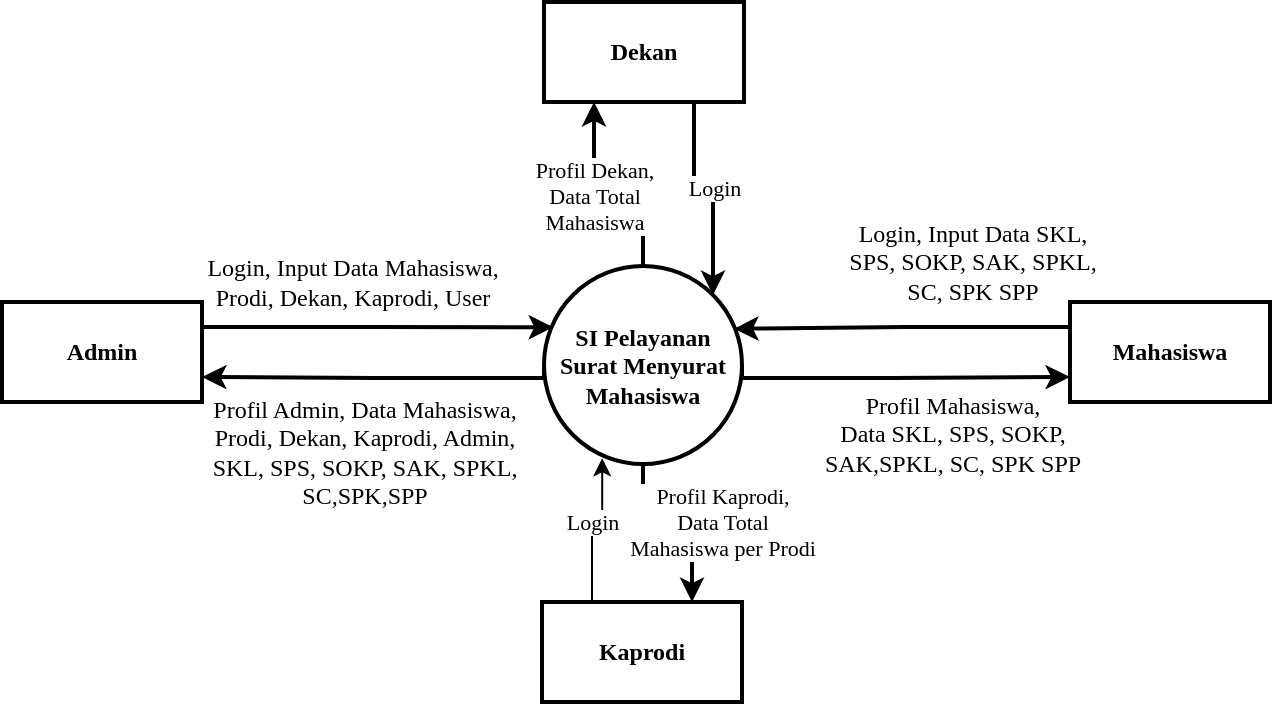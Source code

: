 <mxfile version="21.3.8" type="device" pages="14">
  <diagram id="nEB9uNJidqFSRYm-qN2Q" name="0">
    <mxGraphModel dx="913" dy="470" grid="1" gridSize="10" guides="1" tooltips="1" connect="1" arrows="1" fold="1" page="1" pageScale="1" pageWidth="827" pageHeight="1169" math="0" shadow="0">
      <root>
        <mxCell id="0" />
        <mxCell id="1" parent="0" />
        <mxCell id="qz5gyckxsoSyM2qpBrec-4" style="edgeStyle=orthogonalEdgeStyle;rounded=0;orthogonalLoop=1;jettySize=auto;html=1;exitX=1;exitY=0.25;exitDx=0;exitDy=0;entryX=0.046;entryY=0.309;entryDx=0;entryDy=0;entryPerimeter=0;strokeWidth=2;fontFamily=Times New Roman;fontStyle=0" parent="1" source="qz5gyckxsoSyM2qpBrec-1" target="qz5gyckxsoSyM2qpBrec-3" edge="1">
          <mxGeometry relative="1" as="geometry" />
        </mxCell>
        <mxCell id="qz5gyckxsoSyM2qpBrec-1" value="Admin" style="rounded=0;whiteSpace=wrap;html=1;fontStyle=1;strokeWidth=2;fontFamily=Times New Roman;" parent="1" vertex="1">
          <mxGeometry x="100" y="160" width="100" height="50" as="geometry" />
        </mxCell>
        <mxCell id="qz5gyckxsoSyM2qpBrec-6" style="edgeStyle=orthogonalEdgeStyle;rounded=0;orthogonalLoop=1;jettySize=auto;html=1;exitX=0;exitY=0.25;exitDx=0;exitDy=0;entryX=0.96;entryY=0.317;entryDx=0;entryDy=0;entryPerimeter=0;strokeWidth=2;fontFamily=Times New Roman;fontStyle=0" parent="1" source="qz5gyckxsoSyM2qpBrec-2" target="qz5gyckxsoSyM2qpBrec-3" edge="1">
          <mxGeometry relative="1" as="geometry" />
        </mxCell>
        <mxCell id="qz5gyckxsoSyM2qpBrec-2" value="Mahasiswa" style="rounded=0;whiteSpace=wrap;html=1;fontStyle=1;strokeWidth=2;fontFamily=Times New Roman;" parent="1" vertex="1">
          <mxGeometry x="634" y="160" width="100" height="50" as="geometry" />
        </mxCell>
        <mxCell id="qz5gyckxsoSyM2qpBrec-7" style="edgeStyle=orthogonalEdgeStyle;rounded=0;orthogonalLoop=1;jettySize=auto;html=1;exitX=1;exitY=0.5;exitDx=0;exitDy=0;entryX=0;entryY=0.75;entryDx=0;entryDy=0;strokeWidth=2;fontFamily=Times New Roman;fontStyle=0" parent="1" source="qz5gyckxsoSyM2qpBrec-3" target="qz5gyckxsoSyM2qpBrec-2" edge="1">
          <mxGeometry relative="1" as="geometry">
            <Array as="points">
              <mxPoint x="470" y="198" />
              <mxPoint x="545" y="198" />
            </Array>
          </mxGeometry>
        </mxCell>
        <mxCell id="qz5gyckxsoSyM2qpBrec-8" style="edgeStyle=orthogonalEdgeStyle;rounded=0;orthogonalLoop=1;jettySize=auto;html=1;exitX=0;exitY=0.5;exitDx=0;exitDy=0;entryX=1;entryY=0.75;entryDx=0;entryDy=0;strokeWidth=2;fontFamily=Times New Roman;fontStyle=0" parent="1" source="qz5gyckxsoSyM2qpBrec-3" target="qz5gyckxsoSyM2qpBrec-1" edge="1">
          <mxGeometry relative="1" as="geometry">
            <Array as="points">
              <mxPoint x="371" y="198" />
              <mxPoint x="286" y="198" />
            </Array>
          </mxGeometry>
        </mxCell>
        <mxCell id="MmMgrhuhZUZkQXWxpe3g-3" value="Profil Dekan, &lt;br&gt;Data Total &lt;br&gt;Mahasiswa" style="edgeStyle=orthogonalEdgeStyle;rounded=0;orthogonalLoop=1;jettySize=auto;exitX=0.5;exitY=0;exitDx=0;exitDy=0;entryX=0.25;entryY=1;entryDx=0;entryDy=0;strokeWidth=2;html=1;labelPosition=center;verticalLabelPosition=middle;align=center;verticalAlign=middle;fontFamily=Times New Roman;fontStyle=0" parent="1" source="qz5gyckxsoSyM2qpBrec-3" target="MmMgrhuhZUZkQXWxpe3g-1" edge="1">
          <mxGeometry x="0.307" y="-10" relative="1" as="geometry">
            <Array as="points">
              <mxPoint x="421" y="110" />
              <mxPoint x="396" y="110" />
            </Array>
            <mxPoint x="-10" y="10" as="offset" />
          </mxGeometry>
        </mxCell>
        <mxCell id="MmMgrhuhZUZkQXWxpe3g-4" value="Profil Kaprodi,&lt;br&gt;Data Total &lt;br&gt;Mahasiswa per Prodi" style="edgeStyle=orthogonalEdgeStyle;rounded=0;orthogonalLoop=1;jettySize=auto;html=1;exitX=0.5;exitY=1;exitDx=0;exitDy=0;entryX=0.75;entryY=0;entryDx=0;entryDy=0;strokeWidth=2;fontFamily=Times New Roman;fontStyle=0" parent="1" source="qz5gyckxsoSyM2qpBrec-3" target="MmMgrhuhZUZkQXWxpe3g-2" edge="1">
          <mxGeometry x="0.262" y="16" relative="1" as="geometry">
            <mxPoint x="-1" y="-6" as="offset" />
          </mxGeometry>
        </mxCell>
        <mxCell id="qz5gyckxsoSyM2qpBrec-3" value="SI Pelayanan Surat Menyurat Mahasiswa" style="ellipse;whiteSpace=wrap;html=1;aspect=fixed;strokeWidth=2;fontStyle=1;fontFamily=Times New Roman;" parent="1" vertex="1">
          <mxGeometry x="371" y="142" width="99" height="99" as="geometry" />
        </mxCell>
        <mxCell id="qz5gyckxsoSyM2qpBrec-9" value="Login, Input Data Mahasiswa, &lt;br&gt;Prodi, Dekan, Kaprodi, User" style="text;html=1;align=center;verticalAlign=middle;resizable=0;points=[];autosize=1;strokeColor=none;fillColor=none;fontStyle=0;fontFamily=Times New Roman;" parent="1" vertex="1">
          <mxGeometry x="190" y="130" width="170" height="40" as="geometry" />
        </mxCell>
        <mxCell id="qz5gyckxsoSyM2qpBrec-12" value="Profil Admin, Data Mahasiswa, &lt;br&gt;Prodi, Dekan, Kaprodi, Admin,&lt;br&gt;SKL, SPS, SOKP, SAK&lt;span style=&quot;&quot;&gt;, SPKL,&lt;br&gt;SC,SPK,SPP&lt;/span&gt;" style="text;html=1;align=center;verticalAlign=middle;resizable=0;points=[];autosize=1;strokeColor=none;fillColor=none;fontStyle=0;fontFamily=Times New Roman;" parent="1" vertex="1">
          <mxGeometry x="191" y="200" width="180" height="70" as="geometry" />
        </mxCell>
        <mxCell id="qz5gyckxsoSyM2qpBrec-13" value="Login, Input Data SKL, &lt;br&gt;SPS, SOKP,&amp;nbsp;&lt;span style=&quot;&quot;&gt;SAK, SPKL, &lt;br&gt;SC, SPK SPP&lt;/span&gt;&lt;span style=&quot;&quot;&gt;&lt;br&gt;&lt;/span&gt;" style="text;html=1;align=center;verticalAlign=middle;resizable=0;points=[];autosize=1;strokeColor=none;fillColor=none;fontStyle=0;fontFamily=Times New Roman;" parent="1" vertex="1">
          <mxGeometry x="510" y="110" width="150" height="60" as="geometry" />
        </mxCell>
        <mxCell id="qz5gyckxsoSyM2qpBrec-14" value="Profil Mahasiswa, &lt;br&gt;Data SKL, SPS, SOKP, &lt;br&gt;SAK&lt;span style=&quot;border-color: var(--border-color);&quot;&gt;,SPKL, SC, SPK SPP&lt;/span&gt;" style="text;html=1;align=center;verticalAlign=middle;resizable=0;points=[];autosize=1;strokeColor=none;fillColor=none;fontStyle=0;fontFamily=Times New Roman;" parent="1" vertex="1">
          <mxGeometry x="500" y="196" width="150" height="60" as="geometry" />
        </mxCell>
        <mxCell id="C2Rri6amsvqwKEnNUYiX-1" value="Login" style="edgeStyle=orthogonalEdgeStyle;rounded=0;orthogonalLoop=1;jettySize=auto;html=1;exitX=0.75;exitY=1;exitDx=0;exitDy=0;entryX=1;entryY=0;entryDx=0;entryDy=0;strokeWidth=2;fontFamily=Times New Roman;fontStyle=0" edge="1" parent="1" source="MmMgrhuhZUZkQXWxpe3g-1" target="qz5gyckxsoSyM2qpBrec-3">
          <mxGeometry relative="1" as="geometry" />
        </mxCell>
        <mxCell id="MmMgrhuhZUZkQXWxpe3g-1" value="Dekan" style="rounded=0;whiteSpace=wrap;html=1;fontStyle=1;strokeWidth=2;fontFamily=Times New Roman;" parent="1" vertex="1">
          <mxGeometry x="371" y="10" width="100" height="50" as="geometry" />
        </mxCell>
        <mxCell id="C2Rri6amsvqwKEnNUYiX-2" value="Login" style="edgeStyle=orthogonalEdgeStyle;rounded=0;orthogonalLoop=1;jettySize=auto;html=1;exitX=0.25;exitY=0;exitDx=0;exitDy=0;entryX=0.294;entryY=0.971;entryDx=0;entryDy=0;entryPerimeter=0;fontFamily=Times New Roman;fontStyle=0" edge="1" parent="1" source="MmMgrhuhZUZkQXWxpe3g-2" target="qz5gyckxsoSyM2qpBrec-3">
          <mxGeometry x="0.172" y="5" relative="1" as="geometry">
            <mxPoint as="offset" />
          </mxGeometry>
        </mxCell>
        <mxCell id="MmMgrhuhZUZkQXWxpe3g-2" value="Kaprodi" style="rounded=0;whiteSpace=wrap;html=1;fontStyle=1;strokeWidth=2;fontFamily=Times New Roman;" parent="1" vertex="1">
          <mxGeometry x="370" y="310" width="100" height="50" as="geometry" />
        </mxCell>
      </root>
    </mxGraphModel>
  </diagram>
  <diagram id="LteVTpJooe4gIHlFAOEk" name="1">
    <mxGraphModel dx="3794" dy="1353" grid="1" gridSize="10" guides="1" tooltips="1" connect="1" arrows="1" fold="1" page="1" pageScale="1" pageWidth="1169" pageHeight="1654" math="0" shadow="0">
      <root>
        <mxCell id="0" />
        <mxCell id="1" parent="0" />
        <mxCell id="jsCKAzDjWJ0yHcnPpVof-199" value="1.0&lt;br style=&quot;font-size: 19px;&quot;&gt;Login" style="ellipse;whiteSpace=wrap;html=1;aspect=fixed;strokeWidth=2;fontStyle=1;fontFamily=Times New Roman;fontSize=19;" vertex="1" parent="1">
          <mxGeometry x="-551.055" y="148.947" width="126.316" height="126.316" as="geometry" />
        </mxCell>
        <mxCell id="wC3vKFbUb6Uf9rGTGByv-2" style="edgeStyle=orthogonalEdgeStyle;rounded=0;orthogonalLoop=1;jettySize=auto;html=1;exitX=0.5;exitY=0;exitDx=0;exitDy=0;entryX=0;entryY=0.5;entryDx=0;entryDy=0;" edge="1" parent="1" source="jsCKAzDjWJ0yHcnPpVof-200" target="wC3vKFbUb6Uf9rGTGByv-1">
          <mxGeometry relative="1" as="geometry" />
        </mxCell>
        <mxCell id="jsCKAzDjWJ0yHcnPpVof-200" value="2.0&lt;br style=&quot;font-size: 19px;&quot;&gt;Kelola Data" style="ellipse;whiteSpace=wrap;html=1;aspect=fixed;strokeWidth=2;fontStyle=1;fontFamily=Times New Roman;fontSize=19;" vertex="1" parent="1">
          <mxGeometry x="-551.055" y="575.263" width="126.316" height="126.316" as="geometry" />
        </mxCell>
        <mxCell id="jsCKAzDjWJ0yHcnPpVof-201" value="3.0&lt;br style=&quot;font-size: 19px;&quot;&gt;Kelola Surat" style="ellipse;whiteSpace=wrap;html=1;aspect=fixed;strokeWidth=2;fontStyle=1;fontFamily=Times New Roman;fontSize=19;" vertex="1" parent="1">
          <mxGeometry x="-551.055" y="954.211" width="126.316" height="126.316" as="geometry" />
        </mxCell>
        <mxCell id="jsCKAzDjWJ0yHcnPpVof-232" value="Login" style="edgeStyle=orthogonalEdgeStyle;rounded=0;orthogonalLoop=1;jettySize=auto;html=1;entryX=0;entryY=1;entryDx=0;entryDy=0;fontFamily=Times New Roman;fontSize=19;" edge="1" parent="1" source="jsCKAzDjWJ0yHcnPpVof-214" target="jsCKAzDjWJ0yHcnPpVof-199">
          <mxGeometry relative="1" as="geometry" />
        </mxCell>
        <mxCell id="jsCKAzDjWJ0yHcnPpVof-214" value="Kaprodi" style="rounded=0;whiteSpace=wrap;html=1;fontStyle=1;strokeWidth=2;fontFamily=Times New Roman;fontSize=19;" vertex="1" parent="1">
          <mxGeometry x="-746.845" y="338.421" width="157.895" height="78.947" as="geometry" />
        </mxCell>
        <mxCell id="jsCKAzDjWJ0yHcnPpVof-252" value="profil kaprodi,&lt;br style=&quot;font-size: 19px;&quot;&gt;data total mahasiswa&lt;br style=&quot;font-size: 19px;&quot;&gt;per prodi" style="edgeStyle=orthogonalEdgeStyle;rounded=0;orthogonalLoop=1;jettySize=auto;html=1;exitX=0;exitY=0;exitDx=0;exitDy=0;entryX=0.5;entryY=1;entryDx=0;entryDy=0;fontFamily=Times New Roman;fontSize=19;" edge="1" parent="1" source="jsCKAzDjWJ0yHcnPpVof-200" target="jsCKAzDjWJ0yHcnPpVof-214">
          <mxGeometry x="0.149" relative="1" as="geometry">
            <Array as="points">
              <mxPoint x="-532.108" y="480.526" />
              <mxPoint x="-667.898" y="480.526" />
            </Array>
            <mxPoint as="offset" />
          </mxGeometry>
        </mxCell>
        <mxCell id="jsCKAzDjWJ0yHcnPpVof-231" value="Login" style="edgeStyle=orthogonalEdgeStyle;rounded=0;orthogonalLoop=1;jettySize=auto;html=1;entryX=0;entryY=0.5;entryDx=0;entryDy=0;fontFamily=Times New Roman;fontSize=19;" edge="1" parent="1" source="jsCKAzDjWJ0yHcnPpVof-215" target="jsCKAzDjWJ0yHcnPpVof-199">
          <mxGeometry relative="1" as="geometry" />
        </mxCell>
        <mxCell id="jsCKAzDjWJ0yHcnPpVof-215" value="Dekan" style="rounded=0;whiteSpace=wrap;html=1;fontStyle=1;strokeWidth=2;fontFamily=Times New Roman;fontSize=19;" vertex="1" parent="1">
          <mxGeometry x="-866.846" y="212.105" width="157.895" height="78.947" as="geometry" />
        </mxCell>
        <mxCell id="jsCKAzDjWJ0yHcnPpVof-253" value="profil dekan,&lt;br style=&quot;font-size: 19px;&quot;&gt;data total mahasiswa" style="edgeStyle=orthogonalEdgeStyle;rounded=0;orthogonalLoop=1;jettySize=auto;html=1;exitX=0;exitY=0;exitDx=0;exitDy=0;entryX=0.5;entryY=1;entryDx=0;entryDy=0;fontFamily=Times New Roman;fontSize=19;" edge="1" parent="1" source="jsCKAzDjWJ0yHcnPpVof-200" target="jsCKAzDjWJ0yHcnPpVof-215">
          <mxGeometry relative="1" as="geometry" />
        </mxCell>
        <mxCell id="jsCKAzDjWJ0yHcnPpVof-236" style="edgeStyle=orthogonalEdgeStyle;rounded=0;orthogonalLoop=1;jettySize=auto;html=1;entryX=1;entryY=1;entryDx=0;entryDy=0;exitX=0.5;exitY=1;exitDx=0;exitDy=0;fontFamily=Times New Roman;fontSize=19;" edge="1" parent="1" source="jsCKAzDjWJ0yHcnPpVof-217" target="jsCKAzDjWJ0yHcnPpVof-199">
          <mxGeometry relative="1" as="geometry">
            <Array as="points">
              <mxPoint x="-235" y="257" />
            </Array>
          </mxGeometry>
        </mxCell>
        <mxCell id="jsCKAzDjWJ0yHcnPpVof-217" value="User" style="shape=partialRectangle;whiteSpace=wrap;html=1;left=0;right=0;fillColor=none;strokeWidth=2;fontStyle=1;fontFamily=Times New Roman;fontSize=19;" vertex="1" parent="1">
          <mxGeometry x="-298.423" y="190" width="126.316" height="44.211" as="geometry" />
        </mxCell>
        <mxCell id="jsCKAzDjWJ0yHcnPpVof-235" style="edgeStyle=orthogonalEdgeStyle;rounded=0;orthogonalLoop=1;jettySize=auto;html=1;entryX=0;entryY=0.5;entryDx=0;entryDy=0;fontFamily=Times New Roman;fontSize=19;" edge="1" parent="1" source="jsCKAzDjWJ0yHcnPpVof-199" target="jsCKAzDjWJ0yHcnPpVof-217">
          <mxGeometry relative="1" as="geometry" />
        </mxCell>
        <mxCell id="jsCKAzDjWJ0yHcnPpVof-262" style="edgeStyle=orthogonalEdgeStyle;rounded=0;orthogonalLoop=1;jettySize=auto;html=1;exitX=0.25;exitY=1;exitDx=0;exitDy=0;entryX=0.005;entryY=0.59;entryDx=0;entryDy=0;entryPerimeter=0;fontFamily=Times New Roman;fontSize=19;" edge="1" parent="1" source="jsCKAzDjWJ0yHcnPpVof-219" target="jsCKAzDjWJ0yHcnPpVof-201">
          <mxGeometry relative="1" as="geometry">
            <Array as="points">
              <mxPoint x="-945.793" y="1028.421" />
            </Array>
          </mxGeometry>
        </mxCell>
        <mxCell id="jsCKAzDjWJ0yHcnPpVof-219" value="SKL" style="shape=partialRectangle;whiteSpace=wrap;html=1;left=0;right=0;fillColor=none;strokeWidth=2;fontStyle=1;fontFamily=Times New Roman;fontSize=19;" vertex="1" parent="1">
          <mxGeometry x="-977.372" y="920.004" width="126.316" height="44.211" as="geometry" />
        </mxCell>
        <mxCell id="jsCKAzDjWJ0yHcnPpVof-255" style="edgeStyle=orthogonalEdgeStyle;rounded=0;orthogonalLoop=1;jettySize=auto;html=1;exitX=0;exitY=0.5;exitDx=0;exitDy=0;entryX=0.5;entryY=1;entryDx=0;entryDy=0;fontFamily=Times New Roman;fontSize=19;" edge="1" parent="1" source="jsCKAzDjWJ0yHcnPpVof-201" target="jsCKAzDjWJ0yHcnPpVof-219">
          <mxGeometry relative="1" as="geometry">
            <Array as="points">
              <mxPoint x="-914.214" y="1017.368" />
            </Array>
          </mxGeometry>
        </mxCell>
        <mxCell id="jsCKAzDjWJ0yHcnPpVof-264" style="edgeStyle=orthogonalEdgeStyle;rounded=0;orthogonalLoop=1;jettySize=auto;html=1;exitX=0.5;exitY=0;exitDx=0;exitDy=0;entryX=0.042;entryY=0.733;entryDx=0;entryDy=0;entryPerimeter=0;fontFamily=Times New Roman;fontSize=19;" edge="1" parent="1" source="jsCKAzDjWJ0yHcnPpVof-220" target="jsCKAzDjWJ0yHcnPpVof-201">
          <mxGeometry relative="1" as="geometry">
            <Array as="points">
              <mxPoint x="-917" y="1047" />
            </Array>
          </mxGeometry>
        </mxCell>
        <mxCell id="jsCKAzDjWJ0yHcnPpVof-220" value="SPS" style="shape=partialRectangle;whiteSpace=wrap;html=1;left=0;right=0;fillColor=none;strokeWidth=2;fontStyle=1;fontFamily=Times New Roman;fontSize=19;" vertex="1" parent="1">
          <mxGeometry x="-980.002" y="1140.524" width="126.316" height="44.211" as="geometry" />
        </mxCell>
        <mxCell id="jsCKAzDjWJ0yHcnPpVof-257" style="edgeStyle=orthogonalEdgeStyle;rounded=0;orthogonalLoop=1;jettySize=auto;html=1;exitX=0;exitY=1;exitDx=0;exitDy=0;entryX=0.75;entryY=0;entryDx=0;entryDy=0;fontFamily=Times New Roman;fontSize=19;" edge="1" parent="1" source="jsCKAzDjWJ0yHcnPpVof-201" target="jsCKAzDjWJ0yHcnPpVof-220">
          <mxGeometry relative="1" as="geometry">
            <Array as="points">
              <mxPoint x="-885" y="1062" />
            </Array>
          </mxGeometry>
        </mxCell>
        <mxCell id="jsCKAzDjWJ0yHcnPpVof-265" style="edgeStyle=orthogonalEdgeStyle;rounded=0;orthogonalLoop=1;jettySize=auto;html=1;exitX=0.75;exitY=0;exitDx=0;exitDy=0;entryX=0.938;entryY=0.757;entryDx=0;entryDy=0;entryPerimeter=0;fontFamily=Times New Roman;fontSize=19;" edge="1" parent="1" source="jsCKAzDjWJ0yHcnPpVof-221" target="jsCKAzDjWJ0yHcnPpVof-201">
          <mxGeometry relative="1" as="geometry">
            <Array as="points">
              <mxPoint x="-362" y="1050" />
            </Array>
          </mxGeometry>
        </mxCell>
        <mxCell id="jsCKAzDjWJ0yHcnPpVof-221" value="SOKP" style="shape=partialRectangle;whiteSpace=wrap;html=1;left=0;right=0;fillColor=none;strokeWidth=2;fontStyle=1;fontFamily=Times New Roman;fontSize=19;" vertex="1" parent="1">
          <mxGeometry x="-456.318" y="1109.996" width="126.316" height="44.211" as="geometry" />
        </mxCell>
        <mxCell id="jsCKAzDjWJ0yHcnPpVof-258" style="edgeStyle=orthogonalEdgeStyle;rounded=0;orthogonalLoop=1;jettySize=auto;html=1;exitX=1;exitY=1;exitDx=0;exitDy=0;entryX=0.5;entryY=0;entryDx=0;entryDy=0;fontFamily=Times New Roman;fontSize=19;" edge="1" parent="1" source="jsCKAzDjWJ0yHcnPpVof-201" target="jsCKAzDjWJ0yHcnPpVof-221">
          <mxGeometry relative="1" as="geometry">
            <Array as="points">
              <mxPoint x="-393" y="1062" />
            </Array>
          </mxGeometry>
        </mxCell>
        <mxCell id="jsCKAzDjWJ0yHcnPpVof-263" style="edgeStyle=orthogonalEdgeStyle;rounded=0;orthogonalLoop=1;jettySize=auto;html=1;exitX=0.25;exitY=0;exitDx=0;exitDy=0;entryX=1;entryY=0.6;entryDx=0;entryDy=0;entryPerimeter=0;fontFamily=Times New Roman;fontSize=19;" edge="1" parent="1" source="jsCKAzDjWJ0yHcnPpVof-222" target="jsCKAzDjWJ0yHcnPpVof-201">
          <mxGeometry relative="1" as="geometry" />
        </mxCell>
        <mxCell id="jsCKAzDjWJ0yHcnPpVof-222" value="SAK" style="shape=partialRectangle;whiteSpace=wrap;html=1;left=0;right=0;fillColor=none;strokeWidth=2;fontStyle=1;fontFamily=Times New Roman;fontSize=19;" vertex="1" parent="1">
          <mxGeometry x="-314.212" y="1109.996" width="126.316" height="44.211" as="geometry" />
        </mxCell>
        <mxCell id="jsCKAzDjWJ0yHcnPpVof-256" style="edgeStyle=orthogonalEdgeStyle;rounded=0;orthogonalLoop=1;jettySize=auto;html=1;exitX=1;exitY=0.5;exitDx=0;exitDy=0;entryX=0.5;entryY=0;entryDx=0;entryDy=0;fontFamily=Times New Roman;fontSize=19;" edge="1" parent="1" source="jsCKAzDjWJ0yHcnPpVof-201" target="jsCKAzDjWJ0yHcnPpVof-222">
          <mxGeometry relative="1" as="geometry" />
        </mxCell>
        <mxCell id="jsCKAzDjWJ0yHcnPpVof-259" style="edgeStyle=orthogonalEdgeStyle;rounded=0;orthogonalLoop=1;jettySize=auto;html=1;exitX=0.5;exitY=1;exitDx=0;exitDy=0;entryX=0.031;entryY=0.317;entryDx=0;entryDy=0;entryPerimeter=0;fontFamily=Times New Roman;fontSize=19;" edge="1" parent="1" source="jsCKAzDjWJ0yHcnPpVof-223" target="jsCKAzDjWJ0yHcnPpVof-201">
          <mxGeometry relative="1" as="geometry">
            <Array as="points">
              <mxPoint x="-683.687" y="993.684" />
            </Array>
          </mxGeometry>
        </mxCell>
        <mxCell id="jsCKAzDjWJ0yHcnPpVof-266" style="edgeStyle=orthogonalEdgeStyle;rounded=0;orthogonalLoop=1;jettySize=auto;html=1;exitX=0.003;exitY=0.411;exitDx=0;exitDy=0;entryX=0.25;entryY=1;entryDx=0;entryDy=0;exitPerimeter=0;fontFamily=Times New Roman;fontSize=19;" edge="1" parent="1" source="jsCKAzDjWJ0yHcnPpVof-201" target="jsCKAzDjWJ0yHcnPpVof-223">
          <mxGeometry relative="1" as="geometry">
            <Array as="points">
              <mxPoint x="-715.266" y="1006.316" />
            </Array>
          </mxGeometry>
        </mxCell>
        <mxCell id="jsCKAzDjWJ0yHcnPpVof-223" value="SPKL" style="shape=partialRectangle;whiteSpace=wrap;html=1;left=0;right=0;fillColor=none;strokeWidth=2;fontStyle=1;fontFamily=Times New Roman;fontSize=19;" vertex="1" parent="1">
          <mxGeometry x="-746.845" y="920.004" width="126.316" height="44.211" as="geometry" />
        </mxCell>
        <mxCell id="jsCKAzDjWJ0yHcnPpVof-269" style="edgeStyle=orthogonalEdgeStyle;rounded=0;orthogonalLoop=1;jettySize=auto;html=1;entryX=0.321;entryY=0.971;entryDx=0;entryDy=0;entryPerimeter=0;exitX=1;exitY=0.25;exitDx=0;exitDy=0;fontFamily=Times New Roman;fontSize=19;" edge="1" parent="1" source="jsCKAzDjWJ0yHcnPpVof-224" target="jsCKAzDjWJ0yHcnPpVof-201">
          <mxGeometry relative="1" as="geometry">
            <Array as="points">
              <mxPoint x="-510.002" y="1151.579" />
            </Array>
          </mxGeometry>
        </mxCell>
        <mxCell id="jsCKAzDjWJ0yHcnPpVof-272" style="edgeStyle=orthogonalEdgeStyle;rounded=0;orthogonalLoop=1;jettySize=auto;html=1;exitX=0.426;exitY=0.992;exitDx=0;exitDy=0;entryX=1;entryY=0.5;entryDx=0;entryDy=0;exitPerimeter=0;fontFamily=Times New Roman;fontSize=19;" edge="1" parent="1" source="jsCKAzDjWJ0yHcnPpVof-201" target="jsCKAzDjWJ0yHcnPpVof-224">
          <mxGeometry relative="1" as="geometry">
            <Array as="points">
              <mxPoint x="-497.371" y="1162.632" />
            </Array>
          </mxGeometry>
        </mxCell>
        <mxCell id="jsCKAzDjWJ0yHcnPpVof-224" value="SC" style="shape=partialRectangle;whiteSpace=wrap;html=1;left=0;right=0;fillColor=none;strokeWidth=2;fontStyle=1;fontFamily=Times New Roman;fontSize=19;" vertex="1" parent="1">
          <mxGeometry x="-746.84" y="1140.526" width="126.316" height="44.211" as="geometry" />
        </mxCell>
        <mxCell id="jsCKAzDjWJ0yHcnPpVof-270" style="edgeStyle=orthogonalEdgeStyle;rounded=0;orthogonalLoop=1;jettySize=auto;html=1;exitX=0.5;exitY=1;exitDx=0;exitDy=0;entryX=0.5;entryY=1;entryDx=0;entryDy=0;fontFamily=Times New Roman;fontSize=19;" edge="1" parent="1" source="jsCKAzDjWJ0yHcnPpVof-225" target="jsCKAzDjWJ0yHcnPpVof-201">
          <mxGeometry relative="1" as="geometry">
            <Array as="points">
              <mxPoint x="-393" y="1260" />
              <mxPoint x="-488" y="1260" />
            </Array>
          </mxGeometry>
        </mxCell>
        <mxCell id="jsCKAzDjWJ0yHcnPpVof-271" style="edgeStyle=orthogonalEdgeStyle;rounded=0;orthogonalLoop=1;jettySize=auto;html=1;exitX=0.588;exitY=0.999;exitDx=0;exitDy=0;entryX=0;entryY=0.5;entryDx=0;entryDy=0;exitPerimeter=0;fontFamily=Times New Roman;fontSize=19;" edge="1" parent="1" source="jsCKAzDjWJ0yHcnPpVof-201" target="jsCKAzDjWJ0yHcnPpVof-225">
          <mxGeometry relative="1" as="geometry">
            <Array as="points">
              <mxPoint x="-477" y="1180" />
              <mxPoint x="-477" y="1222" />
            </Array>
          </mxGeometry>
        </mxCell>
        <mxCell id="jsCKAzDjWJ0yHcnPpVof-225" value="SPK" style="shape=partialRectangle;whiteSpace=wrap;html=1;left=0;right=0;fillColor=none;strokeWidth=2;fontStyle=1;fontFamily=Times New Roman;fontSize=19;" vertex="1" parent="1">
          <mxGeometry x="-456.318" y="1200.002" width="126.316" height="44.211" as="geometry" />
        </mxCell>
        <mxCell id="jsCKAzDjWJ0yHcnPpVof-260" style="edgeStyle=orthogonalEdgeStyle;rounded=0;orthogonalLoop=1;jettySize=auto;html=1;entryX=0.973;entryY=0.321;entryDx=0;entryDy=0;exitX=0.5;exitY=1;exitDx=0;exitDy=0;entryPerimeter=0;fontFamily=Times New Roman;fontSize=19;" edge="1" parent="1" source="jsCKAzDjWJ0yHcnPpVof-226" target="jsCKAzDjWJ0yHcnPpVof-201">
          <mxGeometry relative="1" as="geometry">
            <Array as="points">
              <mxPoint x="-251" y="1260" />
              <mxPoint x="-141" y="1260" />
              <mxPoint x="-141" y="995" />
            </Array>
          </mxGeometry>
        </mxCell>
        <mxCell id="jsCKAzDjWJ0yHcnPpVof-267" style="edgeStyle=orthogonalEdgeStyle;rounded=0;orthogonalLoop=1;jettySize=auto;html=1;exitX=0.991;exitY=0.409;exitDx=0;exitDy=0;exitPerimeter=0;fontFamily=Times New Roman;fontSize=19;entryX=1;entryY=0.5;entryDx=0;entryDy=0;" edge="1" parent="1" source="jsCKAzDjWJ0yHcnPpVof-201" target="jsCKAzDjWJ0yHcnPpVof-226">
          <mxGeometry relative="1" as="geometry">
            <Array as="points">
              <mxPoint x="-156" y="1006" />
              <mxPoint x="-156" y="1222" />
            </Array>
          </mxGeometry>
        </mxCell>
        <mxCell id="jsCKAzDjWJ0yHcnPpVof-226" value="SPP" style="shape=partialRectangle;whiteSpace=wrap;html=1;left=0;right=0;fillColor=none;strokeWidth=2;fontStyle=1;fontFamily=Times New Roman;fontSize=19;" vertex="1" parent="1">
          <mxGeometry x="-314.212" y="1200.002" width="126.316" height="44.211" as="geometry" />
        </mxCell>
        <mxCell id="jsCKAzDjWJ0yHcnPpVof-230" value="Login" style="edgeStyle=orthogonalEdgeStyle;rounded=0;orthogonalLoop=1;jettySize=auto;html=1;entryX=0.5;entryY=0;entryDx=0;entryDy=0;fontFamily=Times New Roman;fontSize=19;" edge="1" parent="1" source="jsCKAzDjWJ0yHcnPpVof-229" target="jsCKAzDjWJ0yHcnPpVof-199">
          <mxGeometry relative="1" as="geometry" />
        </mxCell>
        <mxCell id="jsCKAzDjWJ0yHcnPpVof-237" value="input data prodi, dekan,&lt;br style=&quot;font-size: 19px;&quot;&gt;kaprodi, mahasiswa, admin" style="edgeStyle=orthogonalEdgeStyle;rounded=0;orthogonalLoop=1;jettySize=auto;html=1;entryX=0;entryY=0.5;entryDx=0;entryDy=0;fontFamily=Times New Roman;fontSize=19;exitX=0;exitY=0.75;exitDx=0;exitDy=0;" edge="1" parent="1" source="jsCKAzDjWJ0yHcnPpVof-229" target="jsCKAzDjWJ0yHcnPpVof-200">
          <mxGeometry x="0.347" relative="1" as="geometry">
            <Array as="points">
              <mxPoint x="-930" y="129" />
              <mxPoint x="-930" y="638" />
            </Array>
            <mxPoint as="offset" />
          </mxGeometry>
        </mxCell>
        <mxCell id="ir4XO6x8y53jIh4487NV-3" value="&lt;font face=&quot;Times New Roman&quot; style=&quot;font-size: 19px;&quot;&gt;data skl, sps, sokp,&lt;br style=&quot;border-color: var(--border-color);&quot;&gt;&lt;span style=&quot;border-color: var(--border-color);&quot;&gt;sak, spkl, sc, spk, spp&lt;/span&gt;&lt;/font&gt;" style="edgeStyle=orthogonalEdgeStyle;rounded=0;orthogonalLoop=1;jettySize=auto;html=1;exitX=0.093;exitY=0.212;exitDx=0;exitDy=0;entryX=0;entryY=0.25;entryDx=0;entryDy=0;exitPerimeter=0;" edge="1" parent="1" source="jsCKAzDjWJ0yHcnPpVof-201" target="jsCKAzDjWJ0yHcnPpVof-229">
          <mxGeometry x="-0.307" y="-30" relative="1" as="geometry">
            <Array as="points">
              <mxPoint x="-539" y="840" />
              <mxPoint x="-1020" y="840" />
              <mxPoint x="-1020" y="90" />
            </Array>
            <mxPoint as="offset" />
          </mxGeometry>
        </mxCell>
        <mxCell id="jsCKAzDjWJ0yHcnPpVof-229" value="Admin" style="rounded=0;whiteSpace=wrap;html=1;fontStyle=1;strokeWidth=2;fontFamily=Times New Roman;fontSize=19;" vertex="1" parent="1">
          <mxGeometry x="-866.846" y="70" width="157.895" height="78.947" as="geometry" />
        </mxCell>
        <mxCell id="jsCKAzDjWJ0yHcnPpVof-238" value="data prodi, dekan,&lt;br style=&quot;border-color: var(--border-color); font-size: 19px;&quot;&gt;kaprodi, mahasiswa, admin" style="edgeStyle=orthogonalEdgeStyle;rounded=0;orthogonalLoop=1;jettySize=auto;html=1;exitX=0.091;exitY=0.797;exitDx=0;exitDy=0;entryX=0;entryY=0.5;entryDx=0;entryDy=0;exitPerimeter=0;fontFamily=Times New Roman;fontSize=19;" edge="1" parent="1" source="jsCKAzDjWJ0yHcnPpVof-200" target="jsCKAzDjWJ0yHcnPpVof-229">
          <mxGeometry relative="1" as="geometry">
            <Array as="points">
              <mxPoint x="-1000" y="676" />
              <mxPoint x="-1000" y="110" />
            </Array>
          </mxGeometry>
        </mxCell>
        <mxCell id="jsCKAzDjWJ0yHcnPpVof-234" value="Login" style="edgeStyle=orthogonalEdgeStyle;rounded=0;orthogonalLoop=1;jettySize=auto;html=1;entryX=0.5;entryY=1;entryDx=0;entryDy=0;exitX=0;exitY=0.25;exitDx=0;exitDy=0;fontFamily=Times New Roman;fontSize=19;" edge="1" parent="1" source="jsCKAzDjWJ0yHcnPpVof-233" target="jsCKAzDjWJ0yHcnPpVof-199">
          <mxGeometry relative="1" as="geometry" />
        </mxCell>
        <mxCell id="jsCKAzDjWJ0yHcnPpVof-273" value="input data skl, sps, sokp,&lt;br style=&quot;font-size: 19px;&quot;&gt;sak, spkl, sc, spk, spp" style="edgeStyle=orthogonalEdgeStyle;rounded=0;orthogonalLoop=1;jettySize=auto;html=1;entryX=1;entryY=0;entryDx=0;entryDy=0;exitX=0.5;exitY=1;exitDx=0;exitDy=0;fontFamily=Times New Roman;fontSize=19;" edge="1" parent="1" source="jsCKAzDjWJ0yHcnPpVof-233" target="jsCKAzDjWJ0yHcnPpVof-201">
          <mxGeometry x="0.173" relative="1" as="geometry">
            <Array as="points">
              <mxPoint x="-140.528" y="922.632" />
              <mxPoint x="-443.686" y="922.632" />
            </Array>
            <mxPoint as="offset" />
          </mxGeometry>
        </mxCell>
        <mxCell id="zMA1mJuNwkkvO80Zji9_-1" value="profil mahasiswa" style="edgeStyle=orthogonalEdgeStyle;rounded=0;orthogonalLoop=1;jettySize=auto;html=1;exitX=0.332;exitY=0.015;exitDx=0;exitDy=0;entryX=0;entryY=0.75;entryDx=0;entryDy=0;exitPerimeter=0;fontFamily=Times New Roman;fontSize=19;" edge="1" parent="1" source="jsCKAzDjWJ0yHcnPpVof-200" target="jsCKAzDjWJ0yHcnPpVof-233">
          <mxGeometry relative="1" as="geometry">
            <Array as="points">
              <mxPoint x="-508.424" y="396.842" />
            </Array>
          </mxGeometry>
        </mxCell>
        <mxCell id="jsCKAzDjWJ0yHcnPpVof-233" value="Mahasiswa" style="rounded=0;whiteSpace=wrap;html=1;fontStyle=1;strokeWidth=2;fontFamily=Times New Roman;fontSize=19;" vertex="1" parent="1">
          <mxGeometry x="-219.475" y="338.421" width="157.895" height="78.947" as="geometry" />
        </mxCell>
        <mxCell id="jsCKAzDjWJ0yHcnPpVof-274" value="data skl, sps, sokp,&lt;br style=&quot;border-color: var(--border-color); font-size: 19px;&quot;&gt;sak, spkl, sc, spk, spp" style="edgeStyle=orthogonalEdgeStyle;rounded=0;orthogonalLoop=1;jettySize=auto;html=1;exitX=1;exitY=0;exitDx=0;exitDy=0;entryX=0.75;entryY=1;entryDx=0;entryDy=0;fontFamily=Times New Roman;fontSize=19;" edge="1" parent="1" source="jsCKAzDjWJ0yHcnPpVof-201" target="jsCKAzDjWJ0yHcnPpVof-233">
          <mxGeometry x="-0.237" relative="1" as="geometry">
            <mxPoint as="offset" />
          </mxGeometry>
        </mxCell>
        <mxCell id="jsCKAzDjWJ0yHcnPpVof-275" style="edgeStyle=orthogonalEdgeStyle;rounded=0;orthogonalLoop=1;jettySize=auto;html=1;entryX=0.687;entryY=0.03;entryDx=0;entryDy=0;entryPerimeter=0;fontFamily=Times New Roman;fontSize=19;" edge="1" parent="1" source="jsCKAzDjWJ0yHcnPpVof-239" target="jsCKAzDjWJ0yHcnPpVof-201">
          <mxGeometry relative="1" as="geometry">
            <Array as="points">
              <mxPoint x="-219.475" y="891.053" />
              <mxPoint x="-464.213" y="891.053" />
            </Array>
          </mxGeometry>
        </mxCell>
        <mxCell id="zMA1mJuNwkkvO80Zji9_-9" style="edgeStyle=orthogonalEdgeStyle;rounded=0;orthogonalLoop=1;jettySize=auto;html=1;exitX=1;exitY=0.5;exitDx=0;exitDy=0;entryX=0.25;entryY=0;entryDx=0;entryDy=0;fontFamily=Times New Roman;fontSize=19;" edge="1" parent="1" source="jsCKAzDjWJ0yHcnPpVof-200" target="jsCKAzDjWJ0yHcnPpVof-239">
          <mxGeometry relative="1" as="geometry" />
        </mxCell>
        <mxCell id="zMA1mJuNwkkvO80Zji9_-10" style="edgeStyle=orthogonalEdgeStyle;rounded=0;orthogonalLoop=1;jettySize=auto;html=1;exitX=0.5;exitY=0;exitDx=0;exitDy=0;entryX=1;entryY=0;entryDx=0;entryDy=0;fontFamily=Times New Roman;fontSize=19;" edge="1" parent="1" source="jsCKAzDjWJ0yHcnPpVof-239" target="jsCKAzDjWJ0yHcnPpVof-200">
          <mxGeometry relative="1" as="geometry">
            <Array as="points">
              <mxPoint x="-219.475" y="594.211" />
            </Array>
          </mxGeometry>
        </mxCell>
        <mxCell id="jsCKAzDjWJ0yHcnPpVof-239" value="Prodi" style="shape=partialRectangle;whiteSpace=wrap;html=1;left=0;right=0;fillColor=none;strokeWidth=2;fontStyle=1;fontFamily=Times New Roman;fontSize=19;" vertex="1" parent="1">
          <mxGeometry x="-282.633" y="761.579" width="126.316" height="44.211" as="geometry" />
        </mxCell>
        <mxCell id="jsCKAzDjWJ0yHcnPpVof-276" style="edgeStyle=orthogonalEdgeStyle;rounded=0;orthogonalLoop=1;jettySize=auto;html=1;entryX=0.5;entryY=0;entryDx=0;entryDy=0;fontFamily=Times New Roman;fontSize=19;" edge="1" parent="1" source="jsCKAzDjWJ0yHcnPpVof-240" target="jsCKAzDjWJ0yHcnPpVof-201">
          <mxGeometry relative="1" as="geometry">
            <Array as="points">
              <mxPoint x="-361.581" y="875.263" />
              <mxPoint x="-487.897" y="875.263" />
            </Array>
          </mxGeometry>
        </mxCell>
        <mxCell id="zMA1mJuNwkkvO80Zji9_-8" style="edgeStyle=orthogonalEdgeStyle;rounded=0;orthogonalLoop=1;jettySize=auto;html=1;exitX=0.75;exitY=0;exitDx=0;exitDy=0;entryX=0.947;entryY=0.719;entryDx=0;entryDy=0;entryPerimeter=0;fontFamily=Times New Roman;fontSize=19;" edge="1" parent="1" source="jsCKAzDjWJ0yHcnPpVof-240" target="jsCKAzDjWJ0yHcnPpVof-200">
          <mxGeometry relative="1" as="geometry">
            <Array as="points">
              <mxPoint x="-330.002" y="666.842" />
              <mxPoint x="-361.581" y="666.842" />
            </Array>
          </mxGeometry>
        </mxCell>
        <mxCell id="jsCKAzDjWJ0yHcnPpVof-240" value="Dekan" style="shape=partialRectangle;whiteSpace=wrap;html=1;left=0;right=0;fillColor=none;strokeWidth=2;fontStyle=1;fontFamily=Times New Roman;fontSize=19;" vertex="1" parent="1">
          <mxGeometry x="-424.739" y="764.737" width="126.316" height="44.211" as="geometry" />
        </mxCell>
        <mxCell id="zMA1mJuNwkkvO80Zji9_-7" style="edgeStyle=orthogonalEdgeStyle;rounded=0;orthogonalLoop=1;jettySize=auto;html=1;exitX=1;exitY=1;exitDx=0;exitDy=0;entryX=0.25;entryY=0;entryDx=0;entryDy=0;fontFamily=Times New Roman;fontSize=19;" edge="1" parent="1" source="jsCKAzDjWJ0yHcnPpVof-200" target="jsCKAzDjWJ0yHcnPpVof-240">
          <mxGeometry relative="1" as="geometry">
            <Array as="points">
              <mxPoint x="-393.16" y="682.632" />
            </Array>
          </mxGeometry>
        </mxCell>
        <mxCell id="zMA1mJuNwkkvO80Zji9_-4" style="edgeStyle=orthogonalEdgeStyle;rounded=0;orthogonalLoop=1;jettySize=auto;html=1;entryX=0;entryY=0;entryDx=0;entryDy=0;fontFamily=Times New Roman;fontSize=19;" edge="1" parent="1" source="jsCKAzDjWJ0yHcnPpVof-241" target="jsCKAzDjWJ0yHcnPpVof-201">
          <mxGeometry relative="1" as="geometry" />
        </mxCell>
        <mxCell id="zMA1mJuNwkkvO80Zji9_-6" style="edgeStyle=orthogonalEdgeStyle;rounded=0;orthogonalLoop=1;jettySize=auto;html=1;exitX=0.75;exitY=0;exitDx=0;exitDy=0;entryX=0.655;entryY=0.97;entryDx=0;entryDy=0;entryPerimeter=0;fontFamily=Times New Roman;fontSize=19;" edge="1" parent="1" source="jsCKAzDjWJ0yHcnPpVof-241" target="jsCKAzDjWJ0yHcnPpVof-200">
          <mxGeometry relative="1" as="geometry" />
        </mxCell>
        <mxCell id="jsCKAzDjWJ0yHcnPpVof-241" value="Kaprodi" style="shape=partialRectangle;whiteSpace=wrap;html=1;left=0;right=0;fillColor=none;strokeWidth=2;fontStyle=1;fontFamily=Times New Roman;fontSize=19;" vertex="1" parent="1">
          <mxGeometry x="-566.845" y="764.737" width="126.316" height="44.211" as="geometry" />
        </mxCell>
        <mxCell id="zMA1mJuNwkkvO80Zji9_-5" style="edgeStyle=orthogonalEdgeStyle;rounded=0;orthogonalLoop=1;jettySize=auto;html=1;exitX=0.5;exitY=1;exitDx=0;exitDy=0;entryX=0.5;entryY=0;entryDx=0;entryDy=0;fontFamily=Times New Roman;fontSize=19;" edge="1" parent="1" source="jsCKAzDjWJ0yHcnPpVof-200" target="jsCKAzDjWJ0yHcnPpVof-241">
          <mxGeometry relative="1" as="geometry" />
        </mxCell>
        <mxCell id="zMA1mJuNwkkvO80Zji9_-2" style="edgeStyle=orthogonalEdgeStyle;rounded=0;orthogonalLoop=1;jettySize=auto;html=1;exitX=0;exitY=1;exitDx=0;exitDy=0;entryX=0.5;entryY=0;entryDx=0;entryDy=0;fontFamily=Times New Roman;fontSize=19;" edge="1" parent="1" source="jsCKAzDjWJ0yHcnPpVof-200" target="jsCKAzDjWJ0yHcnPpVof-242">
          <mxGeometry relative="1" as="geometry">
            <Array as="points">
              <mxPoint x="-532.108" y="701.579" />
              <mxPoint x="-683.687" y="701.579" />
            </Array>
          </mxGeometry>
        </mxCell>
        <mxCell id="zMA1mJuNwkkvO80Zji9_-3" style="edgeStyle=orthogonalEdgeStyle;rounded=0;orthogonalLoop=1;jettySize=auto;html=1;exitX=0.75;exitY=0;exitDx=0;exitDy=0;entryX=0.223;entryY=0.914;entryDx=0;entryDy=0;entryPerimeter=0;fontFamily=Times New Roman;fontSize=19;" edge="1" parent="1" source="jsCKAzDjWJ0yHcnPpVof-242" target="jsCKAzDjWJ0yHcnPpVof-200">
          <mxGeometry relative="1" as="geometry" />
        </mxCell>
        <mxCell id="jsCKAzDjWJ0yHcnPpVof-242" value="User" style="shape=partialRectangle;whiteSpace=wrap;html=1;left=0;right=0;fillColor=none;strokeWidth=2;fontStyle=1;fontFamily=Times New Roman;fontSize=19;" vertex="1" parent="1">
          <mxGeometry x="-746.845" y="761.579" width="126.316" height="44.211" as="geometry" />
        </mxCell>
        <mxCell id="wC3vKFbUb6Uf9rGTGByv-3" style="edgeStyle=orthogonalEdgeStyle;rounded=0;orthogonalLoop=1;jettySize=auto;html=1;entryX=0.733;entryY=0.051;entryDx=0;entryDy=0;entryPerimeter=0;" edge="1" parent="1" source="wC3vKFbUb6Uf9rGTGByv-1" target="jsCKAzDjWJ0yHcnPpVof-200">
          <mxGeometry relative="1" as="geometry">
            <Array as="points">
              <mxPoint x="-327" y="550" />
              <mxPoint x="-459" y="550" />
            </Array>
          </mxGeometry>
        </mxCell>
        <mxCell id="wC3vKFbUb6Uf9rGTGByv-1" value="Mahasiswa" style="shape=partialRectangle;whiteSpace=wrap;html=1;left=0;right=0;fillColor=none;strokeWidth=2;fontStyle=1;fontFamily=Times New Roman;fontSize=19;" vertex="1" parent="1">
          <mxGeometry x="-390.003" y="479.999" width="126.316" height="44.211" as="geometry" />
        </mxCell>
        <mxCell id="mlI0etIfokdLddHLH3_V-2" style="edgeStyle=orthogonalEdgeStyle;rounded=0;orthogonalLoop=1;jettySize=auto;html=1;entryX=0.188;entryY=0.906;entryDx=0;entryDy=0;entryPerimeter=0;exitX=1;exitY=0.5;exitDx=0;exitDy=0;" edge="1" parent="1" source="mlI0etIfokdLddHLH3_V-1" target="jsCKAzDjWJ0yHcnPpVof-201">
          <mxGeometry relative="1" as="geometry">
            <Array as="points">
              <mxPoint x="-527" y="1103" />
            </Array>
          </mxGeometry>
        </mxCell>
        <mxCell id="mlI0etIfokdLddHLH3_V-1" value="Mahasiswa" style="shape=partialRectangle;whiteSpace=wrap;html=1;left=0;right=0;fillColor=none;strokeWidth=2;fontStyle=1;fontFamily=Times New Roman;fontSize=19;" vertex="1" parent="1">
          <mxGeometry x="-746.843" y="1080.529" width="126.316" height="44.211" as="geometry" />
        </mxCell>
      </root>
    </mxGraphModel>
  </diagram>
  <diagram name="2.1" id="_IMcen66RBuFV0WNID68">
    <mxGraphModel dx="3269" dy="1082" grid="1" gridSize="10" guides="1" tooltips="1" connect="1" arrows="1" fold="1" page="1" pageScale="1" pageWidth="1169" pageHeight="1654" math="0" shadow="0">
      <root>
        <mxCell id="bg-9hb-zsDyEkEO6ysiy-0" />
        <mxCell id="bg-9hb-zsDyEkEO6ysiy-1" parent="bg-9hb-zsDyEkEO6ysiy-0" />
        <mxCell id="kGewrs-wx0mRxSupz7Rg-1" style="edgeStyle=orthogonalEdgeStyle;rounded=0;orthogonalLoop=1;jettySize=auto;html=1;entryX=0;entryY=0.5;entryDx=0;entryDy=0;exitX=0.5;exitY=1;exitDx=0;exitDy=0;" edge="1" parent="bg-9hb-zsDyEkEO6ysiy-1" source="bg-9hb-zsDyEkEO6ysiy-2" target="kGewrs-wx0mRxSupz7Rg-0">
          <mxGeometry relative="1" as="geometry">
            <Array as="points">
              <mxPoint x="-488" y="378" />
            </Array>
          </mxGeometry>
        </mxCell>
        <mxCell id="bg-9hb-zsDyEkEO6ysiy-2" value="1.1&lt;br style=&quot;font-size: 19px;&quot;&gt;Input Usename &amp;amp; Password" style="ellipse;whiteSpace=wrap;html=1;aspect=fixed;strokeWidth=2;fontStyle=1;fontFamily=Times New Roman;fontSize=19;" vertex="1" parent="bg-9hb-zsDyEkEO6ysiy-1">
          <mxGeometry x="-551.055" y="148.947" width="126.316" height="126.316" as="geometry" />
        </mxCell>
        <mxCell id="bg-9hb-zsDyEkEO6ysiy-5" value="input username&lt;br style=&quot;border-color: var(--border-color);&quot;&gt;&amp;amp; password" style="edgeStyle=orthogonalEdgeStyle;rounded=0;orthogonalLoop=1;jettySize=auto;html=1;entryX=0;entryY=0.5;entryDx=0;entryDy=0;fontFamily=Times New Roman;fontSize=19;" edge="1" parent="bg-9hb-zsDyEkEO6ysiy-1" source="bg-9hb-zsDyEkEO6ysiy-6" target="bg-9hb-zsDyEkEO6ysiy-2">
          <mxGeometry x="-0.031" y="20" relative="1" as="geometry">
            <Array as="points">
              <mxPoint x="-580" y="378" />
              <mxPoint x="-580" y="212" />
            </Array>
            <mxPoint as="offset" />
          </mxGeometry>
        </mxCell>
        <mxCell id="bg-9hb-zsDyEkEO6ysiy-6" value="Kaprodi" style="rounded=0;whiteSpace=wrap;html=1;fontStyle=1;strokeWidth=2;fontFamily=Times New Roman;fontSize=19;" vertex="1" parent="bg-9hb-zsDyEkEO6ysiy-1">
          <mxGeometry x="-866.845" y="338.421" width="157.895" height="78.947" as="geometry" />
        </mxCell>
        <mxCell id="bg-9hb-zsDyEkEO6ysiy-8" value="input username&lt;br style=&quot;border-color: var(--border-color);&quot;&gt;&amp;amp; password" style="edgeStyle=orthogonalEdgeStyle;rounded=0;orthogonalLoop=1;jettySize=auto;html=1;entryX=0;entryY=0;entryDx=0;entryDy=0;fontFamily=Times New Roman;fontSize=19;" edge="1" parent="bg-9hb-zsDyEkEO6ysiy-1" source="bg-9hb-zsDyEkEO6ysiy-9" target="bg-9hb-zsDyEkEO6ysiy-2">
          <mxGeometry relative="1" as="geometry" />
        </mxCell>
        <mxCell id="bg-9hb-zsDyEkEO6ysiy-9" value="Dekan" style="rounded=0;whiteSpace=wrap;html=1;fontStyle=1;strokeWidth=2;fontFamily=Times New Roman;fontSize=19;" vertex="1" parent="bg-9hb-zsDyEkEO6ysiy-1">
          <mxGeometry x="-866.846" y="212.105" width="157.895" height="78.947" as="geometry" />
        </mxCell>
        <mxCell id="kGewrs-wx0mRxSupz7Rg-3" style="edgeStyle=orthogonalEdgeStyle;rounded=0;orthogonalLoop=1;jettySize=auto;html=1;exitX=0;exitY=0.5;exitDx=0;exitDy=0;entryX=0.5;entryY=1;entryDx=0;entryDy=0;" edge="1" parent="bg-9hb-zsDyEkEO6ysiy-1" source="bg-9hb-zsDyEkEO6ysiy-12" target="kGewrs-wx0mRxSupz7Rg-0">
          <mxGeometry relative="1" as="geometry" />
        </mxCell>
        <mxCell id="bg-9hb-zsDyEkEO6ysiy-12" value="User" style="shape=partialRectangle;whiteSpace=wrap;html=1;left=0;right=0;fillColor=none;strokeWidth=2;fontStyle=1;fontFamily=Times New Roman;fontSize=19;" vertex="1" parent="bg-9hb-zsDyEkEO6ysiy-1">
          <mxGeometry x="-350.003" y="460" width="126.316" height="44.211" as="geometry" />
        </mxCell>
        <mxCell id="bg-9hb-zsDyEkEO6ysiy-38" value="input username &lt;br&gt;&amp;amp; password" style="edgeStyle=orthogonalEdgeStyle;rounded=0;orthogonalLoop=1;jettySize=auto;html=1;entryX=0.5;entryY=0;entryDx=0;entryDy=0;fontFamily=Times New Roman;fontSize=19;" edge="1" parent="bg-9hb-zsDyEkEO6ysiy-1" source="bg-9hb-zsDyEkEO6ysiy-42" target="bg-9hb-zsDyEkEO6ysiy-2">
          <mxGeometry relative="1" as="geometry" />
        </mxCell>
        <mxCell id="bg-9hb-zsDyEkEO6ysiy-42" value="Admin" style="rounded=0;whiteSpace=wrap;html=1;fontStyle=1;strokeWidth=2;fontFamily=Times New Roman;fontSize=19;" vertex="1" parent="bg-9hb-zsDyEkEO6ysiy-1">
          <mxGeometry x="-866.846" y="70" width="157.895" height="78.947" as="geometry" />
        </mxCell>
        <mxCell id="bg-9hb-zsDyEkEO6ysiy-44" value="input username&lt;br style=&quot;border-color: var(--border-color);&quot;&gt;&amp;amp; password" style="edgeStyle=orthogonalEdgeStyle;rounded=0;orthogonalLoop=1;jettySize=auto;html=1;entryX=0;entryY=1;entryDx=0;entryDy=0;exitX=0;exitY=0.25;exitDx=0;exitDy=0;fontFamily=Times New Roman;fontSize=19;" edge="1" parent="bg-9hb-zsDyEkEO6ysiy-1" source="bg-9hb-zsDyEkEO6ysiy-47" target="bg-9hb-zsDyEkEO6ysiy-2">
          <mxGeometry relative="1" as="geometry">
            <Array as="points">
              <mxPoint x="-533" y="490" />
            </Array>
          </mxGeometry>
        </mxCell>
        <mxCell id="bg-9hb-zsDyEkEO6ysiy-47" value="Mahasiswa" style="rounded=0;whiteSpace=wrap;html=1;fontStyle=1;strokeWidth=2;fontFamily=Times New Roman;fontSize=19;" vertex="1" parent="bg-9hb-zsDyEkEO6ysiy-1">
          <mxGeometry x="-866.845" y="470.001" width="157.895" height="78.947" as="geometry" />
        </mxCell>
        <mxCell id="kGewrs-wx0mRxSupz7Rg-2" style="edgeStyle=orthogonalEdgeStyle;rounded=0;orthogonalLoop=1;jettySize=auto;html=1;exitX=1;exitY=0.5;exitDx=0;exitDy=0;entryX=0.5;entryY=0;entryDx=0;entryDy=0;" edge="1" parent="bg-9hb-zsDyEkEO6ysiy-1" source="kGewrs-wx0mRxSupz7Rg-0" target="bg-9hb-zsDyEkEO6ysiy-12">
          <mxGeometry relative="1" as="geometry" />
        </mxCell>
        <mxCell id="kGewrs-wx0mRxSupz7Rg-0" value="1.2&lt;br&gt;Validasi" style="ellipse;whiteSpace=wrap;html=1;aspect=fixed;strokeWidth=2;fontStyle=1;fontFamily=Times New Roman;fontSize=19;" vertex="1" parent="bg-9hb-zsDyEkEO6ysiy-1">
          <mxGeometry x="-459.995" y="314.737" width="126.316" height="126.316" as="geometry" />
        </mxCell>
      </root>
    </mxGraphModel>
  </diagram>
  <diagram name="2.2" id="mUaAzK1goFnfouHoh_mn">
    <mxGraphModel dx="3502" dy="1202" grid="1" gridSize="10" guides="1" tooltips="1" connect="1" arrows="1" fold="1" page="1" pageScale="1" pageWidth="1169" pageHeight="1654" math="0" shadow="0">
      <root>
        <mxCell id="z6sExf1Pa1_w34oPfDzP-0" />
        <mxCell id="z6sExf1Pa1_w34oPfDzP-1" parent="z6sExf1Pa1_w34oPfDzP-0" />
        <mxCell id="dJXcUHvM5B9PLDirkl9C-16" value="data mahasiswa &lt;br&gt;per prodi" style="edgeStyle=orthogonalEdgeStyle;rounded=0;orthogonalLoop=1;jettySize=auto;html=1;exitX=0;exitY=0.5;exitDx=0;exitDy=0;entryX=0.5;entryY=0;entryDx=0;entryDy=0;fontFamily=Times New Roman;fontSize=19;labelBackgroundColor=none;" edge="1" parent="z6sExf1Pa1_w34oPfDzP-1" source="_ZdNoP-PwaO6BlI1etOD-3" target="z6sExf1Pa1_w34oPfDzP-6">
          <mxGeometry x="0.674" y="-24" relative="1" as="geometry">
            <Array as="points">
              <mxPoint x="-530" y="825" />
              <mxPoint x="-530" y="1020" />
              <mxPoint x="-599" y="1020" />
            </Array>
            <mxPoint as="offset" />
          </mxGeometry>
        </mxCell>
        <mxCell id="z6sExf1Pa1_w34oPfDzP-6" value="Kaprodi" style="rounded=0;whiteSpace=wrap;html=1;fontStyle=1;strokeWidth=2;fontFamily=Times New Roman;fontSize=19;" vertex="1" parent="z6sExf1Pa1_w34oPfDzP-1">
          <mxGeometry x="-677.895" y="1069.991" width="157.895" height="78.947" as="geometry" />
        </mxCell>
        <mxCell id="z6sExf1Pa1_w34oPfDzP-9" value="Dekan" style="rounded=0;whiteSpace=wrap;html=1;fontStyle=1;strokeWidth=2;fontFamily=Times New Roman;fontSize=19;" vertex="1" parent="z6sExf1Pa1_w34oPfDzP-1">
          <mxGeometry x="-869.996" y="1069.995" width="157.895" height="78.947" as="geometry" />
        </mxCell>
        <mxCell id="z6sExf1Pa1_w34oPfDzP-39" value="input prodi" style="edgeStyle=orthogonalEdgeStyle;rounded=0;orthogonalLoop=1;jettySize=auto;html=1;entryX=0;entryY=0;entryDx=0;entryDy=0;fontFamily=Times New Roman;fontSize=19;exitX=0.25;exitY=1;exitDx=0;exitDy=0;" edge="1" parent="z6sExf1Pa1_w34oPfDzP-1" source="_ZdNoP-PwaO6BlI1etOD-11" target="_ZdNoP-PwaO6BlI1etOD-0">
          <mxGeometry x="0.347" relative="1" as="geometry">
            <mxPoint x="-929.996" y="109.474" as="sourcePoint" />
            <mxPoint x="-551.055" y="638.421" as="targetPoint" />
            <Array as="points">
              <mxPoint x="-596" y="490" />
              <mxPoint x="-601" y="490" />
            </Array>
            <mxPoint as="offset" />
          </mxGeometry>
        </mxCell>
        <mxCell id="_ZdNoP-PwaO6BlI1etOD-5" value="data dekan" style="edgeStyle=orthogonalEdgeStyle;rounded=0;orthogonalLoop=1;jettySize=auto;html=1;exitX=0;exitY=0;exitDx=0;exitDy=0;entryX=0;entryY=0.25;entryDx=0;entryDy=0;fontFamily=Times New Roman;fontSize=19;" edge="1" parent="z6sExf1Pa1_w34oPfDzP-1" source="_ZdNoP-PwaO6BlI1etOD-1" target="_ZdNoP-PwaO6BlI1etOD-11">
          <mxGeometry x="0.241" relative="1" as="geometry">
            <mxPoint x="-890.522" y="148.947" as="targetPoint" />
            <Array as="points">
              <mxPoint x="-902" y="350" />
            </Array>
            <mxPoint as="offset" />
          </mxGeometry>
        </mxCell>
        <mxCell id="_ZdNoP-PwaO6BlI1etOD-6" value="input dekan" style="edgeStyle=orthogonalEdgeStyle;rounded=0;orthogonalLoop=1;jettySize=auto;html=1;entryX=1;entryY=0;entryDx=0;entryDy=0;exitX=0;exitY=0.5;exitDx=0;exitDy=0;fontFamily=Times New Roman;fontSize=19;" edge="1" parent="z6sExf1Pa1_w34oPfDzP-1" source="_ZdNoP-PwaO6BlI1etOD-11" target="_ZdNoP-PwaO6BlI1etOD-1">
          <mxGeometry x="-0.399" relative="1" as="geometry">
            <mxPoint x="-851.0" y="148.947" as="sourcePoint" />
            <Array as="points">
              <mxPoint x="-812" y="370" />
            </Array>
            <mxPoint y="-1" as="offset" />
          </mxGeometry>
        </mxCell>
        <mxCell id="_ZdNoP-PwaO6BlI1etOD-10" value="input &lt;br&gt;kaprodi" style="edgeStyle=orthogonalEdgeStyle;rounded=0;orthogonalLoop=1;jettySize=auto;html=1;exitX=0;exitY=1;exitDx=0;exitDy=0;entryX=0.5;entryY=0;entryDx=0;entryDy=0;fontFamily=Times New Roman;fontSize=19;" edge="1" parent="z6sExf1Pa1_w34oPfDzP-1" source="_ZdNoP-PwaO6BlI1etOD-11" target="_ZdNoP-PwaO6BlI1etOD-2">
          <mxGeometry x="-0.721" relative="1" as="geometry">
            <mxPoint x="-772.1" y="109.474" as="sourcePoint" />
            <Array as="points">
              <mxPoint x="-657" y="409" />
            </Array>
            <mxPoint as="offset" />
          </mxGeometry>
        </mxCell>
        <mxCell id="z6sExf1Pa1_w34oPfDzP-43" value="data prodi" style="edgeStyle=orthogonalEdgeStyle;rounded=0;orthogonalLoop=1;jettySize=auto;html=1;exitX=1;exitY=0;exitDx=0;exitDy=0;entryX=0.75;entryY=1;entryDx=0;entryDy=0;fontFamily=Times New Roman;fontSize=19;" edge="1" parent="z6sExf1Pa1_w34oPfDzP-1" source="_ZdNoP-PwaO6BlI1etOD-0" target="_ZdNoP-PwaO6BlI1etOD-11">
          <mxGeometry x="0.002" relative="1" as="geometry">
            <mxPoint x="-539.561" y="675.937" as="sourcePoint" />
            <mxPoint x="-929.996" y="89.737" as="targetPoint" />
            <Array as="points">
              <mxPoint x="-512" y="490" />
              <mxPoint x="-517" y="490" />
            </Array>
            <mxPoint as="offset" />
          </mxGeometry>
        </mxCell>
        <mxCell id="z6sExf1Pa1_w34oPfDzP-47" value="Mahasiswa" style="rounded=0;whiteSpace=wrap;html=1;fontStyle=1;strokeWidth=2;fontFamily=Times New Roman;fontSize=19;" vertex="1" parent="z6sExf1Pa1_w34oPfDzP-1">
          <mxGeometry x="-477.895" y="1069.991" width="157.895" height="78.947" as="geometry" />
        </mxCell>
        <mxCell id="dJXcUHvM5B9PLDirkl9C-17" style="edgeStyle=orthogonalEdgeStyle;rounded=0;orthogonalLoop=1;jettySize=auto;html=1;exitX=0.25;exitY=1;exitDx=0;exitDy=0;entryX=1;entryY=0;entryDx=0;entryDy=0;fontFamily=Times New Roman;fontSize=19;" edge="1" parent="z6sExf1Pa1_w34oPfDzP-1" source="z6sExf1Pa1_w34oPfDzP-52" target="_ZdNoP-PwaO6BlI1etOD-2">
          <mxGeometry relative="1" as="geometry" />
        </mxCell>
        <mxCell id="dJXcUHvM5B9PLDirkl9C-18" style="edgeStyle=orthogonalEdgeStyle;rounded=0;orthogonalLoop=1;jettySize=auto;html=1;exitX=0.75;exitY=1;exitDx=0;exitDy=0;entryX=0;entryY=0;entryDx=0;entryDy=0;fontFamily=Times New Roman;fontSize=19;" edge="1" parent="z6sExf1Pa1_w34oPfDzP-1" source="z6sExf1Pa1_w34oPfDzP-52" target="_ZdNoP-PwaO6BlI1etOD-3">
          <mxGeometry relative="1" as="geometry" />
        </mxCell>
        <mxCell id="dJXcUHvM5B9PLDirkl9C-20" style="edgeStyle=orthogonalEdgeStyle;rounded=0;orthogonalLoop=1;jettySize=auto;html=1;exitX=0.75;exitY=0;exitDx=0;exitDy=0;entryX=1;entryY=1;entryDx=0;entryDy=0;fontFamily=Times New Roman;fontSize=19;" edge="1" parent="z6sExf1Pa1_w34oPfDzP-1" source="z6sExf1Pa1_w34oPfDzP-52" target="_ZdNoP-PwaO6BlI1etOD-0">
          <mxGeometry relative="1" as="geometry" />
        </mxCell>
        <mxCell id="z6sExf1Pa1_w34oPfDzP-52" value="Prodi" style="shape=partialRectangle;whiteSpace=wrap;html=1;left=0;right=0;fillColor=none;strokeWidth=2;fontStyle=1;fontFamily=Times New Roman;fontSize=19;" vertex="1" parent="z6sExf1Pa1_w34oPfDzP-1">
          <mxGeometry x="-620.003" y="689.999" width="126.316" height="44.211" as="geometry" />
        </mxCell>
        <mxCell id="dJXcUHvM5B9PLDirkl9C-3" style="edgeStyle=orthogonalEdgeStyle;rounded=0;orthogonalLoop=1;jettySize=auto;html=1;exitX=0.75;exitY=0;exitDx=0;exitDy=0;entryX=1;entryY=1;entryDx=0;entryDy=0;fontFamily=Times New Roman;fontSize=19;" edge="1" parent="z6sExf1Pa1_w34oPfDzP-1" source="z6sExf1Pa1_w34oPfDzP-55" target="_ZdNoP-PwaO6BlI1etOD-1">
          <mxGeometry relative="1" as="geometry" />
        </mxCell>
        <mxCell id="z6sExf1Pa1_w34oPfDzP-55" value="Dekan" style="shape=partialRectangle;whiteSpace=wrap;html=1;left=0;right=0;fillColor=none;strokeWidth=2;fontStyle=1;fontFamily=Times New Roman;fontSize=19;" vertex="1" parent="z6sExf1Pa1_w34oPfDzP-1">
          <mxGeometry x="-877.889" y="919.997" width="126.316" height="44.211" as="geometry" />
        </mxCell>
        <mxCell id="dJXcUHvM5B9PLDirkl9C-6" style="edgeStyle=orthogonalEdgeStyle;rounded=0;orthogonalLoop=1;jettySize=auto;html=1;exitX=0.75;exitY=0;exitDx=0;exitDy=0;entryX=1;entryY=1;entryDx=0;entryDy=0;fontFamily=Times New Roman;fontSize=19;" edge="1" parent="z6sExf1Pa1_w34oPfDzP-1" source="z6sExf1Pa1_w34oPfDzP-59" target="_ZdNoP-PwaO6BlI1etOD-2">
          <mxGeometry relative="1" as="geometry" />
        </mxCell>
        <mxCell id="z6sExf1Pa1_w34oPfDzP-59" value="Kaprodi" style="shape=partialRectangle;whiteSpace=wrap;html=1;left=0;right=0;fillColor=none;strokeWidth=2;fontStyle=1;fontFamily=Times New Roman;fontSize=19;" vertex="1" parent="z6sExf1Pa1_w34oPfDzP-1">
          <mxGeometry x="-677.895" y="919.997" width="126.316" height="44.211" as="geometry" />
        </mxCell>
        <mxCell id="dJXcUHvM5B9PLDirkl9C-14" style="edgeStyle=orthogonalEdgeStyle;rounded=0;orthogonalLoop=1;jettySize=auto;html=1;exitX=0.75;exitY=0;exitDx=0;exitDy=0;entryX=1;entryY=1;entryDx=0;entryDy=0;fontFamily=Times New Roman;fontSize=19;" edge="1" parent="z6sExf1Pa1_w34oPfDzP-1" source="z6sExf1Pa1_w34oPfDzP-63" target="_ZdNoP-PwaO6BlI1etOD-4">
          <mxGeometry relative="1" as="geometry" />
        </mxCell>
        <mxCell id="z6sExf1Pa1_w34oPfDzP-63" value="User" style="shape=partialRectangle;whiteSpace=wrap;html=1;left=0;right=0;fillColor=none;strokeWidth=2;fontStyle=1;fontFamily=Times New Roman;fontSize=19;" vertex="1" parent="z6sExf1Pa1_w34oPfDzP-1">
          <mxGeometry x="-319.995" y="919.999" width="126.316" height="44.211" as="geometry" />
        </mxCell>
        <mxCell id="dJXcUHvM5B9PLDirkl9C-19" style="edgeStyle=orthogonalEdgeStyle;rounded=0;orthogonalLoop=1;jettySize=auto;html=1;exitX=0;exitY=1;exitDx=0;exitDy=0;entryX=0.25;entryY=0;entryDx=0;entryDy=0;fontFamily=Times New Roman;fontSize=19;" edge="1" parent="z6sExf1Pa1_w34oPfDzP-1" source="_ZdNoP-PwaO6BlI1etOD-0" target="z6sExf1Pa1_w34oPfDzP-52">
          <mxGeometry relative="1" as="geometry">
            <Array as="points">
              <mxPoint x="-602" y="670" />
              <mxPoint x="-588" y="670" />
            </Array>
          </mxGeometry>
        </mxCell>
        <mxCell id="_ZdNoP-PwaO6BlI1etOD-0" value="2.1&lt;br style=&quot;font-size: 19px;&quot;&gt;Kelola Prodi" style="ellipse;whiteSpace=wrap;html=1;aspect=fixed;strokeWidth=2;fontStyle=1;fontFamily=Times New Roman;fontSize=19;" vertex="1" parent="z6sExf1Pa1_w34oPfDzP-1">
          <mxGeometry x="-620.005" y="530.003" width="126.316" height="126.316" as="geometry" />
        </mxCell>
        <mxCell id="_ZdNoP-PwaO6BlI1etOD-8" value="profil dekan" style="edgeStyle=orthogonalEdgeStyle;rounded=0;orthogonalLoop=1;jettySize=auto;html=1;exitX=0;exitY=1;exitDx=0;exitDy=0;entryX=0;entryY=0.5;entryDx=0;entryDy=0;fontFamily=Times New Roman;fontSize=19;" edge="1" parent="z6sExf1Pa1_w34oPfDzP-1" source="_ZdNoP-PwaO6BlI1etOD-1" target="z6sExf1Pa1_w34oPfDzP-9">
          <mxGeometry x="0.294" relative="1" as="geometry">
            <Array as="points">
              <mxPoint x="-902" y="1110" />
              <mxPoint x="-878" y="1110" />
            </Array>
            <mxPoint as="offset" />
          </mxGeometry>
        </mxCell>
        <mxCell id="dJXcUHvM5B9PLDirkl9C-2" style="edgeStyle=orthogonalEdgeStyle;rounded=0;orthogonalLoop=1;jettySize=auto;html=1;exitX=0.5;exitY=1;exitDx=0;exitDy=0;entryX=0.25;entryY=0;entryDx=0;entryDy=0;fontFamily=Times New Roman;fontSize=19;" edge="1" parent="z6sExf1Pa1_w34oPfDzP-1" source="_ZdNoP-PwaO6BlI1etOD-1" target="z6sExf1Pa1_w34oPfDzP-55">
          <mxGeometry relative="1" as="geometry" />
        </mxCell>
        <mxCell id="_ZdNoP-PwaO6BlI1etOD-1" value="2.2.&lt;br style=&quot;font-size: 19px;&quot;&gt;Kelola Dekan" style="ellipse;whiteSpace=wrap;html=1;aspect=fixed;strokeWidth=2;fontStyle=1;fontFamily=Times New Roman;fontSize=19;" vertex="1" parent="z6sExf1Pa1_w34oPfDzP-1">
          <mxGeometry x="-919.995" y="761.583" width="126.316" height="126.316" as="geometry" />
        </mxCell>
        <mxCell id="_ZdNoP-PwaO6BlI1etOD-9" value="data kaprodi" style="edgeStyle=orthogonalEdgeStyle;rounded=0;orthogonalLoop=1;jettySize=auto;html=1;exitX=0;exitY=0;exitDx=0;exitDy=0;entryX=0;entryY=0.75;entryDx=0;entryDy=0;fontFamily=Times New Roman;fontSize=19;" edge="1" parent="z6sExf1Pa1_w34oPfDzP-1" source="_ZdNoP-PwaO6BlI1etOD-2" target="_ZdNoP-PwaO6BlI1etOD-11">
          <mxGeometry x="0.709" relative="1" as="geometry">
            <mxPoint x="-811.574" y="148.947" as="targetPoint" />
            <Array as="points">
              <mxPoint x="-702" y="389" />
            </Array>
            <mxPoint y="1" as="offset" />
          </mxGeometry>
        </mxCell>
        <mxCell id="dJXcUHvM5B9PLDirkl9C-8" value="profil kaprodi" style="edgeStyle=orthogonalEdgeStyle;rounded=0;orthogonalLoop=1;jettySize=auto;html=1;exitX=0;exitY=1;exitDx=0;exitDy=0;entryX=0;entryY=0.5;entryDx=0;entryDy=0;fontFamily=Times New Roman;fontSize=19;" edge="1" parent="z6sExf1Pa1_w34oPfDzP-1" source="_ZdNoP-PwaO6BlI1etOD-2" target="z6sExf1Pa1_w34oPfDzP-6">
          <mxGeometry x="0.294" y="1" relative="1" as="geometry">
            <mxPoint as="offset" />
          </mxGeometry>
        </mxCell>
        <mxCell id="dJXcUHvM5B9PLDirkl9C-10" style="edgeStyle=orthogonalEdgeStyle;rounded=0;orthogonalLoop=1;jettySize=auto;html=1;entryX=0.25;entryY=0;entryDx=0;entryDy=0;fontFamily=Times New Roman;fontSize=19;" edge="1" parent="z6sExf1Pa1_w34oPfDzP-1" source="_ZdNoP-PwaO6BlI1etOD-2" target="z6sExf1Pa1_w34oPfDzP-59">
          <mxGeometry relative="1" as="geometry">
            <Array as="points">
              <mxPoint x="-657" y="900" />
              <mxPoint x="-646" y="900" />
            </Array>
          </mxGeometry>
        </mxCell>
        <mxCell id="_ZdNoP-PwaO6BlI1etOD-2" value="2.3.&lt;br style=&quot;font-size: 19px;&quot;&gt;Kelola Kaprodi" style="ellipse;whiteSpace=wrap;html=1;aspect=fixed;strokeWidth=2;fontStyle=1;fontFamily=Times New Roman;fontSize=19;" vertex="1" parent="z6sExf1Pa1_w34oPfDzP-1">
          <mxGeometry x="-719.995" y="761.583" width="126.316" height="126.316" as="geometry" />
        </mxCell>
        <mxCell id="_ZdNoP-PwaO6BlI1etOD-12" value="data &lt;br&gt;mahasiswa" style="edgeStyle=orthogonalEdgeStyle;rounded=0;orthogonalLoop=1;jettySize=auto;html=1;exitX=0.5;exitY=0;exitDx=0;exitDy=0;entryX=1;entryY=1;entryDx=0;entryDy=0;fontFamily=Times New Roman;fontSize=19;" edge="1" parent="z6sExf1Pa1_w34oPfDzP-1" source="_ZdNoP-PwaO6BlI1etOD-3" target="_ZdNoP-PwaO6BlI1etOD-11">
          <mxGeometry x="0.72" relative="1" as="geometry">
            <mxPoint x="-490" y="100" as="targetPoint" />
            <Array as="points">
              <mxPoint x="-457" y="409" />
            </Array>
            <mxPoint as="offset" />
          </mxGeometry>
        </mxCell>
        <mxCell id="_ZdNoP-PwaO6BlI1etOD-13" value="input &lt;br&gt;mahasiswa" style="edgeStyle=orthogonalEdgeStyle;rounded=0;orthogonalLoop=1;jettySize=auto;html=1;exitX=1;exitY=0.75;exitDx=0;exitDy=0;entryX=1;entryY=0;entryDx=0;entryDy=0;fontFamily=Times New Roman;fontSize=19;" edge="1" parent="z6sExf1Pa1_w34oPfDzP-1" source="_ZdNoP-PwaO6BlI1etOD-11" target="_ZdNoP-PwaO6BlI1etOD-3">
          <mxGeometry x="-0.709" relative="1" as="geometry">
            <mxPoint x="-400" y="370" as="sourcePoint" />
            <mxPoint as="offset" />
          </mxGeometry>
        </mxCell>
        <mxCell id="dJXcUHvM5B9PLDirkl9C-9" value="profil&lt;br style=&quot;font-size: 19px;&quot;&gt;mahasiswa" style="edgeStyle=orthogonalEdgeStyle;rounded=0;orthogonalLoop=1;jettySize=auto;html=1;exitX=1;exitY=0.5;exitDx=0;exitDy=0;entryX=0.5;entryY=0;entryDx=0;entryDy=0;fontFamily=Times New Roman;fontSize=19;" edge="1" parent="z6sExf1Pa1_w34oPfDzP-1" source="_ZdNoP-PwaO6BlI1etOD-3" target="z6sExf1Pa1_w34oPfDzP-47">
          <mxGeometry x="0.218" y="31" relative="1" as="geometry">
            <Array as="points">
              <mxPoint x="-340" y="825" />
              <mxPoint x="-340" y="979" />
              <mxPoint x="-399" y="979" />
            </Array>
            <mxPoint as="offset" />
          </mxGeometry>
        </mxCell>
        <mxCell id="dJXcUHvM5B9PLDirkl9C-11" style="edgeStyle=orthogonalEdgeStyle;rounded=0;orthogonalLoop=1;jettySize=auto;html=1;entryX=0.25;entryY=0;entryDx=0;entryDy=0;fontFamily=Times New Roman;fontSize=19;" edge="1" parent="z6sExf1Pa1_w34oPfDzP-1" source="_ZdNoP-PwaO6BlI1etOD-3" target="RxnyFC2Ve01HkF2_KlTu-1">
          <mxGeometry relative="1" as="geometry">
            <Array as="points">
              <mxPoint x="-457" y="900" />
              <mxPoint x="-446" y="900" />
            </Array>
          </mxGeometry>
        </mxCell>
        <mxCell id="dJXcUHvM5B9PLDirkl9C-15" value="data total mahasiswa" style="edgeStyle=orthogonalEdgeStyle;rounded=0;orthogonalLoop=1;jettySize=auto;html=1;exitX=0.1;exitY=0.798;exitDx=0;exitDy=0;entryX=0.5;entryY=1;entryDx=0;entryDy=0;jumpStyle=arc;exitPerimeter=0;fontFamily=Times New Roman;fontSize=19;" edge="1" parent="z6sExf1Pa1_w34oPfDzP-1" source="_ZdNoP-PwaO6BlI1etOD-3" target="z6sExf1Pa1_w34oPfDzP-9">
          <mxGeometry x="0.314" y="-20" relative="1" as="geometry">
            <Array as="points">
              <mxPoint x="-507" y="1210" />
              <mxPoint x="-791" y="1210" />
            </Array>
            <mxPoint as="offset" />
          </mxGeometry>
        </mxCell>
        <mxCell id="_ZdNoP-PwaO6BlI1etOD-3" value="2.4.&lt;br style=&quot;font-size: 19px;&quot;&gt;Kelola Mahasiswa" style="ellipse;whiteSpace=wrap;html=1;aspect=fixed;strokeWidth=2;fontStyle=1;fontFamily=Times New Roman;fontSize=19;" vertex="1" parent="z6sExf1Pa1_w34oPfDzP-1">
          <mxGeometry x="-519.995" y="761.583" width="126.316" height="126.316" as="geometry" />
        </mxCell>
        <mxCell id="_ZdNoP-PwaO6BlI1etOD-14" value="data admin" style="edgeStyle=orthogonalEdgeStyle;rounded=0;orthogonalLoop=1;jettySize=auto;html=1;exitX=0;exitY=0;exitDx=0;exitDy=0;entryX=1;entryY=0.5;entryDx=0;entryDy=0;fontFamily=Times New Roman;fontSize=19;" edge="1" parent="z6sExf1Pa1_w34oPfDzP-1" source="_ZdNoP-PwaO6BlI1etOD-4" target="_ZdNoP-PwaO6BlI1etOD-11">
          <mxGeometry x="0.397" relative="1" as="geometry">
            <mxPoint x="-300.923" y="470" as="targetPoint" />
            <Array as="points">
              <mxPoint x="-302" y="370" />
            </Array>
            <mxPoint y="1" as="offset" />
          </mxGeometry>
        </mxCell>
        <mxCell id="_ZdNoP-PwaO6BlI1etOD-15" value="input data admin" style="edgeStyle=orthogonalEdgeStyle;rounded=0;orthogonalLoop=1;jettySize=auto;html=1;exitX=1;exitY=0.25;exitDx=0;exitDy=0;entryX=1;entryY=0;entryDx=0;entryDy=0;fontFamily=Times New Roman;fontSize=19;" edge="1" parent="z6sExf1Pa1_w34oPfDzP-1" source="_ZdNoP-PwaO6BlI1etOD-11" target="_ZdNoP-PwaO6BlI1etOD-4">
          <mxGeometry x="-0.236" relative="1" as="geometry">
            <mxPoint x="-170" y="580" as="sourcePoint" />
            <mxPoint as="offset" />
          </mxGeometry>
        </mxCell>
        <mxCell id="dJXcUHvM5B9PLDirkl9C-13" style="edgeStyle=orthogonalEdgeStyle;rounded=0;orthogonalLoop=1;jettySize=auto;html=1;exitX=0;exitY=1;exitDx=0;exitDy=0;entryX=0.25;entryY=0;entryDx=0;entryDy=0;fontFamily=Times New Roman;fontSize=19;" edge="1" parent="z6sExf1Pa1_w34oPfDzP-1" source="_ZdNoP-PwaO6BlI1etOD-4" target="z6sExf1Pa1_w34oPfDzP-63">
          <mxGeometry relative="1" as="geometry">
            <Array as="points">
              <mxPoint x="-301" y="900" />
              <mxPoint x="-288" y="900" />
            </Array>
          </mxGeometry>
        </mxCell>
        <mxCell id="_ZdNoP-PwaO6BlI1etOD-4" value="2.5.&lt;br style=&quot;font-size: 19px;&quot;&gt;Kelola User" style="ellipse;whiteSpace=wrap;html=1;aspect=fixed;strokeWidth=2;fontStyle=1;fontFamily=Times New Roman;fontSize=19;" vertex="1" parent="z6sExf1Pa1_w34oPfDzP-1">
          <mxGeometry x="-319.995" y="761.583" width="126.316" height="126.316" as="geometry" />
        </mxCell>
        <mxCell id="_ZdNoP-PwaO6BlI1etOD-11" value="Admin" style="rounded=0;whiteSpace=wrap;html=1;fontStyle=1;strokeWidth=2;fontFamily=Times New Roman;fontSize=19;" vertex="1" parent="z6sExf1Pa1_w34oPfDzP-1">
          <mxGeometry x="-635.796" y="330" width="157.895" height="78.947" as="geometry" />
        </mxCell>
        <mxCell id="dJXcUHvM5B9PLDirkl9C-12" style="edgeStyle=orthogonalEdgeStyle;rounded=0;orthogonalLoop=1;jettySize=auto;html=1;exitX=0.75;exitY=0;exitDx=0;exitDy=0;entryX=1;entryY=1;entryDx=0;entryDy=0;fontFamily=Times New Roman;fontSize=19;" edge="1" parent="z6sExf1Pa1_w34oPfDzP-1" source="RxnyFC2Ve01HkF2_KlTu-1" target="_ZdNoP-PwaO6BlI1etOD-3">
          <mxGeometry relative="1" as="geometry" />
        </mxCell>
        <mxCell id="RxnyFC2Ve01HkF2_KlTu-1" value="Mahasiswa" style="shape=partialRectangle;whiteSpace=wrap;html=1;left=0;right=0;fillColor=none;strokeWidth=2;fontStyle=1;fontFamily=Times New Roman;fontSize=19;" vertex="1" parent="z6sExf1Pa1_w34oPfDzP-1">
          <mxGeometry x="-477.895" y="919.997" width="126.316" height="44.211" as="geometry" />
        </mxCell>
      </root>
    </mxGraphModel>
  </diagram>
  <diagram name="2.3" id="ADOlyrEBDg7OsqAdoAab">
    <mxGraphModel dx="3794" dy="1353" grid="1" gridSize="10" guides="1" tooltips="1" connect="1" arrows="1" fold="1" page="1" pageScale="1" pageWidth="1169" pageHeight="1654" math="0" shadow="0">
      <root>
        <mxCell id="jFTcQ5zT_w6TaruK7fv0-0" />
        <mxCell id="jFTcQ5zT_w6TaruK7fv0-1" parent="jFTcQ5zT_w6TaruK7fv0-0" />
        <mxCell id="jFTcQ5zT_w6TaruK7fv0-43" value="Admin" style="rounded=0;whiteSpace=wrap;html=1;fontStyle=1;strokeWidth=2;fontFamily=Times New Roman;fontSize=19;" vertex="1" parent="jFTcQ5zT_w6TaruK7fv0-1">
          <mxGeometry x="-199.996" y="40" width="157.895" height="78.947" as="geometry" />
        </mxCell>
        <mxCell id="GOHz2OSJr3Se5fju5gxi-2" value="input skl" style="edgeStyle=orthogonalEdgeStyle;rounded=0;orthogonalLoop=1;jettySize=auto;html=1;exitX=1;exitY=0.25;exitDx=0;exitDy=0;entryX=0;entryY=0;entryDx=0;entryDy=0;fontFamily=Times New Roman;fontSize=19;" edge="1" parent="jFTcQ5zT_w6TaruK7fv0-1" source="jFTcQ5zT_w6TaruK7fv0-48" target="LeGiWXXLHG4NZchdw4Se-0">
          <mxGeometry relative="1" as="geometry" />
        </mxCell>
        <mxCell id="GOHz2OSJr3Se5fju5gxi-6" value="input sps" style="edgeStyle=orthogonalEdgeStyle;rounded=0;orthogonalLoop=1;jettySize=auto;html=1;exitX=1;exitY=0.75;exitDx=0;exitDy=0;entryX=0;entryY=0;entryDx=0;entryDy=0;fontFamily=Times New Roman;fontSize=19;" edge="1" parent="jFTcQ5zT_w6TaruK7fv0-1" source="jFTcQ5zT_w6TaruK7fv0-48" target="LeGiWXXLHG4NZchdw4Se-1">
          <mxGeometry x="-0.587" y="-21" relative="1" as="geometry">
            <Array as="points">
              <mxPoint x="-850" y="99" />
              <mxPoint x="-850" y="178" />
            </Array>
            <mxPoint as="offset" />
          </mxGeometry>
        </mxCell>
        <mxCell id="GOHz2OSJr3Se5fju5gxi-16" style="edgeStyle=orthogonalEdgeStyle;rounded=0;orthogonalLoop=1;jettySize=auto;html=1;exitX=0.75;exitY=1;exitDx=0;exitDy=0;entryX=0;entryY=0;entryDx=0;entryDy=0;fontFamily=Times New Roman;fontSize=19;" edge="1" parent="jFTcQ5zT_w6TaruK7fv0-1" source="jFTcQ5zT_w6TaruK7fv0-48" target="LeGiWXXLHG4NZchdw4Se-2">
          <mxGeometry relative="1" as="geometry">
            <Array as="points">
              <mxPoint x="-970" y="119" />
              <mxPoint x="-970" y="309" />
            </Array>
          </mxGeometry>
        </mxCell>
        <mxCell id="GOHz2OSJr3Se5fju5gxi-18" style="edgeStyle=orthogonalEdgeStyle;rounded=0;orthogonalLoop=1;jettySize=auto;html=1;exitX=0.75;exitY=1;exitDx=0;exitDy=0;entryX=0;entryY=0;entryDx=0;entryDy=0;fontFamily=Times New Roman;fontSize=19;" edge="1" parent="jFTcQ5zT_w6TaruK7fv0-1" source="jFTcQ5zT_w6TaruK7fv0-48" target="e1JJ6HOXx_H7TyvPTfuX-0">
          <mxGeometry relative="1" as="geometry">
            <Array as="points">
              <mxPoint x="-990" y="119" />
              <mxPoint x="-990" y="435" />
            </Array>
          </mxGeometry>
        </mxCell>
        <mxCell id="GOHz2OSJr3Se5fju5gxi-20" style="edgeStyle=orthogonalEdgeStyle;rounded=0;orthogonalLoop=1;jettySize=auto;html=1;exitX=0.5;exitY=1;exitDx=0;exitDy=0;entryX=0.026;entryY=0.361;entryDx=0;entryDy=0;fontFamily=Times New Roman;fontSize=19;entryPerimeter=0;" edge="1" parent="jFTcQ5zT_w6TaruK7fv0-1" source="jFTcQ5zT_w6TaruK7fv0-48" target="EHZrTOe7ybYJ2YjbOaec-0">
          <mxGeometry relative="1" as="geometry">
            <Array as="points">
              <mxPoint x="-1020" y="119" />
              <mxPoint x="-1020" y="588" />
            </Array>
          </mxGeometry>
        </mxCell>
        <mxCell id="GOHz2OSJr3Se5fju5gxi-22" style="edgeStyle=orthogonalEdgeStyle;rounded=0;orthogonalLoop=1;jettySize=auto;html=1;exitX=0.25;exitY=1;exitDx=0;exitDy=0;entryX=0;entryY=0.5;entryDx=0;entryDy=0;fontFamily=Times New Roman;fontSize=19;" edge="1" parent="jFTcQ5zT_w6TaruK7fv0-1" source="jFTcQ5zT_w6TaruK7fv0-48" target="ib9sU2ao7xcOMXaATslG-0">
          <mxGeometry relative="1" as="geometry">
            <Array as="points">
              <mxPoint x="-1060" y="119" />
              <mxPoint x="-1060" y="732" />
            </Array>
          </mxGeometry>
        </mxCell>
        <mxCell id="jFTcQ5zT_w6TaruK7fv0-48" value="Mahasiswa" style="rounded=0;whiteSpace=wrap;html=1;fontStyle=1;strokeWidth=2;fontFamily=Times New Roman;fontSize=19;" vertex="1" parent="jFTcQ5zT_w6TaruK7fv0-1">
          <mxGeometry x="-1119.995" y="40.001" width="157.895" height="78.947" as="geometry" />
        </mxCell>
        <mxCell id="GOHz2OSJr3Se5fju5gxi-3" value="data skl" style="edgeStyle=orthogonalEdgeStyle;rounded=0;orthogonalLoop=1;jettySize=auto;html=1;entryX=1;entryY=0.5;entryDx=0;entryDy=0;fontFamily=Times New Roman;fontSize=19;" edge="1" parent="jFTcQ5zT_w6TaruK7fv0-1" source="LeGiWXXLHG4NZchdw4Se-0" target="jFTcQ5zT_w6TaruK7fv0-48">
          <mxGeometry x="-0.225" y="-13" relative="1" as="geometry">
            <mxPoint as="offset" />
          </mxGeometry>
        </mxCell>
        <mxCell id="GOHz2OSJr3Se5fju5gxi-5" value="data skl" style="edgeStyle=orthogonalEdgeStyle;rounded=0;orthogonalLoop=1;jettySize=auto;html=1;entryX=0;entryY=0.25;entryDx=0;entryDy=0;fontFamily=Times New Roman;fontSize=19;" edge="1" parent="jFTcQ5zT_w6TaruK7fv0-1" source="LeGiWXXLHG4NZchdw4Se-0" target="jFTcQ5zT_w6TaruK7fv0-43">
          <mxGeometry x="-0.348" y="13" relative="1" as="geometry">
            <mxPoint as="offset" />
          </mxGeometry>
        </mxCell>
        <mxCell id="GOHz2OSJr3Se5fju5gxi-12" style="edgeStyle=orthogonalEdgeStyle;rounded=0;orthogonalLoop=1;jettySize=auto;html=1;exitX=0;exitY=1;exitDx=0;exitDy=0;entryX=1;entryY=0.75;entryDx=0;entryDy=0;fontFamily=Times New Roman;fontSize=19;" edge="1" parent="jFTcQ5zT_w6TaruK7fv0-1" source="LeGiWXXLHG4NZchdw4Se-0" target="GOHz2OSJr3Se5fju5gxi-10">
          <mxGeometry relative="1" as="geometry" />
        </mxCell>
        <mxCell id="LeGiWXXLHG4NZchdw4Se-0" value="3.1&lt;br style=&quot;font-size: 19px;&quot;&gt;Kelola SKL" style="ellipse;whiteSpace=wrap;html=1;aspect=fixed;strokeWidth=2;fontStyle=1;fontFamily=Times New Roman;fontSize=19;" vertex="1" parent="jFTcQ5zT_w6TaruK7fv0-1">
          <mxGeometry x="-584.675" y="40.001" width="126.316" height="126.316" as="geometry" />
        </mxCell>
        <mxCell id="GOHz2OSJr3Se5fju5gxi-7" value="data sps" style="edgeStyle=orthogonalEdgeStyle;rounded=0;orthogonalLoop=1;jettySize=auto;html=1;exitX=0;exitY=0.5;exitDx=0;exitDy=0;entryX=1;entryY=1;entryDx=0;entryDy=0;fontFamily=Times New Roman;fontSize=19;" edge="1" parent="jFTcQ5zT_w6TaruK7fv0-1" source="LeGiWXXLHG4NZchdw4Se-1" target="jFTcQ5zT_w6TaruK7fv0-48">
          <mxGeometry x="0.233" y="-13" relative="1" as="geometry">
            <mxPoint as="offset" />
          </mxGeometry>
        </mxCell>
        <mxCell id="LeGiWXXLHG4NZchdw4Se-1" value="3.2&lt;br style=&quot;font-size: 19px;&quot;&gt;Kelola SPS" style="ellipse;whiteSpace=wrap;html=1;aspect=fixed;strokeWidth=2;fontStyle=1;fontFamily=Times New Roman;fontSize=19;" vertex="1" parent="jFTcQ5zT_w6TaruK7fv0-1">
          <mxGeometry x="-710.995" y="160.001" width="126.316" height="126.316" as="geometry" />
        </mxCell>
        <mxCell id="GOHz2OSJr3Se5fju5gxi-17" style="edgeStyle=orthogonalEdgeStyle;rounded=0;orthogonalLoop=1;jettySize=auto;html=1;fontFamily=Times New Roman;fontSize=19;" edge="1" parent="jFTcQ5zT_w6TaruK7fv0-1" source="LeGiWXXLHG4NZchdw4Se-2">
          <mxGeometry relative="1" as="geometry">
            <mxPoint x="-980" y="120" as="targetPoint" />
            <Array as="points">
              <mxPoint x="-980" y="353" />
              <mxPoint x="-980" y="119" />
            </Array>
          </mxGeometry>
        </mxCell>
        <mxCell id="GOHz2OSJr3Se5fju5gxi-32" style="edgeStyle=orthogonalEdgeStyle;rounded=0;orthogonalLoop=1;jettySize=auto;html=1;exitX=0;exitY=1;exitDx=0;exitDy=0;entryX=1;entryY=0.75;entryDx=0;entryDy=0;fontFamily=Times New Roman;fontSize=19;" edge="1" parent="jFTcQ5zT_w6TaruK7fv0-1" source="LeGiWXXLHG4NZchdw4Se-2" target="GOHz2OSJr3Se5fju5gxi-28">
          <mxGeometry relative="1" as="geometry" />
        </mxCell>
        <mxCell id="GOHz2OSJr3Se5fju5gxi-49" value="data sps" style="edgeStyle=orthogonalEdgeStyle;rounded=0;orthogonalLoop=1;jettySize=auto;html=1;entryX=0;entryY=0.5;entryDx=0;entryDy=0;exitX=1;exitY=0.5;exitDx=0;exitDy=0;fontFamily=Times New Roman;fontSize=19;" edge="1" parent="jFTcQ5zT_w6TaruK7fv0-1" source="LeGiWXXLHG4NZchdw4Se-1" target="jFTcQ5zT_w6TaruK7fv0-43">
          <mxGeometry x="-0.074" y="13" relative="1" as="geometry">
            <Array as="points">
              <mxPoint x="-300" y="223" />
              <mxPoint x="-300" y="79" />
            </Array>
            <mxPoint as="offset" />
          </mxGeometry>
        </mxCell>
        <mxCell id="GOHz2OSJr3Se5fju5gxi-52" value="data sokp" style="edgeStyle=orthogonalEdgeStyle;rounded=0;orthogonalLoop=1;jettySize=auto;html=1;entryX=0;entryY=0.75;entryDx=0;entryDy=0;fontFamily=Times New Roman;fontSize=19;" edge="1" parent="jFTcQ5zT_w6TaruK7fv0-1" source="LeGiWXXLHG4NZchdw4Se-2" target="jFTcQ5zT_w6TaruK7fv0-43">
          <mxGeometry x="-0.538" y="13" relative="1" as="geometry">
            <Array as="points">
              <mxPoint x="-280" y="353" />
              <mxPoint x="-280" y="99" />
            </Array>
            <mxPoint as="offset" />
          </mxGeometry>
        </mxCell>
        <mxCell id="LeGiWXXLHG4NZchdw4Se-2" value="3.3&lt;br style=&quot;font-size: 19px;&quot;&gt;Kelola SOKP" style="ellipse;whiteSpace=wrap;html=1;aspect=fixed;strokeWidth=2;fontStyle=1;fontFamily=Times New Roman;fontSize=19;" vertex="1" parent="jFTcQ5zT_w6TaruK7fv0-1">
          <mxGeometry x="-584.675" y="290.001" width="126.316" height="126.316" as="geometry" />
        </mxCell>
        <mxCell id="GOHz2OSJr3Se5fju5gxi-19" style="edgeStyle=orthogonalEdgeStyle;rounded=0;orthogonalLoop=1;jettySize=auto;html=1;exitX=0;exitY=0.5;exitDx=0;exitDy=0;entryX=0.75;entryY=1;entryDx=0;entryDy=0;fontFamily=Times New Roman;fontSize=19;" edge="1" parent="jFTcQ5zT_w6TaruK7fv0-1" source="e1JJ6HOXx_H7TyvPTfuX-0" target="jFTcQ5zT_w6TaruK7fv0-48">
          <mxGeometry relative="1" as="geometry" />
        </mxCell>
        <mxCell id="GOHz2OSJr3Se5fju5gxi-53" value="data sak" style="edgeStyle=orthogonalEdgeStyle;rounded=0;orthogonalLoop=1;jettySize=auto;html=1;exitX=1;exitY=0.5;exitDx=0;exitDy=0;entryX=0;entryY=1;entryDx=0;entryDy=0;fontFamily=Times New Roman;fontSize=19;" edge="1" parent="jFTcQ5zT_w6TaruK7fv0-1" source="e1JJ6HOXx_H7TyvPTfuX-0" target="jFTcQ5zT_w6TaruK7fv0-43">
          <mxGeometry relative="1" as="geometry" />
        </mxCell>
        <mxCell id="e1JJ6HOXx_H7TyvPTfuX-0" value="3.4&lt;br style=&quot;font-size: 19px;&quot;&gt;Kelola SAK" style="ellipse;whiteSpace=wrap;html=1;aspect=fixed;strokeWidth=2;fontStyle=1;fontFamily=Times New Roman;fontSize=19;" vertex="1" parent="jFTcQ5zT_w6TaruK7fv0-1">
          <mxGeometry x="-710.995" y="416.321" width="126.316" height="126.316" as="geometry" />
        </mxCell>
        <mxCell id="GOHz2OSJr3Se5fju5gxi-21" style="edgeStyle=orthogonalEdgeStyle;rounded=0;orthogonalLoop=1;jettySize=auto;html=1;entryX=0.5;entryY=1;entryDx=0;entryDy=0;fontFamily=Times New Roman;fontSize=19;" edge="1" parent="jFTcQ5zT_w6TaruK7fv0-1" source="EHZrTOe7ybYJ2YjbOaec-0" target="jFTcQ5zT_w6TaruK7fv0-48">
          <mxGeometry relative="1" as="geometry">
            <Array as="points">
              <mxPoint x="-1041" y="606" />
            </Array>
          </mxGeometry>
        </mxCell>
        <mxCell id="GOHz2OSJr3Se5fju5gxi-54" value="data spkl" style="edgeStyle=orthogonalEdgeStyle;rounded=0;orthogonalLoop=1;jettySize=auto;html=1;entryX=0.25;entryY=1;entryDx=0;entryDy=0;fontFamily=Times New Roman;fontSize=19;" edge="1" parent="jFTcQ5zT_w6TaruK7fv0-1" source="EHZrTOe7ybYJ2YjbOaec-0" target="jFTcQ5zT_w6TaruK7fv0-43">
          <mxGeometry relative="1" as="geometry" />
        </mxCell>
        <mxCell id="EHZrTOe7ybYJ2YjbOaec-0" value="3.5&lt;br style=&quot;font-size: 19px;&quot;&gt;Kelola SPKL" style="ellipse;whiteSpace=wrap;html=1;aspect=fixed;strokeWidth=2;fontStyle=1;fontFamily=Times New Roman;fontSize=19;" vertex="1" parent="jFTcQ5zT_w6TaruK7fv0-1">
          <mxGeometry x="-584.675" y="542.641" width="126.316" height="126.316" as="geometry" />
        </mxCell>
        <mxCell id="GOHz2OSJr3Se5fju5gxi-23" style="edgeStyle=orthogonalEdgeStyle;rounded=0;orthogonalLoop=1;jettySize=auto;html=1;exitX=0;exitY=1;exitDx=0;exitDy=0;entryX=0.25;entryY=1;entryDx=0;entryDy=0;fontFamily=Times New Roman;fontSize=19;" edge="1" parent="jFTcQ5zT_w6TaruK7fv0-1" source="ib9sU2ao7xcOMXaATslG-0" target="jFTcQ5zT_w6TaruK7fv0-48">
          <mxGeometry relative="1" as="geometry">
            <mxPoint x="-1240" y="-107.714" as="targetPoint" />
            <Array as="points">
              <mxPoint x="-1081" y="777" />
            </Array>
          </mxGeometry>
        </mxCell>
        <mxCell id="GOHz2OSJr3Se5fju5gxi-55" value="data sc" style="edgeStyle=orthogonalEdgeStyle;rounded=0;orthogonalLoop=1;jettySize=auto;html=1;entryX=0.5;entryY=1;entryDx=0;entryDy=0;fontFamily=Times New Roman;fontSize=19;" edge="1" parent="jFTcQ5zT_w6TaruK7fv0-1" source="ib9sU2ao7xcOMXaATslG-0" target="jFTcQ5zT_w6TaruK7fv0-43">
          <mxGeometry relative="1" as="geometry" />
        </mxCell>
        <mxCell id="ib9sU2ao7xcOMXaATslG-0" value="3.6&lt;br style=&quot;font-size: 19px;&quot;&gt;Kelola SC" style="ellipse;whiteSpace=wrap;html=1;aspect=fixed;strokeWidth=2;fontStyle=1;fontFamily=Times New Roman;fontSize=19;" vertex="1" parent="jFTcQ5zT_w6TaruK7fv0-1">
          <mxGeometry x="-710.995" y="668.961" width="126.316" height="126.316" as="geometry" />
        </mxCell>
        <mxCell id="GOHz2OSJr3Se5fju5gxi-24" style="edgeStyle=orthogonalEdgeStyle;rounded=0;orthogonalLoop=1;jettySize=auto;html=1;exitX=0;exitY=1;exitDx=0;exitDy=0;entryX=0;entryY=0;entryDx=0;entryDy=0;fontFamily=Times New Roman;fontSize=19;" edge="1" parent="jFTcQ5zT_w6TaruK7fv0-1" source="jFTcQ5zT_w6TaruK7fv0-48" target="GOHz2OSJr3Se5fju5gxi-0">
          <mxGeometry relative="1" as="geometry">
            <mxPoint x="-1280" y="800" as="sourcePoint" />
            <Array as="points">
              <mxPoint x="-1100" y="119" />
              <mxPoint x="-1100" y="814" />
            </Array>
          </mxGeometry>
        </mxCell>
        <mxCell id="GOHz2OSJr3Se5fju5gxi-25" style="edgeStyle=orthogonalEdgeStyle;rounded=0;orthogonalLoop=1;jettySize=auto;html=1;exitX=0;exitY=0.5;exitDx=0;exitDy=0;entryX=0;entryY=1;entryDx=0;entryDy=0;fontFamily=Times New Roman;fontSize=19;" edge="1" parent="jFTcQ5zT_w6TaruK7fv0-1" source="GOHz2OSJr3Se5fju5gxi-0" target="jFTcQ5zT_w6TaruK7fv0-48">
          <mxGeometry relative="1" as="geometry">
            <mxPoint x="-1080" y="858" as="targetPoint" />
          </mxGeometry>
        </mxCell>
        <mxCell id="GOHz2OSJr3Se5fju5gxi-56" value="data spk" style="edgeStyle=orthogonalEdgeStyle;rounded=0;orthogonalLoop=1;jettySize=auto;html=1;entryX=0.75;entryY=1;entryDx=0;entryDy=0;fontFamily=Times New Roman;fontSize=19;" edge="1" parent="jFTcQ5zT_w6TaruK7fv0-1" source="GOHz2OSJr3Se5fju5gxi-0" target="jFTcQ5zT_w6TaruK7fv0-43">
          <mxGeometry relative="1" as="geometry" />
        </mxCell>
        <mxCell id="GOHz2OSJr3Se5fju5gxi-0" value="3.7&lt;br style=&quot;font-size: 19px;&quot;&gt;Kelola SPK" style="ellipse;whiteSpace=wrap;html=1;aspect=fixed;strokeWidth=2;fontStyle=1;fontFamily=Times New Roman;fontSize=19;" vertex="1" parent="jFTcQ5zT_w6TaruK7fv0-1">
          <mxGeometry x="-584.675" y="795.281" width="126.316" height="126.316" as="geometry" />
        </mxCell>
        <mxCell id="GOHz2OSJr3Se5fju5gxi-26" style="edgeStyle=orthogonalEdgeStyle;rounded=0;orthogonalLoop=1;jettySize=auto;html=1;exitX=0;exitY=0.75;exitDx=0;exitDy=0;entryX=0;entryY=0.5;entryDx=0;entryDy=0;fontFamily=Times New Roman;fontSize=19;" edge="1" parent="jFTcQ5zT_w6TaruK7fv0-1" source="jFTcQ5zT_w6TaruK7fv0-48" target="GOHz2OSJr3Se5fju5gxi-1">
          <mxGeometry relative="1" as="geometry">
            <mxPoint x="-1240" y="890" as="sourcePoint" />
            <Array as="points">
              <mxPoint x="-1140" y="99" />
              <mxPoint x="-1140" y="983" />
            </Array>
          </mxGeometry>
        </mxCell>
        <mxCell id="GOHz2OSJr3Se5fju5gxi-27" style="edgeStyle=orthogonalEdgeStyle;rounded=0;orthogonalLoop=1;jettySize=auto;html=1;exitX=0;exitY=1;exitDx=0;exitDy=0;entryX=0;entryY=0.5;entryDx=0;entryDy=0;fontFamily=Times New Roman;fontSize=19;" edge="1" parent="jFTcQ5zT_w6TaruK7fv0-1" source="GOHz2OSJr3Se5fju5gxi-1" target="jFTcQ5zT_w6TaruK7fv0-48">
          <mxGeometry relative="1" as="geometry">
            <mxPoint x="-1240" y="960" as="targetPoint" />
            <Array as="points">
              <mxPoint x="-1160" y="1028" />
              <mxPoint x="-1160" y="80" />
            </Array>
          </mxGeometry>
        </mxCell>
        <mxCell id="GOHz2OSJr3Se5fju5gxi-57" value="data spp" style="edgeStyle=orthogonalEdgeStyle;rounded=0;orthogonalLoop=1;jettySize=auto;html=1;entryX=1;entryY=1;entryDx=0;entryDy=0;fontFamily=Times New Roman;fontSize=19;" edge="1" parent="jFTcQ5zT_w6TaruK7fv0-1" source="GOHz2OSJr3Se5fju5gxi-1" target="jFTcQ5zT_w6TaruK7fv0-43">
          <mxGeometry relative="1" as="geometry" />
        </mxCell>
        <mxCell id="GOHz2OSJr3Se5fju5gxi-1" value="3.8&lt;br style=&quot;font-size: 19px;&quot;&gt;Kelola SPP" style="ellipse;whiteSpace=wrap;html=1;aspect=fixed;strokeWidth=2;fontStyle=1;fontFamily=Times New Roman;fontSize=19;" vertex="1" parent="jFTcQ5zT_w6TaruK7fv0-1">
          <mxGeometry x="-710.995" y="920.001" width="126.316" height="126.316" as="geometry" />
        </mxCell>
        <mxCell id="GOHz2OSJr3Se5fju5gxi-11" style="edgeStyle=orthogonalEdgeStyle;rounded=0;orthogonalLoop=1;jettySize=auto;html=1;exitX=1;exitY=0.25;exitDx=0;exitDy=0;entryX=0.043;entryY=0.708;entryDx=0;entryDy=0;entryPerimeter=0;fontFamily=Times New Roman;fontSize=19;" edge="1" parent="jFTcQ5zT_w6TaruK7fv0-1" source="GOHz2OSJr3Se5fju5gxi-10" target="LeGiWXXLHG4NZchdw4Se-0">
          <mxGeometry relative="1" as="geometry" />
        </mxCell>
        <mxCell id="GOHz2OSJr3Se5fju5gxi-10" value="SKL" style="shape=partialRectangle;whiteSpace=wrap;html=1;left=0;right=0;fillColor=none;strokeWidth=2;fontStyle=1;fontFamily=Times New Roman;fontSize=19;" vertex="1" parent="jFTcQ5zT_w6TaruK7fv0-1">
          <mxGeometry x="-770.002" y="110.004" width="126.316" height="44.211" as="geometry" />
        </mxCell>
        <mxCell id="GOHz2OSJr3Se5fju5gxi-14" style="edgeStyle=orthogonalEdgeStyle;rounded=0;orthogonalLoop=1;jettySize=auto;html=1;exitX=0;exitY=0.25;exitDx=0;exitDy=0;entryX=1;entryY=0;entryDx=0;entryDy=0;fontFamily=Times New Roman;fontSize=19;" edge="1" parent="jFTcQ5zT_w6TaruK7fv0-1" source="GOHz2OSJr3Se5fju5gxi-13" target="LeGiWXXLHG4NZchdw4Se-1">
          <mxGeometry relative="1" as="geometry" />
        </mxCell>
        <mxCell id="GOHz2OSJr3Se5fju5gxi-15" style="edgeStyle=orthogonalEdgeStyle;rounded=0;orthogonalLoop=1;jettySize=auto;html=1;exitX=0.968;exitY=0.34;exitDx=0;exitDy=0;entryX=0;entryY=0.75;entryDx=0;entryDy=0;exitPerimeter=0;fontFamily=Times New Roman;fontSize=19;" edge="1" parent="jFTcQ5zT_w6TaruK7fv0-1" source="LeGiWXXLHG4NZchdw4Se-1" target="GOHz2OSJr3Se5fju5gxi-13">
          <mxGeometry relative="1" as="geometry" />
        </mxCell>
        <mxCell id="GOHz2OSJr3Se5fju5gxi-13" value="SPS" style="shape=partialRectangle;whiteSpace=wrap;html=1;left=0;right=0;fillColor=none;strokeWidth=2;fontStyle=1;fontFamily=Times New Roman;fontSize=19;" vertex="1" parent="jFTcQ5zT_w6TaruK7fv0-1">
          <mxGeometry x="-520.002" y="170.004" width="126.316" height="44.211" as="geometry" />
        </mxCell>
        <mxCell id="GOHz2OSJr3Se5fju5gxi-33" style="edgeStyle=orthogonalEdgeStyle;rounded=0;orthogonalLoop=1;jettySize=auto;html=1;exitX=1;exitY=0.25;exitDx=0;exitDy=0;entryX=0.044;entryY=0.713;entryDx=0;entryDy=0;entryPerimeter=0;fontFamily=Times New Roman;fontSize=19;" edge="1" parent="jFTcQ5zT_w6TaruK7fv0-1" source="GOHz2OSJr3Se5fju5gxi-28" target="LeGiWXXLHG4NZchdw4Se-2">
          <mxGeometry relative="1" as="geometry" />
        </mxCell>
        <mxCell id="GOHz2OSJr3Se5fju5gxi-28" value="SOKP" style="shape=partialRectangle;whiteSpace=wrap;html=1;left=0;right=0;fillColor=none;strokeWidth=2;fontStyle=1;fontFamily=Times New Roman;fontSize=19;" vertex="1" parent="jFTcQ5zT_w6TaruK7fv0-1">
          <mxGeometry x="-770.002" y="360.004" width="126.316" height="44.211" as="geometry" />
        </mxCell>
        <mxCell id="GOHz2OSJr3Se5fju5gxi-34" style="edgeStyle=orthogonalEdgeStyle;rounded=0;orthogonalLoop=1;jettySize=auto;html=1;exitX=0;exitY=1;exitDx=0;exitDy=0;entryX=1;entryY=0.75;entryDx=0;entryDy=0;fontFamily=Times New Roman;fontSize=19;" edge="1" parent="jFTcQ5zT_w6TaruK7fv0-1" target="GOHz2OSJr3Se5fju5gxi-36">
          <mxGeometry relative="1" as="geometry">
            <mxPoint x="-566" y="651" as="sourcePoint" />
          </mxGeometry>
        </mxCell>
        <mxCell id="GOHz2OSJr3Se5fju5gxi-35" style="edgeStyle=orthogonalEdgeStyle;rounded=0;orthogonalLoop=1;jettySize=auto;html=1;exitX=1;exitY=0.25;exitDx=0;exitDy=0;entryX=0.044;entryY=0.713;entryDx=0;entryDy=0;entryPerimeter=0;fontFamily=Times New Roman;fontSize=19;" edge="1" parent="jFTcQ5zT_w6TaruK7fv0-1" source="GOHz2OSJr3Se5fju5gxi-36">
          <mxGeometry relative="1" as="geometry">
            <mxPoint x="-579" y="633" as="targetPoint" />
          </mxGeometry>
        </mxCell>
        <mxCell id="GOHz2OSJr3Se5fju5gxi-36" value="SPKL" style="shape=partialRectangle;whiteSpace=wrap;html=1;left=0;right=0;fillColor=none;strokeWidth=2;fontStyle=1;fontFamily=Times New Roman;fontSize=19;" vertex="1" parent="jFTcQ5zT_w6TaruK7fv0-1">
          <mxGeometry x="-770.002" y="613.004" width="126.316" height="44.211" as="geometry" />
        </mxCell>
        <mxCell id="GOHz2OSJr3Se5fju5gxi-37" style="edgeStyle=orthogonalEdgeStyle;rounded=0;orthogonalLoop=1;jettySize=auto;html=1;exitX=0;exitY=1;exitDx=0;exitDy=0;entryX=1;entryY=0.75;entryDx=0;entryDy=0;fontFamily=Times New Roman;fontSize=19;" edge="1" parent="jFTcQ5zT_w6TaruK7fv0-1" target="GOHz2OSJr3Se5fju5gxi-39">
          <mxGeometry relative="1" as="geometry">
            <mxPoint x="-566" y="903" as="sourcePoint" />
          </mxGeometry>
        </mxCell>
        <mxCell id="GOHz2OSJr3Se5fju5gxi-38" style="edgeStyle=orthogonalEdgeStyle;rounded=0;orthogonalLoop=1;jettySize=auto;html=1;exitX=1;exitY=0.25;exitDx=0;exitDy=0;entryX=0.044;entryY=0.713;entryDx=0;entryDy=0;entryPerimeter=0;fontFamily=Times New Roman;fontSize=19;" edge="1" parent="jFTcQ5zT_w6TaruK7fv0-1" source="GOHz2OSJr3Se5fju5gxi-39">
          <mxGeometry relative="1" as="geometry">
            <mxPoint x="-579" y="885" as="targetPoint" />
          </mxGeometry>
        </mxCell>
        <mxCell id="GOHz2OSJr3Se5fju5gxi-39" value="SPK" style="shape=partialRectangle;whiteSpace=wrap;html=1;left=0;right=0;fillColor=none;strokeWidth=2;fontStyle=1;fontFamily=Times New Roman;fontSize=19;" vertex="1" parent="jFTcQ5zT_w6TaruK7fv0-1">
          <mxGeometry x="-770.002" y="865.004" width="126.316" height="44.211" as="geometry" />
        </mxCell>
        <mxCell id="GOHz2OSJr3Se5fju5gxi-40" style="edgeStyle=orthogonalEdgeStyle;rounded=0;orthogonalLoop=1;jettySize=auto;html=1;exitX=0;exitY=0.25;exitDx=0;exitDy=0;entryX=1;entryY=0;entryDx=0;entryDy=0;fontFamily=Times New Roman;fontSize=19;" edge="1" parent="jFTcQ5zT_w6TaruK7fv0-1" source="GOHz2OSJr3Se5fju5gxi-42">
          <mxGeometry relative="1" as="geometry">
            <mxPoint x="-603" y="438" as="targetPoint" />
          </mxGeometry>
        </mxCell>
        <mxCell id="GOHz2OSJr3Se5fju5gxi-41" style="edgeStyle=orthogonalEdgeStyle;rounded=0;orthogonalLoop=1;jettySize=auto;html=1;exitX=0.968;exitY=0.34;exitDx=0;exitDy=0;entryX=0;entryY=0.75;entryDx=0;entryDy=0;exitPerimeter=0;fontFamily=Times New Roman;fontSize=19;" edge="1" parent="jFTcQ5zT_w6TaruK7fv0-1" target="GOHz2OSJr3Se5fju5gxi-42">
          <mxGeometry relative="1" as="geometry">
            <mxPoint x="-589" y="463" as="sourcePoint" />
          </mxGeometry>
        </mxCell>
        <mxCell id="GOHz2OSJr3Se5fju5gxi-42" value="SAK" style="shape=partialRectangle;whiteSpace=wrap;html=1;left=0;right=0;fillColor=none;strokeWidth=2;fontStyle=1;fontFamily=Times New Roman;fontSize=19;" vertex="1" parent="jFTcQ5zT_w6TaruK7fv0-1">
          <mxGeometry x="-520.002" y="430.004" width="126.316" height="44.211" as="geometry" />
        </mxCell>
        <mxCell id="GOHz2OSJr3Se5fju5gxi-43" style="edgeStyle=orthogonalEdgeStyle;rounded=0;orthogonalLoop=1;jettySize=auto;html=1;exitX=0;exitY=0.25;exitDx=0;exitDy=0;entryX=1;entryY=0;entryDx=0;entryDy=0;fontFamily=Times New Roman;fontSize=19;" edge="1" parent="jFTcQ5zT_w6TaruK7fv0-1" source="GOHz2OSJr3Se5fju5gxi-45">
          <mxGeometry relative="1" as="geometry">
            <mxPoint x="-603" y="688" as="targetPoint" />
          </mxGeometry>
        </mxCell>
        <mxCell id="GOHz2OSJr3Se5fju5gxi-44" style="edgeStyle=orthogonalEdgeStyle;rounded=0;orthogonalLoop=1;jettySize=auto;html=1;exitX=0.968;exitY=0.34;exitDx=0;exitDy=0;entryX=0;entryY=0.75;entryDx=0;entryDy=0;exitPerimeter=0;fontFamily=Times New Roman;fontSize=19;" edge="1" parent="jFTcQ5zT_w6TaruK7fv0-1" target="GOHz2OSJr3Se5fju5gxi-45">
          <mxGeometry relative="1" as="geometry">
            <mxPoint x="-589" y="713" as="sourcePoint" />
          </mxGeometry>
        </mxCell>
        <mxCell id="GOHz2OSJr3Se5fju5gxi-45" value="SC" style="shape=partialRectangle;whiteSpace=wrap;html=1;left=0;right=0;fillColor=none;strokeWidth=2;fontStyle=1;fontFamily=Times New Roman;fontSize=19;" vertex="1" parent="jFTcQ5zT_w6TaruK7fv0-1">
          <mxGeometry x="-520.002" y="680.004" width="126.316" height="44.211" as="geometry" />
        </mxCell>
        <mxCell id="GOHz2OSJr3Se5fju5gxi-46" style="edgeStyle=orthogonalEdgeStyle;rounded=0;orthogonalLoop=1;jettySize=auto;html=1;exitX=0;exitY=0.25;exitDx=0;exitDy=0;entryX=1;entryY=0;entryDx=0;entryDy=0;fontFamily=Times New Roman;fontSize=19;" edge="1" parent="jFTcQ5zT_w6TaruK7fv0-1" source="GOHz2OSJr3Se5fju5gxi-48">
          <mxGeometry relative="1" as="geometry">
            <mxPoint x="-603" y="938" as="targetPoint" />
          </mxGeometry>
        </mxCell>
        <mxCell id="GOHz2OSJr3Se5fju5gxi-47" style="edgeStyle=orthogonalEdgeStyle;rounded=0;orthogonalLoop=1;jettySize=auto;html=1;exitX=0.968;exitY=0.34;exitDx=0;exitDy=0;entryX=0;entryY=0.75;entryDx=0;entryDy=0;exitPerimeter=0;fontFamily=Times New Roman;fontSize=19;" edge="1" parent="jFTcQ5zT_w6TaruK7fv0-1" target="GOHz2OSJr3Se5fju5gxi-48">
          <mxGeometry relative="1" as="geometry">
            <mxPoint x="-589" y="963" as="sourcePoint" />
          </mxGeometry>
        </mxCell>
        <mxCell id="GOHz2OSJr3Se5fju5gxi-48" value="SPP" style="shape=partialRectangle;whiteSpace=wrap;html=1;left=0;right=0;fillColor=none;strokeWidth=2;fontStyle=1;fontFamily=Times New Roman;fontSize=19;" vertex="1" parent="jFTcQ5zT_w6TaruK7fv0-1">
          <mxGeometry x="-520.002" y="930.004" width="126.316" height="44.211" as="geometry" />
        </mxCell>
        <mxCell id="5fsOx4yKuJ30oj2yVX-U-1" style="edgeStyle=orthogonalEdgeStyle;rounded=0;orthogonalLoop=1;jettySize=auto;html=1;entryX=1;entryY=1;entryDx=0;entryDy=0;exitX=0.75;exitY=0;exitDx=0;exitDy=0;jumpStyle=arc;" edge="1" parent="jFTcQ5zT_w6TaruK7fv0-1" source="5fsOx4yKuJ30oj2yVX-U-0" target="LeGiWXXLHG4NZchdw4Se-0">
          <mxGeometry relative="1" as="geometry">
            <Array as="points">
              <mxPoint x="-265" y="150" />
              <mxPoint x="-266" y="150" />
              <mxPoint x="-266" y="148" />
            </Array>
          </mxGeometry>
        </mxCell>
        <mxCell id="5fsOx4yKuJ30oj2yVX-U-2" style="edgeStyle=orthogonalEdgeStyle;shape=connector;rounded=0;jumpStyle=arc;orthogonalLoop=1;jettySize=auto;html=1;exitX=0.5;exitY=0;exitDx=0;exitDy=0;entryX=1;entryY=1;entryDx=0;entryDy=0;labelBackgroundColor=default;strokeColor=default;fontFamily=Helvetica;fontSize=11;fontColor=default;endArrow=classic;" edge="1" parent="jFTcQ5zT_w6TaruK7fv0-1" source="5fsOx4yKuJ30oj2yVX-U-0" target="LeGiWXXLHG4NZchdw4Se-1">
          <mxGeometry relative="1" as="geometry">
            <Array as="points">
              <mxPoint x="-297" y="268" />
            </Array>
          </mxGeometry>
        </mxCell>
        <mxCell id="5fsOx4yKuJ30oj2yVX-U-3" style="edgeStyle=orthogonalEdgeStyle;shape=connector;rounded=0;jumpStyle=arc;orthogonalLoop=1;jettySize=auto;html=1;exitX=0.25;exitY=0;exitDx=0;exitDy=0;entryX=1;entryY=1;entryDx=0;entryDy=0;labelBackgroundColor=default;strokeColor=default;fontFamily=Helvetica;fontSize=11;fontColor=default;endArrow=classic;" edge="1" parent="jFTcQ5zT_w6TaruK7fv0-1" source="5fsOx4yKuJ30oj2yVX-U-0" target="LeGiWXXLHG4NZchdw4Se-2">
          <mxGeometry relative="1" as="geometry">
            <Array as="points">
              <mxPoint x="-328" y="398" />
            </Array>
          </mxGeometry>
        </mxCell>
        <mxCell id="5fsOx4yKuJ30oj2yVX-U-4" style="edgeStyle=orthogonalEdgeStyle;shape=connector;rounded=0;jumpStyle=arc;orthogonalLoop=1;jettySize=auto;html=1;exitX=0;exitY=0.25;exitDx=0;exitDy=0;entryX=1;entryY=1;entryDx=0;entryDy=0;labelBackgroundColor=default;strokeColor=default;fontFamily=Helvetica;fontSize=11;fontColor=default;endArrow=classic;" edge="1" parent="jFTcQ5zT_w6TaruK7fv0-1" source="5fsOx4yKuJ30oj2yVX-U-0" target="e1JJ6HOXx_H7TyvPTfuX-0">
          <mxGeometry relative="1" as="geometry" />
        </mxCell>
        <mxCell id="5fsOx4yKuJ30oj2yVX-U-5" style="edgeStyle=orthogonalEdgeStyle;shape=connector;rounded=0;jumpStyle=arc;orthogonalLoop=1;jettySize=auto;html=1;exitX=0;exitY=0.75;exitDx=0;exitDy=0;entryX=1;entryY=0;entryDx=0;entryDy=0;labelBackgroundColor=default;strokeColor=default;fontFamily=Helvetica;fontSize=11;fontColor=default;endArrow=classic;" edge="1" parent="jFTcQ5zT_w6TaruK7fv0-1" source="5fsOx4yKuJ30oj2yVX-U-0" target="EHZrTOe7ybYJ2YjbOaec-0">
          <mxGeometry relative="1" as="geometry" />
        </mxCell>
        <mxCell id="5fsOx4yKuJ30oj2yVX-U-6" style="edgeStyle=orthogonalEdgeStyle;shape=connector;rounded=0;jumpStyle=arc;orthogonalLoop=1;jettySize=auto;html=1;exitX=0.25;exitY=1;exitDx=0;exitDy=0;entryX=0.976;entryY=0.67;entryDx=0;entryDy=0;labelBackgroundColor=default;strokeColor=default;fontFamily=Helvetica;fontSize=11;fontColor=default;endArrow=classic;entryPerimeter=0;" edge="1" parent="jFTcQ5zT_w6TaruK7fv0-1" source="5fsOx4yKuJ30oj2yVX-U-0" target="GOHz2OSJr3Se5fju5gxi-1">
          <mxGeometry relative="1" as="geometry">
            <Array as="points">
              <mxPoint x="-328" y="1005" />
              <mxPoint x="-340" y="1005" />
            </Array>
          </mxGeometry>
        </mxCell>
        <mxCell id="5fsOx4yKuJ30oj2yVX-U-0" value="Dekan" style="shape=partialRectangle;whiteSpace=wrap;html=1;left=0;right=0;fillColor=none;strokeWidth=2;fontStyle=1;fontFamily=Times New Roman;fontSize=19;" vertex="1" parent="jFTcQ5zT_w6TaruK7fv0-1">
          <mxGeometry x="-360.002" y="510.004" width="126.316" height="44.211" as="geometry" />
        </mxCell>
        <mxCell id="5fsOx4yKuJ30oj2yVX-U-8" style="edgeStyle=orthogonalEdgeStyle;shape=connector;rounded=0;jumpStyle=arc;orthogonalLoop=1;jettySize=auto;html=1;exitX=0;exitY=0.25;exitDx=0;exitDy=0;entryX=1;entryY=1;entryDx=0;entryDy=0;labelBackgroundColor=default;strokeColor=default;fontFamily=Helvetica;fontSize=11;fontColor=default;endArrow=classic;" edge="1" parent="jFTcQ5zT_w6TaruK7fv0-1" source="5fsOx4yKuJ30oj2yVX-U-7" target="ib9sU2ao7xcOMXaATslG-0">
          <mxGeometry relative="1" as="geometry" />
        </mxCell>
        <mxCell id="5fsOx4yKuJ30oj2yVX-U-9" style="edgeStyle=orthogonalEdgeStyle;shape=connector;rounded=0;jumpStyle=arc;orthogonalLoop=1;jettySize=auto;html=1;exitX=0.25;exitY=1;exitDx=0;exitDy=0;entryX=1;entryY=0;entryDx=0;entryDy=0;labelBackgroundColor=default;strokeColor=default;fontFamily=Helvetica;fontSize=11;fontColor=default;endArrow=classic;" edge="1" parent="jFTcQ5zT_w6TaruK7fv0-1" source="5fsOx4yKuJ30oj2yVX-U-7" target="GOHz2OSJr3Se5fju5gxi-0">
          <mxGeometry relative="1" as="geometry">
            <Array as="points">
              <mxPoint x="-268" y="814" />
              <mxPoint x="-290" y="814" />
            </Array>
          </mxGeometry>
        </mxCell>
        <mxCell id="5fsOx4yKuJ30oj2yVX-U-10" style="edgeStyle=orthogonalEdgeStyle;shape=connector;rounded=0;jumpStyle=arc;orthogonalLoop=1;jettySize=auto;html=1;exitX=0.75;exitY=1;exitDx=0;exitDy=0;entryX=1;entryY=1;entryDx=0;entryDy=0;labelBackgroundColor=default;strokeColor=default;fontFamily=Helvetica;fontSize=11;fontColor=default;endArrow=classic;" edge="1" parent="jFTcQ5zT_w6TaruK7fv0-1" source="5fsOx4yKuJ30oj2yVX-U-7" target="GOHz2OSJr3Se5fju5gxi-1">
          <mxGeometry relative="1" as="geometry">
            <Array as="points">
              <mxPoint x="-205" y="1028" />
            </Array>
          </mxGeometry>
        </mxCell>
        <mxCell id="5fsOx4yKuJ30oj2yVX-U-7" value="Kaprodi" style="shape=partialRectangle;whiteSpace=wrap;html=1;left=0;right=0;fillColor=none;strokeWidth=2;fontStyle=1;fontFamily=Times New Roman;fontSize=19;" vertex="1" parent="jFTcQ5zT_w6TaruK7fv0-1">
          <mxGeometry x="-300.002" y="751.064" width="126.316" height="44.211" as="geometry" />
        </mxCell>
        <mxCell id="5fsOx4yKuJ30oj2yVX-U-12" style="edgeStyle=orthogonalEdgeStyle;shape=connector;rounded=0;jumpStyle=arc;orthogonalLoop=1;jettySize=auto;html=1;exitX=0.25;exitY=0;exitDx=0;exitDy=0;labelBackgroundColor=default;strokeColor=default;fontFamily=Helvetica;fontSize=11;fontColor=default;endArrow=classic;entryX=0.255;entryY=0.946;entryDx=0;entryDy=0;entryPerimeter=0;" edge="1" parent="jFTcQ5zT_w6TaruK7fv0-1" source="5fsOx4yKuJ30oj2yVX-U-11" target="LeGiWXXLHG4NZchdw4Se-0">
          <mxGeometry relative="1" as="geometry">
            <mxPoint x="-570" y="170" as="targetPoint" />
            <Array as="points">
              <mxPoint x="-878" y="160" />
              <mxPoint x="-580" y="160" />
              <mxPoint x="-580" y="160" />
            </Array>
          </mxGeometry>
        </mxCell>
        <mxCell id="5fsOx4yKuJ30oj2yVX-U-13" style="edgeStyle=orthogonalEdgeStyle;shape=connector;rounded=0;jumpStyle=arc;orthogonalLoop=1;jettySize=auto;html=1;exitX=0.5;exitY=0;exitDx=0;exitDy=0;entryX=0;entryY=1;entryDx=0;entryDy=0;labelBackgroundColor=default;strokeColor=default;fontFamily=Helvetica;fontSize=11;fontColor=default;endArrow=classic;" edge="1" parent="jFTcQ5zT_w6TaruK7fv0-1" source="5fsOx4yKuJ30oj2yVX-U-11" target="LeGiWXXLHG4NZchdw4Se-1">
          <mxGeometry relative="1" as="geometry">
            <Array as="points">
              <mxPoint x="-847" y="268" />
            </Array>
          </mxGeometry>
        </mxCell>
        <mxCell id="5fsOx4yKuJ30oj2yVX-U-14" style="edgeStyle=orthogonalEdgeStyle;shape=connector;rounded=0;jumpStyle=arc;orthogonalLoop=1;jettySize=auto;html=1;exitX=0.75;exitY=0;exitDx=0;exitDy=0;entryX=0.5;entryY=1;entryDx=0;entryDy=0;labelBackgroundColor=default;strokeColor=default;fontFamily=Helvetica;fontSize=11;fontColor=default;endArrow=classic;" edge="1" parent="jFTcQ5zT_w6TaruK7fv0-1" source="5fsOx4yKuJ30oj2yVX-U-11" target="LeGiWXXLHG4NZchdw4Se-2">
          <mxGeometry relative="1" as="geometry">
            <Array as="points">
              <mxPoint x="-815" y="416" />
            </Array>
          </mxGeometry>
        </mxCell>
        <mxCell id="5fsOx4yKuJ30oj2yVX-U-15" style="edgeStyle=orthogonalEdgeStyle;shape=connector;rounded=0;jumpStyle=arc;orthogonalLoop=1;jettySize=auto;html=1;exitX=1;exitY=0.25;exitDx=0;exitDy=0;entryX=0;entryY=1;entryDx=0;entryDy=0;labelBackgroundColor=default;strokeColor=default;fontFamily=Helvetica;fontSize=11;fontColor=default;endArrow=classic;" edge="1" parent="jFTcQ5zT_w6TaruK7fv0-1" source="5fsOx4yKuJ30oj2yVX-U-11" target="e1JJ6HOXx_H7TyvPTfuX-0">
          <mxGeometry relative="1" as="geometry" />
        </mxCell>
        <mxCell id="5fsOx4yKuJ30oj2yVX-U-17" style="edgeStyle=orthogonalEdgeStyle;shape=connector;rounded=0;jumpStyle=arc;orthogonalLoop=1;jettySize=auto;html=1;exitX=1;exitY=0.75;exitDx=0;exitDy=0;entryX=0;entryY=0;entryDx=0;entryDy=0;labelBackgroundColor=default;strokeColor=default;fontFamily=Helvetica;fontSize=11;fontColor=default;endArrow=classic;" edge="1" parent="jFTcQ5zT_w6TaruK7fv0-1" source="5fsOx4yKuJ30oj2yVX-U-11" target="EHZrTOe7ybYJ2YjbOaec-0">
          <mxGeometry relative="1" as="geometry" />
        </mxCell>
        <mxCell id="5fsOx4yKuJ30oj2yVX-U-18" style="edgeStyle=orthogonalEdgeStyle;shape=connector;rounded=0;jumpStyle=arc;orthogonalLoop=1;jettySize=auto;html=1;exitX=0.75;exitY=1;exitDx=0;exitDy=0;entryX=0;entryY=0;entryDx=0;entryDy=0;labelBackgroundColor=default;strokeColor=default;fontFamily=Helvetica;fontSize=11;fontColor=default;endArrow=classic;" edge="1" parent="jFTcQ5zT_w6TaruK7fv0-1" source="5fsOx4yKuJ30oj2yVX-U-11" target="ib9sU2ao7xcOMXaATslG-0">
          <mxGeometry relative="1" as="geometry">
            <Array as="points">
              <mxPoint x="-815" y="688" />
            </Array>
          </mxGeometry>
        </mxCell>
        <mxCell id="5fsOx4yKuJ30oj2yVX-U-19" style="edgeStyle=orthogonalEdgeStyle;shape=connector;rounded=0;jumpStyle=arc;orthogonalLoop=1;jettySize=auto;html=1;exitX=0.5;exitY=1;exitDx=0;exitDy=0;entryX=0.5;entryY=1;entryDx=0;entryDy=0;labelBackgroundColor=default;strokeColor=default;fontFamily=Helvetica;fontSize=11;fontColor=default;endArrow=classic;" edge="1" parent="jFTcQ5zT_w6TaruK7fv0-1" source="5fsOx4yKuJ30oj2yVX-U-11" target="GOHz2OSJr3Se5fju5gxi-0">
          <mxGeometry relative="1" as="geometry">
            <Array as="points">
              <mxPoint x="-847" y="922" />
            </Array>
          </mxGeometry>
        </mxCell>
        <mxCell id="5fsOx4yKuJ30oj2yVX-U-20" style="edgeStyle=orthogonalEdgeStyle;shape=connector;rounded=0;jumpStyle=arc;orthogonalLoop=1;jettySize=auto;html=1;exitX=0.25;exitY=1;exitDx=0;exitDy=0;labelBackgroundColor=default;strokeColor=default;fontFamily=Helvetica;fontSize=11;fontColor=default;endArrow=classic;entryX=0;entryY=0;entryDx=0;entryDy=0;" edge="1" parent="jFTcQ5zT_w6TaruK7fv0-1" source="5fsOx4yKuJ30oj2yVX-U-11" target="GOHz2OSJr3Se5fju5gxi-1">
          <mxGeometry relative="1" as="geometry">
            <mxPoint x="-920" y="1043.2" as="targetPoint" />
            <Array as="points">
              <mxPoint x="-878" y="938" />
            </Array>
          </mxGeometry>
        </mxCell>
        <mxCell id="5fsOx4yKuJ30oj2yVX-U-11" value="Mahasiswa" style="shape=partialRectangle;whiteSpace=wrap;html=1;left=0;right=0;fillColor=none;strokeWidth=2;fontStyle=1;fontFamily=Times New Roman;fontSize=19;" vertex="1" parent="jFTcQ5zT_w6TaruK7fv0-1">
          <mxGeometry x="-910.002" y="510.004" width="126.316" height="44.211" as="geometry" />
        </mxCell>
      </root>
    </mxGraphModel>
  </diagram>
  <diagram id="IAknKdr1-GONcSjSnJsP" name="FLOWMAP">
    <mxGraphModel dx="1050" dy="541" grid="1" gridSize="10" guides="1" tooltips="1" connect="1" arrows="1" fold="1" page="1" pageScale="1" pageWidth="827" pageHeight="1169" math="0" shadow="0">
      <root>
        <mxCell id="0" />
        <mxCell id="1" parent="0" />
        <mxCell id="mU2U5twXsa9gZwyErKTp-1" value="Mahasiswa" style="swimlane;whiteSpace=wrap;html=1;strokeWidth=2;fontStyle=1" parent="1" vertex="1">
          <mxGeometry x="140" y="40" width="150" height="520" as="geometry" />
        </mxCell>
        <mxCell id="9hv_uAgrjvDBotolEOj_-3" style="edgeStyle=orthogonalEdgeStyle;rounded=0;orthogonalLoop=1;jettySize=auto;html=1;exitX=0.5;exitY=1;exitDx=0;exitDy=0;exitPerimeter=0;entryX=0.5;entryY=0;entryDx=0;entryDy=0;strokeWidth=2;" parent="mU2U5twXsa9gZwyErKTp-1" source="mU2U5twXsa9gZwyErKTp-3" target="9hv_uAgrjvDBotolEOj_-1" edge="1">
          <mxGeometry relative="1" as="geometry" />
        </mxCell>
        <mxCell id="mU2U5twXsa9gZwyErKTp-3" value="Start" style="strokeWidth=2;html=1;shape=mxgraph.flowchart.terminator;whiteSpace=wrap;fontStyle=1" parent="mU2U5twXsa9gZwyErKTp-1" vertex="1">
          <mxGeometry x="45" y="37" width="60" height="30" as="geometry" />
        </mxCell>
        <mxCell id="9hv_uAgrjvDBotolEOj_-4" style="edgeStyle=orthogonalEdgeStyle;rounded=0;orthogonalLoop=1;jettySize=auto;html=1;exitX=0.5;exitY=0.8;exitDx=0;exitDy=0;entryX=0.5;entryY=0;entryDx=0;entryDy=0;exitPerimeter=0;strokeWidth=2;" parent="mU2U5twXsa9gZwyErKTp-1" source="9hv_uAgrjvDBotolEOj_-1" target="hjkqJXMy7abHlME8o7Vp-2" edge="1">
          <mxGeometry relative="1" as="geometry" />
        </mxCell>
        <mxCell id="9hv_uAgrjvDBotolEOj_-5" style="edgeStyle=orthogonalEdgeStyle;rounded=0;orthogonalLoop=1;jettySize=auto;html=1;exitX=0.5;exitY=1;exitDx=0;exitDy=0;strokeWidth=2;" parent="mU2U5twXsa9gZwyErKTp-1" source="hjkqJXMy7abHlME8o7Vp-2" target="9hv_uAgrjvDBotolEOj_-2" edge="1">
          <mxGeometry relative="1" as="geometry" />
        </mxCell>
        <mxCell id="hjkqJXMy7abHlME8o7Vp-2" value="Input Data Surat" style="rounded=0;whiteSpace=wrap;html=1;fontStyle=1;strokeWidth=2;" parent="mU2U5twXsa9gZwyErKTp-1" vertex="1">
          <mxGeometry x="28.75" y="180" width="92.5" height="50" as="geometry" />
        </mxCell>
        <mxCell id="9hv_uAgrjvDBotolEOj_-13" style="edgeStyle=orthogonalEdgeStyle;rounded=0;orthogonalLoop=1;jettySize=auto;html=1;exitX=0.478;exitY=0.852;exitDx=0;exitDy=0;exitPerimeter=0;entryX=0.5;entryY=0;entryDx=0;entryDy=0;entryPerimeter=0;strokeWidth=2;" parent="mU2U5twXsa9gZwyErKTp-1" source="9hv_uAgrjvDBotolEOj_-8" target="mU2U5twXsa9gZwyErKTp-6" edge="1">
          <mxGeometry relative="1" as="geometry" />
        </mxCell>
        <mxCell id="mU2U5twXsa9gZwyErKTp-6" value="end" style="strokeWidth=2;html=1;shape=mxgraph.flowchart.terminator;whiteSpace=wrap;fontStyle=1" parent="mU2U5twXsa9gZwyErKTp-1" vertex="1">
          <mxGeometry x="43.75" y="480" width="60" height="30" as="geometry" />
        </mxCell>
        <mxCell id="9hv_uAgrjvDBotolEOj_-1" value="Form Pengisian Data Surat" style="shape=document;whiteSpace=wrap;html=1;boundedLbl=1;strokeWidth=2;fontStyle=1" parent="mU2U5twXsa9gZwyErKTp-1" vertex="1">
          <mxGeometry x="25" y="100" width="100" height="50" as="geometry" />
        </mxCell>
        <mxCell id="9hv_uAgrjvDBotolEOj_-2" value="Data Surat" style="shape=document;whiteSpace=wrap;html=1;boundedLbl=1;strokeWidth=2;fontStyle=1" parent="mU2U5twXsa9gZwyErKTp-1" vertex="1">
          <mxGeometry x="25" y="260" width="100" height="50" as="geometry" />
        </mxCell>
        <mxCell id="9hv_uAgrjvDBotolEOj_-8" value="Surat sudah ditanda tangani" style="shape=document;whiteSpace=wrap;html=1;boundedLbl=1;strokeWidth=2;fontStyle=1" parent="mU2U5twXsa9gZwyErKTp-1" vertex="1">
          <mxGeometry x="23.75" y="400" width="100" height="50" as="geometry" />
        </mxCell>
        <mxCell id="mU2U5twXsa9gZwyErKTp-8" value="Admin" style="swimlane;whiteSpace=wrap;html=1;strokeWidth=2;fontStyle=1" parent="1" vertex="1">
          <mxGeometry x="290" y="40" width="150" height="520" as="geometry" />
        </mxCell>
        <mxCell id="mU2U5twXsa9gZwyErKTp-9" value="Data Surat" style="shape=document;whiteSpace=wrap;html=1;boundedLbl=1;strokeWidth=2;fontStyle=1" parent="mU2U5twXsa9gZwyErKTp-8" vertex="1">
          <mxGeometry x="24" y="260" width="100" height="50" as="geometry" />
        </mxCell>
        <mxCell id="hjkqJXMy7abHlME8o7Vp-9" value="Surat sudah ditanda tangani" style="shape=document;whiteSpace=wrap;html=1;boundedLbl=1;strokeWidth=2;fontStyle=1" parent="mU2U5twXsa9gZwyErKTp-8" vertex="1">
          <mxGeometry x="25" y="400" width="100" height="50" as="geometry" />
        </mxCell>
        <mxCell id="9hv_uAgrjvDBotolEOj_-7" style="edgeStyle=orthogonalEdgeStyle;rounded=0;orthogonalLoop=1;jettySize=auto;html=1;exitX=0.5;exitY=0.8;exitDx=0;exitDy=0;entryX=0.5;entryY=0;entryDx=0;entryDy=0;exitPerimeter=0;strokeWidth=2;" parent="mU2U5twXsa9gZwyErKTp-8" source="mU2U5twXsa9gZwyErKTp-9" target="hjkqJXMy7abHlME8o7Vp-5" edge="1">
          <mxGeometry relative="1" as="geometry" />
        </mxCell>
        <mxCell id="hjkqJXMy7abHlME8o7Vp-5" value="Cetak Surat" style="rounded=0;whiteSpace=wrap;html=1;fontStyle=1;strokeWidth=2;" parent="mU2U5twXsa9gZwyErKTp-8" vertex="1">
          <mxGeometry x="27.75" y="330" width="92.5" height="50" as="geometry" />
        </mxCell>
        <mxCell id="mU2U5twXsa9gZwyErKTp-12" value="Dekan" style="swimlane;whiteSpace=wrap;html=1;strokeWidth=2;fontStyle=1" parent="1" vertex="1">
          <mxGeometry x="440" y="40" width="150" height="520" as="geometry" />
        </mxCell>
        <mxCell id="hjkqJXMy7abHlME8o7Vp-7" value="Tanda Tangan Surat" style="rounded=0;whiteSpace=wrap;html=1;fontStyle=1;strokeWidth=2;" parent="mU2U5twXsa9gZwyErKTp-12" vertex="1">
          <mxGeometry x="28.75" y="330" width="92.5" height="50" as="geometry" />
        </mxCell>
        <mxCell id="9hv_uAgrjvDBotolEOj_-6" style="edgeStyle=orthogonalEdgeStyle;rounded=0;orthogonalLoop=1;jettySize=auto;html=1;exitX=1;exitY=0.5;exitDx=0;exitDy=0;entryX=0;entryY=0.5;entryDx=0;entryDy=0;strokeWidth=2;" parent="1" source="9hv_uAgrjvDBotolEOj_-2" target="mU2U5twXsa9gZwyErKTp-9" edge="1">
          <mxGeometry relative="1" as="geometry" />
        </mxCell>
        <mxCell id="9hv_uAgrjvDBotolEOj_-10" style="edgeStyle=orthogonalEdgeStyle;rounded=0;orthogonalLoop=1;jettySize=auto;html=1;exitX=1;exitY=0.5;exitDx=0;exitDy=0;entryX=0;entryY=0.5;entryDx=0;entryDy=0;strokeWidth=2;" parent="1" source="hjkqJXMy7abHlME8o7Vp-5" target="hjkqJXMy7abHlME8o7Vp-7" edge="1">
          <mxGeometry relative="1" as="geometry" />
        </mxCell>
        <mxCell id="9hv_uAgrjvDBotolEOj_-11" style="edgeStyle=orthogonalEdgeStyle;rounded=0;orthogonalLoop=1;jettySize=auto;html=1;exitX=0.5;exitY=1;exitDx=0;exitDy=0;entryX=1;entryY=0.5;entryDx=0;entryDy=0;strokeWidth=2;" parent="1" source="hjkqJXMy7abHlME8o7Vp-7" target="hjkqJXMy7abHlME8o7Vp-9" edge="1">
          <mxGeometry relative="1" as="geometry" />
        </mxCell>
        <mxCell id="9hv_uAgrjvDBotolEOj_-12" style="edgeStyle=orthogonalEdgeStyle;rounded=0;orthogonalLoop=1;jettySize=auto;html=1;exitX=0;exitY=0.5;exitDx=0;exitDy=0;entryX=1;entryY=0.5;entryDx=0;entryDy=0;strokeWidth=2;" parent="1" source="hjkqJXMy7abHlME8o7Vp-9" target="9hv_uAgrjvDBotolEOj_-8" edge="1">
          <mxGeometry relative="1" as="geometry" />
        </mxCell>
      </root>
    </mxGraphModel>
  </diagram>
  <diagram id="KtuBDUqz1AdTQOhYwqXN" name="F0">
    <mxGraphModel dx="1750" dy="902" grid="1" gridSize="10" guides="1" tooltips="1" connect="1" arrows="1" fold="1" page="1" pageScale="1" pageWidth="1169" pageHeight="1654" math="0" shadow="0">
      <root>
        <mxCell id="0" />
        <mxCell id="1" parent="0" />
        <mxCell id="JQFW_HnqtLebg6bwsBO5-1" style="edgeStyle=orthogonalEdgeStyle;rounded=0;orthogonalLoop=1;jettySize=auto;html=1;exitX=1;exitY=0.5;exitDx=0;exitDy=0;entryX=0;entryY=0.5;entryDx=0;entryDy=0;strokeWidth=2;fontStyle=1" parent="1" source="JQFW_HnqtLebg6bwsBO5-2" target="JQFW_HnqtLebg6bwsBO5-41" edge="1">
          <mxGeometry relative="1" as="geometry" />
        </mxCell>
        <mxCell id="JQFW_HnqtLebg6bwsBO5-2" value="Dashboard &lt;br&gt;Mahasiswa" style="shape=parallelogram;perimeter=parallelogramPerimeter;whiteSpace=wrap;html=1;fixedSize=1;strokeWidth=2;fontStyle=1" parent="1" vertex="1">
          <mxGeometry x="540" y="260" width="100" height="30" as="geometry" />
        </mxCell>
        <mxCell id="JQFW_HnqtLebg6bwsBO5-3" style="edgeStyle=orthogonalEdgeStyle;rounded=0;orthogonalLoop=1;jettySize=auto;html=1;exitX=0.5;exitY=1;exitDx=0;exitDy=0;entryX=0.5;entryY=0;entryDx=0;entryDy=0;strokeWidth=2;fontStyle=1" parent="1" source="JQFW_HnqtLebg6bwsBO5-4" target="JQFW_HnqtLebg6bwsBO5-7" edge="1">
          <mxGeometry relative="1" as="geometry" />
        </mxCell>
        <mxCell id="JQFW_HnqtLebg6bwsBO5-4" value="Login" style="shape=parallelogram;perimeter=parallelogramPerimeter;whiteSpace=wrap;html=1;fixedSize=1;strokeWidth=2;fontStyle=1" parent="1" vertex="1">
          <mxGeometry x="190" y="110" width="100" height="30" as="geometry" />
        </mxCell>
        <mxCell id="JQFW_HnqtLebg6bwsBO5-6" style="edgeStyle=orthogonalEdgeStyle;rounded=0;orthogonalLoop=1;jettySize=auto;html=1;exitX=1;exitY=0.5;exitDx=0;exitDy=0;entryX=1;entryY=0.5;entryDx=0;entryDy=0;strokeWidth=2;" parent="1" source="JQFW_HnqtLebg6bwsBO5-7" target="JQFW_HnqtLebg6bwsBO5-4" edge="1">
          <mxGeometry relative="1" as="geometry">
            <Array as="points">
              <mxPoint x="360" y="208" />
              <mxPoint x="360" y="125" />
            </Array>
          </mxGeometry>
        </mxCell>
        <mxCell id="tPnONX3fsdPUvUBZh4xD-9" style="edgeStyle=orthogonalEdgeStyle;rounded=0;orthogonalLoop=1;jettySize=auto;html=1;exitX=0.5;exitY=1;exitDx=0;exitDy=0;entryX=0.5;entryY=0;entryDx=0;entryDy=0;strokeWidth=2;" parent="1" source="JQFW_HnqtLebg6bwsBO5-7" target="JQFW_HnqtLebg6bwsBO5-10" edge="1">
          <mxGeometry relative="1" as="geometry" />
        </mxCell>
        <mxCell id="JQFW_HnqtLebg6bwsBO5-7" value="Valid" style="rhombus;whiteSpace=wrap;html=1;strokeWidth=2;fontStyle=1" parent="1" vertex="1">
          <mxGeometry x="200" y="176" width="70" height="64" as="geometry" />
        </mxCell>
        <mxCell id="JQFW_HnqtLebg6bwsBO5-9" style="edgeStyle=orthogonalEdgeStyle;rounded=0;orthogonalLoop=1;jettySize=auto;html=1;exitX=0;exitY=0.5;exitDx=0;exitDy=0;entryX=1;entryY=0.5;entryDx=0;entryDy=0;strokeWidth=2;fontStyle=1" parent="1" source="JQFW_HnqtLebg6bwsBO5-10" target="JQFW_HnqtLebg6bwsBO5-17" edge="1">
          <mxGeometry relative="1" as="geometry" />
        </mxCell>
        <mxCell id="JQFW_HnqtLebg6bwsBO5-10" value="Dashboard &lt;br&gt;Admin" style="shape=parallelogram;perimeter=parallelogramPerimeter;whiteSpace=wrap;html=1;fixedSize=1;strokeWidth=2;fontStyle=1" parent="1" vertex="1">
          <mxGeometry x="185" y="260" width="100" height="30" as="geometry" />
        </mxCell>
        <mxCell id="tPnONX3fsdPUvUBZh4xD-16" style="edgeStyle=orthogonalEdgeStyle;rounded=0;orthogonalLoop=1;jettySize=auto;html=1;exitX=1;exitY=1;exitDx=0;exitDy=0;entryX=0;entryY=0.5;entryDx=0;entryDy=0;strokeWidth=2;" parent="1" source="JQFW_HnqtLebg6bwsBO5-17" target="JQFW_HnqtLebg6bwsBO5-19" edge="1">
          <mxGeometry relative="1" as="geometry">
            <Array as="points">
              <mxPoint x="120" y="438" />
            </Array>
          </mxGeometry>
        </mxCell>
        <mxCell id="tPnONX3fsdPUvUBZh4xD-17" style="edgeStyle=orthogonalEdgeStyle;rounded=0;orthogonalLoop=1;jettySize=auto;html=1;exitX=0.5;exitY=1;exitDx=0;exitDy=0;entryX=0;entryY=0.5;entryDx=0;entryDy=0;strokeWidth=2;" parent="1" source="JQFW_HnqtLebg6bwsBO5-17" target="JQFW_HnqtLebg6bwsBO5-72" edge="1">
          <mxGeometry relative="1" as="geometry">
            <Array as="points">
              <mxPoint x="100" y="747" />
            </Array>
          </mxGeometry>
        </mxCell>
        <mxCell id="tPnONX3fsdPUvUBZh4xD-18" style="edgeStyle=orthogonalEdgeStyle;rounded=0;orthogonalLoop=1;jettySize=auto;html=1;exitX=0;exitY=1;exitDx=0;exitDy=0;entryX=0.5;entryY=0;entryDx=0;entryDy=0;strokeWidth=2;" parent="1" source="JQFW_HnqtLebg6bwsBO5-17" target="JQFW_HnqtLebg6bwsBO5-117" edge="1">
          <mxGeometry relative="1" as="geometry">
            <Array as="points">
              <mxPoint x="80" y="1000" />
              <mxPoint x="100" y="1000" />
            </Array>
          </mxGeometry>
        </mxCell>
        <mxCell id="JQFW_HnqtLebg6bwsBO5-17" value="Pilih" style="rhombus;whiteSpace=wrap;html=1;strokeWidth=2;fontStyle=1" parent="1" vertex="1">
          <mxGeometry x="60" y="235" width="80" height="80" as="geometry" />
        </mxCell>
        <mxCell id="JQFW_HnqtLebg6bwsBO5-18" style="edgeStyle=orthogonalEdgeStyle;rounded=0;orthogonalLoop=1;jettySize=auto;html=1;exitX=1;exitY=0.5;exitDx=0;exitDy=0;entryX=0;entryY=0.5;entryDx=0;entryDy=0;strokeWidth=2;fontStyle=1" parent="1" source="JQFW_HnqtLebg6bwsBO5-19" target="JQFW_HnqtLebg6bwsBO5-22" edge="1">
          <mxGeometry relative="1" as="geometry" />
        </mxCell>
        <mxCell id="JQFW_HnqtLebg6bwsBO5-19" value="Data SKL" style="shape=parallelogram;perimeter=parallelogramPerimeter;whiteSpace=wrap;html=1;fixedSize=1;strokeWidth=2;fontStyle=1" parent="1" vertex="1">
          <mxGeometry x="180" y="423" width="100" height="30" as="geometry" />
        </mxCell>
        <mxCell id="JQFW_HnqtLebg6bwsBO5-20" value="" style="edgeStyle=orthogonalEdgeStyle;rounded=0;orthogonalLoop=1;jettySize=auto;html=1;dashed=1;endArrow=none;endFill=0;strokeWidth=2;fontStyle=1" parent="1" source="JQFW_HnqtLebg6bwsBO5-22" target="JQFW_HnqtLebg6bwsBO5-23" edge="1">
          <mxGeometry relative="1" as="geometry">
            <Array as="points">
              <mxPoint x="350" y="473" />
              <mxPoint x="350" y="473" />
            </Array>
          </mxGeometry>
        </mxCell>
        <mxCell id="JQFW_HnqtLebg6bwsBO5-21" style="edgeStyle=orthogonalEdgeStyle;rounded=0;orthogonalLoop=1;jettySize=auto;html=1;exitX=1;exitY=0.5;exitDx=0;exitDy=0;entryX=0.5;entryY=0;entryDx=0;entryDy=0;strokeWidth=2;fontStyle=1" parent="1" source="JQFW_HnqtLebg6bwsBO5-22" target="JQFW_HnqtLebg6bwsBO5-25" edge="1">
          <mxGeometry relative="1" as="geometry">
            <Array as="points">
              <mxPoint x="390" y="433" />
              <mxPoint x="442" y="433" />
            </Array>
          </mxGeometry>
        </mxCell>
        <mxCell id="JQFW_HnqtLebg6bwsBO5-22" value="Kelola Data&lt;br&gt;SKL" style="rounded=1;whiteSpace=wrap;html=1;strokeWidth=2;fontStyle=1" parent="1" vertex="1">
          <mxGeometry x="310" y="421" width="80" height="35" as="geometry" />
        </mxCell>
        <mxCell id="JQFW_HnqtLebg6bwsBO5-23" value="Data SKL" style="shape=cylinder3;whiteSpace=wrap;html=1;boundedLbl=1;backgroundOutline=1;size=9;strokeWidth=2;fontStyle=1" parent="1" vertex="1">
          <mxGeometry x="322.5" y="483" width="55" height="50" as="geometry" />
        </mxCell>
        <mxCell id="sriTXpJqXZOHGqrjbFk7-4" style="edgeStyle=orthogonalEdgeStyle;shape=connector;rounded=0;jumpStyle=arc;orthogonalLoop=1;jettySize=auto;html=1;exitX=1;exitY=0.5;exitDx=0;exitDy=0;entryX=0;entryY=0.5;entryDx=0;entryDy=0;labelBackgroundColor=default;strokeColor=default;fontFamily=Helvetica;fontSize=11;fontColor=default;endArrow=classic;" edge="1" parent="1" source="JQFW_HnqtLebg6bwsBO5-25" target="JQFW_HnqtLebg6bwsBO5-26">
          <mxGeometry relative="1" as="geometry" />
        </mxCell>
        <mxCell id="sriTXpJqXZOHGqrjbFk7-5" style="edgeStyle=orthogonalEdgeStyle;shape=connector;rounded=0;jumpStyle=arc;orthogonalLoop=1;jettySize=auto;html=1;exitX=1;exitY=1;exitDx=0;exitDy=0;entryX=0;entryY=0.5;entryDx=0;entryDy=0;labelBackgroundColor=default;strokeColor=default;fontFamily=Helvetica;fontSize=11;fontColor=default;endArrow=classic;" edge="1" parent="1" source="JQFW_HnqtLebg6bwsBO5-25" target="JQFW_HnqtLebg6bwsBO5-120">
          <mxGeometry relative="1" as="geometry" />
        </mxCell>
        <mxCell id="JQFW_HnqtLebg6bwsBO5-25" value="Pilih" style="rhombus;whiteSpace=wrap;html=1;strokeWidth=2;fontStyle=1" parent="1" vertex="1">
          <mxGeometry x="414" y="456" width="56" height="57" as="geometry" />
        </mxCell>
        <mxCell id="JQFW_HnqtLebg6bwsBO5-26" value="Tampil Data&lt;br&gt;SKL" style="rounded=1;whiteSpace=wrap;html=1;strokeWidth=2;fontStyle=1" parent="1" vertex="1">
          <mxGeometry x="530" y="466" width="80" height="37" as="geometry" />
        </mxCell>
        <mxCell id="tPnONX3fsdPUvUBZh4xD-21" style="edgeStyle=orthogonalEdgeStyle;rounded=0;orthogonalLoop=1;jettySize=auto;html=1;exitX=1;exitY=0.5;exitDx=0;exitDy=0;entryX=0.5;entryY=1;entryDx=0;entryDy=0;strokeWidth=2;" parent="1" source="JQFW_HnqtLebg6bwsBO5-26" target="JQFW_HnqtLebg6bwsBO5-19" edge="1">
          <mxGeometry relative="1" as="geometry">
            <Array as="points">
              <mxPoint x="640" y="484" />
              <mxPoint x="640" y="550" />
              <mxPoint x="230" y="550" />
            </Array>
            <mxPoint x="610" y="407.5" as="sourcePoint" />
          </mxGeometry>
        </mxCell>
        <mxCell id="tPnONX3fsdPUvUBZh4xD-12" style="edgeStyle=orthogonalEdgeStyle;rounded=0;orthogonalLoop=1;jettySize=auto;html=1;exitX=1;exitY=1;exitDx=0;exitDy=0;entryX=1;entryY=0.75;entryDx=0;entryDy=0;strokeWidth=2;" parent="1" source="JQFW_HnqtLebg6bwsBO5-41" target="JQFW_HnqtLebg6bwsBO5-66" edge="1">
          <mxGeometry relative="1" as="geometry">
            <Array as="points">
              <mxPoint x="750" y="295" />
              <mxPoint x="750" y="588" />
            </Array>
          </mxGeometry>
        </mxCell>
        <mxCell id="tPnONX3fsdPUvUBZh4xD-13" style="edgeStyle=orthogonalEdgeStyle;rounded=0;orthogonalLoop=1;jettySize=auto;html=1;exitX=1;exitY=0.5;exitDx=0;exitDy=0;entryX=1;entryY=0.5;entryDx=0;entryDy=0;strokeWidth=2;" parent="1" source="JQFW_HnqtLebg6bwsBO5-41" target="JQFW_HnqtLebg6bwsBO5-195" edge="1">
          <mxGeometry relative="1" as="geometry">
            <Array as="points">
              <mxPoint x="770" y="275" />
              <mxPoint x="770" y="972" />
            </Array>
          </mxGeometry>
        </mxCell>
        <mxCell id="tPnONX3fsdPUvUBZh4xD-14" style="edgeStyle=orthogonalEdgeStyle;rounded=0;orthogonalLoop=1;jettySize=auto;html=1;exitX=1;exitY=0;exitDx=0;exitDy=0;entryX=0.5;entryY=0;entryDx=0;entryDy=0;strokeWidth=2;" parent="1" source="JQFW_HnqtLebg6bwsBO5-41" target="JQFW_HnqtLebg6bwsBO5-118" edge="1">
          <mxGeometry relative="1" as="geometry">
            <Array as="points">
              <mxPoint x="790" y="255" />
              <mxPoint x="790" y="1000" />
              <mxPoint x="701" y="1000" />
            </Array>
          </mxGeometry>
        </mxCell>
        <mxCell id="JQFW_HnqtLebg6bwsBO5-41" value="Pilih" style="rhombus;whiteSpace=wrap;html=1;strokeWidth=2;fontStyle=1" parent="1" vertex="1">
          <mxGeometry x="670" y="235" width="80" height="80" as="geometry" />
        </mxCell>
        <mxCell id="JQFW_HnqtLebg6bwsBO5-56" value="Tampil Data SKL" style="rounded=1;whiteSpace=wrap;html=1;strokeWidth=2;fontStyle=1" parent="1" vertex="1">
          <mxGeometry x="464" y="602" width="80" height="37" as="geometry" />
        </mxCell>
        <mxCell id="YhtsFp8XoEtLAiyqDW64-9" style="edgeStyle=orthogonalEdgeStyle;rounded=0;orthogonalLoop=1;jettySize=auto;html=1;exitX=0;exitY=0.5;exitDx=0;exitDy=0;strokeWidth=2;" parent="1" source="JQFW_HnqtLebg6bwsBO5-57" edge="1">
          <mxGeometry relative="1" as="geometry">
            <mxPoint x="430" y="662" as="targetPoint" />
          </mxGeometry>
        </mxCell>
        <mxCell id="JQFW_HnqtLebg6bwsBO5-57" value="Tambah Data SKL" style="rounded=1;whiteSpace=wrap;html=1;strokeWidth=2;fontStyle=1" parent="1" vertex="1">
          <mxGeometry x="464" y="644" width="80" height="35" as="geometry" />
        </mxCell>
        <mxCell id="JQFW_HnqtLebg6bwsBO5-183" style="edgeStyle=orthogonalEdgeStyle;rounded=0;orthogonalLoop=1;jettySize=auto;html=1;exitX=0;exitY=0.5;exitDx=0;exitDy=0;entryX=0;entryY=0.5;entryDx=0;entryDy=0;strokeWidth=2;" parent="1" source="JQFW_HnqtLebg6bwsBO5-58" target="JQFW_HnqtLebg6bwsBO5-66" edge="1">
          <mxGeometry relative="1" as="geometry">
            <mxPoint x="388" y="667" as="targetPoint" />
            <Array as="points">
              <mxPoint x="464" y="696" />
              <mxPoint x="430" y="696" />
              <mxPoint x="430" y="582" />
            </Array>
          </mxGeometry>
        </mxCell>
        <mxCell id="JQFW_HnqtLebg6bwsBO5-58" value="Ubah Data &lt;br&gt;SKL" style="rounded=1;whiteSpace=wrap;html=1;strokeWidth=2;fontStyle=1" parent="1" vertex="1">
          <mxGeometry x="464" y="682" width="80" height="35" as="geometry" />
        </mxCell>
        <mxCell id="JQFW_HnqtLebg6bwsBO5-65" style="edgeStyle=orthogonalEdgeStyle;rounded=0;orthogonalLoop=1;jettySize=auto;html=1;exitX=0.5;exitY=1;exitDx=0;exitDy=0;entryX=0.5;entryY=0;entryDx=0;entryDy=0;strokeWidth=2;fontStyle=1" parent="1" source="JQFW_HnqtLebg6bwsBO5-66" target="JQFW_HnqtLebg6bwsBO5-70" edge="1">
          <mxGeometry relative="1" as="geometry" />
        </mxCell>
        <mxCell id="JQFW_HnqtLebg6bwsBO5-66" value="Data SKL" style="shape=parallelogram;perimeter=parallelogramPerimeter;whiteSpace=wrap;html=1;fixedSize=1;strokeWidth=2;fontStyle=1" parent="1" vertex="1">
          <mxGeometry x="592" y="565.5" width="100" height="33.5" as="geometry" />
        </mxCell>
        <mxCell id="YhtsFp8XoEtLAiyqDW64-8" style="edgeStyle=orthogonalEdgeStyle;rounded=0;orthogonalLoop=1;jettySize=auto;html=1;exitX=0;exitY=0.5;exitDx=0;exitDy=0;strokeWidth=2;endArrow=none;endFill=0;" parent="1" source="JQFW_HnqtLebg6bwsBO5-70" edge="1">
          <mxGeometry relative="1" as="geometry">
            <mxPoint x="590" y="661" as="targetPoint" />
          </mxGeometry>
        </mxCell>
        <mxCell id="JQFW_HnqtLebg6bwsBO5-70" value="Pilih" style="rhombus;whiteSpace=wrap;html=1;strokeWidth=2;fontStyle=1" parent="1" vertex="1">
          <mxGeometry x="618" y="632" width="56" height="57" as="geometry" />
        </mxCell>
        <mxCell id="JQFW_HnqtLebg6bwsBO5-71" style="edgeStyle=orthogonalEdgeStyle;rounded=0;orthogonalLoop=1;jettySize=auto;html=1;exitX=1;exitY=0.5;exitDx=0;exitDy=0;entryX=0;entryY=0.5;entryDx=0;entryDy=0;strokeWidth=2;fontStyle=1" parent="1" source="JQFW_HnqtLebg6bwsBO5-72" target="JQFW_HnqtLebg6bwsBO5-86" edge="1">
          <mxGeometry relative="1" as="geometry" />
        </mxCell>
        <mxCell id="JQFW_HnqtLebg6bwsBO5-72" value="Data SPS" style="shape=parallelogram;perimeter=parallelogramPerimeter;whiteSpace=wrap;html=1;fixedSize=1;strokeWidth=2;fontStyle=1" parent="1" vertex="1">
          <mxGeometry x="180" y="730" width="100" height="34" as="geometry" />
        </mxCell>
        <mxCell id="JQFW_HnqtLebg6bwsBO5-73" value="" style="edgeStyle=orthogonalEdgeStyle;rounded=0;orthogonalLoop=1;jettySize=auto;html=1;dashed=1;endArrow=none;endFill=0;strokeWidth=2;fontStyle=1" parent="1" edge="1">
          <mxGeometry relative="1" as="geometry">
            <Array as="points">
              <mxPoint x="350" y="784" />
              <mxPoint x="350" y="784" />
            </Array>
            <mxPoint x="350" y="767" as="sourcePoint" />
            <mxPoint x="350" y="794" as="targetPoint" />
          </mxGeometry>
        </mxCell>
        <mxCell id="sriTXpJqXZOHGqrjbFk7-2" style="edgeStyle=orthogonalEdgeStyle;shape=connector;rounded=0;jumpStyle=arc;orthogonalLoop=1;jettySize=auto;html=1;exitX=1;exitY=0;exitDx=0;exitDy=0;entryX=0;entryY=0.5;entryDx=0;entryDy=0;labelBackgroundColor=default;strokeColor=default;fontFamily=Helvetica;fontSize=11;fontColor=default;endArrow=classic;" edge="1" parent="1" source="JQFW_HnqtLebg6bwsBO5-75" target="JQFW_HnqtLebg6bwsBO5-76">
          <mxGeometry relative="1" as="geometry">
            <Array as="points">
              <mxPoint x="490" y="788" />
              <mxPoint x="490" y="752" />
            </Array>
          </mxGeometry>
        </mxCell>
        <mxCell id="sriTXpJqXZOHGqrjbFk7-3" style="edgeStyle=orthogonalEdgeStyle;shape=connector;rounded=0;jumpStyle=arc;orthogonalLoop=1;jettySize=auto;html=1;exitX=1;exitY=0.5;exitDx=0;exitDy=0;entryX=0;entryY=0.5;entryDx=0;entryDy=0;labelBackgroundColor=default;strokeColor=default;fontFamily=Helvetica;fontSize=11;fontColor=default;endArrow=classic;" edge="1" parent="1" source="JQFW_HnqtLebg6bwsBO5-75" target="JQFW_HnqtLebg6bwsBO5-129">
          <mxGeometry relative="1" as="geometry" />
        </mxCell>
        <mxCell id="JQFW_HnqtLebg6bwsBO5-75" value="Pilih" style="rhombus;whiteSpace=wrap;html=1;strokeWidth=2;fontStyle=1" parent="1" vertex="1">
          <mxGeometry x="414" y="774" width="56" height="57" as="geometry" />
        </mxCell>
        <mxCell id="JQFW_HnqtLebg6bwsBO5-76" value="&lt;font style=&quot;font-size: 12px;&quot;&gt;Tampil Data SPS&lt;/font&gt;" style="rounded=1;whiteSpace=wrap;html=1;strokeWidth=2;fontStyle=1" parent="1" vertex="1">
          <mxGeometry x="530" y="734" width="80" height="37" as="geometry" />
        </mxCell>
        <mxCell id="JQFW_HnqtLebg6bwsBO5-209" style="edgeStyle=orthogonalEdgeStyle;rounded=0;orthogonalLoop=1;jettySize=auto;html=1;exitX=1;exitY=0.5;exitDx=0;exitDy=0;entryX=0.5;entryY=1;entryDx=0;entryDy=0;strokeWidth=2;" parent="1" source="JQFW_HnqtLebg6bwsBO5-76" target="JQFW_HnqtLebg6bwsBO5-72" edge="1">
          <mxGeometry relative="1" as="geometry">
            <mxPoint x="663.686" y="822.186" as="targetPoint" />
            <Array as="points">
              <mxPoint x="640" y="752" />
              <mxPoint x="640" y="944" />
              <mxPoint x="230" y="944" />
            </Array>
            <mxPoint x="610" y="793.5" as="sourcePoint" />
          </mxGeometry>
        </mxCell>
        <mxCell id="JQFW_HnqtLebg6bwsBO5-85" style="edgeStyle=orthogonalEdgeStyle;rounded=0;orthogonalLoop=1;jettySize=auto;html=1;exitX=1;exitY=0.5;exitDx=0;exitDy=0;entryX=0.5;entryY=0;entryDx=0;entryDy=0;strokeWidth=2;fontStyle=1" parent="1" source="JQFW_HnqtLebg6bwsBO5-86" target="JQFW_HnqtLebg6bwsBO5-75" edge="1">
          <mxGeometry relative="1" as="geometry" />
        </mxCell>
        <mxCell id="JQFW_HnqtLebg6bwsBO5-86" value="Kelola Data SPS" style="rounded=1;whiteSpace=wrap;html=1;strokeWidth=2;fontStyle=1" parent="1" vertex="1">
          <mxGeometry x="310" y="730" width="80" height="35" as="geometry" />
        </mxCell>
        <mxCell id="JQFW_HnqtLebg6bwsBO5-87" value="Data SPS" style="shape=cylinder3;whiteSpace=wrap;html=1;boundedLbl=1;backgroundOutline=1;size=9;strokeWidth=2;fontStyle=1" parent="1" vertex="1">
          <mxGeometry x="320.5" y="795" width="60" height="49" as="geometry" />
        </mxCell>
        <mxCell id="JQFW_HnqtLebg6bwsBO5-117" value="A1" style="shape=offPageConnector;whiteSpace=wrap;html=1;fontSize=12;fontStyle=1;strokeWidth=2;" parent="1" vertex="1">
          <mxGeometry x="77.5" y="1081" width="45" height="50" as="geometry" />
        </mxCell>
        <mxCell id="JQFW_HnqtLebg6bwsBO5-118" value="&amp;nbsp;B1" style="shape=offPageConnector;whiteSpace=wrap;html=1;fontSize=12;fontStyle=1;strokeWidth=2;" parent="1" vertex="1">
          <mxGeometry x="678.5" y="1081" width="45" height="50" as="geometry" />
        </mxCell>
        <mxCell id="YhtsFp8XoEtLAiyqDW64-4" style="edgeStyle=orthogonalEdgeStyle;rounded=0;orthogonalLoop=1;jettySize=auto;html=1;exitX=1;exitY=0.5;exitDx=0;exitDy=0;strokeWidth=2;" parent="1" source="JQFW_HnqtLebg6bwsBO5-120" edge="1">
          <mxGeometry relative="1" as="geometry">
            <mxPoint x="640" y="527" as="targetPoint" />
          </mxGeometry>
        </mxCell>
        <mxCell id="JQFW_HnqtLebg6bwsBO5-120" value="Cetak Data&lt;br&gt;SKL" style="rounded=1;whiteSpace=wrap;html=1;strokeWidth=2;fontStyle=1" parent="1" vertex="1">
          <mxGeometry x="530" y="509" width="80" height="35" as="geometry" />
        </mxCell>
        <mxCell id="YhtsFp8XoEtLAiyqDW64-12" style="edgeStyle=orthogonalEdgeStyle;rounded=0;orthogonalLoop=1;jettySize=auto;html=1;exitX=1;exitY=0.5;exitDx=0;exitDy=0;strokeWidth=2;" parent="1" source="JQFW_HnqtLebg6bwsBO5-129" edge="1">
          <mxGeometry relative="1" as="geometry">
            <mxPoint x="640" y="792" as="targetPoint" />
          </mxGeometry>
        </mxCell>
        <mxCell id="JQFW_HnqtLebg6bwsBO5-129" value="Cetak Data&lt;br&gt;SPS" style="rounded=1;whiteSpace=wrap;html=1;strokeWidth=2;fontStyle=1" parent="1" vertex="1">
          <mxGeometry x="530" y="774" width="80" height="35" as="geometry" />
        </mxCell>
        <mxCell id="JQFW_HnqtLebg6bwsBO5-132" style="edgeStyle=orthogonalEdgeStyle;rounded=0;orthogonalLoop=1;jettySize=auto;html=1;exitX=0;exitY=0.5;exitDx=0;exitDy=0;entryX=0.5;entryY=0;entryDx=0;entryDy=0;strokeWidth=2;" parent="1" source="JQFW_HnqtLebg6bwsBO5-133" target="JQFW_HnqtLebg6bwsBO5-4" edge="1">
          <mxGeometry relative="1" as="geometry" />
        </mxCell>
        <mxCell id="tPnONX3fsdPUvUBZh4xD-2" style="edgeStyle=orthogonalEdgeStyle;rounded=0;orthogonalLoop=1;jettySize=auto;html=1;exitX=1;exitY=0.5;exitDx=0;exitDy=0;entryX=0.5;entryY=0;entryDx=0;entryDy=0;strokeWidth=2;" parent="1" source="JQFW_HnqtLebg6bwsBO5-133" target="tPnONX3fsdPUvUBZh4xD-1" edge="1">
          <mxGeometry relative="1" as="geometry" />
        </mxCell>
        <mxCell id="k7bA_L8ho-TBe0UXmZnK-13" style="edgeStyle=orthogonalEdgeStyle;rounded=0;orthogonalLoop=1;jettySize=auto;html=1;exitX=0.5;exitY=0;exitDx=0;exitDy=0;entryX=0.5;entryY=0;entryDx=0;entryDy=0;strokeWidth=2;" parent="1" source="JQFW_HnqtLebg6bwsBO5-133" target="k7bA_L8ho-TBe0UXmZnK-5" edge="1">
          <mxGeometry relative="1" as="geometry">
            <Array as="points">
              <mxPoint x="874" y="60" />
            </Array>
          </mxGeometry>
        </mxCell>
        <mxCell id="JQFW_HnqtLebg6bwsBO5-133" value="Pilih" style="rhombus;whiteSpace=wrap;html=1;strokeWidth=2;fontStyle=1" parent="1" vertex="1">
          <mxGeometry x="372" y="60" width="56" height="57" as="geometry" />
        </mxCell>
        <mxCell id="JQFW_HnqtLebg6bwsBO5-134" value="Mahasiswa" style="text;html=1;align=center;verticalAlign=middle;resizable=0;points=[];autosize=1;strokeColor=none;fillColor=none;fontStyle=1" parent="1" vertex="1">
          <mxGeometry x="455" y="65" width="90" height="30" as="geometry" />
        </mxCell>
        <mxCell id="JQFW_HnqtLebg6bwsBO5-135" value="Admin" style="text;html=1;align=center;verticalAlign=middle;resizable=0;points=[];autosize=1;strokeColor=none;fillColor=none;fontStyle=1" parent="1" vertex="1">
          <mxGeometry x="280" y="65" width="60" height="30" as="geometry" />
        </mxCell>
        <mxCell id="JQFW_HnqtLebg6bwsBO5-136" value="NO" style="text;html=1;align=center;verticalAlign=middle;resizable=0;points=[];autosize=1;strokeColor=none;fillColor=none;fontStyle=1" parent="1" vertex="1">
          <mxGeometry x="310" y="185" width="40" height="30" as="geometry" />
        </mxCell>
        <mxCell id="k7bA_L8ho-TBe0UXmZnK-14" style="edgeStyle=orthogonalEdgeStyle;rounded=0;orthogonalLoop=1;jettySize=auto;html=1;exitX=0.5;exitY=1;exitDx=0;exitDy=0;exitPerimeter=0;entryX=0.5;entryY=0;entryDx=0;entryDy=0;strokeWidth=2;" parent="1" source="JQFW_HnqtLebg6bwsBO5-138" target="JQFW_HnqtLebg6bwsBO5-133" edge="1">
          <mxGeometry relative="1" as="geometry" />
        </mxCell>
        <mxCell id="JQFW_HnqtLebg6bwsBO5-138" value="Start" style="strokeWidth=2;html=1;shape=mxgraph.flowchart.terminator;whiteSpace=wrap;fontStyle=1" parent="1" vertex="1">
          <mxGeometry x="365" y="10" width="70" height="25" as="geometry" />
        </mxCell>
        <mxCell id="JQFW_HnqtLebg6bwsBO5-170" value="" style="endArrow=none;html=1;rounded=0;strokeWidth=2;fontStyle=1" parent="1" edge="1">
          <mxGeometry width="50" height="50" relative="1" as="geometry">
            <mxPoint x="590" y="700" as="sourcePoint" />
            <mxPoint x="590" y="620" as="targetPoint" />
          </mxGeometry>
        </mxCell>
        <mxCell id="JQFW_HnqtLebg6bwsBO5-172" value="" style="endArrow=classic;html=1;rounded=0;entryX=1;entryY=0.5;entryDx=0;entryDy=0;strokeWidth=2;fontStyle=1" parent="1" edge="1">
          <mxGeometry width="50" height="50" relative="1" as="geometry">
            <mxPoint x="589" y="621.5" as="sourcePoint" />
            <mxPoint x="544" y="621" as="targetPoint" />
          </mxGeometry>
        </mxCell>
        <mxCell id="JQFW_HnqtLebg6bwsBO5-173" value="" style="endArrow=classic;html=1;rounded=0;entryX=1;entryY=0.5;entryDx=0;entryDy=0;strokeWidth=2;fontStyle=1" parent="1" edge="1">
          <mxGeometry width="50" height="50" relative="1" as="geometry">
            <mxPoint x="589" y="661.5" as="sourcePoint" />
            <mxPoint x="544" y="661" as="targetPoint" />
          </mxGeometry>
        </mxCell>
        <mxCell id="JQFW_HnqtLebg6bwsBO5-174" value="" style="endArrow=classic;html=1;rounded=0;entryX=1;entryY=0.5;entryDx=0;entryDy=0;strokeWidth=2;fontStyle=1" parent="1" edge="1">
          <mxGeometry width="50" height="50" relative="1" as="geometry">
            <mxPoint x="589" y="699.5" as="sourcePoint" />
            <mxPoint x="544" y="699" as="targetPoint" />
          </mxGeometry>
        </mxCell>
        <mxCell id="JQFW_HnqtLebg6bwsBO5-189" value="Tampil Data SPS" style="rounded=1;whiteSpace=wrap;html=1;strokeWidth=2;fontStyle=1" parent="1" vertex="1">
          <mxGeometry x="434.5" y="987.5" width="80" height="37" as="geometry" />
        </mxCell>
        <mxCell id="RwiUQNjgPjg3QMhzTSSB-9" style="edgeStyle=orthogonalEdgeStyle;rounded=0;orthogonalLoop=1;jettySize=auto;html=1;exitX=0;exitY=0.5;exitDx=0;exitDy=0;strokeWidth=2;" parent="1" source="JQFW_HnqtLebg6bwsBO5-191" edge="1">
          <mxGeometry relative="1" as="geometry">
            <mxPoint x="400" y="1047" as="targetPoint" />
          </mxGeometry>
        </mxCell>
        <mxCell id="JQFW_HnqtLebg6bwsBO5-191" value="Tambah Data SPS" style="rounded=1;whiteSpace=wrap;html=1;strokeWidth=2;fontStyle=1" parent="1" vertex="1">
          <mxGeometry x="434.5" y="1029.5" width="80" height="35" as="geometry" />
        </mxCell>
        <mxCell id="JQFW_HnqtLebg6bwsBO5-192" style="edgeStyle=orthogonalEdgeStyle;rounded=0;orthogonalLoop=1;jettySize=auto;html=1;exitX=0;exitY=0.5;exitDx=0;exitDy=0;entryX=0;entryY=0.5;entryDx=0;entryDy=0;strokeWidth=2;" parent="1" source="JQFW_HnqtLebg6bwsBO5-193" target="JQFW_HnqtLebg6bwsBO5-195" edge="1">
          <mxGeometry relative="1" as="geometry">
            <mxPoint x="374.5" y="1056.5" as="targetPoint" />
            <Array as="points">
              <mxPoint x="400" y="1085" />
              <mxPoint x="400" y="972" />
            </Array>
          </mxGeometry>
        </mxCell>
        <mxCell id="JQFW_HnqtLebg6bwsBO5-193" value="Ubah Data &lt;br&gt;SPS" style="rounded=1;whiteSpace=wrap;html=1;strokeWidth=2;fontStyle=1" parent="1" vertex="1">
          <mxGeometry x="434.5" y="1067.5" width="80" height="35" as="geometry" />
        </mxCell>
        <mxCell id="JQFW_HnqtLebg6bwsBO5-194" style="edgeStyle=orthogonalEdgeStyle;rounded=0;orthogonalLoop=1;jettySize=auto;html=1;exitX=0.5;exitY=1;exitDx=0;exitDy=0;entryX=0.5;entryY=0;entryDx=0;entryDy=0;strokeWidth=2;fontStyle=1" parent="1" source="JQFW_HnqtLebg6bwsBO5-195" target="JQFW_HnqtLebg6bwsBO5-197" edge="1">
          <mxGeometry relative="1" as="geometry" />
        </mxCell>
        <mxCell id="JQFW_HnqtLebg6bwsBO5-195" value="Data SPS" style="shape=parallelogram;perimeter=parallelogramPerimeter;whiteSpace=wrap;html=1;fixedSize=1;strokeWidth=2;fontStyle=1" parent="1" vertex="1">
          <mxGeometry x="578.5" y="955" width="100" height="33.5" as="geometry" />
        </mxCell>
        <mxCell id="YhtsFp8XoEtLAiyqDW64-13" style="edgeStyle=orthogonalEdgeStyle;rounded=0;orthogonalLoop=1;jettySize=auto;html=1;exitX=0;exitY=0.5;exitDx=0;exitDy=0;strokeWidth=2;endArrow=none;endFill=0;" parent="1" source="JQFW_HnqtLebg6bwsBO5-197" edge="1">
          <mxGeometry relative="1" as="geometry">
            <mxPoint x="560" y="1050" as="targetPoint" />
          </mxGeometry>
        </mxCell>
        <mxCell id="JQFW_HnqtLebg6bwsBO5-197" value="Pilih" style="rhombus;whiteSpace=wrap;html=1;strokeWidth=2;fontStyle=1" parent="1" vertex="1">
          <mxGeometry x="604.5" y="1021.5" width="56" height="57" as="geometry" />
        </mxCell>
        <mxCell id="JQFW_HnqtLebg6bwsBO5-198" value="" style="endArrow=none;html=1;rounded=0;strokeWidth=2;fontStyle=1" parent="1" edge="1">
          <mxGeometry width="50" height="50" relative="1" as="geometry">
            <mxPoint x="560.5" y="1085.5" as="sourcePoint" />
            <mxPoint x="560.5" y="1005.5" as="targetPoint" />
          </mxGeometry>
        </mxCell>
        <mxCell id="JQFW_HnqtLebg6bwsBO5-199" value="" style="endArrow=classic;html=1;rounded=0;entryX=1;entryY=0.5;entryDx=0;entryDy=0;strokeWidth=2;fontStyle=1" parent="1" edge="1">
          <mxGeometry width="50" height="50" relative="1" as="geometry">
            <mxPoint x="559.5" y="1007" as="sourcePoint" />
            <mxPoint x="514.5" y="1006.5" as="targetPoint" />
          </mxGeometry>
        </mxCell>
        <mxCell id="JQFW_HnqtLebg6bwsBO5-200" value="" style="endArrow=classic;html=1;rounded=0;entryX=1;entryY=0.5;entryDx=0;entryDy=0;strokeWidth=2;fontStyle=1" parent="1" edge="1">
          <mxGeometry width="50" height="50" relative="1" as="geometry">
            <mxPoint x="559.5" y="1047" as="sourcePoint" />
            <mxPoint x="514.5" y="1046.5" as="targetPoint" />
          </mxGeometry>
        </mxCell>
        <mxCell id="JQFW_HnqtLebg6bwsBO5-201" value="" style="endArrow=classic;html=1;rounded=0;entryX=1;entryY=0.5;entryDx=0;entryDy=0;strokeWidth=2;fontStyle=1" parent="1" edge="1">
          <mxGeometry width="50" height="50" relative="1" as="geometry">
            <mxPoint x="559.5" y="1085" as="sourcePoint" />
            <mxPoint x="514.5" y="1084.5" as="targetPoint" />
          </mxGeometry>
        </mxCell>
        <mxCell id="tPnONX3fsdPUvUBZh4xD-5" style="edgeStyle=orthogonalEdgeStyle;rounded=0;orthogonalLoop=1;jettySize=auto;html=1;exitX=0.5;exitY=1;exitDx=0;exitDy=0;strokeWidth=2;" parent="1" source="tPnONX3fsdPUvUBZh4xD-1" edge="1">
          <mxGeometry relative="1" as="geometry">
            <mxPoint x="590" y="170" as="targetPoint" />
          </mxGeometry>
        </mxCell>
        <mxCell id="tPnONX3fsdPUvUBZh4xD-1" value="Login" style="shape=parallelogram;perimeter=parallelogramPerimeter;whiteSpace=wrap;html=1;fixedSize=1;strokeWidth=2;fontStyle=1" parent="1" vertex="1">
          <mxGeometry x="540" y="110" width="100" height="30" as="geometry" />
        </mxCell>
        <mxCell id="tPnONX3fsdPUvUBZh4xD-7" style="edgeStyle=orthogonalEdgeStyle;rounded=0;orthogonalLoop=1;jettySize=auto;html=1;exitX=0.5;exitY=1;exitDx=0;exitDy=0;entryX=0.5;entryY=0;entryDx=0;entryDy=0;strokeWidth=2;" parent="1" source="tPnONX3fsdPUvUBZh4xD-3" target="JQFW_HnqtLebg6bwsBO5-2" edge="1">
          <mxGeometry relative="1" as="geometry" />
        </mxCell>
        <mxCell id="tPnONX3fsdPUvUBZh4xD-11" style="edgeStyle=orthogonalEdgeStyle;rounded=0;orthogonalLoop=1;jettySize=auto;html=1;exitX=0;exitY=0.5;exitDx=0;exitDy=0;entryX=0;entryY=0.5;entryDx=0;entryDy=0;strokeWidth=2;" parent="1" source="tPnONX3fsdPUvUBZh4xD-3" target="tPnONX3fsdPUvUBZh4xD-1" edge="1">
          <mxGeometry relative="1" as="geometry">
            <mxPoint x="480" y="120" as="targetPoint" />
            <Array as="points">
              <mxPoint x="470" y="203" />
              <mxPoint x="470" y="125" />
            </Array>
          </mxGeometry>
        </mxCell>
        <mxCell id="tPnONX3fsdPUvUBZh4xD-3" value="Valid" style="rhombus;whiteSpace=wrap;html=1;strokeWidth=2;fontStyle=1" parent="1" vertex="1">
          <mxGeometry x="555" y="171" width="70" height="64" as="geometry" />
        </mxCell>
        <mxCell id="YhtsFp8XoEtLAiyqDW64-5" value="YES" style="text;html=1;align=center;verticalAlign=middle;resizable=0;points=[];autosize=1;strokeColor=none;fillColor=none;fontStyle=1" parent="1" vertex="1">
          <mxGeometry x="225" y="228" width="50" height="30" as="geometry" />
        </mxCell>
        <mxCell id="YhtsFp8XoEtLAiyqDW64-6" value="NO" style="text;html=1;align=center;verticalAlign=middle;resizable=0;points=[];autosize=1;strokeColor=none;fillColor=none;fontStyle=1" parent="1" vertex="1">
          <mxGeometry x="466" y="178" width="40" height="30" as="geometry" />
        </mxCell>
        <mxCell id="YhtsFp8XoEtLAiyqDW64-7" value="YES" style="text;html=1;align=center;verticalAlign=middle;resizable=0;points=[];autosize=1;strokeColor=none;fillColor=none;fontStyle=1" parent="1" vertex="1">
          <mxGeometry x="549" y="226" width="50" height="30" as="geometry" />
        </mxCell>
        <mxCell id="k7bA_L8ho-TBe0UXmZnK-1" style="edgeStyle=orthogonalEdgeStyle;rounded=0;orthogonalLoop=1;jettySize=auto;html=1;exitX=1;exitY=0.5;exitDx=0;exitDy=0;entryX=0;entryY=0.5;entryDx=0;entryDy=0;strokeWidth=2;fontStyle=1" parent="1" source="k7bA_L8ho-TBe0UXmZnK-2" target="k7bA_L8ho-TBe0UXmZnK-3" edge="1">
          <mxGeometry relative="1" as="geometry" />
        </mxCell>
        <mxCell id="k7bA_L8ho-TBe0UXmZnK-2" value="Dashboard&lt;br&gt;Dekan/Kaprodi" style="shape=parallelogram;perimeter=parallelogramPerimeter;whiteSpace=wrap;html=1;fixedSize=1;strokeWidth=2;fontStyle=1" parent="1" vertex="1">
          <mxGeometry x="816" y="260" width="116" height="30" as="geometry" />
        </mxCell>
        <mxCell id="k7bA_L8ho-TBe0UXmZnK-32" style="edgeStyle=orthogonalEdgeStyle;rounded=0;orthogonalLoop=1;jettySize=auto;html=1;exitX=1;exitY=0.5;exitDx=0;exitDy=0;entryX=0.5;entryY=0;entryDx=0;entryDy=0;strokeWidth=2;" parent="1" source="k7bA_L8ho-TBe0UXmZnK-3" target="eCRoZHLKFbbCStKhRsD9-1" edge="1">
          <mxGeometry relative="1" as="geometry">
            <mxPoint x="1066.5" y="1081" as="targetPoint" />
            <Array as="points">
              <mxPoint x="1054" y="275" />
              <mxPoint x="1054" y="1000" />
              <mxPoint x="994" y="1000" />
            </Array>
          </mxGeometry>
        </mxCell>
        <mxCell id="k7bA_L8ho-TBe0UXmZnK-3" value="Pilih" style="rhombus;whiteSpace=wrap;html=1;strokeWidth=2;fontStyle=1" parent="1" vertex="1">
          <mxGeometry x="954" y="235" width="80" height="80" as="geometry" />
        </mxCell>
        <mxCell id="k7bA_L8ho-TBe0UXmZnK-4" style="edgeStyle=orthogonalEdgeStyle;rounded=0;orthogonalLoop=1;jettySize=auto;html=1;exitX=0.5;exitY=1;exitDx=0;exitDy=0;strokeWidth=2;" parent="1" source="k7bA_L8ho-TBe0UXmZnK-5" edge="1">
          <mxGeometry relative="1" as="geometry">
            <mxPoint x="874" y="170" as="targetPoint" />
          </mxGeometry>
        </mxCell>
        <mxCell id="k7bA_L8ho-TBe0UXmZnK-5" value="Login" style="shape=parallelogram;perimeter=parallelogramPerimeter;whiteSpace=wrap;html=1;fixedSize=1;strokeWidth=2;fontStyle=1" parent="1" vertex="1">
          <mxGeometry x="824" y="110" width="100" height="30" as="geometry" />
        </mxCell>
        <mxCell id="k7bA_L8ho-TBe0UXmZnK-6" style="edgeStyle=orthogonalEdgeStyle;rounded=0;orthogonalLoop=1;jettySize=auto;html=1;exitX=0.5;exitY=1;exitDx=0;exitDy=0;entryX=0.5;entryY=0;entryDx=0;entryDy=0;strokeWidth=2;" parent="1" source="k7bA_L8ho-TBe0UXmZnK-8" target="k7bA_L8ho-TBe0UXmZnK-2" edge="1">
          <mxGeometry relative="1" as="geometry" />
        </mxCell>
        <mxCell id="k7bA_L8ho-TBe0UXmZnK-7" style="edgeStyle=orthogonalEdgeStyle;rounded=0;orthogonalLoop=1;jettySize=auto;html=1;exitX=0;exitY=0.5;exitDx=0;exitDy=0;entryX=0;entryY=0.5;entryDx=0;entryDy=0;strokeWidth=2;" parent="1" source="k7bA_L8ho-TBe0UXmZnK-8" target="k7bA_L8ho-TBe0UXmZnK-5" edge="1">
          <mxGeometry relative="1" as="geometry">
            <mxPoint x="764" y="120" as="targetPoint" />
            <Array as="points">
              <mxPoint x="754" y="203" />
              <mxPoint x="754" y="125" />
            </Array>
          </mxGeometry>
        </mxCell>
        <mxCell id="k7bA_L8ho-TBe0UXmZnK-8" value="Valid" style="rhombus;whiteSpace=wrap;html=1;strokeWidth=2;fontStyle=1" parent="1" vertex="1">
          <mxGeometry x="839" y="171" width="70" height="64" as="geometry" />
        </mxCell>
        <mxCell id="k7bA_L8ho-TBe0UXmZnK-9" value="NO" style="text;html=1;align=center;verticalAlign=middle;resizable=0;points=[];autosize=1;strokeColor=none;fillColor=none;fontStyle=1" parent="1" vertex="1">
          <mxGeometry x="750" y="178" width="40" height="30" as="geometry" />
        </mxCell>
        <mxCell id="k7bA_L8ho-TBe0UXmZnK-10" value="YES" style="text;html=1;align=center;verticalAlign=middle;resizable=0;points=[];autosize=1;strokeColor=none;fillColor=none;fontStyle=1" parent="1" vertex="1">
          <mxGeometry x="833" y="226" width="50" height="30" as="geometry" />
        </mxCell>
        <mxCell id="k7bA_L8ho-TBe0UXmZnK-15" value="Dekan/Kaprodi" style="text;html=1;align=center;verticalAlign=middle;resizable=0;points=[];autosize=1;strokeColor=none;fillColor=none;fontStyle=1" parent="1" vertex="1">
          <mxGeometry x="625" y="38" width="110" height="30" as="geometry" />
        </mxCell>
        <mxCell id="eCRoZHLKFbbCStKhRsD9-1" value="C1" style="shape=offPageConnector;whiteSpace=wrap;html=1;fontSize=12;fontStyle=1;strokeWidth=2;" parent="1" vertex="1">
          <mxGeometry x="971.5" y="1081" width="45" height="50" as="geometry" />
        </mxCell>
      </root>
    </mxGraphModel>
  </diagram>
  <diagram id="vAv6UTyK_SYpIk-JgnVT" name="F1">
    <mxGraphModel dx="1615" dy="832" grid="1" gridSize="10" guides="1" tooltips="1" connect="1" arrows="1" fold="1" page="1" pageScale="1" pageWidth="1169" pageHeight="1654" math="0" shadow="0">
      <root>
        <mxCell id="0" />
        <mxCell id="1" parent="0" />
        <mxCell id="C4e0l86j3Ehi7H7WZL-h-1" style="edgeStyle=orthogonalEdgeStyle;rounded=0;orthogonalLoop=1;jettySize=auto;html=1;exitX=0.5;exitY=1;exitDx=0;exitDy=0;entryX=0.5;entryY=0;entryDx=0;entryDy=0;strokeWidth=2;" parent="1" source="C4e0l86j3Ehi7H7WZL-h-2" target="C4e0l86j3Ehi7H7WZL-h-10" edge="1">
          <mxGeometry relative="1" as="geometry" />
        </mxCell>
        <mxCell id="C4e0l86j3Ehi7H7WZL-h-2" value="A1" style="shape=offPageConnector;whiteSpace=wrap;html=1;fontSize=12;fontStyle=1;strokeWidth=2;" parent="1" vertex="1">
          <mxGeometry x="77.5" y="41" width="45" height="50" as="geometry" />
        </mxCell>
        <mxCell id="C4e0l86j3Ehi7H7WZL-h-3" style="edgeStyle=orthogonalEdgeStyle;rounded=0;orthogonalLoop=1;jettySize=auto;html=1;exitX=0.5;exitY=1;exitDx=0;exitDy=0;strokeWidth=2;" parent="1" source="C4e0l86j3Ehi7H7WZL-h-4" target="C4e0l86j3Ehi7H7WZL-h-16" edge="1">
          <mxGeometry relative="1" as="geometry" />
        </mxCell>
        <mxCell id="C4e0l86j3Ehi7H7WZL-h-4" value="B1" style="shape=offPageConnector;whiteSpace=wrap;html=1;fontSize=12;fontStyle=1;strokeWidth=2;" parent="1" vertex="1">
          <mxGeometry x="678.5" y="41" width="45" height="50" as="geometry" />
        </mxCell>
        <mxCell id="C4e0l86j3Ehi7H7WZL-h-5" style="edgeStyle=orthogonalEdgeStyle;rounded=0;orthogonalLoop=1;jettySize=auto;html=1;exitX=0;exitY=0.5;exitDx=0;exitDy=0;entryX=1;entryY=0.5;entryDx=0;entryDy=0;strokeWidth=2;fontStyle=1" parent="1" source="C4e0l86j3Ehi7H7WZL-h-6" target="C4e0l86j3Ehi7H7WZL-h-10" edge="1">
          <mxGeometry relative="1" as="geometry" />
        </mxCell>
        <mxCell id="C4e0l86j3Ehi7H7WZL-h-6" value="Dashboard &lt;br&gt;Admin" style="shape=parallelogram;perimeter=parallelogramPerimeter;whiteSpace=wrap;html=1;fixedSize=1;strokeWidth=2;fontStyle=1" parent="1" vertex="1">
          <mxGeometry x="180" y="131" width="100" height="30" as="geometry" />
        </mxCell>
        <mxCell id="C4e0l86j3Ehi7H7WZL-h-7" style="edgeStyle=orthogonalEdgeStyle;rounded=0;orthogonalLoop=1;jettySize=auto;html=1;exitX=1;exitY=1;exitDx=0;exitDy=0;entryX=0;entryY=0.5;entryDx=0;entryDy=0;strokeWidth=2;" parent="1" source="C4e0l86j3Ehi7H7WZL-h-10" target="C4e0l86j3Ehi7H7WZL-h-18" edge="1">
          <mxGeometry relative="1" as="geometry">
            <Array as="points">
              <mxPoint x="120" y="283" />
            </Array>
          </mxGeometry>
        </mxCell>
        <mxCell id="C4e0l86j3Ehi7H7WZL-h-8" style="edgeStyle=orthogonalEdgeStyle;rounded=0;orthogonalLoop=1;jettySize=auto;html=1;exitX=0.5;exitY=1;exitDx=0;exitDy=0;entryX=0;entryY=0.5;entryDx=0;entryDy=0;strokeWidth=2;" parent="1" source="C4e0l86j3Ehi7H7WZL-h-10" target="C4e0l86j3Ehi7H7WZL-h-54" edge="1">
          <mxGeometry relative="1" as="geometry">
            <Array as="points">
              <mxPoint x="100" y="667" />
            </Array>
          </mxGeometry>
        </mxCell>
        <mxCell id="C4e0l86j3Ehi7H7WZL-h-9" style="edgeStyle=orthogonalEdgeStyle;rounded=0;orthogonalLoop=1;jettySize=auto;html=1;exitX=0;exitY=0.5;exitDx=0;exitDy=0;entryX=0.5;entryY=0;entryDx=0;entryDy=0;strokeWidth=2;" parent="1" source="C4e0l86j3Ehi7H7WZL-h-10" target="C4e0l86j3Ehi7H7WZL-h-89" edge="1">
          <mxGeometry relative="1" as="geometry">
            <Array as="points">
              <mxPoint x="40" y="146" />
              <mxPoint x="40" y="936" />
              <mxPoint x="100" y="936" />
            </Array>
          </mxGeometry>
        </mxCell>
        <mxCell id="C4e0l86j3Ehi7H7WZL-h-10" value="Pilih" style="rhombus;whiteSpace=wrap;html=1;strokeWidth=2;fontStyle=1" parent="1" vertex="1">
          <mxGeometry x="60" y="106" width="80" height="80" as="geometry" />
        </mxCell>
        <mxCell id="C4e0l86j3Ehi7H7WZL-h-11" style="edgeStyle=orthogonalEdgeStyle;rounded=0;orthogonalLoop=1;jettySize=auto;html=1;exitX=1;exitY=0.5;exitDx=0;exitDy=0;entryX=0;entryY=0.5;entryDx=0;entryDy=0;strokeWidth=2;" parent="1" source="C4e0l86j3Ehi7H7WZL-h-12" target="C4e0l86j3Ehi7H7WZL-h-16" edge="1">
          <mxGeometry relative="1" as="geometry" />
        </mxCell>
        <mxCell id="C4e0l86j3Ehi7H7WZL-h-12" value="Dashboard &lt;br&gt;Mahasiswa" style="shape=parallelogram;perimeter=parallelogramPerimeter;whiteSpace=wrap;html=1;fixedSize=1;strokeWidth=2;fontStyle=1" parent="1" vertex="1">
          <mxGeometry x="490" y="131" width="100" height="30" as="geometry" />
        </mxCell>
        <mxCell id="C4e0l86j3Ehi7H7WZL-h-13" style="edgeStyle=orthogonalEdgeStyle;rounded=0;orthogonalLoop=1;jettySize=auto;html=1;exitX=1;exitY=1;exitDx=0;exitDy=0;entryX=1;entryY=0.5;entryDx=0;entryDy=0;strokeWidth=2;" parent="1" source="C4e0l86j3Ehi7H7WZL-h-16" target="C4e0l86j3Ehi7H7WZL-h-46" edge="1">
          <mxGeometry relative="1" as="geometry">
            <Array as="points">
              <mxPoint x="750" y="166" />
              <mxPoint x="750" y="425" />
            </Array>
          </mxGeometry>
        </mxCell>
        <mxCell id="C4e0l86j3Ehi7H7WZL-h-14" style="edgeStyle=orthogonalEdgeStyle;rounded=0;orthogonalLoop=1;jettySize=auto;html=1;exitX=1;exitY=0.5;exitDx=0;exitDy=0;entryX=1;entryY=0.5;entryDx=0;entryDy=0;strokeWidth=2;" parent="1" source="C4e0l86j3Ehi7H7WZL-h-16" target="C4e0l86j3Ehi7H7WZL-h-82" edge="1">
          <mxGeometry relative="1" as="geometry">
            <Array as="points">
              <mxPoint x="761" y="146" />
              <mxPoint x="761" y="809" />
            </Array>
          </mxGeometry>
        </mxCell>
        <mxCell id="C4e0l86j3Ehi7H7WZL-h-15" style="edgeStyle=orthogonalEdgeStyle;rounded=0;orthogonalLoop=1;jettySize=auto;html=1;exitX=1;exitY=0;exitDx=0;exitDy=0;strokeWidth=2;" parent="1" source="C4e0l86j3Ehi7H7WZL-h-16" target="C4e0l86j3Ehi7H7WZL-h-90" edge="1">
          <mxGeometry relative="1" as="geometry">
            <Array as="points">
              <mxPoint x="770" y="126" />
              <mxPoint x="770" y="936" />
              <mxPoint x="701" y="936" />
            </Array>
          </mxGeometry>
        </mxCell>
        <mxCell id="C4e0l86j3Ehi7H7WZL-h-16" value="Pilih" style="rhombus;whiteSpace=wrap;html=1;strokeWidth=2;fontStyle=1" parent="1" vertex="1">
          <mxGeometry x="661" y="106" width="80" height="80" as="geometry" />
        </mxCell>
        <mxCell id="C4e0l86j3Ehi7H7WZL-h-17" style="edgeStyle=orthogonalEdgeStyle;rounded=0;orthogonalLoop=1;jettySize=auto;html=1;exitX=1;exitY=0.5;exitDx=0;exitDy=0;entryX=0;entryY=0.5;entryDx=0;entryDy=0;strokeWidth=2;fontStyle=1" parent="1" target="C4e0l86j3Ehi7H7WZL-h-21" edge="1">
          <mxGeometry relative="1" as="geometry">
            <mxPoint x="270" y="283" as="sourcePoint" />
          </mxGeometry>
        </mxCell>
        <mxCell id="C4e0l86j3Ehi7H7WZL-h-18" value="Data SOKP" style="shape=parallelogram;perimeter=parallelogramPerimeter;whiteSpace=wrap;html=1;fixedSize=1;strokeWidth=2;fontStyle=1" parent="1" vertex="1">
          <mxGeometry x="180" y="268" width="100" height="30" as="geometry" />
        </mxCell>
        <mxCell id="C4e0l86j3Ehi7H7WZL-h-19" value="" style="edgeStyle=orthogonalEdgeStyle;rounded=0;orthogonalLoop=1;jettySize=auto;html=1;dashed=1;endArrow=none;endFill=0;strokeWidth=2;fontStyle=1" parent="1" source="C4e0l86j3Ehi7H7WZL-h-21" target="C4e0l86j3Ehi7H7WZL-h-22" edge="1">
          <mxGeometry relative="1" as="geometry">
            <Array as="points">
              <mxPoint x="350" y="318" />
              <mxPoint x="350" y="318" />
            </Array>
          </mxGeometry>
        </mxCell>
        <mxCell id="C4e0l86j3Ehi7H7WZL-h-20" style="edgeStyle=orthogonalEdgeStyle;rounded=0;orthogonalLoop=1;jettySize=auto;html=1;exitX=1;exitY=0.5;exitDx=0;exitDy=0;entryX=0.5;entryY=0;entryDx=0;entryDy=0;strokeWidth=2;fontStyle=1" parent="1" source="C4e0l86j3Ehi7H7WZL-h-21" target="C4e0l86j3Ehi7H7WZL-h-23" edge="1">
          <mxGeometry relative="1" as="geometry">
            <Array as="points">
              <mxPoint x="390" y="278" />
              <mxPoint x="442" y="278" />
            </Array>
          </mxGeometry>
        </mxCell>
        <mxCell id="C4e0l86j3Ehi7H7WZL-h-21" value="Kelola Data&lt;br&gt;SOKP" style="rounded=1;whiteSpace=wrap;html=1;strokeWidth=2;fontStyle=1" parent="1" vertex="1">
          <mxGeometry x="310" y="266" width="80" height="35" as="geometry" />
        </mxCell>
        <mxCell id="C4e0l86j3Ehi7H7WZL-h-22" value="Data SOKP" style="shape=cylinder3;whiteSpace=wrap;html=1;boundedLbl=1;backgroundOutline=1;size=9;strokeWidth=2;fontStyle=1" parent="1" vertex="1">
          <mxGeometry x="322.5" y="328" width="55" height="50" as="geometry" />
        </mxCell>
        <mxCell id="Ln9aGfj-vRPyLTad2aY0-1" style="edgeStyle=orthogonalEdgeStyle;shape=connector;rounded=0;jumpStyle=arc;orthogonalLoop=1;jettySize=auto;html=1;exitX=1;exitY=0.5;exitDx=0;exitDy=0;entryX=0;entryY=0.5;entryDx=0;entryDy=0;labelBackgroundColor=default;strokeColor=default;fontFamily=Helvetica;fontSize=11;fontColor=default;endArrow=classic;" edge="1" parent="1" source="C4e0l86j3Ehi7H7WZL-h-23" target="C4e0l86j3Ehi7H7WZL-h-25">
          <mxGeometry relative="1" as="geometry" />
        </mxCell>
        <mxCell id="Ln9aGfj-vRPyLTad2aY0-2" style="edgeStyle=orthogonalEdgeStyle;shape=connector;rounded=0;jumpStyle=arc;orthogonalLoop=1;jettySize=auto;html=1;exitX=1;exitY=1;exitDx=0;exitDy=0;entryX=0;entryY=0.5;entryDx=0;entryDy=0;labelBackgroundColor=default;strokeColor=default;fontFamily=Helvetica;fontSize=11;fontColor=default;endArrow=classic;" edge="1" parent="1" source="C4e0l86j3Ehi7H7WZL-h-23" target="C4e0l86j3Ehi7H7WZL-h-38">
          <mxGeometry relative="1" as="geometry" />
        </mxCell>
        <mxCell id="C4e0l86j3Ehi7H7WZL-h-23" value="Pilih" style="rhombus;whiteSpace=wrap;html=1;strokeWidth=2;fontStyle=1" parent="1" vertex="1">
          <mxGeometry x="414" y="301" width="56" height="57" as="geometry" />
        </mxCell>
        <mxCell id="C4e0l86j3Ehi7H7WZL-h-25" value="Tampil Data&lt;br&gt;SOKP" style="rounded=1;whiteSpace=wrap;html=1;strokeWidth=2;fontStyle=1" parent="1" vertex="1">
          <mxGeometry x="530.5" y="311" width="80" height="37" as="geometry" />
        </mxCell>
        <mxCell id="C4e0l86j3Ehi7H7WZL-h-26" style="edgeStyle=orthogonalEdgeStyle;rounded=0;orthogonalLoop=1;jettySize=auto;html=1;exitX=1;exitY=0.5;exitDx=0;exitDy=0;entryX=0.5;entryY=1;entryDx=0;entryDy=0;strokeWidth=2;" parent="1" source="C4e0l86j3Ehi7H7WZL-h-25" target="C4e0l86j3Ehi7H7WZL-h-18" edge="1">
          <mxGeometry relative="1" as="geometry">
            <Array as="points">
              <mxPoint x="640" y="329" />
              <mxPoint x="640" y="396" />
              <mxPoint x="230" y="396" />
            </Array>
            <mxPoint x="675" y="269" as="targetPoint" />
            <mxPoint x="610" y="252.5" as="sourcePoint" />
          </mxGeometry>
        </mxCell>
        <mxCell id="C4e0l86j3Ehi7H7WZL-h-37" style="edgeStyle=orthogonalEdgeStyle;rounded=0;orthogonalLoop=1;jettySize=auto;html=1;exitX=1;exitY=0.5;exitDx=0;exitDy=0;strokeWidth=2;" parent="1" source="C4e0l86j3Ehi7H7WZL-h-38" edge="1">
          <mxGeometry relative="1" as="geometry">
            <mxPoint x="640" y="372" as="targetPoint" />
          </mxGeometry>
        </mxCell>
        <mxCell id="C4e0l86j3Ehi7H7WZL-h-38" value="Cetak Data&lt;br&gt;SOKP" style="rounded=1;whiteSpace=wrap;html=1;strokeWidth=2;fontStyle=1" parent="1" vertex="1">
          <mxGeometry x="530" y="354" width="80" height="35" as="geometry" />
        </mxCell>
        <mxCell id="C4e0l86j3Ehi7H7WZL-h-40" value="Tampil Data SOKP" style="rounded=1;whiteSpace=wrap;html=1;strokeWidth=2;fontStyle=1" parent="1" vertex="1">
          <mxGeometry x="445.5" y="440.5" width="80" height="37" as="geometry" />
        </mxCell>
        <mxCell id="C4e0l86j3Ehi7H7WZL-h-41" style="edgeStyle=orthogonalEdgeStyle;rounded=0;orthogonalLoop=1;jettySize=auto;html=1;exitX=0;exitY=0.5;exitDx=0;exitDy=0;strokeWidth=2;" parent="1" source="C4e0l86j3Ehi7H7WZL-h-42" edge="1">
          <mxGeometry relative="1" as="geometry">
            <mxPoint x="400" y="500" as="targetPoint" />
          </mxGeometry>
        </mxCell>
        <mxCell id="C4e0l86j3Ehi7H7WZL-h-42" value="Tambah Data SOKP" style="rounded=1;whiteSpace=wrap;html=1;strokeWidth=2;fontStyle=1" parent="1" vertex="1">
          <mxGeometry x="445.5" y="482.5" width="80" height="35" as="geometry" />
        </mxCell>
        <mxCell id="C4e0l86j3Ehi7H7WZL-h-43" style="edgeStyle=orthogonalEdgeStyle;rounded=0;orthogonalLoop=1;jettySize=auto;html=1;exitX=0;exitY=0.5;exitDx=0;exitDy=0;entryX=0;entryY=0.5;entryDx=0;entryDy=0;strokeWidth=2;" parent="1" source="C4e0l86j3Ehi7H7WZL-h-44" target="C4e0l86j3Ehi7H7WZL-h-46" edge="1">
          <mxGeometry relative="1" as="geometry">
            <mxPoint x="384.5" y="509.5" as="targetPoint" />
            <Array as="points">
              <mxPoint x="400" y="538" />
              <mxPoint x="400" y="425" />
            </Array>
          </mxGeometry>
        </mxCell>
        <mxCell id="C4e0l86j3Ehi7H7WZL-h-44" value="Ubah Data &lt;br&gt;SOKP" style="rounded=1;whiteSpace=wrap;html=1;strokeWidth=2;fontStyle=1" parent="1" vertex="1">
          <mxGeometry x="445.5" y="520.5" width="80" height="35" as="geometry" />
        </mxCell>
        <mxCell id="C4e0l86j3Ehi7H7WZL-h-45" style="edgeStyle=orthogonalEdgeStyle;rounded=0;orthogonalLoop=1;jettySize=auto;html=1;exitX=0.5;exitY=1;exitDx=0;exitDy=0;entryX=0.5;entryY=0;entryDx=0;entryDy=0;strokeWidth=2;fontStyle=1" parent="1" source="C4e0l86j3Ehi7H7WZL-h-46" target="C4e0l86j3Ehi7H7WZL-h-48" edge="1">
          <mxGeometry relative="1" as="geometry" />
        </mxCell>
        <mxCell id="C4e0l86j3Ehi7H7WZL-h-46" value="Data SOKP" style="shape=parallelogram;perimeter=parallelogramPerimeter;whiteSpace=wrap;html=1;fixedSize=1;strokeWidth=2;fontStyle=1" parent="1" vertex="1">
          <mxGeometry x="588.5" y="408" width="100" height="33.5" as="geometry" />
        </mxCell>
        <mxCell id="C4e0l86j3Ehi7H7WZL-h-47" style="edgeStyle=orthogonalEdgeStyle;rounded=0;orthogonalLoop=1;jettySize=auto;html=1;exitX=0;exitY=0.5;exitDx=0;exitDy=0;endArrow=none;endFill=0;strokeWidth=2;" parent="1" source="C4e0l86j3Ehi7H7WZL-h-48" edge="1">
          <mxGeometry relative="1" as="geometry">
            <mxPoint x="570" y="503" as="targetPoint" />
          </mxGeometry>
        </mxCell>
        <mxCell id="C4e0l86j3Ehi7H7WZL-h-48" value="Pilih" style="rhombus;whiteSpace=wrap;html=1;strokeWidth=2;fontStyle=1" parent="1" vertex="1">
          <mxGeometry x="614.5" y="474.5" width="56" height="57" as="geometry" />
        </mxCell>
        <mxCell id="C4e0l86j3Ehi7H7WZL-h-49" value="" style="endArrow=none;html=1;rounded=0;strokeWidth=2;fontStyle=1" parent="1" edge="1">
          <mxGeometry width="50" height="50" relative="1" as="geometry">
            <mxPoint x="571.5" y="538.5" as="sourcePoint" />
            <mxPoint x="571.5" y="458.5" as="targetPoint" />
          </mxGeometry>
        </mxCell>
        <mxCell id="C4e0l86j3Ehi7H7WZL-h-50" value="" style="endArrow=classic;html=1;rounded=0;entryX=1;entryY=0.5;entryDx=0;entryDy=0;strokeWidth=2;fontStyle=1" parent="1" edge="1">
          <mxGeometry width="50" height="50" relative="1" as="geometry">
            <mxPoint x="570.5" y="460" as="sourcePoint" />
            <mxPoint x="525.5" y="459.5" as="targetPoint" />
          </mxGeometry>
        </mxCell>
        <mxCell id="C4e0l86j3Ehi7H7WZL-h-51" value="" style="endArrow=classic;html=1;rounded=0;entryX=1;entryY=0.5;entryDx=0;entryDy=0;strokeWidth=2;fontStyle=1" parent="1" edge="1">
          <mxGeometry width="50" height="50" relative="1" as="geometry">
            <mxPoint x="570.5" y="500" as="sourcePoint" />
            <mxPoint x="525.5" y="499.5" as="targetPoint" />
          </mxGeometry>
        </mxCell>
        <mxCell id="C4e0l86j3Ehi7H7WZL-h-52" value="" style="endArrow=classic;html=1;rounded=0;entryX=1;entryY=0.5;entryDx=0;entryDy=0;strokeWidth=2;fontStyle=1" parent="1" edge="1">
          <mxGeometry width="50" height="50" relative="1" as="geometry">
            <mxPoint x="570.5" y="538" as="sourcePoint" />
            <mxPoint x="525.5" y="537.5" as="targetPoint" />
          </mxGeometry>
        </mxCell>
        <mxCell id="C4e0l86j3Ehi7H7WZL-h-53" style="edgeStyle=orthogonalEdgeStyle;rounded=0;orthogonalLoop=1;jettySize=auto;html=1;exitX=1;exitY=0.5;exitDx=0;exitDy=0;entryX=0;entryY=0.5;entryDx=0;entryDy=0;strokeWidth=2;fontStyle=1" parent="1" target="C4e0l86j3Ehi7H7WZL-h-57" edge="1">
          <mxGeometry relative="1" as="geometry">
            <mxPoint x="270.5" y="667" as="sourcePoint" />
          </mxGeometry>
        </mxCell>
        <mxCell id="C4e0l86j3Ehi7H7WZL-h-54" value="Data SAK" style="shape=parallelogram;perimeter=parallelogramPerimeter;whiteSpace=wrap;html=1;fixedSize=1;strokeWidth=2;fontStyle=1" parent="1" vertex="1">
          <mxGeometry x="180.5" y="652" width="100" height="30" as="geometry" />
        </mxCell>
        <mxCell id="C4e0l86j3Ehi7H7WZL-h-55" value="" style="edgeStyle=orthogonalEdgeStyle;rounded=0;orthogonalLoop=1;jettySize=auto;html=1;dashed=1;endArrow=none;endFill=0;strokeWidth=2;fontStyle=1" parent="1" source="C4e0l86j3Ehi7H7WZL-h-57" target="C4e0l86j3Ehi7H7WZL-h-58" edge="1">
          <mxGeometry relative="1" as="geometry">
            <Array as="points">
              <mxPoint x="350.5" y="702" />
              <mxPoint x="350.5" y="702" />
            </Array>
          </mxGeometry>
        </mxCell>
        <mxCell id="C4e0l86j3Ehi7H7WZL-h-56" style="edgeStyle=orthogonalEdgeStyle;rounded=0;orthogonalLoop=1;jettySize=auto;html=1;exitX=1;exitY=0.5;exitDx=0;exitDy=0;entryX=0.5;entryY=0;entryDx=0;entryDy=0;strokeWidth=2;fontStyle=1" parent="1" source="C4e0l86j3Ehi7H7WZL-h-57" target="C4e0l86j3Ehi7H7WZL-h-59" edge="1">
          <mxGeometry relative="1" as="geometry">
            <Array as="points">
              <mxPoint x="390.5" y="662" />
              <mxPoint x="442.5" y="662" />
            </Array>
          </mxGeometry>
        </mxCell>
        <mxCell id="C4e0l86j3Ehi7H7WZL-h-57" value="Kelola Data&lt;br&gt;SAK" style="rounded=1;whiteSpace=wrap;html=1;strokeWidth=2;fontStyle=1" parent="1" vertex="1">
          <mxGeometry x="310.5" y="650" width="80" height="35" as="geometry" />
        </mxCell>
        <mxCell id="C4e0l86j3Ehi7H7WZL-h-58" value="Data SAK" style="shape=cylinder3;whiteSpace=wrap;html=1;boundedLbl=1;backgroundOutline=1;size=9;strokeWidth=2;fontStyle=1" parent="1" vertex="1">
          <mxGeometry x="323" y="712" width="55" height="50" as="geometry" />
        </mxCell>
        <mxCell id="Ln9aGfj-vRPyLTad2aY0-3" style="edgeStyle=orthogonalEdgeStyle;shape=connector;rounded=0;jumpStyle=arc;orthogonalLoop=1;jettySize=auto;html=1;exitX=1;exitY=0.5;exitDx=0;exitDy=0;entryX=0;entryY=0.5;entryDx=0;entryDy=0;labelBackgroundColor=default;strokeColor=default;fontFamily=Helvetica;fontSize=11;fontColor=default;endArrow=classic;" edge="1" parent="1" source="C4e0l86j3Ehi7H7WZL-h-59" target="C4e0l86j3Ehi7H7WZL-h-61">
          <mxGeometry relative="1" as="geometry" />
        </mxCell>
        <mxCell id="Ln9aGfj-vRPyLTad2aY0-4" style="edgeStyle=orthogonalEdgeStyle;shape=connector;rounded=0;jumpStyle=arc;orthogonalLoop=1;jettySize=auto;html=1;exitX=1;exitY=1;exitDx=0;exitDy=0;entryX=0;entryY=0.5;entryDx=0;entryDy=0;labelBackgroundColor=default;strokeColor=default;fontFamily=Helvetica;fontSize=11;fontColor=default;endArrow=classic;" edge="1" parent="1" source="C4e0l86j3Ehi7H7WZL-h-59" target="C4e0l86j3Ehi7H7WZL-h-74">
          <mxGeometry relative="1" as="geometry" />
        </mxCell>
        <mxCell id="C4e0l86j3Ehi7H7WZL-h-59" value="Pilih" style="rhombus;whiteSpace=wrap;html=1;strokeWidth=2;fontStyle=1" parent="1" vertex="1">
          <mxGeometry x="414.5" y="685" width="56" height="57" as="geometry" />
        </mxCell>
        <mxCell id="C4e0l86j3Ehi7H7WZL-h-61" value="Tampil Data&lt;br&gt;SAK" style="rounded=1;whiteSpace=wrap;html=1;strokeWidth=2;fontStyle=1" parent="1" vertex="1">
          <mxGeometry x="530" y="695" width="80" height="37" as="geometry" />
        </mxCell>
        <mxCell id="C4e0l86j3Ehi7H7WZL-h-62" style="edgeStyle=orthogonalEdgeStyle;rounded=0;orthogonalLoop=1;jettySize=auto;html=1;exitX=1;exitY=0.5;exitDx=0;exitDy=0;strokeWidth=2;entryX=0.5;entryY=1;entryDx=0;entryDy=0;" parent="1" source="C4e0l86j3Ehi7H7WZL-h-61" target="C4e0l86j3Ehi7H7WZL-h-54" edge="1">
          <mxGeometry relative="1" as="geometry">
            <Array as="points">
              <mxPoint x="650" y="714" />
              <mxPoint x="650" y="786" />
              <mxPoint x="231" y="786" />
            </Array>
            <mxPoint x="440" y="776" as="targetPoint" />
            <mxPoint x="610.5" y="636.5" as="sourcePoint" />
          </mxGeometry>
        </mxCell>
        <mxCell id="C4e0l86j3Ehi7H7WZL-h-73" style="edgeStyle=orthogonalEdgeStyle;rounded=0;orthogonalLoop=1;jettySize=auto;html=1;exitX=1;exitY=0.5;exitDx=0;exitDy=0;strokeWidth=2;" parent="1" source="C4e0l86j3Ehi7H7WZL-h-74" edge="1">
          <mxGeometry relative="1" as="geometry">
            <mxPoint x="650" y="756" as="targetPoint" />
          </mxGeometry>
        </mxCell>
        <mxCell id="C4e0l86j3Ehi7H7WZL-h-74" value="Cetak Data&lt;br&gt;SAK" style="rounded=1;whiteSpace=wrap;html=1;strokeWidth=2;fontStyle=1" parent="1" vertex="1">
          <mxGeometry x="530.5" y="738" width="80" height="35" as="geometry" />
        </mxCell>
        <mxCell id="C4e0l86j3Ehi7H7WZL-h-76" value="Tampil Data SAK" style="rounded=1;whiteSpace=wrap;html=1;strokeWidth=2;fontStyle=1" parent="1" vertex="1">
          <mxGeometry x="445" y="824.5" width="80" height="37" as="geometry" />
        </mxCell>
        <mxCell id="C4e0l86j3Ehi7H7WZL-h-77" style="edgeStyle=orthogonalEdgeStyle;rounded=0;orthogonalLoop=1;jettySize=auto;html=1;exitX=0;exitY=0.5;exitDx=0;exitDy=0;strokeWidth=2;" parent="1" source="C4e0l86j3Ehi7H7WZL-h-78" edge="1">
          <mxGeometry relative="1" as="geometry">
            <mxPoint x="400" y="884" as="targetPoint" />
          </mxGeometry>
        </mxCell>
        <mxCell id="C4e0l86j3Ehi7H7WZL-h-78" value="Tambah Data SAK" style="rounded=1;whiteSpace=wrap;html=1;strokeWidth=2;fontStyle=1" parent="1" vertex="1">
          <mxGeometry x="445" y="866.5" width="80" height="35" as="geometry" />
        </mxCell>
        <mxCell id="C4e0l86j3Ehi7H7WZL-h-79" style="edgeStyle=orthogonalEdgeStyle;rounded=0;orthogonalLoop=1;jettySize=auto;html=1;exitX=0;exitY=0.5;exitDx=0;exitDy=0;entryX=0;entryY=0.5;entryDx=0;entryDy=0;strokeWidth=2;" parent="1" source="C4e0l86j3Ehi7H7WZL-h-80" target="C4e0l86j3Ehi7H7WZL-h-82" edge="1">
          <mxGeometry relative="1" as="geometry">
            <mxPoint x="385" y="893.5" as="targetPoint" />
            <Array as="points">
              <mxPoint x="400" y="922" />
              <mxPoint x="400" y="809" />
            </Array>
          </mxGeometry>
        </mxCell>
        <mxCell id="C4e0l86j3Ehi7H7WZL-h-80" value="Ubah Data &lt;br&gt;SAK" style="rounded=1;whiteSpace=wrap;html=1;strokeWidth=2;fontStyle=1" parent="1" vertex="1">
          <mxGeometry x="445" y="904.5" width="80" height="35" as="geometry" />
        </mxCell>
        <mxCell id="C4e0l86j3Ehi7H7WZL-h-81" style="edgeStyle=orthogonalEdgeStyle;rounded=0;orthogonalLoop=1;jettySize=auto;html=1;exitX=0.5;exitY=1;exitDx=0;exitDy=0;entryX=0.5;entryY=0;entryDx=0;entryDy=0;strokeWidth=2;fontStyle=1" parent="1" source="C4e0l86j3Ehi7H7WZL-h-82" target="C4e0l86j3Ehi7H7WZL-h-84" edge="1">
          <mxGeometry relative="1" as="geometry" />
        </mxCell>
        <mxCell id="C4e0l86j3Ehi7H7WZL-h-82" value="Data SAK" style="shape=parallelogram;perimeter=parallelogramPerimeter;whiteSpace=wrap;html=1;fixedSize=1;strokeWidth=2;fontStyle=1" parent="1" vertex="1">
          <mxGeometry x="589" y="792" width="100" height="33.5" as="geometry" />
        </mxCell>
        <mxCell id="C4e0l86j3Ehi7H7WZL-h-83" style="edgeStyle=orthogonalEdgeStyle;rounded=0;orthogonalLoop=1;jettySize=auto;html=1;exitX=0;exitY=0.5;exitDx=0;exitDy=0;endArrow=none;endFill=0;strokeWidth=2;" parent="1" source="C4e0l86j3Ehi7H7WZL-h-84" edge="1">
          <mxGeometry relative="1" as="geometry">
            <mxPoint x="570" y="887" as="targetPoint" />
          </mxGeometry>
        </mxCell>
        <mxCell id="C4e0l86j3Ehi7H7WZL-h-84" value="Pilih" style="rhombus;whiteSpace=wrap;html=1;strokeWidth=2;fontStyle=1" parent="1" vertex="1">
          <mxGeometry x="615" y="858.5" width="56" height="57" as="geometry" />
        </mxCell>
        <mxCell id="C4e0l86j3Ehi7H7WZL-h-85" value="" style="endArrow=none;html=1;rounded=0;strokeWidth=2;fontStyle=1" parent="1" edge="1">
          <mxGeometry width="50" height="50" relative="1" as="geometry">
            <mxPoint x="571" y="922.5" as="sourcePoint" />
            <mxPoint x="571" y="842.5" as="targetPoint" />
          </mxGeometry>
        </mxCell>
        <mxCell id="C4e0l86j3Ehi7H7WZL-h-86" value="" style="endArrow=classic;html=1;rounded=0;entryX=1;entryY=0.5;entryDx=0;entryDy=0;strokeWidth=2;fontStyle=1" parent="1" edge="1">
          <mxGeometry width="50" height="50" relative="1" as="geometry">
            <mxPoint x="570" y="844" as="sourcePoint" />
            <mxPoint x="525" y="843.5" as="targetPoint" />
          </mxGeometry>
        </mxCell>
        <mxCell id="C4e0l86j3Ehi7H7WZL-h-87" value="" style="endArrow=classic;html=1;rounded=0;entryX=1;entryY=0.5;entryDx=0;entryDy=0;strokeWidth=2;fontStyle=1" parent="1" edge="1">
          <mxGeometry width="50" height="50" relative="1" as="geometry">
            <mxPoint x="570" y="884" as="sourcePoint" />
            <mxPoint x="525" y="883.5" as="targetPoint" />
          </mxGeometry>
        </mxCell>
        <mxCell id="C4e0l86j3Ehi7H7WZL-h-88" value="" style="endArrow=classic;html=1;rounded=0;entryX=1;entryY=0.5;entryDx=0;entryDy=0;strokeWidth=2;fontStyle=1" parent="1" edge="1">
          <mxGeometry width="50" height="50" relative="1" as="geometry">
            <mxPoint x="570" y="922" as="sourcePoint" />
            <mxPoint x="525" y="921.5" as="targetPoint" />
          </mxGeometry>
        </mxCell>
        <mxCell id="C4e0l86j3Ehi7H7WZL-h-89" value="A2" style="shape=offPageConnector;whiteSpace=wrap;html=1;fontSize=12;fontStyle=1;strokeWidth=2;" parent="1" vertex="1">
          <mxGeometry x="77.5" y="977" width="45" height="50" as="geometry" />
        </mxCell>
        <mxCell id="C4e0l86j3Ehi7H7WZL-h-90" value="B2" style="shape=offPageConnector;whiteSpace=wrap;html=1;fontSize=12;fontStyle=1;strokeWidth=2;" parent="1" vertex="1">
          <mxGeometry x="678.5" y="976" width="45" height="50" as="geometry" />
        </mxCell>
        <mxCell id="bNuSQbLx-Aels8uhp25v-1" style="edgeStyle=orthogonalEdgeStyle;rounded=0;orthogonalLoop=1;jettySize=auto;html=1;exitX=1;exitY=0.5;exitDx=0;exitDy=0;entryX=0;entryY=0.5;entryDx=0;entryDy=0;strokeWidth=2;fontStyle=1" parent="1" source="bNuSQbLx-Aels8uhp25v-2" target="bNuSQbLx-Aels8uhp25v-3" edge="1">
          <mxGeometry relative="1" as="geometry" />
        </mxCell>
        <mxCell id="bNuSQbLx-Aels8uhp25v-2" value="Dashboard&lt;br&gt;Dekan/Kaprodi" style="shape=parallelogram;perimeter=parallelogramPerimeter;whiteSpace=wrap;html=1;fixedSize=1;strokeWidth=2;fontStyle=1" parent="1" vertex="1">
          <mxGeometry x="800" y="131" width="116" height="30" as="geometry" />
        </mxCell>
        <mxCell id="Qeqdk3awdewSGNOvtxjS-3" style="edgeStyle=orthogonalEdgeStyle;rounded=0;orthogonalLoop=1;jettySize=auto;html=1;exitX=1;exitY=0.5;exitDx=0;exitDy=0;entryX=0.5;entryY=0;entryDx=0;entryDy=0;strokeWidth=2;" parent="1" source="bNuSQbLx-Aels8uhp25v-3" target="Qeqdk3awdewSGNOvtxjS-4" edge="1">
          <mxGeometry relative="1" as="geometry">
            <mxPoint x="1040" y="920.8" as="targetPoint" />
            <Array as="points">
              <mxPoint x="1038" y="146" />
              <mxPoint x="1038" y="940" />
              <mxPoint x="978" y="940" />
            </Array>
          </mxGeometry>
        </mxCell>
        <mxCell id="bNuSQbLx-Aels8uhp25v-3" value="Pilih" style="rhombus;whiteSpace=wrap;html=1;strokeWidth=2;fontStyle=1" parent="1" vertex="1">
          <mxGeometry x="938" y="106" width="80" height="80" as="geometry" />
        </mxCell>
        <mxCell id="Qeqdk3awdewSGNOvtxjS-2" style="edgeStyle=orthogonalEdgeStyle;rounded=0;orthogonalLoop=1;jettySize=auto;html=1;exitX=0.5;exitY=1;exitDx=0;exitDy=0;entryX=0.5;entryY=0;entryDx=0;entryDy=0;strokeWidth=2;" parent="1" source="Qeqdk3awdewSGNOvtxjS-1" target="bNuSQbLx-Aels8uhp25v-3" edge="1">
          <mxGeometry relative="1" as="geometry" />
        </mxCell>
        <mxCell id="Qeqdk3awdewSGNOvtxjS-1" value="C1" style="shape=offPageConnector;whiteSpace=wrap;html=1;fontSize=12;fontStyle=1;strokeWidth=2;" parent="1" vertex="1">
          <mxGeometry x="955.5" y="41" width="45" height="50" as="geometry" />
        </mxCell>
        <mxCell id="Qeqdk3awdewSGNOvtxjS-4" value="C2" style="shape=offPageConnector;whiteSpace=wrap;html=1;fontSize=12;fontStyle=1;strokeWidth=2;" parent="1" vertex="1">
          <mxGeometry x="955.5" y="976" width="45" height="50" as="geometry" />
        </mxCell>
      </root>
    </mxGraphModel>
  </diagram>
  <diagram id="Watc1ocHPGaBXKXeFDrh" name="F2">
    <mxGraphModel dx="1105" dy="569" grid="1" gridSize="10" guides="1" tooltips="1" connect="1" arrows="1" fold="1" page="1" pageScale="1" pageWidth="1169" pageHeight="1654" math="0" shadow="0">
      <root>
        <mxCell id="0" />
        <mxCell id="1" parent="0" />
        <mxCell id="HIStLtiAElKjAp9fP5Jq-1" style="edgeStyle=orthogonalEdgeStyle;rounded=0;orthogonalLoop=1;jettySize=auto;html=1;exitX=0.5;exitY=1;exitDx=0;exitDy=0;entryX=0.5;entryY=0;entryDx=0;entryDy=0;strokeWidth=2;" parent="1" source="HIStLtiAElKjAp9fP5Jq-2" target="HIStLtiAElKjAp9fP5Jq-11" edge="1">
          <mxGeometry relative="1" as="geometry" />
        </mxCell>
        <mxCell id="HIStLtiAElKjAp9fP5Jq-2" value="A2" style="shape=offPageConnector;whiteSpace=wrap;html=1;fontSize=12;fontStyle=1;strokeWidth=2;" parent="1" vertex="1">
          <mxGeometry x="77.5" y="41" width="45" height="50" as="geometry" />
        </mxCell>
        <mxCell id="HIStLtiAElKjAp9fP5Jq-3" style="edgeStyle=orthogonalEdgeStyle;rounded=0;orthogonalLoop=1;jettySize=auto;html=1;exitX=0.5;exitY=1;exitDx=0;exitDy=0;strokeWidth=2;" parent="1" source="HIStLtiAElKjAp9fP5Jq-4" target="HIStLtiAElKjAp9fP5Jq-18" edge="1">
          <mxGeometry relative="1" as="geometry" />
        </mxCell>
        <mxCell id="HIStLtiAElKjAp9fP5Jq-4" value="B2" style="shape=offPageConnector;whiteSpace=wrap;html=1;fontSize=12;fontStyle=1;strokeWidth=2;size=0.5;" parent="1" vertex="1">
          <mxGeometry x="678.5" y="41" width="45" height="50" as="geometry" />
        </mxCell>
        <mxCell id="HIStLtiAElKjAp9fP5Jq-5" style="edgeStyle=orthogonalEdgeStyle;rounded=0;orthogonalLoop=1;jettySize=auto;html=1;exitX=0;exitY=0.5;exitDx=0;exitDy=0;entryX=1;entryY=0.5;entryDx=0;entryDy=0;strokeWidth=2;fontStyle=1" parent="1" source="HIStLtiAElKjAp9fP5Jq-6" target="HIStLtiAElKjAp9fP5Jq-11" edge="1">
          <mxGeometry relative="1" as="geometry" />
        </mxCell>
        <mxCell id="HIStLtiAElKjAp9fP5Jq-6" value="Dashboard &lt;br&gt;Admin" style="shape=parallelogram;perimeter=parallelogramPerimeter;whiteSpace=wrap;html=1;fixedSize=1;strokeWidth=2;fontStyle=1" parent="1" vertex="1">
          <mxGeometry x="180" y="131" width="100" height="30" as="geometry" />
        </mxCell>
        <mxCell id="HIStLtiAElKjAp9fP5Jq-8" style="edgeStyle=orthogonalEdgeStyle;rounded=0;orthogonalLoop=1;jettySize=auto;html=1;exitX=1;exitY=1;exitDx=0;exitDy=0;entryX=0;entryY=0.5;entryDx=0;entryDy=0;strokeWidth=2;" parent="1" source="HIStLtiAElKjAp9fP5Jq-11" target="HIStLtiAElKjAp9fP5Jq-22" edge="1">
          <mxGeometry relative="1" as="geometry">
            <Array as="points">
              <mxPoint x="120" y="283" />
            </Array>
          </mxGeometry>
        </mxCell>
        <mxCell id="HIStLtiAElKjAp9fP5Jq-9" style="edgeStyle=orthogonalEdgeStyle;rounded=0;orthogonalLoop=1;jettySize=auto;html=1;exitX=0.5;exitY=1;exitDx=0;exitDy=0;entryX=0;entryY=0.5;entryDx=0;entryDy=0;strokeWidth=2;" parent="1" source="HIStLtiAElKjAp9fP5Jq-11" target="HIStLtiAElKjAp9fP5Jq-65" edge="1">
          <mxGeometry relative="1" as="geometry">
            <Array as="points">
              <mxPoint x="100" y="667" />
            </Array>
          </mxGeometry>
        </mxCell>
        <mxCell id="HIStLtiAElKjAp9fP5Jq-10" style="edgeStyle=orthogonalEdgeStyle;rounded=0;orthogonalLoop=1;jettySize=auto;html=1;exitX=0;exitY=0.5;exitDx=0;exitDy=0;entryX=0.5;entryY=0;entryDx=0;entryDy=0;strokeWidth=2;" parent="1" source="HIStLtiAElKjAp9fP5Jq-11" target="HIStLtiAElKjAp9fP5Jq-107" edge="1">
          <mxGeometry relative="1" as="geometry">
            <Array as="points">
              <mxPoint x="40" y="146" />
              <mxPoint x="40" y="936" />
              <mxPoint x="100" y="936" />
            </Array>
          </mxGeometry>
        </mxCell>
        <mxCell id="HIStLtiAElKjAp9fP5Jq-11" value="Pilih" style="rhombus;whiteSpace=wrap;html=1;strokeWidth=2;fontStyle=1" parent="1" vertex="1">
          <mxGeometry x="60" y="106" width="80" height="80" as="geometry" />
        </mxCell>
        <mxCell id="HIStLtiAElKjAp9fP5Jq-12" style="edgeStyle=orthogonalEdgeStyle;rounded=0;orthogonalLoop=1;jettySize=auto;html=1;exitX=1;exitY=0.5;exitDx=0;exitDy=0;entryX=0;entryY=0.5;entryDx=0;entryDy=0;strokeWidth=2;" parent="1" source="HIStLtiAElKjAp9fP5Jq-13" target="HIStLtiAElKjAp9fP5Jq-18" edge="1">
          <mxGeometry relative="1" as="geometry" />
        </mxCell>
        <mxCell id="HIStLtiAElKjAp9fP5Jq-13" value="Dashboard &lt;br&gt;Mahasiswa" style="shape=parallelogram;perimeter=parallelogramPerimeter;whiteSpace=wrap;html=1;fixedSize=1;strokeWidth=2;fontStyle=1" parent="1" vertex="1">
          <mxGeometry x="490" y="131" width="100" height="30" as="geometry" />
        </mxCell>
        <mxCell id="HIStLtiAElKjAp9fP5Jq-15" style="edgeStyle=orthogonalEdgeStyle;rounded=0;orthogonalLoop=1;jettySize=auto;html=1;exitX=1;exitY=1;exitDx=0;exitDy=0;entryX=1;entryY=0.5;entryDx=0;entryDy=0;strokeWidth=2;" parent="1" source="HIStLtiAElKjAp9fP5Jq-18" target="HIStLtiAElKjAp9fP5Jq-54" edge="1">
          <mxGeometry relative="1" as="geometry">
            <Array as="points">
              <mxPoint x="750" y="166" />
              <mxPoint x="750" y="425" />
            </Array>
          </mxGeometry>
        </mxCell>
        <mxCell id="HIStLtiAElKjAp9fP5Jq-16" style="edgeStyle=orthogonalEdgeStyle;rounded=0;orthogonalLoop=1;jettySize=auto;html=1;exitX=1;exitY=0.5;exitDx=0;exitDy=0;entryX=1;entryY=0.5;entryDx=0;entryDy=0;strokeWidth=2;" parent="1" source="HIStLtiAElKjAp9fP5Jq-18" target="HIStLtiAElKjAp9fP5Jq-97" edge="1">
          <mxGeometry relative="1" as="geometry">
            <Array as="points">
              <mxPoint x="761" y="146" />
              <mxPoint x="761" y="809" />
            </Array>
          </mxGeometry>
        </mxCell>
        <mxCell id="HIStLtiAElKjAp9fP5Jq-17" style="edgeStyle=orthogonalEdgeStyle;rounded=0;orthogonalLoop=1;jettySize=auto;html=1;exitX=1;exitY=0;exitDx=0;exitDy=0;strokeWidth=2;" parent="1" source="HIStLtiAElKjAp9fP5Jq-18" target="HIStLtiAElKjAp9fP5Jq-108" edge="1">
          <mxGeometry relative="1" as="geometry">
            <Array as="points">
              <mxPoint x="770" y="126" />
              <mxPoint x="770" y="936" />
              <mxPoint x="701" y="936" />
            </Array>
          </mxGeometry>
        </mxCell>
        <mxCell id="HIStLtiAElKjAp9fP5Jq-18" value="Pilih" style="rhombus;whiteSpace=wrap;html=1;strokeWidth=2;fontStyle=1" parent="1" vertex="1">
          <mxGeometry x="661" y="106" width="80" height="80" as="geometry" />
        </mxCell>
        <mxCell id="HIStLtiAElKjAp9fP5Jq-21" style="edgeStyle=orthogonalEdgeStyle;rounded=0;orthogonalLoop=1;jettySize=auto;html=1;exitX=1;exitY=0.5;exitDx=0;exitDy=0;entryX=0;entryY=0.5;entryDx=0;entryDy=0;strokeWidth=2;fontStyle=1" parent="1" target="HIStLtiAElKjAp9fP5Jq-25" edge="1">
          <mxGeometry relative="1" as="geometry">
            <mxPoint x="270" y="283" as="sourcePoint" />
          </mxGeometry>
        </mxCell>
        <mxCell id="HIStLtiAElKjAp9fP5Jq-22" value="Data SPKL" style="shape=parallelogram;perimeter=parallelogramPerimeter;whiteSpace=wrap;html=1;fixedSize=1;strokeWidth=2;fontStyle=1" parent="1" vertex="1">
          <mxGeometry x="180" y="268" width="100" height="30" as="geometry" />
        </mxCell>
        <mxCell id="HIStLtiAElKjAp9fP5Jq-23" value="" style="edgeStyle=orthogonalEdgeStyle;rounded=0;orthogonalLoop=1;jettySize=auto;html=1;dashed=1;endArrow=none;endFill=0;strokeWidth=2;fontStyle=1" parent="1" source="HIStLtiAElKjAp9fP5Jq-25" target="HIStLtiAElKjAp9fP5Jq-26" edge="1">
          <mxGeometry relative="1" as="geometry">
            <Array as="points">
              <mxPoint x="350" y="318" />
              <mxPoint x="350" y="318" />
            </Array>
          </mxGeometry>
        </mxCell>
        <mxCell id="HIStLtiAElKjAp9fP5Jq-24" style="edgeStyle=orthogonalEdgeStyle;rounded=0;orthogonalLoop=1;jettySize=auto;html=1;exitX=1;exitY=0.5;exitDx=0;exitDy=0;entryX=0.5;entryY=0;entryDx=0;entryDy=0;strokeWidth=2;fontStyle=1" parent="1" source="HIStLtiAElKjAp9fP5Jq-25" target="HIStLtiAElKjAp9fP5Jq-27" edge="1">
          <mxGeometry relative="1" as="geometry">
            <Array as="points">
              <mxPoint x="390" y="278" />
              <mxPoint x="442" y="278" />
            </Array>
          </mxGeometry>
        </mxCell>
        <mxCell id="HIStLtiAElKjAp9fP5Jq-25" value="Kelola Data&lt;br&gt;SPKL" style="rounded=1;whiteSpace=wrap;html=1;strokeWidth=2;fontStyle=1" parent="1" vertex="1">
          <mxGeometry x="310" y="266" width="80" height="35" as="geometry" />
        </mxCell>
        <mxCell id="HIStLtiAElKjAp9fP5Jq-26" value="Data SPKL" style="shape=cylinder3;whiteSpace=wrap;html=1;boundedLbl=1;backgroundOutline=1;size=9;strokeWidth=2;fontStyle=1" parent="1" vertex="1">
          <mxGeometry x="322.5" y="328" width="55" height="50" as="geometry" />
        </mxCell>
        <mxCell id="VSYjj9jY4GJgmVgnw8Ty-1" style="edgeStyle=orthogonalEdgeStyle;shape=connector;rounded=0;jumpStyle=arc;orthogonalLoop=1;jettySize=auto;html=1;exitX=1;exitY=0.5;exitDx=0;exitDy=0;entryX=0;entryY=0.5;entryDx=0;entryDy=0;labelBackgroundColor=default;strokeColor=default;fontFamily=Helvetica;fontSize=11;fontColor=default;endArrow=classic;" edge="1" parent="1" source="HIStLtiAElKjAp9fP5Jq-27" target="HIStLtiAElKjAp9fP5Jq-31">
          <mxGeometry relative="1" as="geometry" />
        </mxCell>
        <mxCell id="VSYjj9jY4GJgmVgnw8Ty-2" style="edgeStyle=orthogonalEdgeStyle;shape=connector;rounded=0;jumpStyle=arc;orthogonalLoop=1;jettySize=auto;html=1;exitX=1;exitY=1;exitDx=0;exitDy=0;entryX=0;entryY=0.5;entryDx=0;entryDy=0;labelBackgroundColor=default;strokeColor=default;fontFamily=Helvetica;fontSize=11;fontColor=default;endArrow=classic;" edge="1" parent="1" source="HIStLtiAElKjAp9fP5Jq-27" target="HIStLtiAElKjAp9fP5Jq-44">
          <mxGeometry relative="1" as="geometry" />
        </mxCell>
        <mxCell id="HIStLtiAElKjAp9fP5Jq-27" value="Pilih" style="rhombus;whiteSpace=wrap;html=1;strokeWidth=2;fontStyle=1" parent="1" vertex="1">
          <mxGeometry x="414" y="301" width="56" height="57" as="geometry" />
        </mxCell>
        <mxCell id="HIStLtiAElKjAp9fP5Jq-31" value="Tampil Data&lt;br&gt;SPKL" style="rounded=1;whiteSpace=wrap;html=1;strokeWidth=2;fontStyle=1" parent="1" vertex="1">
          <mxGeometry x="530" y="311" width="80" height="37" as="geometry" />
        </mxCell>
        <mxCell id="HIStLtiAElKjAp9fP5Jq-32" style="edgeStyle=orthogonalEdgeStyle;rounded=0;orthogonalLoop=1;jettySize=auto;html=1;exitX=1;exitY=0.5;exitDx=0;exitDy=0;strokeWidth=2;entryX=0.5;entryY=1;entryDx=0;entryDy=0;" parent="1" source="HIStLtiAElKjAp9fP5Jq-31" target="HIStLtiAElKjAp9fP5Jq-22" edge="1">
          <mxGeometry relative="1" as="geometry">
            <Array as="points">
              <mxPoint x="640" y="330" />
              <mxPoint x="640" y="396" />
              <mxPoint x="230" y="396" />
            </Array>
            <mxPoint x="420" y="396" as="targetPoint" />
            <mxPoint x="610" y="252.5" as="sourcePoint" />
          </mxGeometry>
        </mxCell>
        <mxCell id="RTh75d-0rAwHymCw8Y_N-4" style="edgeStyle=orthogonalEdgeStyle;rounded=0;orthogonalLoop=1;jettySize=auto;html=1;exitX=1;exitY=0.5;exitDx=0;exitDy=0;strokeWidth=2;" parent="1" source="HIStLtiAElKjAp9fP5Jq-44" edge="1">
          <mxGeometry relative="1" as="geometry">
            <mxPoint x="640" y="372" as="targetPoint" />
          </mxGeometry>
        </mxCell>
        <mxCell id="HIStLtiAElKjAp9fP5Jq-44" value="Cetak Data&lt;br&gt;SPKL" style="rounded=1;whiteSpace=wrap;html=1;strokeWidth=2;fontStyle=1" parent="1" vertex="1">
          <mxGeometry x="530" y="354" width="80" height="35" as="geometry" />
        </mxCell>
        <mxCell id="HIStLtiAElKjAp9fP5Jq-48" value="Tampil Data SPKL" style="rounded=1;whiteSpace=wrap;html=1;strokeWidth=2;fontStyle=1" parent="1" vertex="1">
          <mxGeometry x="444.5" y="440.5" width="80" height="37" as="geometry" />
        </mxCell>
        <mxCell id="hZM7I4WDmCxb74N3vHD8-4" style="edgeStyle=orthogonalEdgeStyle;rounded=0;orthogonalLoop=1;jettySize=auto;html=1;exitX=0;exitY=0.5;exitDx=0;exitDy=0;strokeWidth=2;" parent="1" source="HIStLtiAElKjAp9fP5Jq-50" edge="1">
          <mxGeometry relative="1" as="geometry">
            <mxPoint x="400" y="500" as="targetPoint" />
          </mxGeometry>
        </mxCell>
        <mxCell id="HIStLtiAElKjAp9fP5Jq-50" value="Tambah Data SPKL" style="rounded=1;whiteSpace=wrap;html=1;strokeWidth=2;fontStyle=1" parent="1" vertex="1">
          <mxGeometry x="444.5" y="482.5" width="80" height="35" as="geometry" />
        </mxCell>
        <mxCell id="HIStLtiAElKjAp9fP5Jq-51" style="edgeStyle=orthogonalEdgeStyle;rounded=0;orthogonalLoop=1;jettySize=auto;html=1;exitX=0;exitY=0.5;exitDx=0;exitDy=0;entryX=0;entryY=0.5;entryDx=0;entryDy=0;strokeWidth=2;" parent="1" source="HIStLtiAElKjAp9fP5Jq-52" target="HIStLtiAElKjAp9fP5Jq-54" edge="1">
          <mxGeometry relative="1" as="geometry">
            <mxPoint x="384.5" y="509.5" as="targetPoint" />
            <Array as="points">
              <mxPoint x="400" y="538" />
              <mxPoint x="400" y="425" />
            </Array>
          </mxGeometry>
        </mxCell>
        <mxCell id="HIStLtiAElKjAp9fP5Jq-52" value="Ubah Data &lt;br&gt;SPKL" style="rounded=1;whiteSpace=wrap;html=1;strokeWidth=2;fontStyle=1" parent="1" vertex="1">
          <mxGeometry x="444.5" y="520.5" width="80" height="35" as="geometry" />
        </mxCell>
        <mxCell id="HIStLtiAElKjAp9fP5Jq-53" style="edgeStyle=orthogonalEdgeStyle;rounded=0;orthogonalLoop=1;jettySize=auto;html=1;exitX=0.5;exitY=1;exitDx=0;exitDy=0;entryX=0.5;entryY=0;entryDx=0;entryDy=0;strokeWidth=2;fontStyle=1" parent="1" source="HIStLtiAElKjAp9fP5Jq-54" target="HIStLtiAElKjAp9fP5Jq-56" edge="1">
          <mxGeometry relative="1" as="geometry" />
        </mxCell>
        <mxCell id="HIStLtiAElKjAp9fP5Jq-54" value="Data SPKL" style="shape=parallelogram;perimeter=parallelogramPerimeter;whiteSpace=wrap;html=1;fixedSize=1;strokeWidth=2;fontStyle=1" parent="1" vertex="1">
          <mxGeometry x="588.5" y="408" width="100" height="33.5" as="geometry" />
        </mxCell>
        <mxCell id="RTh75d-0rAwHymCw8Y_N-5" style="edgeStyle=orthogonalEdgeStyle;rounded=0;orthogonalLoop=1;jettySize=auto;html=1;exitX=0;exitY=0.5;exitDx=0;exitDy=0;endArrow=none;endFill=0;strokeWidth=2;" parent="1" source="HIStLtiAElKjAp9fP5Jq-56" edge="1">
          <mxGeometry relative="1" as="geometry">
            <mxPoint x="570" y="503" as="targetPoint" />
          </mxGeometry>
        </mxCell>
        <mxCell id="HIStLtiAElKjAp9fP5Jq-56" value="Pilih" style="rhombus;whiteSpace=wrap;html=1;strokeWidth=2;fontStyle=1" parent="1" vertex="1">
          <mxGeometry x="614.5" y="474.5" width="56" height="57" as="geometry" />
        </mxCell>
        <mxCell id="HIStLtiAElKjAp9fP5Jq-57" value="" style="endArrow=none;html=1;rounded=0;strokeWidth=2;fontStyle=1" parent="1" edge="1">
          <mxGeometry width="50" height="50" relative="1" as="geometry">
            <mxPoint x="570.5" y="538.5" as="sourcePoint" />
            <mxPoint x="570.5" y="458.5" as="targetPoint" />
          </mxGeometry>
        </mxCell>
        <mxCell id="HIStLtiAElKjAp9fP5Jq-58" value="" style="endArrow=classic;html=1;rounded=0;entryX=1;entryY=0.5;entryDx=0;entryDy=0;strokeWidth=2;fontStyle=1" parent="1" edge="1">
          <mxGeometry width="50" height="50" relative="1" as="geometry">
            <mxPoint x="569.5" y="460" as="sourcePoint" />
            <mxPoint x="524.5" y="459.5" as="targetPoint" />
          </mxGeometry>
        </mxCell>
        <mxCell id="HIStLtiAElKjAp9fP5Jq-59" value="" style="endArrow=classic;html=1;rounded=0;entryX=1;entryY=0.5;entryDx=0;entryDy=0;strokeWidth=2;fontStyle=1" parent="1" edge="1">
          <mxGeometry width="50" height="50" relative="1" as="geometry">
            <mxPoint x="569.5" y="500" as="sourcePoint" />
            <mxPoint x="524.5" y="499.5" as="targetPoint" />
          </mxGeometry>
        </mxCell>
        <mxCell id="HIStLtiAElKjAp9fP5Jq-60" value="" style="endArrow=classic;html=1;rounded=0;entryX=1;entryY=0.5;entryDx=0;entryDy=0;strokeWidth=2;fontStyle=1" parent="1" edge="1">
          <mxGeometry width="50" height="50" relative="1" as="geometry">
            <mxPoint x="569.5" y="538" as="sourcePoint" />
            <mxPoint x="524.5" y="537.5" as="targetPoint" />
          </mxGeometry>
        </mxCell>
        <mxCell id="HIStLtiAElKjAp9fP5Jq-64" style="edgeStyle=orthogonalEdgeStyle;rounded=0;orthogonalLoop=1;jettySize=auto;html=1;exitX=1;exitY=0.5;exitDx=0;exitDy=0;entryX=0;entryY=0.5;entryDx=0;entryDy=0;strokeWidth=2;fontStyle=1" parent="1" target="HIStLtiAElKjAp9fP5Jq-68" edge="1">
          <mxGeometry relative="1" as="geometry">
            <mxPoint x="270.5" y="667" as="sourcePoint" />
          </mxGeometry>
        </mxCell>
        <mxCell id="HIStLtiAElKjAp9fP5Jq-65" value="Data SC" style="shape=parallelogram;perimeter=parallelogramPerimeter;whiteSpace=wrap;html=1;fixedSize=1;strokeWidth=2;fontStyle=1" parent="1" vertex="1">
          <mxGeometry x="180.5" y="652" width="100" height="30" as="geometry" />
        </mxCell>
        <mxCell id="HIStLtiAElKjAp9fP5Jq-66" value="" style="edgeStyle=orthogonalEdgeStyle;rounded=0;orthogonalLoop=1;jettySize=auto;html=1;dashed=1;endArrow=none;endFill=0;strokeWidth=2;fontStyle=1" parent="1" source="HIStLtiAElKjAp9fP5Jq-68" target="HIStLtiAElKjAp9fP5Jq-69" edge="1">
          <mxGeometry relative="1" as="geometry">
            <Array as="points">
              <mxPoint x="350.5" y="702" />
              <mxPoint x="350.5" y="702" />
            </Array>
          </mxGeometry>
        </mxCell>
        <mxCell id="HIStLtiAElKjAp9fP5Jq-67" style="edgeStyle=orthogonalEdgeStyle;rounded=0;orthogonalLoop=1;jettySize=auto;html=1;exitX=1;exitY=0.5;exitDx=0;exitDy=0;entryX=0.5;entryY=0;entryDx=0;entryDy=0;strokeWidth=2;fontStyle=1" parent="1" source="HIStLtiAElKjAp9fP5Jq-68" target="HIStLtiAElKjAp9fP5Jq-70" edge="1">
          <mxGeometry relative="1" as="geometry">
            <Array as="points">
              <mxPoint x="390.5" y="662" />
              <mxPoint x="442.5" y="662" />
            </Array>
          </mxGeometry>
        </mxCell>
        <mxCell id="HIStLtiAElKjAp9fP5Jq-68" value="Kelola Data&lt;br&gt;SC" style="rounded=1;whiteSpace=wrap;html=1;strokeWidth=2;fontStyle=1" parent="1" vertex="1">
          <mxGeometry x="310.5" y="650" width="80" height="35" as="geometry" />
        </mxCell>
        <mxCell id="HIStLtiAElKjAp9fP5Jq-69" value="Data SC" style="shape=cylinder3;whiteSpace=wrap;html=1;boundedLbl=1;backgroundOutline=1;size=9;strokeWidth=2;fontStyle=1" parent="1" vertex="1">
          <mxGeometry x="323" y="712" width="55" height="50" as="geometry" />
        </mxCell>
        <mxCell id="VSYjj9jY4GJgmVgnw8Ty-3" style="edgeStyle=orthogonalEdgeStyle;shape=connector;rounded=0;jumpStyle=arc;orthogonalLoop=1;jettySize=auto;html=1;entryX=0;entryY=0.5;entryDx=0;entryDy=0;labelBackgroundColor=default;strokeColor=default;fontFamily=Helvetica;fontSize=11;fontColor=default;endArrow=classic;" edge="1" parent="1" source="HIStLtiAElKjAp9fP5Jq-70" target="HIStLtiAElKjAp9fP5Jq-74">
          <mxGeometry relative="1" as="geometry" />
        </mxCell>
        <mxCell id="VSYjj9jY4GJgmVgnw8Ty-4" style="edgeStyle=orthogonalEdgeStyle;shape=connector;rounded=0;jumpStyle=arc;orthogonalLoop=1;jettySize=auto;html=1;exitX=1;exitY=1;exitDx=0;exitDy=0;entryX=0;entryY=0.5;entryDx=0;entryDy=0;labelBackgroundColor=default;strokeColor=default;fontFamily=Helvetica;fontSize=11;fontColor=default;endArrow=classic;" edge="1" parent="1" source="HIStLtiAElKjAp9fP5Jq-70" target="HIStLtiAElKjAp9fP5Jq-87">
          <mxGeometry relative="1" as="geometry" />
        </mxCell>
        <mxCell id="HIStLtiAElKjAp9fP5Jq-70" value="Pilih" style="rhombus;whiteSpace=wrap;html=1;strokeWidth=2;fontStyle=1" parent="1" vertex="1">
          <mxGeometry x="414.5" y="685" width="56" height="57" as="geometry" />
        </mxCell>
        <mxCell id="HIStLtiAElKjAp9fP5Jq-74" value="Tampil Data&lt;br&gt;SC" style="rounded=1;whiteSpace=wrap;html=1;strokeWidth=2;fontStyle=1" parent="1" vertex="1">
          <mxGeometry x="530.5" y="695" width="80" height="37" as="geometry" />
        </mxCell>
        <mxCell id="HIStLtiAElKjAp9fP5Jq-75" style="edgeStyle=orthogonalEdgeStyle;rounded=0;orthogonalLoop=1;jettySize=auto;html=1;exitX=1;exitY=0.5;exitDx=0;exitDy=0;entryX=0.5;entryY=1;entryDx=0;entryDy=0;strokeWidth=2;" parent="1" source="HIStLtiAElKjAp9fP5Jq-74" target="HIStLtiAElKjAp9fP5Jq-65" edge="1">
          <mxGeometry relative="1" as="geometry">
            <Array as="points">
              <mxPoint x="650" y="714" />
              <mxPoint x="650" y="786" />
              <mxPoint x="230" y="786" />
            </Array>
            <mxPoint x="675.5" y="653" as="targetPoint" />
            <mxPoint x="610.5" y="636.5" as="sourcePoint" />
          </mxGeometry>
        </mxCell>
        <mxCell id="RTh75d-0rAwHymCw8Y_N-8" style="edgeStyle=orthogonalEdgeStyle;rounded=0;orthogonalLoop=1;jettySize=auto;html=1;exitX=1;exitY=0.5;exitDx=0;exitDy=0;strokeWidth=2;" parent="1" source="HIStLtiAElKjAp9fP5Jq-87" edge="1">
          <mxGeometry relative="1" as="geometry">
            <mxPoint x="650" y="756" as="targetPoint" />
          </mxGeometry>
        </mxCell>
        <mxCell id="HIStLtiAElKjAp9fP5Jq-87" value="Cetak Data&lt;br&gt;SC" style="rounded=1;whiteSpace=wrap;html=1;strokeWidth=2;fontStyle=1" parent="1" vertex="1">
          <mxGeometry x="530.5" y="738" width="80" height="35" as="geometry" />
        </mxCell>
        <mxCell id="HIStLtiAElKjAp9fP5Jq-91" value="Tampil Data SC" style="rounded=1;whiteSpace=wrap;html=1;strokeWidth=2;fontStyle=1" parent="1" vertex="1">
          <mxGeometry x="445" y="824.5" width="80" height="37" as="geometry" />
        </mxCell>
        <mxCell id="hZM7I4WDmCxb74N3vHD8-8" style="edgeStyle=orthogonalEdgeStyle;rounded=0;orthogonalLoop=1;jettySize=auto;html=1;exitX=0;exitY=0.5;exitDx=0;exitDy=0;strokeWidth=2;" parent="1" source="HIStLtiAElKjAp9fP5Jq-93" edge="1">
          <mxGeometry relative="1" as="geometry">
            <mxPoint x="400" y="884" as="targetPoint" />
          </mxGeometry>
        </mxCell>
        <mxCell id="HIStLtiAElKjAp9fP5Jq-93" value="Tambah Data SC" style="rounded=1;whiteSpace=wrap;html=1;strokeWidth=2;fontStyle=1" parent="1" vertex="1">
          <mxGeometry x="445" y="866.5" width="80" height="35" as="geometry" />
        </mxCell>
        <mxCell id="HIStLtiAElKjAp9fP5Jq-94" style="edgeStyle=orthogonalEdgeStyle;rounded=0;orthogonalLoop=1;jettySize=auto;html=1;exitX=0;exitY=0.5;exitDx=0;exitDy=0;entryX=0;entryY=0.5;entryDx=0;entryDy=0;strokeWidth=2;" parent="1" source="HIStLtiAElKjAp9fP5Jq-95" target="HIStLtiAElKjAp9fP5Jq-97" edge="1">
          <mxGeometry relative="1" as="geometry">
            <mxPoint x="385" y="893.5" as="targetPoint" />
            <Array as="points">
              <mxPoint x="400" y="922" />
              <mxPoint x="400" y="809" />
            </Array>
          </mxGeometry>
        </mxCell>
        <mxCell id="HIStLtiAElKjAp9fP5Jq-95" value="Ubah Data &lt;br&gt;SC" style="rounded=1;whiteSpace=wrap;html=1;strokeWidth=2;fontStyle=1" parent="1" vertex="1">
          <mxGeometry x="445" y="904.5" width="80" height="35" as="geometry" />
        </mxCell>
        <mxCell id="HIStLtiAElKjAp9fP5Jq-96" style="edgeStyle=orthogonalEdgeStyle;rounded=0;orthogonalLoop=1;jettySize=auto;html=1;exitX=0.5;exitY=1;exitDx=0;exitDy=0;entryX=0.5;entryY=0;entryDx=0;entryDy=0;strokeWidth=2;fontStyle=1" parent="1" source="HIStLtiAElKjAp9fP5Jq-97" target="HIStLtiAElKjAp9fP5Jq-99" edge="1">
          <mxGeometry relative="1" as="geometry" />
        </mxCell>
        <mxCell id="HIStLtiAElKjAp9fP5Jq-97" value="Data SC" style="shape=parallelogram;perimeter=parallelogramPerimeter;whiteSpace=wrap;html=1;fixedSize=1;strokeWidth=2;fontStyle=1" parent="1" vertex="1">
          <mxGeometry x="589" y="792" width="100" height="33.5" as="geometry" />
        </mxCell>
        <mxCell id="jXlYyNl8SyH-V8ouHqko-1" style="edgeStyle=orthogonalEdgeStyle;rounded=0;orthogonalLoop=1;jettySize=auto;html=1;exitX=0;exitY=0.5;exitDx=0;exitDy=0;strokeWidth=2;endArrow=none;endFill=0;" parent="1" source="HIStLtiAElKjAp9fP5Jq-99" edge="1">
          <mxGeometry relative="1" as="geometry">
            <mxPoint x="570" y="887" as="targetPoint" />
          </mxGeometry>
        </mxCell>
        <mxCell id="HIStLtiAElKjAp9fP5Jq-99" value="Pilih" style="rhombus;whiteSpace=wrap;html=1;strokeWidth=2;fontStyle=1" parent="1" vertex="1">
          <mxGeometry x="615" y="858.5" width="56" height="57" as="geometry" />
        </mxCell>
        <mxCell id="HIStLtiAElKjAp9fP5Jq-100" value="" style="endArrow=none;html=1;rounded=0;strokeWidth=2;fontStyle=1" parent="1" edge="1">
          <mxGeometry width="50" height="50" relative="1" as="geometry">
            <mxPoint x="571" y="922.5" as="sourcePoint" />
            <mxPoint x="571" y="842.5" as="targetPoint" />
          </mxGeometry>
        </mxCell>
        <mxCell id="HIStLtiAElKjAp9fP5Jq-101" value="" style="endArrow=classic;html=1;rounded=0;entryX=1;entryY=0.5;entryDx=0;entryDy=0;strokeWidth=2;fontStyle=1" parent="1" edge="1">
          <mxGeometry width="50" height="50" relative="1" as="geometry">
            <mxPoint x="570" y="844" as="sourcePoint" />
            <mxPoint x="525" y="843.5" as="targetPoint" />
          </mxGeometry>
        </mxCell>
        <mxCell id="HIStLtiAElKjAp9fP5Jq-102" value="" style="endArrow=classic;html=1;rounded=0;entryX=1;entryY=0.5;entryDx=0;entryDy=0;strokeWidth=2;fontStyle=1" parent="1" edge="1">
          <mxGeometry width="50" height="50" relative="1" as="geometry">
            <mxPoint x="570" y="884" as="sourcePoint" />
            <mxPoint x="525" y="883.5" as="targetPoint" />
          </mxGeometry>
        </mxCell>
        <mxCell id="HIStLtiAElKjAp9fP5Jq-103" value="" style="endArrow=classic;html=1;rounded=0;entryX=1;entryY=0.5;entryDx=0;entryDy=0;strokeWidth=2;fontStyle=1" parent="1" edge="1">
          <mxGeometry width="50" height="50" relative="1" as="geometry">
            <mxPoint x="570" y="922" as="sourcePoint" />
            <mxPoint x="525" y="921.5" as="targetPoint" />
          </mxGeometry>
        </mxCell>
        <mxCell id="HIStLtiAElKjAp9fP5Jq-107" value="A3" style="shape=offPageConnector;whiteSpace=wrap;html=1;fontSize=12;fontStyle=1;strokeWidth=2;" parent="1" vertex="1">
          <mxGeometry x="77.5" y="977" width="45" height="50" as="geometry" />
        </mxCell>
        <mxCell id="HIStLtiAElKjAp9fP5Jq-108" value="B3" style="shape=offPageConnector;whiteSpace=wrap;html=1;fontSize=12;fontStyle=1;strokeWidth=2;" parent="1" vertex="1">
          <mxGeometry x="678.5" y="976" width="45" height="50" as="geometry" />
        </mxCell>
        <mxCell id="b3NGce8dOryDW1xVIKJI-1" style="edgeStyle=orthogonalEdgeStyle;rounded=0;orthogonalLoop=1;jettySize=auto;html=1;exitX=1;exitY=0.5;exitDx=0;exitDy=0;entryX=0;entryY=0.5;entryDx=0;entryDy=0;strokeWidth=2;fontStyle=1" parent="1" source="b3NGce8dOryDW1xVIKJI-2" target="b3NGce8dOryDW1xVIKJI-4" edge="1">
          <mxGeometry relative="1" as="geometry" />
        </mxCell>
        <mxCell id="b3NGce8dOryDW1xVIKJI-2" value="Dashboard&lt;br&gt;Dekan/Kaprodi" style="shape=parallelogram;perimeter=parallelogramPerimeter;whiteSpace=wrap;html=1;fixedSize=1;strokeWidth=2;fontStyle=1" parent="1" vertex="1">
          <mxGeometry x="800" y="132" width="116" height="30" as="geometry" />
        </mxCell>
        <mxCell id="b3NGce8dOryDW1xVIKJI-3" style="edgeStyle=orthogonalEdgeStyle;rounded=0;orthogonalLoop=1;jettySize=auto;html=1;exitX=1;exitY=0.5;exitDx=0;exitDy=0;entryX=0.5;entryY=0;entryDx=0;entryDy=0;strokeWidth=2;" parent="1" source="b3NGce8dOryDW1xVIKJI-4" target="b3NGce8dOryDW1xVIKJI-7" edge="1">
          <mxGeometry relative="1" as="geometry">
            <mxPoint x="1040" y="921.8" as="targetPoint" />
            <Array as="points">
              <mxPoint x="1038" y="147" />
              <mxPoint x="1038" y="941" />
              <mxPoint x="978" y="941" />
            </Array>
          </mxGeometry>
        </mxCell>
        <mxCell id="b3NGce8dOryDW1xVIKJI-4" value="Pilih" style="rhombus;whiteSpace=wrap;html=1;strokeWidth=2;fontStyle=1" parent="1" vertex="1">
          <mxGeometry x="938" y="107" width="80" height="80" as="geometry" />
        </mxCell>
        <mxCell id="b3NGce8dOryDW1xVIKJI-5" style="edgeStyle=orthogonalEdgeStyle;rounded=0;orthogonalLoop=1;jettySize=auto;html=1;exitX=0.5;exitY=1;exitDx=0;exitDy=0;entryX=0.5;entryY=0;entryDx=0;entryDy=0;strokeWidth=2;" parent="1" source="b3NGce8dOryDW1xVIKJI-6" target="b3NGce8dOryDW1xVIKJI-4" edge="1">
          <mxGeometry relative="1" as="geometry" />
        </mxCell>
        <mxCell id="b3NGce8dOryDW1xVIKJI-6" value="C2" style="shape=offPageConnector;whiteSpace=wrap;html=1;fontSize=12;fontStyle=1;strokeWidth=2;" parent="1" vertex="1">
          <mxGeometry x="955.5" y="42" width="45" height="50" as="geometry" />
        </mxCell>
        <mxCell id="b3NGce8dOryDW1xVIKJI-7" value="C3" style="shape=offPageConnector;whiteSpace=wrap;html=1;fontSize=12;fontStyle=1;strokeWidth=2;" parent="1" vertex="1">
          <mxGeometry x="955.5" y="977" width="45" height="50" as="geometry" />
        </mxCell>
      </root>
    </mxGraphModel>
  </diagram>
  <diagram id="UJoWmrm5g3qgF9LVBll6" name="F3">
    <mxGraphModel dx="1750" dy="902" grid="1" gridSize="10" guides="1" tooltips="1" connect="1" arrows="1" fold="1" page="1" pageScale="1" pageWidth="1169" pageHeight="1654" math="0" shadow="0">
      <root>
        <mxCell id="0" />
        <mxCell id="1" parent="0" />
        <mxCell id="GIMkOlKVSh61x2wpJo7b-1" style="edgeStyle=orthogonalEdgeStyle;rounded=0;orthogonalLoop=1;jettySize=auto;html=1;exitX=0.5;exitY=1;exitDx=0;exitDy=0;entryX=0.5;entryY=0;entryDx=0;entryDy=0;strokeWidth=2;" parent="1" source="GIMkOlKVSh61x2wpJo7b-2" target="GIMkOlKVSh61x2wpJo7b-10" edge="1">
          <mxGeometry relative="1" as="geometry" />
        </mxCell>
        <mxCell id="GIMkOlKVSh61x2wpJo7b-2" value="A3" style="shape=offPageConnector;whiteSpace=wrap;html=1;fontSize=12;fontStyle=1;strokeWidth=2;size=0.5;" parent="1" vertex="1">
          <mxGeometry x="77.5" y="41" width="45" height="50" as="geometry" />
        </mxCell>
        <mxCell id="GIMkOlKVSh61x2wpJo7b-3" style="edgeStyle=orthogonalEdgeStyle;rounded=0;orthogonalLoop=1;jettySize=auto;html=1;exitX=0.5;exitY=1;exitDx=0;exitDy=0;strokeWidth=2;" parent="1" target="GIMkOlKVSh61x2wpJo7b-16" edge="1">
          <mxGeometry relative="1" as="geometry">
            <mxPoint x="701" y="91" as="sourcePoint" />
          </mxGeometry>
        </mxCell>
        <mxCell id="GIMkOlKVSh61x2wpJo7b-5" style="edgeStyle=orthogonalEdgeStyle;rounded=0;orthogonalLoop=1;jettySize=auto;html=1;exitX=0;exitY=0.5;exitDx=0;exitDy=0;entryX=1;entryY=0.5;entryDx=0;entryDy=0;strokeWidth=2;fontStyle=1" parent="1" source="GIMkOlKVSh61x2wpJo7b-6" target="GIMkOlKVSh61x2wpJo7b-10" edge="1">
          <mxGeometry relative="1" as="geometry" />
        </mxCell>
        <mxCell id="GIMkOlKVSh61x2wpJo7b-6" value="Dashboard &lt;br&gt;Admin" style="shape=parallelogram;perimeter=parallelogramPerimeter;whiteSpace=wrap;html=1;fixedSize=1;strokeWidth=2;fontStyle=1" parent="1" vertex="1">
          <mxGeometry x="180" y="131" width="100" height="30" as="geometry" />
        </mxCell>
        <mxCell id="GIMkOlKVSh61x2wpJo7b-7" style="edgeStyle=orthogonalEdgeStyle;rounded=0;orthogonalLoop=1;jettySize=auto;html=1;exitX=1;exitY=1;exitDx=0;exitDy=0;entryX=0;entryY=0.5;entryDx=0;entryDy=0;strokeWidth=2;" parent="1" source="GIMkOlKVSh61x2wpJo7b-10" target="GIMkOlKVSh61x2wpJo7b-18" edge="1">
          <mxGeometry relative="1" as="geometry">
            <Array as="points">
              <mxPoint x="120" y="283" />
            </Array>
          </mxGeometry>
        </mxCell>
        <mxCell id="GIMkOlKVSh61x2wpJo7b-8" style="edgeStyle=orthogonalEdgeStyle;rounded=0;orthogonalLoop=1;jettySize=auto;html=1;exitX=0.5;exitY=1;exitDx=0;exitDy=0;entryX=0;entryY=0.5;entryDx=0;entryDy=0;strokeWidth=2;" parent="1" source="GIMkOlKVSh61x2wpJo7b-10" target="GIMkOlKVSh61x2wpJo7b-54" edge="1">
          <mxGeometry relative="1" as="geometry">
            <Array as="points">
              <mxPoint x="100" y="667" />
            </Array>
          </mxGeometry>
        </mxCell>
        <mxCell id="GIMkOlKVSh61x2wpJo7b-9" style="edgeStyle=orthogonalEdgeStyle;rounded=0;orthogonalLoop=1;jettySize=auto;html=1;exitX=0;exitY=0.5;exitDx=0;exitDy=0;entryX=0.5;entryY=0;entryDx=0;entryDy=0;strokeWidth=2;" parent="1" source="GIMkOlKVSh61x2wpJo7b-10" target="GIMkOlKVSh61x2wpJo7b-89" edge="1">
          <mxGeometry relative="1" as="geometry">
            <Array as="points">
              <mxPoint x="40" y="146" />
              <mxPoint x="40" y="936" />
              <mxPoint x="100" y="936" />
            </Array>
          </mxGeometry>
        </mxCell>
        <mxCell id="GIMkOlKVSh61x2wpJo7b-10" value="Pilih" style="rhombus;whiteSpace=wrap;html=1;strokeWidth=2;fontStyle=1" parent="1" vertex="1">
          <mxGeometry x="60" y="106" width="80" height="80" as="geometry" />
        </mxCell>
        <mxCell id="GIMkOlKVSh61x2wpJo7b-11" style="edgeStyle=orthogonalEdgeStyle;rounded=0;orthogonalLoop=1;jettySize=auto;html=1;exitX=1;exitY=0.5;exitDx=0;exitDy=0;entryX=0;entryY=0.5;entryDx=0;entryDy=0;strokeWidth=2;" parent="1" source="GIMkOlKVSh61x2wpJo7b-12" target="GIMkOlKVSh61x2wpJo7b-16" edge="1">
          <mxGeometry relative="1" as="geometry" />
        </mxCell>
        <mxCell id="GIMkOlKVSh61x2wpJo7b-12" value="Dashboard &lt;br&gt;Mahasiswa" style="shape=parallelogram;perimeter=parallelogramPerimeter;whiteSpace=wrap;html=1;fixedSize=1;strokeWidth=2;fontStyle=1" parent="1" vertex="1">
          <mxGeometry x="490" y="131" width="100" height="30" as="geometry" />
        </mxCell>
        <mxCell id="GIMkOlKVSh61x2wpJo7b-13" style="edgeStyle=orthogonalEdgeStyle;rounded=0;orthogonalLoop=1;jettySize=auto;html=1;exitX=1;exitY=1;exitDx=0;exitDy=0;entryX=1;entryY=0.5;entryDx=0;entryDy=0;strokeWidth=2;" parent="1" source="GIMkOlKVSh61x2wpJo7b-16" target="GIMkOlKVSh61x2wpJo7b-46" edge="1">
          <mxGeometry relative="1" as="geometry">
            <Array as="points">
              <mxPoint x="750" y="166" />
              <mxPoint x="750" y="425" />
            </Array>
          </mxGeometry>
        </mxCell>
        <mxCell id="GIMkOlKVSh61x2wpJo7b-14" style="edgeStyle=orthogonalEdgeStyle;rounded=0;orthogonalLoop=1;jettySize=auto;html=1;exitX=1;exitY=0.5;exitDx=0;exitDy=0;entryX=1;entryY=0.5;entryDx=0;entryDy=0;strokeWidth=2;" parent="1" source="GIMkOlKVSh61x2wpJo7b-16" target="GIMkOlKVSh61x2wpJo7b-82" edge="1">
          <mxGeometry relative="1" as="geometry">
            <Array as="points">
              <mxPoint x="761" y="146" />
              <mxPoint x="761" y="809" />
            </Array>
          </mxGeometry>
        </mxCell>
        <mxCell id="GIMkOlKVSh61x2wpJo7b-15" style="edgeStyle=orthogonalEdgeStyle;rounded=0;orthogonalLoop=1;jettySize=auto;html=1;exitX=1;exitY=0;exitDx=0;exitDy=0;strokeWidth=2;" parent="1" source="GIMkOlKVSh61x2wpJo7b-16" target="GIMkOlKVSh61x2wpJo7b-90" edge="1">
          <mxGeometry relative="1" as="geometry">
            <Array as="points">
              <mxPoint x="770" y="126" />
              <mxPoint x="770" y="936" />
              <mxPoint x="701" y="936" />
            </Array>
          </mxGeometry>
        </mxCell>
        <mxCell id="GIMkOlKVSh61x2wpJo7b-16" value="Pilih" style="rhombus;whiteSpace=wrap;html=1;strokeWidth=2;fontStyle=1" parent="1" vertex="1">
          <mxGeometry x="661" y="106" width="80" height="80" as="geometry" />
        </mxCell>
        <mxCell id="GIMkOlKVSh61x2wpJo7b-17" style="edgeStyle=orthogonalEdgeStyle;rounded=0;orthogonalLoop=1;jettySize=auto;html=1;exitX=1;exitY=0.5;exitDx=0;exitDy=0;entryX=0;entryY=0.5;entryDx=0;entryDy=0;strokeWidth=2;fontStyle=1" parent="1" target="GIMkOlKVSh61x2wpJo7b-21" edge="1">
          <mxGeometry relative="1" as="geometry">
            <mxPoint x="270" y="283" as="sourcePoint" />
          </mxGeometry>
        </mxCell>
        <mxCell id="GIMkOlKVSh61x2wpJo7b-18" value="Data SPK" style="shape=parallelogram;perimeter=parallelogramPerimeter;whiteSpace=wrap;html=1;fixedSize=1;strokeWidth=2;fontStyle=1" parent="1" vertex="1">
          <mxGeometry x="180" y="268" width="100" height="30" as="geometry" />
        </mxCell>
        <mxCell id="GIMkOlKVSh61x2wpJo7b-19" value="" style="edgeStyle=orthogonalEdgeStyle;rounded=0;orthogonalLoop=1;jettySize=auto;html=1;dashed=1;endArrow=none;endFill=0;strokeWidth=2;fontStyle=1" parent="1" source="GIMkOlKVSh61x2wpJo7b-21" target="GIMkOlKVSh61x2wpJo7b-22" edge="1">
          <mxGeometry relative="1" as="geometry">
            <Array as="points">
              <mxPoint x="350" y="318" />
              <mxPoint x="350" y="318" />
            </Array>
          </mxGeometry>
        </mxCell>
        <mxCell id="GIMkOlKVSh61x2wpJo7b-20" style="edgeStyle=orthogonalEdgeStyle;rounded=0;orthogonalLoop=1;jettySize=auto;html=1;exitX=1;exitY=0.5;exitDx=0;exitDy=0;entryX=0.5;entryY=0;entryDx=0;entryDy=0;strokeWidth=2;fontStyle=1" parent="1" source="GIMkOlKVSh61x2wpJo7b-21" target="GIMkOlKVSh61x2wpJo7b-23" edge="1">
          <mxGeometry relative="1" as="geometry">
            <Array as="points">
              <mxPoint x="390" y="278" />
              <mxPoint x="442" y="278" />
            </Array>
          </mxGeometry>
        </mxCell>
        <mxCell id="GIMkOlKVSh61x2wpJo7b-21" value="Kelola Data&lt;br&gt;SPK" style="rounded=1;whiteSpace=wrap;html=1;strokeWidth=2;fontStyle=1" parent="1" vertex="1">
          <mxGeometry x="310" y="266" width="80" height="35" as="geometry" />
        </mxCell>
        <mxCell id="GIMkOlKVSh61x2wpJo7b-22" value="Data SPK" style="shape=cylinder3;whiteSpace=wrap;html=1;boundedLbl=1;backgroundOutline=1;size=9;strokeWidth=2;fontStyle=1" parent="1" vertex="1">
          <mxGeometry x="322.5" y="328" width="55" height="50" as="geometry" />
        </mxCell>
        <mxCell id="GIMkOlKVSh61x2wpJo7b-23" value="Pilih" style="rhombus;whiteSpace=wrap;html=1;strokeWidth=2;fontStyle=1" parent="1" vertex="1">
          <mxGeometry x="414" y="301" width="56" height="57" as="geometry" />
        </mxCell>
        <mxCell id="GIMkOlKVSh61x2wpJo7b-25" value="Tampil Data&lt;br&gt;SPK" style="rounded=1;whiteSpace=wrap;html=1;strokeWidth=2;fontStyle=1" parent="1" vertex="1">
          <mxGeometry x="530.5" y="311" width="80" height="37" as="geometry" />
        </mxCell>
        <mxCell id="GIMkOlKVSh61x2wpJo7b-26" style="edgeStyle=orthogonalEdgeStyle;rounded=0;orthogonalLoop=1;jettySize=auto;html=1;exitX=1;exitY=0.5;exitDx=0;exitDy=0;strokeWidth=2;entryX=0.5;entryY=1;entryDx=0;entryDy=0;" parent="1" source="GIMkOlKVSh61x2wpJo7b-25" target="GIMkOlKVSh61x2wpJo7b-18" edge="1">
          <mxGeometry relative="1" as="geometry">
            <Array as="points">
              <mxPoint x="640" y="330" />
              <mxPoint x="640" y="396" />
              <mxPoint x="230" y="396" />
            </Array>
            <mxPoint x="420" y="396" as="targetPoint" />
            <mxPoint x="610" y="252.5" as="sourcePoint" />
          </mxGeometry>
        </mxCell>
        <mxCell id="bigNt4rkDzOASKJFomGa-4" style="edgeStyle=orthogonalEdgeStyle;rounded=0;orthogonalLoop=1;jettySize=auto;html=1;exitX=1;exitY=0.5;exitDx=0;exitDy=0;strokeWidth=2;" parent="1" source="GIMkOlKVSh61x2wpJo7b-38" edge="1">
          <mxGeometry relative="1" as="geometry">
            <mxPoint x="640" y="372" as="targetPoint" />
          </mxGeometry>
        </mxCell>
        <mxCell id="GIMkOlKVSh61x2wpJo7b-38" value="Cetak Data&lt;br&gt;SPK" style="rounded=1;whiteSpace=wrap;html=1;strokeWidth=2;fontStyle=1" parent="1" vertex="1">
          <mxGeometry x="530" y="354" width="80" height="35" as="geometry" />
        </mxCell>
        <mxCell id="GIMkOlKVSh61x2wpJo7b-40" value="Tampil Data SPK" style="rounded=1;whiteSpace=wrap;html=1;strokeWidth=2;fontStyle=1" parent="1" vertex="1">
          <mxGeometry x="444.5" y="440.5" width="80" height="37" as="geometry" />
        </mxCell>
        <mxCell id="GIMkOlKVSh61x2wpJo7b-41" style="edgeStyle=orthogonalEdgeStyle;rounded=0;orthogonalLoop=1;jettySize=auto;html=1;exitX=0;exitY=0.5;exitDx=0;exitDy=0;strokeWidth=2;" parent="1" source="GIMkOlKVSh61x2wpJo7b-42" edge="1">
          <mxGeometry relative="1" as="geometry">
            <mxPoint x="400" y="500" as="targetPoint" />
          </mxGeometry>
        </mxCell>
        <mxCell id="GIMkOlKVSh61x2wpJo7b-42" value="Tambah Data SPK" style="rounded=1;whiteSpace=wrap;html=1;strokeWidth=2;fontStyle=1" parent="1" vertex="1">
          <mxGeometry x="444.5" y="482.5" width="80" height="35" as="geometry" />
        </mxCell>
        <mxCell id="GIMkOlKVSh61x2wpJo7b-43" style="edgeStyle=orthogonalEdgeStyle;rounded=0;orthogonalLoop=1;jettySize=auto;html=1;exitX=0;exitY=0.5;exitDx=0;exitDy=0;entryX=0;entryY=0.5;entryDx=0;entryDy=0;strokeWidth=2;" parent="1" source="GIMkOlKVSh61x2wpJo7b-44" target="GIMkOlKVSh61x2wpJo7b-46" edge="1">
          <mxGeometry relative="1" as="geometry">
            <mxPoint x="384.5" y="509.5" as="targetPoint" />
            <Array as="points">
              <mxPoint x="400" y="538" />
              <mxPoint x="400" y="425" />
            </Array>
          </mxGeometry>
        </mxCell>
        <mxCell id="GIMkOlKVSh61x2wpJo7b-44" value="Ubah Data &lt;br&gt;SPK" style="rounded=1;whiteSpace=wrap;html=1;strokeWidth=2;fontStyle=1" parent="1" vertex="1">
          <mxGeometry x="444.5" y="520.5" width="80" height="35" as="geometry" />
        </mxCell>
        <mxCell id="GIMkOlKVSh61x2wpJo7b-45" style="edgeStyle=orthogonalEdgeStyle;rounded=0;orthogonalLoop=1;jettySize=auto;html=1;exitX=0.5;exitY=1;exitDx=0;exitDy=0;entryX=0.5;entryY=0;entryDx=0;entryDy=0;strokeWidth=2;fontStyle=1" parent="1" source="GIMkOlKVSh61x2wpJo7b-46" target="GIMkOlKVSh61x2wpJo7b-48" edge="1">
          <mxGeometry relative="1" as="geometry" />
        </mxCell>
        <mxCell id="GIMkOlKVSh61x2wpJo7b-46" value="Data SPK" style="shape=parallelogram;perimeter=parallelogramPerimeter;whiteSpace=wrap;html=1;fixedSize=1;strokeWidth=2;fontStyle=1" parent="1" vertex="1">
          <mxGeometry x="588.5" y="408" width="100" height="33.5" as="geometry" />
        </mxCell>
        <mxCell id="bigNt4rkDzOASKJFomGa-5" style="edgeStyle=orthogonalEdgeStyle;rounded=0;orthogonalLoop=1;jettySize=auto;html=1;exitX=0;exitY=0.5;exitDx=0;exitDy=0;strokeWidth=2;endArrow=none;endFill=0;" parent="1" source="GIMkOlKVSh61x2wpJo7b-48" edge="1">
          <mxGeometry relative="1" as="geometry">
            <mxPoint x="570" y="503" as="targetPoint" />
          </mxGeometry>
        </mxCell>
        <mxCell id="GIMkOlKVSh61x2wpJo7b-48" value="Pilih" style="rhombus;whiteSpace=wrap;html=1;strokeWidth=2;fontStyle=1" parent="1" vertex="1">
          <mxGeometry x="614.5" y="474.5" width="56" height="57" as="geometry" />
        </mxCell>
        <mxCell id="GIMkOlKVSh61x2wpJo7b-49" value="" style="endArrow=none;html=1;rounded=0;strokeWidth=2;fontStyle=1" parent="1" edge="1">
          <mxGeometry width="50" height="50" relative="1" as="geometry">
            <mxPoint x="570.5" y="538.5" as="sourcePoint" />
            <mxPoint x="570.5" y="458.5" as="targetPoint" />
          </mxGeometry>
        </mxCell>
        <mxCell id="GIMkOlKVSh61x2wpJo7b-50" value="" style="endArrow=classic;html=1;rounded=0;entryX=1;entryY=0.5;entryDx=0;entryDy=0;strokeWidth=2;fontStyle=1" parent="1" edge="1">
          <mxGeometry width="50" height="50" relative="1" as="geometry">
            <mxPoint x="569.5" y="460" as="sourcePoint" />
            <mxPoint x="524.5" y="459.5" as="targetPoint" />
          </mxGeometry>
        </mxCell>
        <mxCell id="GIMkOlKVSh61x2wpJo7b-51" value="" style="endArrow=classic;html=1;rounded=0;entryX=1;entryY=0.5;entryDx=0;entryDy=0;strokeWidth=2;fontStyle=1" parent="1" edge="1">
          <mxGeometry width="50" height="50" relative="1" as="geometry">
            <mxPoint x="569.5" y="500" as="sourcePoint" />
            <mxPoint x="524.5" y="499.5" as="targetPoint" />
          </mxGeometry>
        </mxCell>
        <mxCell id="GIMkOlKVSh61x2wpJo7b-52" value="" style="endArrow=classic;html=1;rounded=0;entryX=1;entryY=0.5;entryDx=0;entryDy=0;strokeWidth=2;fontStyle=1" parent="1" edge="1">
          <mxGeometry width="50" height="50" relative="1" as="geometry">
            <mxPoint x="569.5" y="538" as="sourcePoint" />
            <mxPoint x="524.5" y="537.5" as="targetPoint" />
          </mxGeometry>
        </mxCell>
        <mxCell id="GIMkOlKVSh61x2wpJo7b-53" style="edgeStyle=orthogonalEdgeStyle;rounded=0;orthogonalLoop=1;jettySize=auto;html=1;exitX=1;exitY=0.5;exitDx=0;exitDy=0;entryX=0;entryY=0.5;entryDx=0;entryDy=0;strokeWidth=2;fontStyle=1" parent="1" target="GIMkOlKVSh61x2wpJo7b-57" edge="1">
          <mxGeometry relative="1" as="geometry">
            <mxPoint x="270.5" y="667" as="sourcePoint" />
          </mxGeometry>
        </mxCell>
        <mxCell id="GIMkOlKVSh61x2wpJo7b-54" value="Data SPP" style="shape=parallelogram;perimeter=parallelogramPerimeter;whiteSpace=wrap;html=1;fixedSize=1;strokeWidth=2;fontStyle=1" parent="1" vertex="1">
          <mxGeometry x="180.5" y="652" width="100" height="30" as="geometry" />
        </mxCell>
        <mxCell id="GIMkOlKVSh61x2wpJo7b-55" value="" style="edgeStyle=orthogonalEdgeStyle;rounded=0;orthogonalLoop=1;jettySize=auto;html=1;dashed=1;endArrow=none;endFill=0;strokeWidth=2;fontStyle=1" parent="1" source="GIMkOlKVSh61x2wpJo7b-57" target="GIMkOlKVSh61x2wpJo7b-58" edge="1">
          <mxGeometry relative="1" as="geometry">
            <Array as="points">
              <mxPoint x="350.5" y="702" />
              <mxPoint x="350.5" y="702" />
            </Array>
          </mxGeometry>
        </mxCell>
        <mxCell id="GIMkOlKVSh61x2wpJo7b-56" style="edgeStyle=orthogonalEdgeStyle;rounded=0;orthogonalLoop=1;jettySize=auto;html=1;exitX=1;exitY=0.5;exitDx=0;exitDy=0;entryX=0.5;entryY=0;entryDx=0;entryDy=0;strokeWidth=2;fontStyle=1" parent="1" source="GIMkOlKVSh61x2wpJo7b-57" target="GIMkOlKVSh61x2wpJo7b-59" edge="1">
          <mxGeometry relative="1" as="geometry">
            <Array as="points">
              <mxPoint x="390.5" y="662" />
              <mxPoint x="442.5" y="662" />
            </Array>
          </mxGeometry>
        </mxCell>
        <mxCell id="GIMkOlKVSh61x2wpJo7b-57" value="Kelola Data&lt;br&gt;SPP" style="rounded=1;whiteSpace=wrap;html=1;strokeWidth=2;fontStyle=1" parent="1" vertex="1">
          <mxGeometry x="310.5" y="650" width="80" height="35" as="geometry" />
        </mxCell>
        <mxCell id="GIMkOlKVSh61x2wpJo7b-58" value="Data SPP" style="shape=cylinder3;whiteSpace=wrap;html=1;boundedLbl=1;backgroundOutline=1;size=9;strokeWidth=2;fontStyle=1" parent="1" vertex="1">
          <mxGeometry x="323" y="712" width="55" height="50" as="geometry" />
        </mxCell>
        <mxCell id="kjoAASjOcb64nVcwhdCP-1" style="edgeStyle=orthogonalEdgeStyle;shape=connector;rounded=0;jumpStyle=arc;orthogonalLoop=1;jettySize=auto;html=1;entryX=0;entryY=0.5;entryDx=0;entryDy=0;labelBackgroundColor=default;strokeColor=default;fontFamily=Helvetica;fontSize=11;fontColor=default;endArrow=classic;" edge="1" parent="1" source="GIMkOlKVSh61x2wpJo7b-59" target="GIMkOlKVSh61x2wpJo7b-61">
          <mxGeometry relative="1" as="geometry" />
        </mxCell>
        <mxCell id="kjoAASjOcb64nVcwhdCP-2" style="edgeStyle=orthogonalEdgeStyle;shape=connector;rounded=0;jumpStyle=arc;orthogonalLoop=1;jettySize=auto;html=1;exitX=1;exitY=1;exitDx=0;exitDy=0;entryX=0;entryY=0.5;entryDx=0;entryDy=0;labelBackgroundColor=default;strokeColor=default;fontFamily=Helvetica;fontSize=11;fontColor=default;endArrow=classic;" edge="1" parent="1" source="GIMkOlKVSh61x2wpJo7b-59" target="GIMkOlKVSh61x2wpJo7b-74">
          <mxGeometry relative="1" as="geometry" />
        </mxCell>
        <mxCell id="GIMkOlKVSh61x2wpJo7b-59" value="Pilih" style="rhombus;whiteSpace=wrap;html=1;strokeWidth=2;fontStyle=1" parent="1" vertex="1">
          <mxGeometry x="414.5" y="685" width="56" height="57" as="geometry" />
        </mxCell>
        <mxCell id="GIMkOlKVSh61x2wpJo7b-61" value="Tampil Data&lt;br&gt;SPP" style="rounded=1;whiteSpace=wrap;html=1;strokeWidth=2;fontStyle=1" parent="1" vertex="1">
          <mxGeometry x="530" y="695" width="80" height="37" as="geometry" />
        </mxCell>
        <mxCell id="GIMkOlKVSh61x2wpJo7b-62" style="edgeStyle=orthogonalEdgeStyle;rounded=0;orthogonalLoop=1;jettySize=auto;html=1;exitX=1;exitY=0.5;exitDx=0;exitDy=0;entryX=0.5;entryY=1;entryDx=0;entryDy=0;strokeWidth=2;" parent="1" source="GIMkOlKVSh61x2wpJo7b-61" target="GIMkOlKVSh61x2wpJo7b-54" edge="1">
          <mxGeometry relative="1" as="geometry">
            <Array as="points">
              <mxPoint x="650" y="714" />
              <mxPoint x="650" y="786" />
              <mxPoint x="231" y="786" />
            </Array>
            <mxPoint x="675.5" y="653" as="targetPoint" />
            <mxPoint x="610.5" y="636.5" as="sourcePoint" />
          </mxGeometry>
        </mxCell>
        <mxCell id="bigNt4rkDzOASKJFomGa-8" style="edgeStyle=orthogonalEdgeStyle;rounded=0;orthogonalLoop=1;jettySize=auto;html=1;exitX=1;exitY=0.5;exitDx=0;exitDy=0;strokeWidth=2;" parent="1" source="GIMkOlKVSh61x2wpJo7b-74" edge="1">
          <mxGeometry relative="1" as="geometry">
            <mxPoint x="650" y="756" as="targetPoint" />
          </mxGeometry>
        </mxCell>
        <mxCell id="GIMkOlKVSh61x2wpJo7b-74" value="Cetak Data&lt;br&gt;SPP" style="rounded=1;whiteSpace=wrap;html=1;strokeWidth=2;fontStyle=1" parent="1" vertex="1">
          <mxGeometry x="530.5" y="738" width="80" height="35" as="geometry" />
        </mxCell>
        <mxCell id="GIMkOlKVSh61x2wpJo7b-76" value="Tampil Data SPP" style="rounded=1;whiteSpace=wrap;html=1;strokeWidth=2;fontStyle=1" parent="1" vertex="1">
          <mxGeometry x="445" y="824.5" width="80" height="37" as="geometry" />
        </mxCell>
        <mxCell id="GIMkOlKVSh61x2wpJo7b-77" style="edgeStyle=orthogonalEdgeStyle;rounded=0;orthogonalLoop=1;jettySize=auto;html=1;exitX=0;exitY=0.5;exitDx=0;exitDy=0;strokeWidth=2;" parent="1" source="GIMkOlKVSh61x2wpJo7b-78" edge="1">
          <mxGeometry relative="1" as="geometry">
            <mxPoint x="400" y="884" as="targetPoint" />
          </mxGeometry>
        </mxCell>
        <mxCell id="GIMkOlKVSh61x2wpJo7b-78" value="Tambah Data SPP" style="rounded=1;whiteSpace=wrap;html=1;strokeWidth=2;fontStyle=1" parent="1" vertex="1">
          <mxGeometry x="445" y="866.5" width="80" height="35" as="geometry" />
        </mxCell>
        <mxCell id="GIMkOlKVSh61x2wpJo7b-79" style="edgeStyle=orthogonalEdgeStyle;rounded=0;orthogonalLoop=1;jettySize=auto;html=1;exitX=0;exitY=0.5;exitDx=0;exitDy=0;entryX=0;entryY=0.5;entryDx=0;entryDy=0;strokeWidth=2;" parent="1" source="GIMkOlKVSh61x2wpJo7b-80" target="GIMkOlKVSh61x2wpJo7b-82" edge="1">
          <mxGeometry relative="1" as="geometry">
            <mxPoint x="385" y="893.5" as="targetPoint" />
            <Array as="points">
              <mxPoint x="400" y="922" />
              <mxPoint x="400" y="809" />
            </Array>
          </mxGeometry>
        </mxCell>
        <mxCell id="GIMkOlKVSh61x2wpJo7b-80" value="Ubah Data &lt;br&gt;SPP" style="rounded=1;whiteSpace=wrap;html=1;strokeWidth=2;fontStyle=1" parent="1" vertex="1">
          <mxGeometry x="445" y="904.5" width="80" height="35" as="geometry" />
        </mxCell>
        <mxCell id="GIMkOlKVSh61x2wpJo7b-81" style="edgeStyle=orthogonalEdgeStyle;rounded=0;orthogonalLoop=1;jettySize=auto;html=1;exitX=0.5;exitY=1;exitDx=0;exitDy=0;entryX=0.5;entryY=0;entryDx=0;entryDy=0;strokeWidth=2;fontStyle=1" parent="1" source="GIMkOlKVSh61x2wpJo7b-82" target="GIMkOlKVSh61x2wpJo7b-84" edge="1">
          <mxGeometry relative="1" as="geometry" />
        </mxCell>
        <mxCell id="GIMkOlKVSh61x2wpJo7b-82" value="Data SPP" style="shape=parallelogram;perimeter=parallelogramPerimeter;whiteSpace=wrap;html=1;fixedSize=1;strokeWidth=2;fontStyle=1" parent="1" vertex="1">
          <mxGeometry x="589" y="792" width="100" height="33.5" as="geometry" />
        </mxCell>
        <mxCell id="bigNt4rkDzOASKJFomGa-9" style="edgeStyle=orthogonalEdgeStyle;rounded=0;orthogonalLoop=1;jettySize=auto;html=1;exitX=0;exitY=0.5;exitDx=0;exitDy=0;strokeWidth=2;endArrow=none;endFill=0;" parent="1" source="GIMkOlKVSh61x2wpJo7b-84" edge="1">
          <mxGeometry relative="1" as="geometry">
            <mxPoint x="570" y="887" as="targetPoint" />
          </mxGeometry>
        </mxCell>
        <mxCell id="GIMkOlKVSh61x2wpJo7b-84" value="Pilih" style="rhombus;whiteSpace=wrap;html=1;strokeWidth=2;fontStyle=1" parent="1" vertex="1">
          <mxGeometry x="615" y="858.5" width="56" height="57" as="geometry" />
        </mxCell>
        <mxCell id="GIMkOlKVSh61x2wpJo7b-85" value="" style="endArrow=none;html=1;rounded=0;strokeWidth=2;fontStyle=1" parent="1" edge="1">
          <mxGeometry width="50" height="50" relative="1" as="geometry">
            <mxPoint x="571" y="922.5" as="sourcePoint" />
            <mxPoint x="571" y="842.5" as="targetPoint" />
          </mxGeometry>
        </mxCell>
        <mxCell id="GIMkOlKVSh61x2wpJo7b-86" value="" style="endArrow=classic;html=1;rounded=0;entryX=1;entryY=0.5;entryDx=0;entryDy=0;strokeWidth=2;fontStyle=1" parent="1" edge="1">
          <mxGeometry width="50" height="50" relative="1" as="geometry">
            <mxPoint x="570" y="844" as="sourcePoint" />
            <mxPoint x="525" y="843.5" as="targetPoint" />
          </mxGeometry>
        </mxCell>
        <mxCell id="GIMkOlKVSh61x2wpJo7b-87" value="" style="endArrow=classic;html=1;rounded=0;entryX=1;entryY=0.5;entryDx=0;entryDy=0;strokeWidth=2;fontStyle=1" parent="1" edge="1">
          <mxGeometry width="50" height="50" relative="1" as="geometry">
            <mxPoint x="570" y="884" as="sourcePoint" />
            <mxPoint x="525" y="883.5" as="targetPoint" />
          </mxGeometry>
        </mxCell>
        <mxCell id="GIMkOlKVSh61x2wpJo7b-88" value="" style="endArrow=classic;html=1;rounded=0;entryX=1;entryY=0.5;entryDx=0;entryDy=0;strokeWidth=2;fontStyle=1" parent="1" edge="1">
          <mxGeometry width="50" height="50" relative="1" as="geometry">
            <mxPoint x="570" y="922" as="sourcePoint" />
            <mxPoint x="525" y="921.5" as="targetPoint" />
          </mxGeometry>
        </mxCell>
        <mxCell id="GIMkOlKVSh61x2wpJo7b-89" value="A4" style="shape=offPageConnector;whiteSpace=wrap;html=1;fontSize=12;fontStyle=1;strokeWidth=2;size=0.42;" parent="1" vertex="1">
          <mxGeometry x="77.5" y="977" width="45" height="50" as="geometry" />
        </mxCell>
        <mxCell id="GIMkOlKVSh61x2wpJo7b-90" value="B4" style="shape=offPageConnector;whiteSpace=wrap;html=1;fontSize=12;fontStyle=1;strokeWidth=2;" parent="1" vertex="1">
          <mxGeometry x="678.5" y="976" width="45" height="50" as="geometry" />
        </mxCell>
        <mxCell id="LwpWdtwmS9hT94N56xKd-1" value="B3" style="shape=offPageConnector;whiteSpace=wrap;html=1;fontSize=12;fontStyle=1;strokeWidth=2;size=0.5;" parent="1" vertex="1">
          <mxGeometry x="678.5" y="41" width="45" height="50" as="geometry" />
        </mxCell>
        <mxCell id="Swvzs8CK3o4bMNlYdHIt-1" style="edgeStyle=orthogonalEdgeStyle;rounded=0;orthogonalLoop=1;jettySize=auto;html=1;exitX=1;exitY=0.5;exitDx=0;exitDy=0;entryX=0;entryY=0.5;entryDx=0;entryDy=0;strokeWidth=2;fontStyle=1" parent="1" source="Swvzs8CK3o4bMNlYdHIt-2" target="Swvzs8CK3o4bMNlYdHIt-4" edge="1">
          <mxGeometry relative="1" as="geometry" />
        </mxCell>
        <mxCell id="Swvzs8CK3o4bMNlYdHIt-2" value="Dashboard&lt;br&gt;Dekan/Kaprodi" style="shape=parallelogram;perimeter=parallelogramPerimeter;whiteSpace=wrap;html=1;fixedSize=1;strokeWidth=2;fontStyle=1" parent="1" vertex="1">
          <mxGeometry x="800" y="131" width="116" height="30" as="geometry" />
        </mxCell>
        <mxCell id="Swvzs8CK3o4bMNlYdHIt-3" style="edgeStyle=orthogonalEdgeStyle;rounded=0;orthogonalLoop=1;jettySize=auto;html=1;exitX=1;exitY=0.5;exitDx=0;exitDy=0;entryX=0.5;entryY=0;entryDx=0;entryDy=0;strokeWidth=2;" parent="1" source="Swvzs8CK3o4bMNlYdHIt-4" target="Swvzs8CK3o4bMNlYdHIt-7" edge="1">
          <mxGeometry relative="1" as="geometry">
            <mxPoint x="1040" y="920.8" as="targetPoint" />
            <Array as="points">
              <mxPoint x="1038" y="146" />
              <mxPoint x="1038" y="940" />
              <mxPoint x="978" y="940" />
            </Array>
          </mxGeometry>
        </mxCell>
        <mxCell id="Swvzs8CK3o4bMNlYdHIt-4" value="Pilih" style="rhombus;whiteSpace=wrap;html=1;strokeWidth=2;fontStyle=1" parent="1" vertex="1">
          <mxGeometry x="938" y="106" width="80" height="80" as="geometry" />
        </mxCell>
        <mxCell id="Swvzs8CK3o4bMNlYdHIt-5" style="edgeStyle=orthogonalEdgeStyle;rounded=0;orthogonalLoop=1;jettySize=auto;html=1;exitX=0.5;exitY=1;exitDx=0;exitDy=0;entryX=0.5;entryY=0;entryDx=0;entryDy=0;strokeWidth=2;" parent="1" source="Swvzs8CK3o4bMNlYdHIt-6" target="Swvzs8CK3o4bMNlYdHIt-4" edge="1">
          <mxGeometry relative="1" as="geometry" />
        </mxCell>
        <mxCell id="Swvzs8CK3o4bMNlYdHIt-6" value="C3" style="shape=offPageConnector;whiteSpace=wrap;html=1;fontSize=12;fontStyle=1;strokeWidth=2;" parent="1" vertex="1">
          <mxGeometry x="955.5" y="41" width="45" height="50" as="geometry" />
        </mxCell>
        <mxCell id="Swvzs8CK3o4bMNlYdHIt-7" value="C4" style="shape=offPageConnector;whiteSpace=wrap;html=1;fontSize=12;fontStyle=1;strokeWidth=2;" parent="1" vertex="1">
          <mxGeometry x="955.5" y="976" width="45" height="50" as="geometry" />
        </mxCell>
      </root>
    </mxGraphModel>
  </diagram>
  <diagram name="F4" id="Zpqck9EhZHWpUEYbZylC">
    <mxGraphModel dx="583" dy="301" grid="1" gridSize="10" guides="1" tooltips="1" connect="1" arrows="1" fold="1" page="1" pageScale="1" pageWidth="1169" pageHeight="1654" math="0" shadow="0">
      <root>
        <mxCell id="h0SlCuF2ff6nnMBgVzkk-0" />
        <mxCell id="h0SlCuF2ff6nnMBgVzkk-1" parent="h0SlCuF2ff6nnMBgVzkk-0" />
        <mxCell id="h0SlCuF2ff6nnMBgVzkk-2" style="edgeStyle=orthogonalEdgeStyle;rounded=0;orthogonalLoop=1;jettySize=auto;html=1;exitX=0.5;exitY=1;exitDx=0;exitDy=0;entryX=0.5;entryY=0;entryDx=0;entryDy=0;strokeWidth=2;" edge="1" parent="h0SlCuF2ff6nnMBgVzkk-1" source="h0SlCuF2ff6nnMBgVzkk-3" target="h0SlCuF2ff6nnMBgVzkk-10">
          <mxGeometry relative="1" as="geometry" />
        </mxCell>
        <mxCell id="h0SlCuF2ff6nnMBgVzkk-3" value="A4" style="shape=offPageConnector;whiteSpace=wrap;html=1;fontSize=12;fontStyle=1;strokeWidth=2;size=0.5;" vertex="1" parent="h0SlCuF2ff6nnMBgVzkk-1">
          <mxGeometry x="77.5" y="41" width="45" height="50" as="geometry" />
        </mxCell>
        <mxCell id="h0SlCuF2ff6nnMBgVzkk-4" style="edgeStyle=orthogonalEdgeStyle;rounded=0;orthogonalLoop=1;jettySize=auto;html=1;exitX=0.5;exitY=1;exitDx=0;exitDy=0;strokeWidth=2;" edge="1" parent="h0SlCuF2ff6nnMBgVzkk-1" target="h0SlCuF2ff6nnMBgVzkk-16">
          <mxGeometry relative="1" as="geometry">
            <mxPoint x="701" y="91" as="sourcePoint" />
          </mxGeometry>
        </mxCell>
        <mxCell id="h0SlCuF2ff6nnMBgVzkk-5" style="edgeStyle=orthogonalEdgeStyle;rounded=0;orthogonalLoop=1;jettySize=auto;html=1;exitX=0;exitY=0.5;exitDx=0;exitDy=0;entryX=1;entryY=0.5;entryDx=0;entryDy=0;strokeWidth=2;fontStyle=1" edge="1" parent="h0SlCuF2ff6nnMBgVzkk-1" source="h0SlCuF2ff6nnMBgVzkk-6" target="h0SlCuF2ff6nnMBgVzkk-10">
          <mxGeometry relative="1" as="geometry" />
        </mxCell>
        <mxCell id="h0SlCuF2ff6nnMBgVzkk-6" value="Dashboard &lt;br&gt;Admin" style="shape=parallelogram;perimeter=parallelogramPerimeter;whiteSpace=wrap;html=1;fixedSize=1;strokeWidth=2;fontStyle=1" vertex="1" parent="h0SlCuF2ff6nnMBgVzkk-1">
          <mxGeometry x="180" y="131" width="100" height="30" as="geometry" />
        </mxCell>
        <mxCell id="h0SlCuF2ff6nnMBgVzkk-7" style="edgeStyle=orthogonalEdgeStyle;rounded=0;orthogonalLoop=1;jettySize=auto;html=1;exitX=1;exitY=1;exitDx=0;exitDy=0;entryX=0;entryY=0.5;entryDx=0;entryDy=0;strokeWidth=2;" edge="1" parent="h0SlCuF2ff6nnMBgVzkk-1" source="h0SlCuF2ff6nnMBgVzkk-10" target="h0SlCuF2ff6nnMBgVzkk-18">
          <mxGeometry relative="1" as="geometry">
            <Array as="points">
              <mxPoint x="120" y="283" />
            </Array>
          </mxGeometry>
        </mxCell>
        <mxCell id="h0SlCuF2ff6nnMBgVzkk-8" style="edgeStyle=orthogonalEdgeStyle;rounded=0;orthogonalLoop=1;jettySize=auto;html=1;exitX=0.5;exitY=1;exitDx=0;exitDy=0;entryX=0;entryY=0.5;entryDx=0;entryDy=0;strokeWidth=2;" edge="1" parent="h0SlCuF2ff6nnMBgVzkk-1" source="h0SlCuF2ff6nnMBgVzkk-10" target="h0SlCuF2ff6nnMBgVzkk-54">
          <mxGeometry relative="1" as="geometry">
            <Array as="points">
              <mxPoint x="100" y="500" />
            </Array>
          </mxGeometry>
        </mxCell>
        <mxCell id="h0SlCuF2ff6nnMBgVzkk-9" style="edgeStyle=orthogonalEdgeStyle;rounded=0;orthogonalLoop=1;jettySize=auto;html=1;exitX=0;exitY=0.5;exitDx=0;exitDy=0;entryX=0.5;entryY=0;entryDx=0;entryDy=0;strokeWidth=2;" edge="1" parent="h0SlCuF2ff6nnMBgVzkk-1" source="h0SlCuF2ff6nnMBgVzkk-10" target="h0SlCuF2ff6nnMBgVzkk-89">
          <mxGeometry relative="1" as="geometry">
            <Array as="points">
              <mxPoint x="40" y="146" />
              <mxPoint x="40" y="936" />
              <mxPoint x="100" y="936" />
            </Array>
          </mxGeometry>
        </mxCell>
        <mxCell id="7P7PjQI3iV0xISbgsUTl-23" style="edgeStyle=orthogonalEdgeStyle;shape=connector;rounded=0;jumpStyle=arc;orthogonalLoop=1;jettySize=auto;html=1;exitX=0;exitY=1;exitDx=0;exitDy=0;entryX=0;entryY=0.5;entryDx=0;entryDy=0;labelBackgroundColor=default;strokeColor=default;fontFamily=Helvetica;fontSize=11;fontColor=default;endArrow=classic;" edge="1" parent="h0SlCuF2ff6nnMBgVzkk-1" source="h0SlCuF2ff6nnMBgVzkk-10" target="7P7PjQI3iV0xISbgsUTl-1">
          <mxGeometry relative="1" as="geometry">
            <Array as="points">
              <mxPoint x="80" y="720" />
            </Array>
          </mxGeometry>
        </mxCell>
        <mxCell id="h0SlCuF2ff6nnMBgVzkk-10" value="Pilih" style="rhombus;whiteSpace=wrap;html=1;strokeWidth=2;fontStyle=1" vertex="1" parent="h0SlCuF2ff6nnMBgVzkk-1">
          <mxGeometry x="60" y="106" width="80" height="80" as="geometry" />
        </mxCell>
        <mxCell id="h0SlCuF2ff6nnMBgVzkk-11" style="edgeStyle=orthogonalEdgeStyle;rounded=0;orthogonalLoop=1;jettySize=auto;html=1;exitX=1;exitY=0.5;exitDx=0;exitDy=0;entryX=0;entryY=0.5;entryDx=0;entryDy=0;strokeWidth=2;" edge="1" parent="h0SlCuF2ff6nnMBgVzkk-1" source="h0SlCuF2ff6nnMBgVzkk-12" target="h0SlCuF2ff6nnMBgVzkk-16">
          <mxGeometry relative="1" as="geometry" />
        </mxCell>
        <mxCell id="h0SlCuF2ff6nnMBgVzkk-12" value="Dashboard &lt;br&gt;Mahasiswa" style="shape=parallelogram;perimeter=parallelogramPerimeter;whiteSpace=wrap;html=1;fixedSize=1;strokeWidth=2;fontStyle=1" vertex="1" parent="h0SlCuF2ff6nnMBgVzkk-1">
          <mxGeometry x="490" y="131" width="100" height="30" as="geometry" />
        </mxCell>
        <mxCell id="h0SlCuF2ff6nnMBgVzkk-15" style="edgeStyle=orthogonalEdgeStyle;rounded=0;orthogonalLoop=1;jettySize=auto;html=1;exitX=0.5;exitY=1;exitDx=0;exitDy=0;strokeWidth=2;" edge="1" parent="h0SlCuF2ff6nnMBgVzkk-1" source="h0SlCuF2ff6nnMBgVzkk-16" target="h0SlCuF2ff6nnMBgVzkk-90">
          <mxGeometry relative="1" as="geometry">
            <Array as="points">
              <mxPoint x="701" y="920" />
              <mxPoint x="701" y="920" />
            </Array>
          </mxGeometry>
        </mxCell>
        <mxCell id="h0SlCuF2ff6nnMBgVzkk-16" value="Pilih" style="rhombus;whiteSpace=wrap;html=1;strokeWidth=2;fontStyle=1" vertex="1" parent="h0SlCuF2ff6nnMBgVzkk-1">
          <mxGeometry x="661" y="106" width="80" height="80" as="geometry" />
        </mxCell>
        <mxCell id="h0SlCuF2ff6nnMBgVzkk-17" style="edgeStyle=orthogonalEdgeStyle;rounded=0;orthogonalLoop=1;jettySize=auto;html=1;exitX=1;exitY=0.5;exitDx=0;exitDy=0;entryX=0;entryY=0.5;entryDx=0;entryDy=0;strokeWidth=2;fontStyle=1" edge="1" parent="h0SlCuF2ff6nnMBgVzkk-1" target="h0SlCuF2ff6nnMBgVzkk-21">
          <mxGeometry relative="1" as="geometry">
            <mxPoint x="270" y="283" as="sourcePoint" />
          </mxGeometry>
        </mxCell>
        <mxCell id="h0SlCuF2ff6nnMBgVzkk-18" value="Data Prodi" style="shape=parallelogram;perimeter=parallelogramPerimeter;whiteSpace=wrap;html=1;fixedSize=1;strokeWidth=2;fontStyle=1" vertex="1" parent="h0SlCuF2ff6nnMBgVzkk-1">
          <mxGeometry x="180" y="268" width="100" height="30" as="geometry" />
        </mxCell>
        <mxCell id="h0SlCuF2ff6nnMBgVzkk-19" value="" style="edgeStyle=orthogonalEdgeStyle;rounded=0;orthogonalLoop=1;jettySize=auto;html=1;dashed=1;endArrow=none;endFill=0;strokeWidth=2;fontStyle=1" edge="1" parent="h0SlCuF2ff6nnMBgVzkk-1" source="h0SlCuF2ff6nnMBgVzkk-21" target="h0SlCuF2ff6nnMBgVzkk-22">
          <mxGeometry relative="1" as="geometry">
            <Array as="points">
              <mxPoint x="350" y="318" />
              <mxPoint x="350" y="318" />
            </Array>
          </mxGeometry>
        </mxCell>
        <mxCell id="h0SlCuF2ff6nnMBgVzkk-20" style="edgeStyle=orthogonalEdgeStyle;rounded=0;orthogonalLoop=1;jettySize=auto;html=1;exitX=1;exitY=0.5;exitDx=0;exitDy=0;entryX=0.5;entryY=0;entryDx=0;entryDy=0;strokeWidth=2;fontStyle=1" edge="1" parent="h0SlCuF2ff6nnMBgVzkk-1" source="h0SlCuF2ff6nnMBgVzkk-21" target="h0SlCuF2ff6nnMBgVzkk-23">
          <mxGeometry relative="1" as="geometry">
            <Array as="points">
              <mxPoint x="390" y="278" />
              <mxPoint x="442" y="278" />
            </Array>
          </mxGeometry>
        </mxCell>
        <mxCell id="h0SlCuF2ff6nnMBgVzkk-21" value="Kelola Data&lt;br&gt;Prodi" style="rounded=1;whiteSpace=wrap;html=1;strokeWidth=2;fontStyle=1" vertex="1" parent="h0SlCuF2ff6nnMBgVzkk-1">
          <mxGeometry x="310" y="266" width="80" height="35" as="geometry" />
        </mxCell>
        <mxCell id="h0SlCuF2ff6nnMBgVzkk-22" value="Data Prodi" style="shape=cylinder3;whiteSpace=wrap;html=1;boundedLbl=1;backgroundOutline=1;size=9;strokeWidth=2;fontStyle=1" vertex="1" parent="h0SlCuF2ff6nnMBgVzkk-1">
          <mxGeometry x="322.5" y="328" width="55" height="50" as="geometry" />
        </mxCell>
        <mxCell id="h0SlCuF2ff6nnMBgVzkk-23" value="Pilih" style="rhombus;whiteSpace=wrap;html=1;strokeWidth=2;fontStyle=1" vertex="1" parent="h0SlCuF2ff6nnMBgVzkk-1">
          <mxGeometry x="414" y="301" width="56" height="57" as="geometry" />
        </mxCell>
        <mxCell id="h0SlCuF2ff6nnMBgVzkk-24" style="edgeStyle=orthogonalEdgeStyle;rounded=0;orthogonalLoop=1;jettySize=auto;html=1;exitX=1;exitY=0.5;exitDx=0;exitDy=0;endArrow=none;endFill=0;strokeWidth=2;fontStyle=1" edge="1" parent="h0SlCuF2ff6nnMBgVzkk-1">
          <mxGeometry relative="1" as="geometry">
            <mxPoint x="490" y="330" as="targetPoint" />
            <mxPoint x="470" y="330" as="sourcePoint" />
          </mxGeometry>
        </mxCell>
        <mxCell id="h0SlCuF2ff6nnMBgVzkk-25" value="Tampil Data&lt;br&gt;Prodi" style="rounded=1;whiteSpace=wrap;html=1;strokeWidth=2;fontStyle=1" vertex="1" parent="h0SlCuF2ff6nnMBgVzkk-1">
          <mxGeometry x="530" y="193" width="80" height="37" as="geometry" />
        </mxCell>
        <mxCell id="h0SlCuF2ff6nnMBgVzkk-26" style="edgeStyle=orthogonalEdgeStyle;rounded=0;orthogonalLoop=1;jettySize=auto;html=1;exitX=1;exitY=0.5;exitDx=0;exitDy=0;strokeWidth=2;entryX=0.5;entryY=1;entryDx=0;entryDy=0;" edge="1" parent="h0SlCuF2ff6nnMBgVzkk-1" source="h0SlCuF2ff6nnMBgVzkk-27" target="h0SlCuF2ff6nnMBgVzkk-18">
          <mxGeometry relative="1" as="geometry">
            <Array as="points">
              <mxPoint x="640" y="253" />
              <mxPoint x="640" y="396" />
              <mxPoint x="230" y="396" />
            </Array>
            <mxPoint x="420" y="396" as="targetPoint" />
          </mxGeometry>
        </mxCell>
        <mxCell id="h0SlCuF2ff6nnMBgVzkk-27" value="Tambah Data&lt;br&gt;Prodi" style="rounded=1;whiteSpace=wrap;html=1;strokeWidth=2;fontStyle=1" vertex="1" parent="h0SlCuF2ff6nnMBgVzkk-1">
          <mxGeometry x="530" y="235" width="80" height="35" as="geometry" />
        </mxCell>
        <mxCell id="h0SlCuF2ff6nnMBgVzkk-28" style="edgeStyle=orthogonalEdgeStyle;rounded=0;orthogonalLoop=1;jettySize=auto;html=1;exitX=1;exitY=0.5;exitDx=0;exitDy=0;strokeWidth=2;" edge="1" parent="h0SlCuF2ff6nnMBgVzkk-1" source="h0SlCuF2ff6nnMBgVzkk-29">
          <mxGeometry relative="1" as="geometry">
            <mxPoint x="640" y="293" as="targetPoint" />
          </mxGeometry>
        </mxCell>
        <mxCell id="h0SlCuF2ff6nnMBgVzkk-29" value="Ubah Data&lt;br&gt;Prodi" style="rounded=1;whiteSpace=wrap;html=1;strokeWidth=2;fontStyle=1" vertex="1" parent="h0SlCuF2ff6nnMBgVzkk-1">
          <mxGeometry x="530" y="275" width="80" height="35" as="geometry" />
        </mxCell>
        <mxCell id="h0SlCuF2ff6nnMBgVzkk-30" style="edgeStyle=orthogonalEdgeStyle;rounded=0;orthogonalLoop=1;jettySize=auto;html=1;exitX=1;exitY=0.5;exitDx=0;exitDy=0;strokeWidth=2;" edge="1" parent="h0SlCuF2ff6nnMBgVzkk-1" source="h0SlCuF2ff6nnMBgVzkk-31">
          <mxGeometry relative="1" as="geometry">
            <mxPoint x="640" y="333" as="targetPoint" />
          </mxGeometry>
        </mxCell>
        <mxCell id="h0SlCuF2ff6nnMBgVzkk-31" value="Hapus Data&lt;br&gt;Prodi" style="rounded=1;whiteSpace=wrap;html=1;strokeWidth=2;fontStyle=1" vertex="1" parent="h0SlCuF2ff6nnMBgVzkk-1">
          <mxGeometry x="530" y="315" width="80" height="35" as="geometry" />
        </mxCell>
        <mxCell id="h0SlCuF2ff6nnMBgVzkk-32" value="" style="endArrow=none;html=1;rounded=0;strokeWidth=2;fontStyle=1" edge="1" parent="h0SlCuF2ff6nnMBgVzkk-1">
          <mxGeometry width="50" height="50" relative="1" as="geometry">
            <mxPoint x="490" y="330" as="sourcePoint" />
            <mxPoint x="490" y="210" as="targetPoint" />
          </mxGeometry>
        </mxCell>
        <mxCell id="h0SlCuF2ff6nnMBgVzkk-33" value="" style="endArrow=classic;html=1;rounded=0;entryX=0;entryY=0.5;entryDx=0;entryDy=0;strokeWidth=2;fontStyle=1" edge="1" parent="h0SlCuF2ff6nnMBgVzkk-1">
          <mxGeometry width="50" height="50" relative="1" as="geometry">
            <mxPoint x="490" y="210" as="sourcePoint" />
            <mxPoint x="530" y="210.5" as="targetPoint" />
          </mxGeometry>
        </mxCell>
        <mxCell id="h0SlCuF2ff6nnMBgVzkk-34" value="" style="endArrow=classic;html=1;rounded=0;entryX=0;entryY=0.5;entryDx=0;entryDy=0;strokeWidth=2;fontStyle=1" edge="1" parent="h0SlCuF2ff6nnMBgVzkk-1">
          <mxGeometry width="50" height="50" relative="1" as="geometry">
            <mxPoint x="490" y="252" as="sourcePoint" />
            <mxPoint x="530" y="252.5" as="targetPoint" />
          </mxGeometry>
        </mxCell>
        <mxCell id="h0SlCuF2ff6nnMBgVzkk-35" value="" style="endArrow=classic;html=1;rounded=0;entryX=0;entryY=0.5;entryDx=0;entryDy=0;strokeWidth=2;fontStyle=1" edge="1" parent="h0SlCuF2ff6nnMBgVzkk-1">
          <mxGeometry width="50" height="50" relative="1" as="geometry">
            <mxPoint x="490" y="292" as="sourcePoint" />
            <mxPoint x="530" y="292.5" as="targetPoint" />
          </mxGeometry>
        </mxCell>
        <mxCell id="h0SlCuF2ff6nnMBgVzkk-36" value="" style="endArrow=classic;html=1;rounded=0;entryX=0;entryY=0.5;entryDx=0;entryDy=0;strokeWidth=2;fontStyle=1" edge="1" parent="h0SlCuF2ff6nnMBgVzkk-1">
          <mxGeometry width="50" height="50" relative="1" as="geometry">
            <mxPoint x="490" y="330" as="sourcePoint" />
            <mxPoint x="530" y="330.5" as="targetPoint" />
          </mxGeometry>
        </mxCell>
        <mxCell id="h0SlCuF2ff6nnMBgVzkk-53" style="edgeStyle=orthogonalEdgeStyle;rounded=0;orthogonalLoop=1;jettySize=auto;html=1;exitX=1;exitY=0.5;exitDx=0;exitDy=0;entryX=0;entryY=0.5;entryDx=0;entryDy=0;strokeWidth=2;fontStyle=1" edge="1" parent="h0SlCuF2ff6nnMBgVzkk-1" target="h0SlCuF2ff6nnMBgVzkk-57">
          <mxGeometry relative="1" as="geometry">
            <mxPoint x="270" y="500" as="sourcePoint" />
          </mxGeometry>
        </mxCell>
        <mxCell id="h0SlCuF2ff6nnMBgVzkk-54" value="Data Dekan" style="shape=parallelogram;perimeter=parallelogramPerimeter;whiteSpace=wrap;html=1;fixedSize=1;strokeWidth=2;fontStyle=1" vertex="1" parent="h0SlCuF2ff6nnMBgVzkk-1">
          <mxGeometry x="180" y="485" width="100" height="30" as="geometry" />
        </mxCell>
        <mxCell id="h0SlCuF2ff6nnMBgVzkk-55" value="" style="edgeStyle=orthogonalEdgeStyle;rounded=0;orthogonalLoop=1;jettySize=auto;html=1;dashed=1;endArrow=none;endFill=0;strokeWidth=2;fontStyle=1" edge="1" parent="h0SlCuF2ff6nnMBgVzkk-1" source="h0SlCuF2ff6nnMBgVzkk-57" target="h0SlCuF2ff6nnMBgVzkk-58">
          <mxGeometry relative="1" as="geometry">
            <Array as="points">
              <mxPoint x="350" y="535" />
              <mxPoint x="350" y="535" />
            </Array>
          </mxGeometry>
        </mxCell>
        <mxCell id="h0SlCuF2ff6nnMBgVzkk-56" style="edgeStyle=orthogonalEdgeStyle;rounded=0;orthogonalLoop=1;jettySize=auto;html=1;exitX=1;exitY=0.5;exitDx=0;exitDy=0;entryX=0.5;entryY=0;entryDx=0;entryDy=0;strokeWidth=2;fontStyle=1" edge="1" parent="h0SlCuF2ff6nnMBgVzkk-1" source="h0SlCuF2ff6nnMBgVzkk-57" target="h0SlCuF2ff6nnMBgVzkk-59">
          <mxGeometry relative="1" as="geometry">
            <Array as="points">
              <mxPoint x="390" y="495" />
              <mxPoint x="442" y="495" />
            </Array>
          </mxGeometry>
        </mxCell>
        <mxCell id="h0SlCuF2ff6nnMBgVzkk-57" value="Kelola Data&lt;br&gt;Dekan" style="rounded=1;whiteSpace=wrap;html=1;strokeWidth=2;fontStyle=1" vertex="1" parent="h0SlCuF2ff6nnMBgVzkk-1">
          <mxGeometry x="310" y="483" width="80" height="35" as="geometry" />
        </mxCell>
        <mxCell id="h0SlCuF2ff6nnMBgVzkk-58" value="Data Dekan" style="shape=cylinder3;whiteSpace=wrap;html=1;boundedLbl=1;backgroundOutline=1;size=9;strokeWidth=2;fontStyle=1" vertex="1" parent="h0SlCuF2ff6nnMBgVzkk-1">
          <mxGeometry x="322.5" y="545" width="55" height="50" as="geometry" />
        </mxCell>
        <mxCell id="h0SlCuF2ff6nnMBgVzkk-59" value="Pilih" style="rhombus;whiteSpace=wrap;html=1;strokeWidth=2;fontStyle=1" vertex="1" parent="h0SlCuF2ff6nnMBgVzkk-1">
          <mxGeometry x="414" y="518" width="56" height="57" as="geometry" />
        </mxCell>
        <mxCell id="h0SlCuF2ff6nnMBgVzkk-60" style="edgeStyle=orthogonalEdgeStyle;rounded=0;orthogonalLoop=1;jettySize=auto;html=1;exitX=1;exitY=0.5;exitDx=0;exitDy=0;endArrow=none;endFill=0;strokeWidth=2;fontStyle=1" edge="1" parent="h0SlCuF2ff6nnMBgVzkk-1">
          <mxGeometry relative="1" as="geometry">
            <mxPoint x="490" y="547" as="targetPoint" />
            <mxPoint x="470" y="547" as="sourcePoint" />
          </mxGeometry>
        </mxCell>
        <mxCell id="h0SlCuF2ff6nnMBgVzkk-61" value="Tampil Data&lt;br&gt;Dekan" style="rounded=1;whiteSpace=wrap;html=1;strokeWidth=2;fontStyle=1" vertex="1" parent="h0SlCuF2ff6nnMBgVzkk-1">
          <mxGeometry x="530" y="410" width="80" height="37" as="geometry" />
        </mxCell>
        <mxCell id="h0SlCuF2ff6nnMBgVzkk-62" style="edgeStyle=orthogonalEdgeStyle;rounded=0;orthogonalLoop=1;jettySize=auto;html=1;exitX=1;exitY=0.5;exitDx=0;exitDy=0;entryX=0.5;entryY=1;entryDx=0;entryDy=0;strokeWidth=2;" edge="1" parent="h0SlCuF2ff6nnMBgVzkk-1" source="h0SlCuF2ff6nnMBgVzkk-63" target="h0SlCuF2ff6nnMBgVzkk-54">
          <mxGeometry relative="1" as="geometry">
            <Array as="points">
              <mxPoint x="649.5" y="470" />
              <mxPoint x="649.5" y="619" />
              <mxPoint x="230.5" y="619" />
            </Array>
            <mxPoint x="675" y="486" as="targetPoint" />
          </mxGeometry>
        </mxCell>
        <mxCell id="h0SlCuF2ff6nnMBgVzkk-63" value="Tambah Data&lt;br&gt;Dekan" style="rounded=1;whiteSpace=wrap;html=1;strokeWidth=2;fontStyle=1" vertex="1" parent="h0SlCuF2ff6nnMBgVzkk-1">
          <mxGeometry x="530" y="452" width="80" height="35" as="geometry" />
        </mxCell>
        <mxCell id="h0SlCuF2ff6nnMBgVzkk-64" style="edgeStyle=orthogonalEdgeStyle;rounded=0;orthogonalLoop=1;jettySize=auto;html=1;exitX=1;exitY=0.5;exitDx=0;exitDy=0;strokeWidth=2;" edge="1" parent="h0SlCuF2ff6nnMBgVzkk-1" source="h0SlCuF2ff6nnMBgVzkk-65">
          <mxGeometry relative="1" as="geometry">
            <mxPoint x="649.5" y="510" as="targetPoint" />
          </mxGeometry>
        </mxCell>
        <mxCell id="h0SlCuF2ff6nnMBgVzkk-65" value="Ubah Data&lt;br&gt;Dekan" style="rounded=1;whiteSpace=wrap;html=1;strokeWidth=2;fontStyle=1" vertex="1" parent="h0SlCuF2ff6nnMBgVzkk-1">
          <mxGeometry x="530" y="492" width="80" height="35" as="geometry" />
        </mxCell>
        <mxCell id="h0SlCuF2ff6nnMBgVzkk-66" style="edgeStyle=orthogonalEdgeStyle;rounded=0;orthogonalLoop=1;jettySize=auto;html=1;exitX=1;exitY=0.5;exitDx=0;exitDy=0;strokeWidth=2;" edge="1" parent="h0SlCuF2ff6nnMBgVzkk-1" source="h0SlCuF2ff6nnMBgVzkk-67">
          <mxGeometry relative="1" as="geometry">
            <mxPoint x="649.5" y="550" as="targetPoint" />
          </mxGeometry>
        </mxCell>
        <mxCell id="h0SlCuF2ff6nnMBgVzkk-67" value="Hapus Data&lt;br&gt;Dekan" style="rounded=1;whiteSpace=wrap;html=1;strokeWidth=2;fontStyle=1" vertex="1" parent="h0SlCuF2ff6nnMBgVzkk-1">
          <mxGeometry x="530" y="532" width="80" height="35" as="geometry" />
        </mxCell>
        <mxCell id="h0SlCuF2ff6nnMBgVzkk-68" value="" style="endArrow=none;html=1;rounded=0;strokeWidth=2;fontStyle=1" edge="1" parent="h0SlCuF2ff6nnMBgVzkk-1">
          <mxGeometry width="50" height="50" relative="1" as="geometry">
            <mxPoint x="490" y="550" as="sourcePoint" />
            <mxPoint x="490" y="427" as="targetPoint" />
          </mxGeometry>
        </mxCell>
        <mxCell id="h0SlCuF2ff6nnMBgVzkk-69" value="" style="endArrow=classic;html=1;rounded=0;entryX=0;entryY=0.5;entryDx=0;entryDy=0;strokeWidth=2;fontStyle=1" edge="1" parent="h0SlCuF2ff6nnMBgVzkk-1">
          <mxGeometry width="50" height="50" relative="1" as="geometry">
            <mxPoint x="490" y="427" as="sourcePoint" />
            <mxPoint x="530" y="427.5" as="targetPoint" />
          </mxGeometry>
        </mxCell>
        <mxCell id="h0SlCuF2ff6nnMBgVzkk-70" value="" style="endArrow=classic;html=1;rounded=0;entryX=0;entryY=0.5;entryDx=0;entryDy=0;strokeWidth=2;fontStyle=1" edge="1" parent="h0SlCuF2ff6nnMBgVzkk-1">
          <mxGeometry width="50" height="50" relative="1" as="geometry">
            <mxPoint x="490" y="469" as="sourcePoint" />
            <mxPoint x="530" y="469.5" as="targetPoint" />
          </mxGeometry>
        </mxCell>
        <mxCell id="h0SlCuF2ff6nnMBgVzkk-71" value="" style="endArrow=classic;html=1;rounded=0;entryX=0;entryY=0.5;entryDx=0;entryDy=0;strokeWidth=2;fontStyle=1" edge="1" parent="h0SlCuF2ff6nnMBgVzkk-1">
          <mxGeometry width="50" height="50" relative="1" as="geometry">
            <mxPoint x="490" y="509" as="sourcePoint" />
            <mxPoint x="530" y="509.5" as="targetPoint" />
          </mxGeometry>
        </mxCell>
        <mxCell id="h0SlCuF2ff6nnMBgVzkk-72" value="" style="endArrow=classic;html=1;rounded=0;entryX=0;entryY=0.5;entryDx=0;entryDy=0;strokeWidth=2;fontStyle=1" edge="1" parent="h0SlCuF2ff6nnMBgVzkk-1">
          <mxGeometry width="50" height="50" relative="1" as="geometry">
            <mxPoint x="490" y="547" as="sourcePoint" />
            <mxPoint x="530" y="547.5" as="targetPoint" />
          </mxGeometry>
        </mxCell>
        <mxCell id="h0SlCuF2ff6nnMBgVzkk-89" value="A5" style="shape=offPageConnector;whiteSpace=wrap;html=1;fontSize=12;fontStyle=1;strokeWidth=2;size=0.42;" vertex="1" parent="h0SlCuF2ff6nnMBgVzkk-1">
          <mxGeometry x="77.5" y="977" width="45" height="50" as="geometry" />
        </mxCell>
        <mxCell id="h0SlCuF2ff6nnMBgVzkk-90" value="B5" style="shape=offPageConnector;whiteSpace=wrap;html=1;fontSize=12;fontStyle=1;strokeWidth=2;" vertex="1" parent="h0SlCuF2ff6nnMBgVzkk-1">
          <mxGeometry x="678.5" y="976" width="45" height="50" as="geometry" />
        </mxCell>
        <mxCell id="h0SlCuF2ff6nnMBgVzkk-91" value="B4" style="shape=offPageConnector;whiteSpace=wrap;html=1;fontSize=12;fontStyle=1;strokeWidth=2;size=0.5;" vertex="1" parent="h0SlCuF2ff6nnMBgVzkk-1">
          <mxGeometry x="678.5" y="41" width="45" height="50" as="geometry" />
        </mxCell>
        <mxCell id="h0SlCuF2ff6nnMBgVzkk-92" style="edgeStyle=orthogonalEdgeStyle;rounded=0;orthogonalLoop=1;jettySize=auto;html=1;exitX=1;exitY=0.5;exitDx=0;exitDy=0;entryX=0;entryY=0.5;entryDx=0;entryDy=0;strokeWidth=2;fontStyle=1" edge="1" parent="h0SlCuF2ff6nnMBgVzkk-1" source="h0SlCuF2ff6nnMBgVzkk-93" target="h0SlCuF2ff6nnMBgVzkk-95">
          <mxGeometry relative="1" as="geometry" />
        </mxCell>
        <mxCell id="h0SlCuF2ff6nnMBgVzkk-93" value="Dashboard&lt;br&gt;Dekan/Kaprodi" style="shape=parallelogram;perimeter=parallelogramPerimeter;whiteSpace=wrap;html=1;fixedSize=1;strokeWidth=2;fontStyle=1" vertex="1" parent="h0SlCuF2ff6nnMBgVzkk-1">
          <mxGeometry x="800" y="131" width="116" height="30" as="geometry" />
        </mxCell>
        <mxCell id="h0SlCuF2ff6nnMBgVzkk-94" style="edgeStyle=orthogonalEdgeStyle;rounded=0;orthogonalLoop=1;jettySize=auto;html=1;exitX=1;exitY=0.5;exitDx=0;exitDy=0;entryX=0.5;entryY=0;entryDx=0;entryDy=0;strokeWidth=2;" edge="1" parent="h0SlCuF2ff6nnMBgVzkk-1" source="h0SlCuF2ff6nnMBgVzkk-95" target="h0SlCuF2ff6nnMBgVzkk-98">
          <mxGeometry relative="1" as="geometry">
            <mxPoint x="1040" y="920.8" as="targetPoint" />
            <Array as="points">
              <mxPoint x="1038" y="146" />
              <mxPoint x="1038" y="940" />
              <mxPoint x="978" y="940" />
            </Array>
          </mxGeometry>
        </mxCell>
        <mxCell id="xvV4K_RE8AlDEx_sgZkk-0" value="Dekan" style="edgeStyle=orthogonalEdgeStyle;shape=connector;rounded=0;jumpStyle=arc;orthogonalLoop=1;jettySize=auto;html=1;exitX=0;exitY=1;exitDx=0;exitDy=0;entryX=0.5;entryY=0;entryDx=0;entryDy=0;labelBackgroundColor=default;strokeColor=default;fontFamily=Helvetica;fontSize=11;fontColor=default;endArrow=classic;" edge="1" parent="h0SlCuF2ff6nnMBgVzkk-1" source="h0SlCuF2ff6nnMBgVzkk-95" target="lfYdVhfpdY7mDSwAgn-u-4">
          <mxGeometry relative="1" as="geometry" />
        </mxCell>
        <mxCell id="88OF96bK5r5FQFCBxQ3L-10" value="Kaprodi" style="edgeStyle=orthogonalEdgeStyle;shape=connector;rounded=0;jumpStyle=arc;orthogonalLoop=1;jettySize=auto;html=1;exitX=1;exitY=1;exitDx=0;exitDy=0;entryX=1;entryY=0.5;entryDx=0;entryDy=0;labelBackgroundColor=default;strokeColor=default;fontFamily=Helvetica;fontSize=11;fontColor=default;endArrow=classic;" edge="1" parent="h0SlCuF2ff6nnMBgVzkk-1" source="h0SlCuF2ff6nnMBgVzkk-95" target="88OF96bK5r5FQFCBxQ3L-4">
          <mxGeometry x="-0.042" y="-10" relative="1" as="geometry">
            <Array as="points">
              <mxPoint x="1020" y="166" />
              <mxPoint x="1020" y="719" />
            </Array>
            <mxPoint as="offset" />
          </mxGeometry>
        </mxCell>
        <mxCell id="h0SlCuF2ff6nnMBgVzkk-95" value="Pilih" style="rhombus;whiteSpace=wrap;html=1;strokeWidth=2;fontStyle=1" vertex="1" parent="h0SlCuF2ff6nnMBgVzkk-1">
          <mxGeometry x="938" y="106" width="80" height="80" as="geometry" />
        </mxCell>
        <mxCell id="h0SlCuF2ff6nnMBgVzkk-96" style="edgeStyle=orthogonalEdgeStyle;rounded=0;orthogonalLoop=1;jettySize=auto;html=1;exitX=0.5;exitY=1;exitDx=0;exitDy=0;entryX=0.5;entryY=0;entryDx=0;entryDy=0;strokeWidth=2;" edge="1" parent="h0SlCuF2ff6nnMBgVzkk-1" source="h0SlCuF2ff6nnMBgVzkk-97" target="h0SlCuF2ff6nnMBgVzkk-95">
          <mxGeometry relative="1" as="geometry" />
        </mxCell>
        <mxCell id="h0SlCuF2ff6nnMBgVzkk-97" value="C4" style="shape=offPageConnector;whiteSpace=wrap;html=1;fontSize=12;fontStyle=1;strokeWidth=2;" vertex="1" parent="h0SlCuF2ff6nnMBgVzkk-1">
          <mxGeometry x="955.5" y="41" width="45" height="50" as="geometry" />
        </mxCell>
        <mxCell id="h0SlCuF2ff6nnMBgVzkk-98" value="C5" style="shape=offPageConnector;whiteSpace=wrap;html=1;fontSize=12;fontStyle=1;strokeWidth=2;" vertex="1" parent="h0SlCuF2ff6nnMBgVzkk-1">
          <mxGeometry x="955.5" y="976" width="45" height="50" as="geometry" />
        </mxCell>
        <mxCell id="7P7PjQI3iV0xISbgsUTl-0" style="edgeStyle=orthogonalEdgeStyle;rounded=0;orthogonalLoop=1;jettySize=auto;html=1;exitX=1;exitY=0.5;exitDx=0;exitDy=0;entryX=0;entryY=0.5;entryDx=0;entryDy=0;strokeWidth=2;fontStyle=1" edge="1" target="7P7PjQI3iV0xISbgsUTl-4" parent="h0SlCuF2ff6nnMBgVzkk-1">
          <mxGeometry relative="1" as="geometry">
            <mxPoint x="270" y="720" as="sourcePoint" />
          </mxGeometry>
        </mxCell>
        <mxCell id="7P7PjQI3iV0xISbgsUTl-1" value="Data Kaprodi" style="shape=parallelogram;perimeter=parallelogramPerimeter;whiteSpace=wrap;html=1;fixedSize=1;strokeWidth=2;fontStyle=1" vertex="1" parent="h0SlCuF2ff6nnMBgVzkk-1">
          <mxGeometry x="180" y="705" width="100" height="30" as="geometry" />
        </mxCell>
        <mxCell id="7P7PjQI3iV0xISbgsUTl-2" value="" style="edgeStyle=orthogonalEdgeStyle;rounded=0;orthogonalLoop=1;jettySize=auto;html=1;dashed=1;endArrow=none;endFill=0;strokeWidth=2;fontStyle=1" edge="1" source="7P7PjQI3iV0xISbgsUTl-4" target="7P7PjQI3iV0xISbgsUTl-5" parent="h0SlCuF2ff6nnMBgVzkk-1">
          <mxGeometry relative="1" as="geometry">
            <Array as="points">
              <mxPoint x="350" y="755" />
              <mxPoint x="350" y="755" />
            </Array>
          </mxGeometry>
        </mxCell>
        <mxCell id="7P7PjQI3iV0xISbgsUTl-3" style="edgeStyle=orthogonalEdgeStyle;rounded=0;orthogonalLoop=1;jettySize=auto;html=1;exitX=1;exitY=0.5;exitDx=0;exitDy=0;entryX=0.5;entryY=0;entryDx=0;entryDy=0;strokeWidth=2;fontStyle=1" edge="1" source="7P7PjQI3iV0xISbgsUTl-4" target="7P7PjQI3iV0xISbgsUTl-6" parent="h0SlCuF2ff6nnMBgVzkk-1">
          <mxGeometry relative="1" as="geometry">
            <Array as="points">
              <mxPoint x="390" y="715" />
              <mxPoint x="442" y="715" />
            </Array>
          </mxGeometry>
        </mxCell>
        <mxCell id="7P7PjQI3iV0xISbgsUTl-4" value="Kelola Data&lt;br&gt;Kaprodi" style="rounded=1;whiteSpace=wrap;html=1;strokeWidth=2;fontStyle=1" vertex="1" parent="h0SlCuF2ff6nnMBgVzkk-1">
          <mxGeometry x="310" y="703" width="80" height="35" as="geometry" />
        </mxCell>
        <mxCell id="7P7PjQI3iV0xISbgsUTl-5" value="Data Kaprodi" style="shape=cylinder3;whiteSpace=wrap;html=1;boundedLbl=1;backgroundOutline=1;size=9;strokeWidth=2;fontStyle=1" vertex="1" parent="h0SlCuF2ff6nnMBgVzkk-1">
          <mxGeometry x="322.5" y="765" width="55" height="50" as="geometry" />
        </mxCell>
        <mxCell id="7P7PjQI3iV0xISbgsUTl-6" value="Pilih" style="rhombus;whiteSpace=wrap;html=1;strokeWidth=2;fontStyle=1" vertex="1" parent="h0SlCuF2ff6nnMBgVzkk-1">
          <mxGeometry x="414" y="738" width="56" height="57" as="geometry" />
        </mxCell>
        <mxCell id="7P7PjQI3iV0xISbgsUTl-7" style="edgeStyle=orthogonalEdgeStyle;rounded=0;orthogonalLoop=1;jettySize=auto;html=1;exitX=1;exitY=0.5;exitDx=0;exitDy=0;endArrow=none;endFill=0;strokeWidth=2;fontStyle=1" edge="1" parent="h0SlCuF2ff6nnMBgVzkk-1">
          <mxGeometry relative="1" as="geometry">
            <mxPoint x="490" y="767" as="targetPoint" />
            <mxPoint x="470" y="767" as="sourcePoint" />
          </mxGeometry>
        </mxCell>
        <mxCell id="7P7PjQI3iV0xISbgsUTl-8" value="Tampil Data&lt;br&gt;Kaprodi" style="rounded=1;whiteSpace=wrap;html=1;strokeWidth=2;fontStyle=1" vertex="1" parent="h0SlCuF2ff6nnMBgVzkk-1">
          <mxGeometry x="530" y="630" width="80" height="37" as="geometry" />
        </mxCell>
        <mxCell id="7P7PjQI3iV0xISbgsUTl-9" style="edgeStyle=orthogonalEdgeStyle;rounded=0;orthogonalLoop=1;jettySize=auto;html=1;exitX=1;exitY=0.5;exitDx=0;exitDy=0;entryX=0.5;entryY=1;entryDx=0;entryDy=0;strokeWidth=2;" edge="1" source="7P7PjQI3iV0xISbgsUTl-10" target="7P7PjQI3iV0xISbgsUTl-1" parent="h0SlCuF2ff6nnMBgVzkk-1">
          <mxGeometry relative="1" as="geometry">
            <Array as="points">
              <mxPoint x="649.5" y="690" />
              <mxPoint x="649.5" y="839" />
              <mxPoint x="230.5" y="839" />
            </Array>
            <mxPoint x="675" y="706" as="targetPoint" />
          </mxGeometry>
        </mxCell>
        <mxCell id="7P7PjQI3iV0xISbgsUTl-10" value="Tambah Data&lt;br&gt;Kaprodi" style="rounded=1;whiteSpace=wrap;html=1;strokeWidth=2;fontStyle=1" vertex="1" parent="h0SlCuF2ff6nnMBgVzkk-1">
          <mxGeometry x="530" y="672" width="80" height="35" as="geometry" />
        </mxCell>
        <mxCell id="7P7PjQI3iV0xISbgsUTl-11" style="edgeStyle=orthogonalEdgeStyle;rounded=0;orthogonalLoop=1;jettySize=auto;html=1;exitX=1;exitY=0.5;exitDx=0;exitDy=0;strokeWidth=2;" edge="1" source="7P7PjQI3iV0xISbgsUTl-12" parent="h0SlCuF2ff6nnMBgVzkk-1">
          <mxGeometry relative="1" as="geometry">
            <mxPoint x="649.5" y="730" as="targetPoint" />
          </mxGeometry>
        </mxCell>
        <mxCell id="7P7PjQI3iV0xISbgsUTl-12" value="Ubah Data&lt;br&gt;Kaprodi" style="rounded=1;whiteSpace=wrap;html=1;strokeWidth=2;fontStyle=1" vertex="1" parent="h0SlCuF2ff6nnMBgVzkk-1">
          <mxGeometry x="530" y="712" width="80" height="35" as="geometry" />
        </mxCell>
        <mxCell id="7P7PjQI3iV0xISbgsUTl-13" style="edgeStyle=orthogonalEdgeStyle;rounded=0;orthogonalLoop=1;jettySize=auto;html=1;exitX=1;exitY=0.5;exitDx=0;exitDy=0;strokeWidth=2;" edge="1" source="7P7PjQI3iV0xISbgsUTl-14" parent="h0SlCuF2ff6nnMBgVzkk-1">
          <mxGeometry relative="1" as="geometry">
            <mxPoint x="649.5" y="770" as="targetPoint" />
          </mxGeometry>
        </mxCell>
        <mxCell id="7P7PjQI3iV0xISbgsUTl-14" value="Hapus Data&lt;br&gt;Kaprodi" style="rounded=1;whiteSpace=wrap;html=1;strokeWidth=2;fontStyle=1" vertex="1" parent="h0SlCuF2ff6nnMBgVzkk-1">
          <mxGeometry x="530" y="752" width="80" height="35" as="geometry" />
        </mxCell>
        <mxCell id="7P7PjQI3iV0xISbgsUTl-15" value="" style="endArrow=none;html=1;rounded=0;strokeWidth=2;fontStyle=1" edge="1" parent="h0SlCuF2ff6nnMBgVzkk-1">
          <mxGeometry width="50" height="50" relative="1" as="geometry">
            <mxPoint x="490" y="770" as="sourcePoint" />
            <mxPoint x="490" y="647" as="targetPoint" />
          </mxGeometry>
        </mxCell>
        <mxCell id="7P7PjQI3iV0xISbgsUTl-16" value="" style="endArrow=classic;html=1;rounded=0;entryX=0;entryY=0.5;entryDx=0;entryDy=0;strokeWidth=2;fontStyle=1" edge="1" parent="h0SlCuF2ff6nnMBgVzkk-1">
          <mxGeometry width="50" height="50" relative="1" as="geometry">
            <mxPoint x="490" y="647" as="sourcePoint" />
            <mxPoint x="530" y="647.5" as="targetPoint" />
          </mxGeometry>
        </mxCell>
        <mxCell id="7P7PjQI3iV0xISbgsUTl-17" value="" style="endArrow=classic;html=1;rounded=0;entryX=0;entryY=0.5;entryDx=0;entryDy=0;strokeWidth=2;fontStyle=1" edge="1" parent="h0SlCuF2ff6nnMBgVzkk-1">
          <mxGeometry width="50" height="50" relative="1" as="geometry">
            <mxPoint x="490" y="689" as="sourcePoint" />
            <mxPoint x="530" y="689.5" as="targetPoint" />
          </mxGeometry>
        </mxCell>
        <mxCell id="7P7PjQI3iV0xISbgsUTl-18" value="" style="endArrow=classic;html=1;rounded=0;entryX=0;entryY=0.5;entryDx=0;entryDy=0;strokeWidth=2;fontStyle=1" edge="1" parent="h0SlCuF2ff6nnMBgVzkk-1">
          <mxGeometry width="50" height="50" relative="1" as="geometry">
            <mxPoint x="490" y="729" as="sourcePoint" />
            <mxPoint x="530" y="729.5" as="targetPoint" />
          </mxGeometry>
        </mxCell>
        <mxCell id="7P7PjQI3iV0xISbgsUTl-19" value="" style="endArrow=classic;html=1;rounded=0;entryX=0;entryY=0.5;entryDx=0;entryDy=0;strokeWidth=2;fontStyle=1" edge="1" parent="h0SlCuF2ff6nnMBgVzkk-1">
          <mxGeometry width="50" height="50" relative="1" as="geometry">
            <mxPoint x="490" y="767" as="sourcePoint" />
            <mxPoint x="530" y="767.5" as="targetPoint" />
          </mxGeometry>
        </mxCell>
        <mxCell id="lfYdVhfpdY7mDSwAgn-u-0" value="Tampil Profil Dekan" style="rounded=1;whiteSpace=wrap;html=1;strokeWidth=2;fontStyle=1" vertex="1" parent="h0SlCuF2ff6nnMBgVzkk-1">
          <mxGeometry x="764.5" y="542.5" width="80" height="37" as="geometry" />
        </mxCell>
        <mxCell id="lfYdVhfpdY7mDSwAgn-u-1" style="edgeStyle=orthogonalEdgeStyle;rounded=0;orthogonalLoop=1;jettySize=auto;html=1;exitX=0;exitY=0.5;exitDx=0;exitDy=0;entryX=0;entryY=0.25;entryDx=0;entryDy=0;strokeWidth=2;" edge="1" parent="h0SlCuF2ff6nnMBgVzkk-1" source="lfYdVhfpdY7mDSwAgn-u-2" target="lfYdVhfpdY7mDSwAgn-u-4">
          <mxGeometry relative="1" as="geometry">
            <Array as="points">
              <mxPoint x="730" y="602" />
              <mxPoint x="730" y="498" />
            </Array>
          </mxGeometry>
        </mxCell>
        <mxCell id="lfYdVhfpdY7mDSwAgn-u-2" value="Ubah Profil Dekan" style="rounded=1;whiteSpace=wrap;html=1;strokeWidth=2;fontStyle=1" vertex="1" parent="h0SlCuF2ff6nnMBgVzkk-1">
          <mxGeometry x="764.5" y="584.5" width="80" height="35" as="geometry" />
        </mxCell>
        <mxCell id="lfYdVhfpdY7mDSwAgn-u-3" style="edgeStyle=orthogonalEdgeStyle;rounded=0;orthogonalLoop=1;jettySize=auto;html=1;exitX=0.5;exitY=1;exitDx=0;exitDy=0;entryX=0.5;entryY=0;entryDx=0;entryDy=0;strokeWidth=2;fontStyle=1" edge="1" parent="h0SlCuF2ff6nnMBgVzkk-1" source="lfYdVhfpdY7mDSwAgn-u-4" target="lfYdVhfpdY7mDSwAgn-u-6">
          <mxGeometry relative="1" as="geometry" />
        </mxCell>
        <mxCell id="lfYdVhfpdY7mDSwAgn-u-4" value="Profil Dekan" style="shape=parallelogram;perimeter=parallelogramPerimeter;whiteSpace=wrap;html=1;fixedSize=1;strokeWidth=2;fontStyle=1" vertex="1" parent="h0SlCuF2ff6nnMBgVzkk-1">
          <mxGeometry x="908.5" y="487" width="100" height="33.5" as="geometry" />
        </mxCell>
        <mxCell id="lfYdVhfpdY7mDSwAgn-u-5" style="edgeStyle=orthogonalEdgeStyle;rounded=0;orthogonalLoop=1;jettySize=auto;html=1;exitX=0;exitY=0.5;exitDx=0;exitDy=0;strokeWidth=2;endArrow=none;endFill=0;" edge="1" parent="h0SlCuF2ff6nnMBgVzkk-1" source="lfYdVhfpdY7mDSwAgn-u-6">
          <mxGeometry relative="1" as="geometry">
            <mxPoint x="890" y="582" as="targetPoint" />
          </mxGeometry>
        </mxCell>
        <mxCell id="lfYdVhfpdY7mDSwAgn-u-6" value="Pilih" style="rhombus;whiteSpace=wrap;html=1;strokeWidth=2;fontStyle=1" vertex="1" parent="h0SlCuF2ff6nnMBgVzkk-1">
          <mxGeometry x="934.5" y="553.5" width="56" height="57" as="geometry" />
        </mxCell>
        <mxCell id="lfYdVhfpdY7mDSwAgn-u-7" value="" style="endArrow=none;html=1;rounded=0;strokeWidth=2;fontStyle=1" edge="1" parent="h0SlCuF2ff6nnMBgVzkk-1">
          <mxGeometry width="50" height="50" relative="1" as="geometry">
            <mxPoint x="890" y="605" as="sourcePoint" />
            <mxPoint x="890.5" y="560.5" as="targetPoint" />
          </mxGeometry>
        </mxCell>
        <mxCell id="lfYdVhfpdY7mDSwAgn-u-8" value="" style="endArrow=classic;html=1;rounded=0;entryX=1;entryY=0.5;entryDx=0;entryDy=0;strokeWidth=2;fontStyle=1" edge="1" parent="h0SlCuF2ff6nnMBgVzkk-1">
          <mxGeometry width="50" height="50" relative="1" as="geometry">
            <mxPoint x="889.5" y="562" as="sourcePoint" />
            <mxPoint x="844.5" y="561.5" as="targetPoint" />
          </mxGeometry>
        </mxCell>
        <mxCell id="lfYdVhfpdY7mDSwAgn-u-9" value="" style="endArrow=classic;html=1;rounded=0;entryX=1;entryY=0.5;entryDx=0;entryDy=0;strokeWidth=2;fontStyle=1" edge="1" parent="h0SlCuF2ff6nnMBgVzkk-1">
          <mxGeometry width="50" height="50" relative="1" as="geometry">
            <mxPoint x="889.5" y="602" as="sourcePoint" />
            <mxPoint x="844.5" y="601.5" as="targetPoint" />
          </mxGeometry>
        </mxCell>
        <mxCell id="88OF96bK5r5FQFCBxQ3L-0" value="Tampil Profil Kaprodi" style="rounded=1;whiteSpace=wrap;html=1;strokeWidth=2;fontStyle=1" vertex="1" parent="h0SlCuF2ff6nnMBgVzkk-1">
          <mxGeometry x="764.5" y="758.5" width="80" height="37" as="geometry" />
        </mxCell>
        <mxCell id="88OF96bK5r5FQFCBxQ3L-1" style="edgeStyle=orthogonalEdgeStyle;rounded=0;orthogonalLoop=1;jettySize=auto;html=1;exitX=0;exitY=0.5;exitDx=0;exitDy=0;entryX=0;entryY=0.25;entryDx=0;entryDy=0;strokeWidth=2;" edge="1" source="88OF96bK5r5FQFCBxQ3L-2" target="88OF96bK5r5FQFCBxQ3L-4" parent="h0SlCuF2ff6nnMBgVzkk-1">
          <mxGeometry relative="1" as="geometry">
            <Array as="points">
              <mxPoint x="730" y="818" />
              <mxPoint x="730" y="714" />
            </Array>
          </mxGeometry>
        </mxCell>
        <mxCell id="88OF96bK5r5FQFCBxQ3L-2" value="Ubah Profil Kaprodi" style="rounded=1;whiteSpace=wrap;html=1;strokeWidth=2;fontStyle=1" vertex="1" parent="h0SlCuF2ff6nnMBgVzkk-1">
          <mxGeometry x="764.5" y="800.5" width="80" height="35" as="geometry" />
        </mxCell>
        <mxCell id="88OF96bK5r5FQFCBxQ3L-3" style="edgeStyle=orthogonalEdgeStyle;rounded=0;orthogonalLoop=1;jettySize=auto;html=1;exitX=0.5;exitY=1;exitDx=0;exitDy=0;entryX=0.5;entryY=0;entryDx=0;entryDy=0;strokeWidth=2;fontStyle=1" edge="1" source="88OF96bK5r5FQFCBxQ3L-4" target="88OF96bK5r5FQFCBxQ3L-6" parent="h0SlCuF2ff6nnMBgVzkk-1">
          <mxGeometry relative="1" as="geometry" />
        </mxCell>
        <mxCell id="88OF96bK5r5FQFCBxQ3L-4" value="Profil &lt;br&gt;Kaprodi" style="shape=parallelogram;perimeter=parallelogramPerimeter;whiteSpace=wrap;html=1;fixedSize=1;strokeWidth=2;fontStyle=1" vertex="1" parent="h0SlCuF2ff6nnMBgVzkk-1">
          <mxGeometry x="908.5" y="703" width="100" height="33.5" as="geometry" />
        </mxCell>
        <mxCell id="88OF96bK5r5FQFCBxQ3L-5" style="edgeStyle=orthogonalEdgeStyle;rounded=0;orthogonalLoop=1;jettySize=auto;html=1;exitX=0;exitY=0.5;exitDx=0;exitDy=0;strokeWidth=2;endArrow=none;endFill=0;" edge="1" source="88OF96bK5r5FQFCBxQ3L-6" parent="h0SlCuF2ff6nnMBgVzkk-1">
          <mxGeometry relative="1" as="geometry">
            <mxPoint x="890" y="798" as="targetPoint" />
          </mxGeometry>
        </mxCell>
        <mxCell id="88OF96bK5r5FQFCBxQ3L-6" value="Pilih" style="rhombus;whiteSpace=wrap;html=1;strokeWidth=2;fontStyle=1" vertex="1" parent="h0SlCuF2ff6nnMBgVzkk-1">
          <mxGeometry x="934.5" y="769.5" width="56" height="57" as="geometry" />
        </mxCell>
        <mxCell id="88OF96bK5r5FQFCBxQ3L-7" value="" style="endArrow=none;html=1;rounded=0;strokeWidth=2;fontStyle=1" edge="1" parent="h0SlCuF2ff6nnMBgVzkk-1">
          <mxGeometry width="50" height="50" relative="1" as="geometry">
            <mxPoint x="890" y="821" as="sourcePoint" />
            <mxPoint x="890.5" y="776.5" as="targetPoint" />
          </mxGeometry>
        </mxCell>
        <mxCell id="88OF96bK5r5FQFCBxQ3L-8" value="" style="endArrow=classic;html=1;rounded=0;entryX=1;entryY=0.5;entryDx=0;entryDy=0;strokeWidth=2;fontStyle=1" edge="1" parent="h0SlCuF2ff6nnMBgVzkk-1">
          <mxGeometry width="50" height="50" relative="1" as="geometry">
            <mxPoint x="889.5" y="778" as="sourcePoint" />
            <mxPoint x="844.5" y="777.5" as="targetPoint" />
          </mxGeometry>
        </mxCell>
        <mxCell id="88OF96bK5r5FQFCBxQ3L-9" value="" style="endArrow=classic;html=1;rounded=0;entryX=1;entryY=0.5;entryDx=0;entryDy=0;strokeWidth=2;fontStyle=1" edge="1" parent="h0SlCuF2ff6nnMBgVzkk-1">
          <mxGeometry width="50" height="50" relative="1" as="geometry">
            <mxPoint x="889.5" y="818" as="sourcePoint" />
            <mxPoint x="844.5" y="817.5" as="targetPoint" />
          </mxGeometry>
        </mxCell>
      </root>
    </mxGraphModel>
  </diagram>
  <diagram id="WWWr2ASA8zBI-TrbN4D3" name="F5">
    <mxGraphModel dx="2333" dy="1202" grid="1" gridSize="10" guides="1" tooltips="1" connect="1" arrows="1" fold="1" page="1" pageScale="1" pageWidth="1169" pageHeight="1654" math="0" shadow="0">
      <root>
        <mxCell id="0" />
        <mxCell id="1" parent="0" />
        <mxCell id="yAP4zgtZaflCoRxpZnGa-1" style="edgeStyle=orthogonalEdgeStyle;rounded=0;orthogonalLoop=1;jettySize=auto;html=1;exitX=0.5;exitY=1;exitDx=0;exitDy=0;entryX=0.5;entryY=0;entryDx=0;entryDy=0;strokeWidth=2;" parent="1" source="yAP4zgtZaflCoRxpZnGa-2" target="yAP4zgtZaflCoRxpZnGa-11" edge="1">
          <mxGeometry relative="1" as="geometry" />
        </mxCell>
        <mxCell id="yAP4zgtZaflCoRxpZnGa-2" value="A4" style="shape=offPageConnector;whiteSpace=wrap;html=1;fontSize=12;fontStyle=1;strokeWidth=2;" parent="1" vertex="1">
          <mxGeometry x="77.5" y="41" width="45" height="50" as="geometry" />
        </mxCell>
        <mxCell id="yAP4zgtZaflCoRxpZnGa-3" style="edgeStyle=orthogonalEdgeStyle;rounded=0;orthogonalLoop=1;jettySize=auto;html=1;exitX=0.5;exitY=1;exitDx=0;exitDy=0;strokeWidth=2;" parent="1" source="yAP4zgtZaflCoRxpZnGa-4" target="yAP4zgtZaflCoRxpZnGa-17" edge="1">
          <mxGeometry relative="1" as="geometry" />
        </mxCell>
        <mxCell id="yAP4zgtZaflCoRxpZnGa-4" value="B4" style="shape=offPageConnector;whiteSpace=wrap;html=1;fontSize=12;fontStyle=1;strokeWidth=2;size=0.5;" parent="1" vertex="1">
          <mxGeometry x="678.5" y="41" width="45" height="50" as="geometry" />
        </mxCell>
        <mxCell id="yAP4zgtZaflCoRxpZnGa-5" style="edgeStyle=orthogonalEdgeStyle;rounded=0;orthogonalLoop=1;jettySize=auto;html=1;exitX=0;exitY=0.5;exitDx=0;exitDy=0;entryX=1;entryY=0.5;entryDx=0;entryDy=0;strokeWidth=2;fontStyle=1" parent="1" source="yAP4zgtZaflCoRxpZnGa-6" target="yAP4zgtZaflCoRxpZnGa-11" edge="1">
          <mxGeometry relative="1" as="geometry" />
        </mxCell>
        <mxCell id="yAP4zgtZaflCoRxpZnGa-6" value="Dashboard &lt;br&gt;Admin" style="shape=parallelogram;perimeter=parallelogramPerimeter;whiteSpace=wrap;html=1;fixedSize=1;strokeWidth=2;fontStyle=1" parent="1" vertex="1">
          <mxGeometry x="180" y="131" width="100" height="30" as="geometry" />
        </mxCell>
        <mxCell id="yAP4zgtZaflCoRxpZnGa-7" style="edgeStyle=orthogonalEdgeStyle;rounded=0;orthogonalLoop=1;jettySize=auto;html=1;exitX=1;exitY=1;exitDx=0;exitDy=0;entryX=0;entryY=0.5;entryDx=0;entryDy=0;strokeWidth=2;" parent="1" source="yAP4zgtZaflCoRxpZnGa-11" target="yAP4zgtZaflCoRxpZnGa-19" edge="1">
          <mxGeometry relative="1" as="geometry">
            <Array as="points">
              <mxPoint x="120" y="283" />
            </Array>
          </mxGeometry>
        </mxCell>
        <mxCell id="zNaf5ImB6nt84RRQ1hDc-2" style="edgeStyle=orthogonalEdgeStyle;rounded=0;orthogonalLoop=1;jettySize=auto;html=1;exitX=0.5;exitY=1;exitDx=0;exitDy=0;entryX=0;entryY=0.25;entryDx=0;entryDy=0;strokeWidth=2;" parent="1" source="yAP4zgtZaflCoRxpZnGa-11" target="x2z9xrErvbQiyA9cDuiy-68" edge="1">
          <mxGeometry relative="1" as="geometry">
            <Array as="points">
              <mxPoint x="100" y="635" />
            </Array>
            <mxPoint x="196.25" y="574" as="targetPoint" />
          </mxGeometry>
        </mxCell>
        <mxCell id="zNaf5ImB6nt84RRQ1hDc-5" style="edgeStyle=orthogonalEdgeStyle;rounded=0;orthogonalLoop=1;jettySize=auto;html=1;exitX=0;exitY=0.5;exitDx=0;exitDy=0;entryX=0;entryY=0.5;entryDx=0;entryDy=0;strokeWidth=2;" parent="1" source="yAP4zgtZaflCoRxpZnGa-11" target="yAP4zgtZaflCoRxpZnGa-91" edge="1">
          <mxGeometry relative="1" as="geometry">
            <Array as="points">
              <mxPoint x="40" y="146" />
              <mxPoint x="40" y="935" />
            </Array>
          </mxGeometry>
        </mxCell>
        <mxCell id="JFsnxTCWRWqsMF26KwFi-2" style="edgeStyle=orthogonalEdgeStyle;shape=connector;rounded=0;jumpStyle=arc;orthogonalLoop=1;jettySize=auto;html=1;exitX=0;exitY=1;exitDx=0;exitDy=0;entryX=0;entryY=0.5;entryDx=0;entryDy=0;labelBackgroundColor=default;strokeColor=default;fontFamily=Helvetica;fontSize=11;fontColor=default;endArrow=classic;" edge="1" parent="1" source="yAP4zgtZaflCoRxpZnGa-11" target="x2z9xrErvbQiyA9cDuiy-94">
          <mxGeometry relative="1" as="geometry">
            <Array as="points">
              <mxPoint x="80" y="782" />
            </Array>
          </mxGeometry>
        </mxCell>
        <mxCell id="yAP4zgtZaflCoRxpZnGa-11" value="Pilih" style="rhombus;whiteSpace=wrap;html=1;strokeWidth=2;fontStyle=1" parent="1" vertex="1">
          <mxGeometry x="60" y="106" width="80" height="80" as="geometry" />
        </mxCell>
        <mxCell id="yAP4zgtZaflCoRxpZnGa-12" style="edgeStyle=orthogonalEdgeStyle;rounded=0;orthogonalLoop=1;jettySize=auto;html=1;exitX=1;exitY=0.5;exitDx=0;exitDy=0;entryX=0;entryY=0.5;entryDx=0;entryDy=0;strokeWidth=2;" parent="1" source="yAP4zgtZaflCoRxpZnGa-13" target="yAP4zgtZaflCoRxpZnGa-17" edge="1">
          <mxGeometry relative="1" as="geometry" />
        </mxCell>
        <mxCell id="yAP4zgtZaflCoRxpZnGa-13" value="Dashboard &lt;br&gt;Mahasiswa" style="shape=parallelogram;perimeter=parallelogramPerimeter;whiteSpace=wrap;html=1;fixedSize=1;strokeWidth=2;fontStyle=1" parent="1" vertex="1">
          <mxGeometry x="490" y="131" width="100" height="30" as="geometry" />
        </mxCell>
        <mxCell id="zNaf5ImB6nt84RRQ1hDc-3" style="edgeStyle=orthogonalEdgeStyle;rounded=0;orthogonalLoop=1;jettySize=auto;html=1;exitX=1;exitY=1;exitDx=0;exitDy=0;entryX=1;entryY=0.75;entryDx=0;entryDy=0;strokeWidth=2;" parent="1" source="yAP4zgtZaflCoRxpZnGa-17" target="lWTNwETa4tmwIzFEsXwk-7" edge="1">
          <mxGeometry relative="1" as="geometry">
            <Array as="points">
              <mxPoint x="740" y="166" />
              <mxPoint x="740" y="431" />
            </Array>
          </mxGeometry>
        </mxCell>
        <mxCell id="zNaf5ImB6nt84RRQ1hDc-4" style="edgeStyle=orthogonalEdgeStyle;rounded=0;orthogonalLoop=1;jettySize=auto;html=1;exitX=1;exitY=0.5;exitDx=0;exitDy=0;entryX=1;entryY=0.5;entryDx=0;entryDy=0;strokeWidth=2;" parent="1" source="yAP4zgtZaflCoRxpZnGa-17" target="yAP4zgtZaflCoRxpZnGa-91" edge="1">
          <mxGeometry relative="1" as="geometry">
            <Array as="points">
              <mxPoint x="761" y="146" />
              <mxPoint x="761" y="935" />
            </Array>
          </mxGeometry>
        </mxCell>
        <mxCell id="yAP4zgtZaflCoRxpZnGa-17" value="Pilih" style="rhombus;whiteSpace=wrap;html=1;strokeWidth=2;fontStyle=1" parent="1" vertex="1">
          <mxGeometry x="661" y="106" width="80" height="80" as="geometry" />
        </mxCell>
        <mxCell id="yAP4zgtZaflCoRxpZnGa-18" style="edgeStyle=orthogonalEdgeStyle;rounded=0;orthogonalLoop=1;jettySize=auto;html=1;exitX=1;exitY=0.5;exitDx=0;exitDy=0;entryX=0;entryY=0.5;entryDx=0;entryDy=0;strokeWidth=2;fontStyle=1" parent="1" target="yAP4zgtZaflCoRxpZnGa-22" edge="1">
          <mxGeometry relative="1" as="geometry">
            <mxPoint x="270" y="283" as="sourcePoint" />
          </mxGeometry>
        </mxCell>
        <mxCell id="yAP4zgtZaflCoRxpZnGa-19" value="Data &lt;br&gt;Mahasiswa" style="shape=parallelogram;perimeter=parallelogramPerimeter;whiteSpace=wrap;html=1;fixedSize=1;strokeWidth=2;fontStyle=1" parent="1" vertex="1">
          <mxGeometry x="180" y="268" width="100" height="30" as="geometry" />
        </mxCell>
        <mxCell id="yAP4zgtZaflCoRxpZnGa-20" value="" style="edgeStyle=orthogonalEdgeStyle;rounded=0;orthogonalLoop=1;jettySize=auto;html=1;dashed=1;endArrow=none;endFill=0;strokeWidth=2;fontStyle=1" parent="1" source="yAP4zgtZaflCoRxpZnGa-22" target="yAP4zgtZaflCoRxpZnGa-23" edge="1">
          <mxGeometry relative="1" as="geometry">
            <Array as="points">
              <mxPoint x="350" y="318" />
              <mxPoint x="350" y="318" />
            </Array>
          </mxGeometry>
        </mxCell>
        <mxCell id="yAP4zgtZaflCoRxpZnGa-21" style="edgeStyle=orthogonalEdgeStyle;rounded=0;orthogonalLoop=1;jettySize=auto;html=1;exitX=1;exitY=0.5;exitDx=0;exitDy=0;entryX=0.5;entryY=0;entryDx=0;entryDy=0;strokeWidth=2;fontStyle=1" parent="1" source="yAP4zgtZaflCoRxpZnGa-22" target="yAP4zgtZaflCoRxpZnGa-24" edge="1">
          <mxGeometry relative="1" as="geometry">
            <Array as="points">
              <mxPoint x="390" y="278" />
              <mxPoint x="442" y="278" />
            </Array>
          </mxGeometry>
        </mxCell>
        <mxCell id="yAP4zgtZaflCoRxpZnGa-22" value="Kelola Data&lt;br&gt;Mahasiswa" style="rounded=1;whiteSpace=wrap;html=1;strokeWidth=2;fontStyle=1" parent="1" vertex="1">
          <mxGeometry x="310" y="266" width="80" height="35" as="geometry" />
        </mxCell>
        <mxCell id="yAP4zgtZaflCoRxpZnGa-23" value="Data Mahasiswa" style="shape=cylinder3;whiteSpace=wrap;html=1;boundedLbl=1;backgroundOutline=1;size=9;strokeWidth=2;fontStyle=1" parent="1" vertex="1">
          <mxGeometry x="318.5" y="328" width="67.5" height="50" as="geometry" />
        </mxCell>
        <mxCell id="yAP4zgtZaflCoRxpZnGa-24" value="Pilih" style="rhombus;whiteSpace=wrap;html=1;strokeWidth=2;fontStyle=1" parent="1" vertex="1">
          <mxGeometry x="414" y="301" width="56" height="57" as="geometry" />
        </mxCell>
        <mxCell id="yAP4zgtZaflCoRxpZnGa-25" style="edgeStyle=orthogonalEdgeStyle;rounded=0;orthogonalLoop=1;jettySize=auto;html=1;exitX=1;exitY=0.5;exitDx=0;exitDy=0;endArrow=none;endFill=0;strokeWidth=2;fontStyle=1" parent="1" edge="1">
          <mxGeometry relative="1" as="geometry">
            <mxPoint x="490" y="330" as="targetPoint" />
            <mxPoint x="470" y="330" as="sourcePoint" />
          </mxGeometry>
        </mxCell>
        <mxCell id="yAP4zgtZaflCoRxpZnGa-26" value="Tampil Data&lt;br&gt;Mahasiswa" style="rounded=1;whiteSpace=wrap;html=1;strokeWidth=2;fontStyle=1" parent="1" vertex="1">
          <mxGeometry x="530" y="193" width="80" height="37" as="geometry" />
        </mxCell>
        <mxCell id="yAP4zgtZaflCoRxpZnGa-27" style="edgeStyle=orthogonalEdgeStyle;rounded=0;orthogonalLoop=1;jettySize=auto;html=1;exitX=1;exitY=0.5;exitDx=0;exitDy=0;entryX=0.5;entryY=1;entryDx=0;entryDy=0;strokeWidth=2;" parent="1" source="yAP4zgtZaflCoRxpZnGa-28" target="yAP4zgtZaflCoRxpZnGa-19" edge="1">
          <mxGeometry relative="1" as="geometry">
            <Array as="points">
              <mxPoint x="640" y="253" />
              <mxPoint x="640" y="396" />
              <mxPoint x="230" y="396" />
            </Array>
            <mxPoint x="675" y="269" as="targetPoint" />
          </mxGeometry>
        </mxCell>
        <mxCell id="yAP4zgtZaflCoRxpZnGa-28" value="Tambah Data&lt;br&gt;Mahasiswa" style="rounded=1;whiteSpace=wrap;html=1;strokeWidth=2;fontStyle=1" parent="1" vertex="1">
          <mxGeometry x="530" y="235" width="80" height="35" as="geometry" />
        </mxCell>
        <mxCell id="RPBpCsf3XTB4P-H0CLck-1" style="edgeStyle=orthogonalEdgeStyle;rounded=0;orthogonalLoop=1;jettySize=auto;html=1;exitX=1;exitY=0.5;exitDx=0;exitDy=0;strokeWidth=2;" parent="1" source="yAP4zgtZaflCoRxpZnGa-30" edge="1">
          <mxGeometry relative="1" as="geometry">
            <mxPoint x="640" y="293" as="targetPoint" />
          </mxGeometry>
        </mxCell>
        <mxCell id="yAP4zgtZaflCoRxpZnGa-30" value="Ubah Data&lt;br&gt;Mahasiswa" style="rounded=1;whiteSpace=wrap;html=1;strokeWidth=2;fontStyle=1" parent="1" vertex="1">
          <mxGeometry x="530" y="275" width="80" height="35" as="geometry" />
        </mxCell>
        <mxCell id="RPBpCsf3XTB4P-H0CLck-2" style="edgeStyle=orthogonalEdgeStyle;rounded=0;orthogonalLoop=1;jettySize=auto;html=1;exitX=1;exitY=0.5;exitDx=0;exitDy=0;strokeWidth=2;" parent="1" source="yAP4zgtZaflCoRxpZnGa-32" edge="1">
          <mxGeometry relative="1" as="geometry">
            <mxPoint x="640" y="333" as="targetPoint" />
          </mxGeometry>
        </mxCell>
        <mxCell id="yAP4zgtZaflCoRxpZnGa-32" value="Hapus Data&lt;br&gt;Mahasiswa" style="rounded=1;whiteSpace=wrap;html=1;strokeWidth=2;fontStyle=1" parent="1" vertex="1">
          <mxGeometry x="530" y="315" width="80" height="35" as="geometry" />
        </mxCell>
        <mxCell id="yAP4zgtZaflCoRxpZnGa-33" value="" style="endArrow=none;html=1;rounded=0;strokeWidth=2;fontStyle=1" parent="1" edge="1">
          <mxGeometry width="50" height="50" relative="1" as="geometry">
            <mxPoint x="490" y="330" as="sourcePoint" />
            <mxPoint x="490" y="210" as="targetPoint" />
          </mxGeometry>
        </mxCell>
        <mxCell id="yAP4zgtZaflCoRxpZnGa-34" value="" style="endArrow=classic;html=1;rounded=0;entryX=0;entryY=0.5;entryDx=0;entryDy=0;strokeWidth=2;fontStyle=1" parent="1" edge="1">
          <mxGeometry width="50" height="50" relative="1" as="geometry">
            <mxPoint x="490" y="210" as="sourcePoint" />
            <mxPoint x="530" y="210.5" as="targetPoint" />
          </mxGeometry>
        </mxCell>
        <mxCell id="yAP4zgtZaflCoRxpZnGa-35" value="" style="endArrow=classic;html=1;rounded=0;entryX=0;entryY=0.5;entryDx=0;entryDy=0;strokeWidth=2;fontStyle=1" parent="1" edge="1">
          <mxGeometry width="50" height="50" relative="1" as="geometry">
            <mxPoint x="490" y="252" as="sourcePoint" />
            <mxPoint x="530" y="252.5" as="targetPoint" />
          </mxGeometry>
        </mxCell>
        <mxCell id="yAP4zgtZaflCoRxpZnGa-36" value="" style="endArrow=classic;html=1;rounded=0;entryX=0;entryY=0.5;entryDx=0;entryDy=0;strokeWidth=2;fontStyle=1" parent="1" edge="1">
          <mxGeometry width="50" height="50" relative="1" as="geometry">
            <mxPoint x="490" y="292" as="sourcePoint" />
            <mxPoint x="530" y="292.5" as="targetPoint" />
          </mxGeometry>
        </mxCell>
        <mxCell id="yAP4zgtZaflCoRxpZnGa-37" value="" style="endArrow=classic;html=1;rounded=0;entryX=0;entryY=0.5;entryDx=0;entryDy=0;strokeWidth=2;fontStyle=1" parent="1" edge="1">
          <mxGeometry width="50" height="50" relative="1" as="geometry">
            <mxPoint x="490" y="330" as="sourcePoint" />
            <mxPoint x="530" y="330.5" as="targetPoint" />
          </mxGeometry>
        </mxCell>
        <mxCell id="yAP4zgtZaflCoRxpZnGa-90" style="edgeStyle=orthogonalEdgeStyle;rounded=0;orthogonalLoop=1;jettySize=auto;html=1;exitX=0.5;exitY=1;exitDx=0;exitDy=0;entryX=0.5;entryY=0;entryDx=0;entryDy=0;entryPerimeter=0;strokeWidth=2;" parent="1" source="yAP4zgtZaflCoRxpZnGa-91" target="yAP4zgtZaflCoRxpZnGa-106" edge="1">
          <mxGeometry relative="1" as="geometry" />
        </mxCell>
        <mxCell id="yAP4zgtZaflCoRxpZnGa-91" value="Logout" style="shape=parallelogram;perimeter=parallelogramPerimeter;whiteSpace=wrap;html=1;fixedSize=1;strokeWidth=2;fontStyle=1" parent="1" vertex="1">
          <mxGeometry x="398.25" y="920" width="100" height="30" as="geometry" />
        </mxCell>
        <mxCell id="yAP4zgtZaflCoRxpZnGa-106" value="End" style="strokeWidth=2;html=1;shape=mxgraph.flowchart.terminator;whiteSpace=wrap;fontStyle=1" parent="1" vertex="1">
          <mxGeometry x="413.25" y="983" width="70" height="25" as="geometry" />
        </mxCell>
        <mxCell id="lWTNwETa4tmwIzFEsXwk-1" value="Tampil Profil Mahasiswa" style="rounded=1;whiteSpace=wrap;html=1;strokeWidth=2;fontStyle=1" parent="1" vertex="1">
          <mxGeometry x="444.5" y="463.5" width="80" height="37" as="geometry" />
        </mxCell>
        <mxCell id="zNaf5ImB6nt84RRQ1hDc-1" style="edgeStyle=orthogonalEdgeStyle;rounded=0;orthogonalLoop=1;jettySize=auto;html=1;exitX=0;exitY=0.5;exitDx=0;exitDy=0;entryX=0;entryY=0.25;entryDx=0;entryDy=0;strokeWidth=2;" parent="1" source="lWTNwETa4tmwIzFEsXwk-3" target="lWTNwETa4tmwIzFEsXwk-7" edge="1">
          <mxGeometry relative="1" as="geometry">
            <Array as="points">
              <mxPoint x="410" y="523" />
              <mxPoint x="410" y="419" />
            </Array>
          </mxGeometry>
        </mxCell>
        <mxCell id="lWTNwETa4tmwIzFEsXwk-3" value="Ubah Profil Mahasiswa" style="rounded=1;whiteSpace=wrap;html=1;strokeWidth=2;fontStyle=1" parent="1" vertex="1">
          <mxGeometry x="444.5" y="505.5" width="80" height="35" as="geometry" />
        </mxCell>
        <mxCell id="lWTNwETa4tmwIzFEsXwk-6" style="edgeStyle=orthogonalEdgeStyle;rounded=0;orthogonalLoop=1;jettySize=auto;html=1;exitX=0.5;exitY=1;exitDx=0;exitDy=0;entryX=0.5;entryY=0;entryDx=0;entryDy=0;strokeWidth=2;fontStyle=1" parent="1" source="lWTNwETa4tmwIzFEsXwk-7" target="lWTNwETa4tmwIzFEsXwk-9" edge="1">
          <mxGeometry relative="1" as="geometry" />
        </mxCell>
        <mxCell id="lWTNwETa4tmwIzFEsXwk-7" value="Profil&lt;br&gt;Mahasiswa" style="shape=parallelogram;perimeter=parallelogramPerimeter;whiteSpace=wrap;html=1;fixedSize=1;strokeWidth=2;fontStyle=1" parent="1" vertex="1">
          <mxGeometry x="588.5" y="408" width="100" height="33.5" as="geometry" />
        </mxCell>
        <mxCell id="lWTNwETa4tmwIzFEsXwk-8" style="edgeStyle=orthogonalEdgeStyle;rounded=0;orthogonalLoop=1;jettySize=auto;html=1;exitX=0;exitY=0.5;exitDx=0;exitDy=0;strokeWidth=2;endArrow=none;endFill=0;" parent="1" source="lWTNwETa4tmwIzFEsXwk-9" edge="1">
          <mxGeometry relative="1" as="geometry">
            <mxPoint x="570" y="503" as="targetPoint" />
          </mxGeometry>
        </mxCell>
        <mxCell id="lWTNwETa4tmwIzFEsXwk-9" value="Pilih" style="rhombus;whiteSpace=wrap;html=1;strokeWidth=2;fontStyle=1" parent="1" vertex="1">
          <mxGeometry x="614.5" y="474.5" width="56" height="57" as="geometry" />
        </mxCell>
        <mxCell id="lWTNwETa4tmwIzFEsXwk-10" value="" style="endArrow=none;html=1;rounded=0;strokeWidth=2;fontStyle=1" parent="1" edge="1">
          <mxGeometry width="50" height="50" relative="1" as="geometry">
            <mxPoint x="570" y="526" as="sourcePoint" />
            <mxPoint x="570.5" y="481.5" as="targetPoint" />
          </mxGeometry>
        </mxCell>
        <mxCell id="lWTNwETa4tmwIzFEsXwk-11" value="" style="endArrow=classic;html=1;rounded=0;entryX=1;entryY=0.5;entryDx=0;entryDy=0;strokeWidth=2;fontStyle=1" parent="1" edge="1">
          <mxGeometry width="50" height="50" relative="1" as="geometry">
            <mxPoint x="569.5" y="483" as="sourcePoint" />
            <mxPoint x="524.5" y="482.5" as="targetPoint" />
          </mxGeometry>
        </mxCell>
        <mxCell id="lWTNwETa4tmwIzFEsXwk-12" value="" style="endArrow=classic;html=1;rounded=0;entryX=1;entryY=0.5;entryDx=0;entryDy=0;strokeWidth=2;fontStyle=1" parent="1" edge="1">
          <mxGeometry width="50" height="50" relative="1" as="geometry">
            <mxPoint x="569.5" y="523" as="sourcePoint" />
            <mxPoint x="524.5" y="522.5" as="targetPoint" />
          </mxGeometry>
        </mxCell>
        <mxCell id="EnqJSWoiUTnBhAHzmd3C-1" style="edgeStyle=orthogonalEdgeStyle;rounded=0;orthogonalLoop=1;jettySize=auto;html=1;exitX=1;exitY=0.5;exitDx=0;exitDy=0;entryX=0;entryY=0.5;entryDx=0;entryDy=0;strokeWidth=2;fontStyle=1" parent="1" source="EnqJSWoiUTnBhAHzmd3C-2" target="EnqJSWoiUTnBhAHzmd3C-4" edge="1">
          <mxGeometry relative="1" as="geometry" />
        </mxCell>
        <mxCell id="EnqJSWoiUTnBhAHzmd3C-2" value="Dashboard&lt;br&gt;Dekan/Kaprodi" style="shape=parallelogram;perimeter=parallelogramPerimeter;whiteSpace=wrap;html=1;fixedSize=1;strokeWidth=2;fontStyle=1" parent="1" vertex="1">
          <mxGeometry x="800" y="131" width="116" height="30" as="geometry" />
        </mxCell>
        <mxCell id="EnqJSWoiUTnBhAHzmd3C-3" style="edgeStyle=orthogonalEdgeStyle;rounded=0;orthogonalLoop=1;jettySize=auto;html=1;exitX=1;exitY=0.5;exitDx=0;exitDy=0;entryX=1;entryY=1;entryDx=0;entryDy=0;strokeWidth=2;" parent="1" source="EnqJSWoiUTnBhAHzmd3C-4" target="yAP4zgtZaflCoRxpZnGa-91" edge="1">
          <mxGeometry relative="1" as="geometry">
            <mxPoint x="978" y="976" as="targetPoint" />
            <Array as="points">
              <mxPoint x="1038" y="146" />
              <mxPoint x="1038" y="945" />
            </Array>
          </mxGeometry>
        </mxCell>
        <mxCell id="EnqJSWoiUTnBhAHzmd3C-4" value="Pilih" style="rhombus;whiteSpace=wrap;html=1;strokeWidth=2;fontStyle=1" parent="1" vertex="1">
          <mxGeometry x="938" y="106" width="80" height="80" as="geometry" />
        </mxCell>
        <mxCell id="EnqJSWoiUTnBhAHzmd3C-5" style="edgeStyle=orthogonalEdgeStyle;rounded=0;orthogonalLoop=1;jettySize=auto;html=1;exitX=0.5;exitY=1;exitDx=0;exitDy=0;entryX=0.5;entryY=0;entryDx=0;entryDy=0;strokeWidth=2;" parent="1" source="EnqJSWoiUTnBhAHzmd3C-6" target="EnqJSWoiUTnBhAHzmd3C-4" edge="1">
          <mxGeometry relative="1" as="geometry" />
        </mxCell>
        <mxCell id="EnqJSWoiUTnBhAHzmd3C-6" value="C4" style="shape=offPageConnector;whiteSpace=wrap;html=1;fontSize=12;fontStyle=1;strokeWidth=2;" parent="1" vertex="1">
          <mxGeometry x="955.5" y="41" width="45" height="50" as="geometry" />
        </mxCell>
        <mxCell id="x2z9xrErvbQiyA9cDuiy-67" style="edgeStyle=orthogonalEdgeStyle;rounded=0;orthogonalLoop=1;jettySize=auto;html=1;exitX=1;exitY=0.5;exitDx=0;exitDy=0;entryX=0;entryY=0.5;entryDx=0;entryDy=0;strokeWidth=2;fontStyle=1" edge="1" parent="1" target="x2z9xrErvbQiyA9cDuiy-71">
          <mxGeometry relative="1" as="geometry">
            <mxPoint x="270" y="640" as="sourcePoint" />
          </mxGeometry>
        </mxCell>
        <mxCell id="x2z9xrErvbQiyA9cDuiy-68" value="Data &lt;br&gt;User" style="shape=parallelogram;perimeter=parallelogramPerimeter;whiteSpace=wrap;html=1;fixedSize=1;strokeWidth=2;fontStyle=1" vertex="1" parent="1">
          <mxGeometry x="180" y="625" width="100" height="30" as="geometry" />
        </mxCell>
        <mxCell id="x2z9xrErvbQiyA9cDuiy-69" value="" style="edgeStyle=orthogonalEdgeStyle;rounded=0;orthogonalLoop=1;jettySize=auto;html=1;dashed=1;endArrow=none;endFill=0;strokeWidth=2;fontStyle=1" edge="1" parent="1" source="x2z9xrErvbQiyA9cDuiy-71" target="x2z9xrErvbQiyA9cDuiy-72">
          <mxGeometry relative="1" as="geometry">
            <Array as="points">
              <mxPoint x="350" y="675" />
              <mxPoint x="350" y="675" />
            </Array>
          </mxGeometry>
        </mxCell>
        <mxCell id="x2z9xrErvbQiyA9cDuiy-70" style="edgeStyle=orthogonalEdgeStyle;rounded=0;orthogonalLoop=1;jettySize=auto;html=1;exitX=1;exitY=0.5;exitDx=0;exitDy=0;entryX=0.5;entryY=0;entryDx=0;entryDy=0;strokeWidth=2;fontStyle=1" edge="1" parent="1" source="x2z9xrErvbQiyA9cDuiy-71" target="x2z9xrErvbQiyA9cDuiy-73">
          <mxGeometry relative="1" as="geometry">
            <Array as="points">
              <mxPoint x="390" y="635" />
              <mxPoint x="442" y="635" />
            </Array>
          </mxGeometry>
        </mxCell>
        <mxCell id="x2z9xrErvbQiyA9cDuiy-71" value="Kelola Data&lt;br&gt;User" style="rounded=1;whiteSpace=wrap;html=1;strokeWidth=2;fontStyle=1" vertex="1" parent="1">
          <mxGeometry x="310" y="623" width="80" height="35" as="geometry" />
        </mxCell>
        <mxCell id="x2z9xrErvbQiyA9cDuiy-72" value="Data User" style="shape=cylinder3;whiteSpace=wrap;html=1;boundedLbl=1;backgroundOutline=1;size=9;strokeWidth=2;fontStyle=1" vertex="1" parent="1">
          <mxGeometry x="318.5" y="685" width="67.5" height="50" as="geometry" />
        </mxCell>
        <mxCell id="x2z9xrErvbQiyA9cDuiy-73" value="Pilih" style="rhombus;whiteSpace=wrap;html=1;strokeWidth=2;fontStyle=1" vertex="1" parent="1">
          <mxGeometry x="414" y="658" width="56" height="57" as="geometry" />
        </mxCell>
        <mxCell id="x2z9xrErvbQiyA9cDuiy-74" style="edgeStyle=orthogonalEdgeStyle;rounded=0;orthogonalLoop=1;jettySize=auto;html=1;exitX=1;exitY=0.5;exitDx=0;exitDy=0;endArrow=none;endFill=0;strokeWidth=2;fontStyle=1" edge="1" parent="1">
          <mxGeometry relative="1" as="geometry">
            <mxPoint x="490" y="687" as="targetPoint" />
            <mxPoint x="470" y="687" as="sourcePoint" />
          </mxGeometry>
        </mxCell>
        <mxCell id="x2z9xrErvbQiyA9cDuiy-75" value="Tampil Data&lt;br&gt;User" style="rounded=1;whiteSpace=wrap;html=1;strokeWidth=2;fontStyle=1" vertex="1" parent="1">
          <mxGeometry x="530" y="550" width="80" height="37" as="geometry" />
        </mxCell>
        <mxCell id="x2z9xrErvbQiyA9cDuiy-76" style="edgeStyle=orthogonalEdgeStyle;rounded=0;orthogonalLoop=1;jettySize=auto;html=1;exitX=1;exitY=0.5;exitDx=0;exitDy=0;entryX=0.5;entryY=1;entryDx=0;entryDy=0;strokeWidth=2;" edge="1" parent="1" source="x2z9xrErvbQiyA9cDuiy-77" target="x2z9xrErvbQiyA9cDuiy-68">
          <mxGeometry relative="1" as="geometry">
            <Array as="points">
              <mxPoint x="640" y="610" />
              <mxPoint x="640" y="753" />
              <mxPoint x="230" y="753" />
            </Array>
            <mxPoint x="675" y="626" as="targetPoint" />
          </mxGeometry>
        </mxCell>
        <mxCell id="x2z9xrErvbQiyA9cDuiy-77" value="Tambah Data&lt;br&gt;User" style="rounded=1;whiteSpace=wrap;html=1;strokeWidth=2;fontStyle=1" vertex="1" parent="1">
          <mxGeometry x="530" y="592" width="80" height="35" as="geometry" />
        </mxCell>
        <mxCell id="x2z9xrErvbQiyA9cDuiy-78" style="edgeStyle=orthogonalEdgeStyle;rounded=0;orthogonalLoop=1;jettySize=auto;html=1;exitX=1;exitY=0.5;exitDx=0;exitDy=0;strokeWidth=2;" edge="1" parent="1" source="x2z9xrErvbQiyA9cDuiy-79">
          <mxGeometry relative="1" as="geometry">
            <mxPoint x="640" y="650" as="targetPoint" />
          </mxGeometry>
        </mxCell>
        <mxCell id="x2z9xrErvbQiyA9cDuiy-79" value="Ubah Data&lt;br&gt;User" style="rounded=1;whiteSpace=wrap;html=1;strokeWidth=2;fontStyle=1" vertex="1" parent="1">
          <mxGeometry x="530" y="632" width="80" height="35" as="geometry" />
        </mxCell>
        <mxCell id="x2z9xrErvbQiyA9cDuiy-80" style="edgeStyle=orthogonalEdgeStyle;rounded=0;orthogonalLoop=1;jettySize=auto;html=1;exitX=1;exitY=0.5;exitDx=0;exitDy=0;strokeWidth=2;" edge="1" parent="1" source="x2z9xrErvbQiyA9cDuiy-81">
          <mxGeometry relative="1" as="geometry">
            <mxPoint x="640" y="690" as="targetPoint" />
          </mxGeometry>
        </mxCell>
        <mxCell id="x2z9xrErvbQiyA9cDuiy-81" value="Hapus Data&lt;br&gt;User" style="rounded=1;whiteSpace=wrap;html=1;strokeWidth=2;fontStyle=1" vertex="1" parent="1">
          <mxGeometry x="530" y="672" width="80" height="35" as="geometry" />
        </mxCell>
        <mxCell id="x2z9xrErvbQiyA9cDuiy-82" value="" style="endArrow=none;html=1;rounded=0;strokeWidth=2;fontStyle=1" edge="1" parent="1">
          <mxGeometry width="50" height="50" relative="1" as="geometry">
            <mxPoint x="490" y="686" as="sourcePoint" />
            <mxPoint x="490" y="567" as="targetPoint" />
          </mxGeometry>
        </mxCell>
        <mxCell id="x2z9xrErvbQiyA9cDuiy-83" value="" style="endArrow=classic;html=1;rounded=0;entryX=0;entryY=0.5;entryDx=0;entryDy=0;strokeWidth=2;fontStyle=1" edge="1" parent="1">
          <mxGeometry width="50" height="50" relative="1" as="geometry">
            <mxPoint x="490" y="567" as="sourcePoint" />
            <mxPoint x="530" y="567.5" as="targetPoint" />
          </mxGeometry>
        </mxCell>
        <mxCell id="x2z9xrErvbQiyA9cDuiy-84" value="" style="endArrow=classic;html=1;rounded=0;entryX=0;entryY=0.5;entryDx=0;entryDy=0;strokeWidth=2;fontStyle=1" edge="1" parent="1">
          <mxGeometry width="50" height="50" relative="1" as="geometry">
            <mxPoint x="490" y="609" as="sourcePoint" />
            <mxPoint x="530" y="609.5" as="targetPoint" />
          </mxGeometry>
        </mxCell>
        <mxCell id="x2z9xrErvbQiyA9cDuiy-85" value="" style="endArrow=classic;html=1;rounded=0;entryX=0;entryY=0.5;entryDx=0;entryDy=0;strokeWidth=2;fontStyle=1" edge="1" parent="1">
          <mxGeometry width="50" height="50" relative="1" as="geometry">
            <mxPoint x="490" y="649" as="sourcePoint" />
            <mxPoint x="530" y="649.5" as="targetPoint" />
          </mxGeometry>
        </mxCell>
        <mxCell id="x2z9xrErvbQiyA9cDuiy-86" value="" style="endArrow=classic;html=1;rounded=0;entryX=0;entryY=0.5;entryDx=0;entryDy=0;strokeWidth=2;fontStyle=1" edge="1" parent="1">
          <mxGeometry width="50" height="50" relative="1" as="geometry">
            <mxPoint x="490" y="687" as="sourcePoint" />
            <mxPoint x="530" y="687.5" as="targetPoint" />
          </mxGeometry>
        </mxCell>
        <mxCell id="x2z9xrErvbQiyA9cDuiy-90" value="Tampil Profil Admin" style="rounded=1;whiteSpace=wrap;html=1;strokeWidth=2;fontStyle=1" vertex="1" parent="1">
          <mxGeometry x="180" y="827" width="80" height="37" as="geometry" />
        </mxCell>
        <mxCell id="x2z9xrErvbQiyA9cDuiy-92" value="Ubah Profil Admin" style="rounded=1;whiteSpace=wrap;html=1;strokeWidth=2;fontStyle=1" vertex="1" parent="1">
          <mxGeometry x="180" y="869" width="80" height="35" as="geometry" />
        </mxCell>
        <mxCell id="JFsnxTCWRWqsMF26KwFi-1" style="edgeStyle=orthogonalEdgeStyle;shape=connector;rounded=0;jumpStyle=arc;orthogonalLoop=1;jettySize=auto;html=1;entryX=0.5;entryY=0;entryDx=0;entryDy=0;labelBackgroundColor=default;strokeColor=default;fontFamily=Helvetica;fontSize=11;fontColor=default;endArrow=classic;" edge="1" parent="1" source="x2z9xrErvbQiyA9cDuiy-94" target="x2z9xrErvbQiyA9cDuiy-96">
          <mxGeometry relative="1" as="geometry" />
        </mxCell>
        <mxCell id="x2z9xrErvbQiyA9cDuiy-94" value="Profil&lt;br&gt;Admin" style="shape=parallelogram;perimeter=parallelogramPerimeter;whiteSpace=wrap;html=1;fixedSize=1;strokeWidth=2;fontStyle=1" vertex="1" parent="1">
          <mxGeometry x="180" y="765" width="100" height="33.5" as="geometry" />
        </mxCell>
        <mxCell id="x2z9xrErvbQiyA9cDuiy-95" style="edgeStyle=orthogonalEdgeStyle;rounded=0;orthogonalLoop=1;jettySize=auto;html=1;exitX=0;exitY=0.5;exitDx=0;exitDy=0;strokeWidth=2;endArrow=none;endFill=0;" edge="1" parent="1" source="x2z9xrErvbQiyA9cDuiy-96">
          <mxGeometry relative="1" as="geometry">
            <mxPoint x="305.5" y="866.5" as="targetPoint" />
          </mxGeometry>
        </mxCell>
        <mxCell id="x2z9xrErvbQiyA9cDuiy-96" value="Pilih" style="rhombus;whiteSpace=wrap;html=1;strokeWidth=2;fontStyle=1" vertex="1" parent="1">
          <mxGeometry x="350" y="838" width="56" height="57" as="geometry" />
        </mxCell>
        <mxCell id="x2z9xrErvbQiyA9cDuiy-97" value="" style="endArrow=none;html=1;rounded=0;strokeWidth=2;fontStyle=1" edge="1" parent="1">
          <mxGeometry width="50" height="50" relative="1" as="geometry">
            <mxPoint x="305.5" y="889.5" as="sourcePoint" />
            <mxPoint x="306" y="845" as="targetPoint" />
          </mxGeometry>
        </mxCell>
        <mxCell id="x2z9xrErvbQiyA9cDuiy-98" value="" style="endArrow=classic;html=1;rounded=0;entryX=1;entryY=0.5;entryDx=0;entryDy=0;strokeWidth=2;fontStyle=1" edge="1" parent="1">
          <mxGeometry width="50" height="50" relative="1" as="geometry">
            <mxPoint x="305" y="846.5" as="sourcePoint" />
            <mxPoint x="260" y="846" as="targetPoint" />
          </mxGeometry>
        </mxCell>
        <mxCell id="x2z9xrErvbQiyA9cDuiy-99" value="" style="endArrow=classic;html=1;rounded=0;entryX=1;entryY=0.5;entryDx=0;entryDy=0;strokeWidth=2;fontStyle=1" edge="1" parent="1">
          <mxGeometry width="50" height="50" relative="1" as="geometry">
            <mxPoint x="305" y="886.5" as="sourcePoint" />
            <mxPoint x="260" y="886" as="targetPoint" />
          </mxGeometry>
        </mxCell>
      </root>
    </mxGraphModel>
  </diagram>
  <diagram name="ERD" id="34YR2xgU4FzzZjCDXlh6">
    <mxGraphModel dx="1235" dy="2974" grid="1" gridSize="10" guides="1" tooltips="1" connect="1" arrows="1" fold="1" page="1" pageScale="1" pageWidth="827" pageHeight="1169" background="none" math="0" shadow="0">
      <root>
        <mxCell id="Jx8w7fZZgrnQ_EEX75Em-0" />
        <mxCell id="Jx8w7fZZgrnQ_EEX75Em-1" parent="Jx8w7fZZgrnQ_EEX75Em-0" />
        <mxCell id="7QoxEOg2h4X52dcHn9Nh-87" style="edgeStyle=none;shape=connector;rounded=0;jumpStyle=arc;orthogonalLoop=1;jettySize=auto;html=1;exitX=0.5;exitY=1;exitDx=0;exitDy=0;entryX=1;entryY=0;entryDx=0;entryDy=0;labelBackgroundColor=default;strokeColor=default;strokeWidth=2;fontFamily=Helvetica;fontSize=11;fontColor=default;endArrow=none;endFill=0;fontStyle=1" edge="1" parent="Jx8w7fZZgrnQ_EEX75Em-1" source="7QoxEOg2h4X52dcHn9Nh-11" target="7QoxEOg2h4X52dcHn9Nh-86">
          <mxGeometry relative="1" as="geometry" />
        </mxCell>
        <mxCell id="7QoxEOg2h4X52dcHn9Nh-11" value="Dekan" style="rounded=0;whiteSpace=wrap;html=1;strokeWidth=2;fontStyle=1" vertex="1" parent="Jx8w7fZZgrnQ_EEX75Em-1">
          <mxGeometry x="761" y="-960" width="79" height="40" as="geometry" />
        </mxCell>
        <mxCell id="7QoxEOg2h4X52dcHn9Nh-63" value="1" style="edgeStyle=orthogonalEdgeStyle;shape=connector;rounded=0;jumpStyle=arc;orthogonalLoop=1;jettySize=auto;html=1;entryX=0;entryY=0.5;entryDx=0;entryDy=0;labelBackgroundColor=default;strokeColor=default;strokeWidth=2;fontFamily=Helvetica;fontSize=11;fontColor=default;endArrow=none;endFill=0;fontStyle=1" edge="1" parent="Jx8w7fZZgrnQ_EEX75Em-1" source="7QoxEOg2h4X52dcHn9Nh-12" target="7QoxEOg2h4X52dcHn9Nh-59">
          <mxGeometry relative="1" as="geometry" />
        </mxCell>
        <mxCell id="7QoxEOg2h4X52dcHn9Nh-67" value="&lt;span&gt;1&lt;/span&gt;" style="edgeStyle=orthogonalEdgeStyle;shape=connector;rounded=0;jumpStyle=arc;orthogonalLoop=1;jettySize=auto;html=1;entryX=0;entryY=0.5;entryDx=0;entryDy=0;labelBackgroundColor=default;strokeColor=default;strokeWidth=2;fontFamily=Helvetica;fontSize=11;fontColor=default;endArrow=none;endFill=0;fontStyle=1" edge="1" parent="Jx8w7fZZgrnQ_EEX75Em-1" source="7QoxEOg2h4X52dcHn9Nh-12" target="7QoxEOg2h4X52dcHn9Nh-15">
          <mxGeometry x="-0.897" relative="1" as="geometry">
            <Array as="points">
              <mxPoint x="200" y="-730" />
              <mxPoint x="200" y="-1020" />
            </Array>
            <mxPoint as="offset" />
          </mxGeometry>
        </mxCell>
        <mxCell id="7QoxEOg2h4X52dcHn9Nh-12" value="Kaprodi" style="rounded=0;whiteSpace=wrap;html=1;strokeWidth=2;fontStyle=1" vertex="1" parent="Jx8w7fZZgrnQ_EEX75Em-1">
          <mxGeometry x="239.5" y="-750" width="80" height="40" as="geometry" />
        </mxCell>
        <mxCell id="7QoxEOg2h4X52dcHn9Nh-22" value="1" style="edgeStyle=orthogonalEdgeStyle;shape=connector;rounded=0;jumpStyle=arc;orthogonalLoop=1;jettySize=auto;html=1;exitX=0;exitY=0.5;exitDx=0;exitDy=0;entryX=1;entryY=0.5;entryDx=0;entryDy=0;labelBackgroundColor=default;strokeColor=default;strokeWidth=2;fontFamily=Helvetica;fontSize=11;fontColor=default;endArrow=none;endFill=0;fontStyle=1" edge="1" parent="Jx8w7fZZgrnQ_EEX75Em-1" source="7QoxEOg2h4X52dcHn9Nh-13" target="7QoxEOg2h4X52dcHn9Nh-21">
          <mxGeometry x="-0.795" relative="1" as="geometry">
            <Array as="points">
              <mxPoint x="340" y="-940" />
              <mxPoint x="340" y="-795" />
            </Array>
            <mxPoint as="offset" />
          </mxGeometry>
        </mxCell>
        <mxCell id="7QoxEOg2h4X52dcHn9Nh-13" value="Mahasiswa" style="rounded=0;whiteSpace=wrap;html=1;strokeWidth=2;fontStyle=1" vertex="1" parent="Jx8w7fZZgrnQ_EEX75Em-1">
          <mxGeometry x="360" y="-960" width="80" height="40" as="geometry" />
        </mxCell>
        <mxCell id="7QoxEOg2h4X52dcHn9Nh-14" value="User" style="rounded=0;whiteSpace=wrap;html=1;strokeWidth=2;fontStyle=1" vertex="1" parent="Jx8w7fZZgrnQ_EEX75Em-1">
          <mxGeometry x="239.5" y="-960" width="80" height="40" as="geometry" />
        </mxCell>
        <mxCell id="7QoxEOg2h4X52dcHn9Nh-19" value="1" style="edgeStyle=orthogonalEdgeStyle;shape=connector;rounded=0;jumpStyle=arc;orthogonalLoop=1;jettySize=auto;html=1;exitX=1;exitY=0.5;exitDx=0;exitDy=0;entryX=0.5;entryY=0;entryDx=0;entryDy=0;labelBackgroundColor=default;strokeColor=default;strokeWidth=2;fontFamily=Helvetica;fontSize=11;fontColor=default;endArrow=none;endFill=0;fontStyle=1" edge="1" parent="Jx8w7fZZgrnQ_EEX75Em-1" source="7QoxEOg2h4X52dcHn9Nh-15" target="7QoxEOg2h4X52dcHn9Nh-13">
          <mxGeometry x="0.734" relative="1" as="geometry">
            <mxPoint as="offset" />
          </mxGeometry>
        </mxCell>
        <mxCell id="7QoxEOg2h4X52dcHn9Nh-66" value="1" style="edgeStyle=orthogonalEdgeStyle;shape=connector;rounded=0;jumpStyle=arc;orthogonalLoop=1;jettySize=auto;html=1;exitX=0.5;exitY=1;exitDx=0;exitDy=0;entryX=0.5;entryY=0;entryDx=0;entryDy=0;labelBackgroundColor=default;strokeColor=default;strokeWidth=2;fontFamily=Helvetica;fontSize=11;fontColor=default;endArrow=none;endFill=0;fontStyle=1" edge="1" parent="Jx8w7fZZgrnQ_EEX75Em-1" source="7QoxEOg2h4X52dcHn9Nh-15" target="7QoxEOg2h4X52dcHn9Nh-14">
          <mxGeometry relative="1" as="geometry" />
        </mxCell>
        <mxCell id="7QoxEOg2h4X52dcHn9Nh-68" value="&lt;span&gt;1&lt;/span&gt;" style="edgeStyle=orthogonalEdgeStyle;shape=connector;rounded=0;jumpStyle=arc;orthogonalLoop=1;jettySize=auto;html=1;exitX=0.5;exitY=0;exitDx=0;exitDy=0;entryX=0.5;entryY=0;entryDx=0;entryDy=0;labelBackgroundColor=default;strokeColor=default;strokeWidth=2;fontFamily=Helvetica;fontSize=11;fontColor=default;endArrow=none;endFill=0;fontStyle=1" edge="1" parent="Jx8w7fZZgrnQ_EEX75Em-1" source="7QoxEOg2h4X52dcHn9Nh-15" target="7QoxEOg2h4X52dcHn9Nh-11">
          <mxGeometry x="0.963" relative="1" as="geometry">
            <Array as="points">
              <mxPoint x="280" y="-1280" />
              <mxPoint x="801" y="-1280" />
            </Array>
            <mxPoint as="offset" />
          </mxGeometry>
        </mxCell>
        <mxCell id="7QoxEOg2h4X52dcHn9Nh-15" value="Memiliki" style="rhombus;whiteSpace=wrap;html=1;strokeWidth=2;fontStyle=1;fontSize=10;" vertex="1" parent="Jx8w7fZZgrnQ_EEX75Em-1">
          <mxGeometry x="249.5" y="-1045" width="60" height="50" as="geometry" />
        </mxCell>
        <mxCell id="7QoxEOg2h4X52dcHn9Nh-69" value="1" style="edgeStyle=orthogonalEdgeStyle;shape=connector;rounded=0;jumpStyle=arc;orthogonalLoop=1;jettySize=auto;html=1;exitX=0.5;exitY=1;exitDx=0;exitDy=0;entryX=0.5;entryY=0;entryDx=0;entryDy=0;labelBackgroundColor=default;strokeColor=default;strokeWidth=2;fontFamily=Helvetica;fontSize=11;fontColor=default;endArrow=none;endFill=0;fontStyle=1" edge="1" parent="Jx8w7fZZgrnQ_EEX75Em-1" source="7QoxEOg2h4X52dcHn9Nh-20" target="7QoxEOg2h4X52dcHn9Nh-21">
          <mxGeometry relative="1" as="geometry" />
        </mxCell>
        <mxCell id="7QoxEOg2h4X52dcHn9Nh-20" value="Prodi" style="rounded=0;whiteSpace=wrap;html=1;strokeWidth=2;fontStyle=1" vertex="1" parent="Jx8w7fZZgrnQ_EEX75Em-1">
          <mxGeometry x="239.5" y="-880" width="80" height="40" as="geometry" />
        </mxCell>
        <mxCell id="7QoxEOg2h4X52dcHn9Nh-65" value="1" style="edgeStyle=orthogonalEdgeStyle;shape=connector;rounded=0;jumpStyle=arc;orthogonalLoop=1;jettySize=auto;html=1;exitX=0.5;exitY=1;exitDx=0;exitDy=0;entryX=0.5;entryY=0;entryDx=0;entryDy=0;labelBackgroundColor=default;strokeColor=default;strokeWidth=2;fontFamily=Helvetica;fontSize=11;fontColor=default;endArrow=none;endFill=0;fontStyle=1" edge="1" parent="Jx8w7fZZgrnQ_EEX75Em-1" source="7QoxEOg2h4X52dcHn9Nh-21" target="7QoxEOg2h4X52dcHn9Nh-12">
          <mxGeometry relative="1" as="geometry" />
        </mxCell>
        <mxCell id="7QoxEOg2h4X52dcHn9Nh-21" value="Memiliki" style="rhombus;whiteSpace=wrap;html=1;strokeWidth=2;fontStyle=1;fontSize=10;" vertex="1" parent="Jx8w7fZZgrnQ_EEX75Em-1">
          <mxGeometry x="249.5" y="-820" width="60" height="50" as="geometry" />
        </mxCell>
        <mxCell id="7QoxEOg2h4X52dcHn9Nh-42" value="N" style="edgeStyle=orthogonalEdgeStyle;shape=connector;rounded=0;jumpStyle=arc;orthogonalLoop=1;jettySize=auto;html=1;exitX=0;exitY=0.5;exitDx=0;exitDy=0;labelBackgroundColor=default;strokeColor=default;strokeWidth=2;fontFamily=Helvetica;fontSize=11;fontColor=default;endArrow=none;endFill=0;fontStyle=1" edge="1" parent="Jx8w7fZZgrnQ_EEX75Em-1" source="7QoxEOg2h4X52dcHn9Nh-25">
          <mxGeometry relative="1" as="geometry">
            <mxPoint x="530" y="-940" as="targetPoint" />
            <Array as="points">
              <mxPoint x="540" y="-980" />
              <mxPoint x="540" y="-940" />
            </Array>
          </mxGeometry>
        </mxCell>
        <mxCell id="7QoxEOg2h4X52dcHn9Nh-54" value="N" style="edgeStyle=orthogonalEdgeStyle;shape=connector;rounded=0;jumpStyle=arc;orthogonalLoop=1;jettySize=auto;html=1;entryX=0;entryY=0.5;entryDx=0;entryDy=0;labelBackgroundColor=default;strokeColor=default;strokeWidth=2;fontFamily=Helvetica;fontSize=11;fontColor=default;endArrow=none;endFill=0;fontStyle=1" edge="1" parent="Jx8w7fZZgrnQ_EEX75Em-1" source="7QoxEOg2h4X52dcHn9Nh-25" target="7QoxEOg2h4X52dcHn9Nh-49">
          <mxGeometry relative="1" as="geometry" />
        </mxCell>
        <mxCell id="7QoxEOg2h4X52dcHn9Nh-25" value="SAK" style="rounded=0;whiteSpace=wrap;html=1;strokeWidth=2;fontStyle=1" vertex="1" parent="Jx8w7fZZgrnQ_EEX75Em-1">
          <mxGeometry x="560" y="-1000" width="80" height="40" as="geometry" />
        </mxCell>
        <mxCell id="7QoxEOg2h4X52dcHn9Nh-55" value="N" style="edgeStyle=orthogonalEdgeStyle;shape=connector;rounded=0;jumpStyle=arc;orthogonalLoop=1;jettySize=auto;html=1;entryX=0;entryY=0.5;entryDx=0;entryDy=0;labelBackgroundColor=default;strokeColor=default;strokeWidth=2;fontFamily=Helvetica;fontSize=11;fontColor=default;endArrow=none;endFill=0;fontStyle=1" edge="1" parent="Jx8w7fZZgrnQ_EEX75Em-1" source="7QoxEOg2h4X52dcHn9Nh-26" target="7QoxEOg2h4X52dcHn9Nh-49">
          <mxGeometry relative="1" as="geometry" />
        </mxCell>
        <mxCell id="7QoxEOg2h4X52dcHn9Nh-26" value="SPKL" style="rounded=0;whiteSpace=wrap;html=1;strokeWidth=2;fontStyle=1" vertex="1" parent="Jx8w7fZZgrnQ_EEX75Em-1">
          <mxGeometry x="560" y="-920" width="80" height="40" as="geometry" />
        </mxCell>
        <mxCell id="7QoxEOg2h4X52dcHn9Nh-56" value="N" style="edgeStyle=orthogonalEdgeStyle;shape=connector;rounded=0;jumpStyle=arc;orthogonalLoop=1;jettySize=auto;html=1;entryX=0;entryY=1;entryDx=0;entryDy=0;labelBackgroundColor=default;strokeColor=default;strokeWidth=2;fontFamily=Helvetica;fontSize=11;fontColor=default;endArrow=none;endFill=0;fontStyle=1" edge="1" parent="Jx8w7fZZgrnQ_EEX75Em-1" source="7QoxEOg2h4X52dcHn9Nh-27" target="7QoxEOg2h4X52dcHn9Nh-49">
          <mxGeometry x="-0.738" relative="1" as="geometry">
            <mxPoint as="offset" />
          </mxGeometry>
        </mxCell>
        <mxCell id="7QoxEOg2h4X52dcHn9Nh-27" value="SC" style="rounded=0;whiteSpace=wrap;html=1;strokeWidth=2;fontStyle=1" vertex="1" parent="Jx8w7fZZgrnQ_EEX75Em-1">
          <mxGeometry x="560" y="-840" width="80" height="40" as="geometry" />
        </mxCell>
        <mxCell id="7QoxEOg2h4X52dcHn9Nh-57" value="N" style="edgeStyle=orthogonalEdgeStyle;shape=connector;rounded=0;jumpStyle=arc;orthogonalLoop=1;jettySize=auto;html=1;entryX=0.5;entryY=1;entryDx=0;entryDy=0;labelBackgroundColor=default;strokeColor=default;strokeWidth=2;fontFamily=Helvetica;fontSize=11;fontColor=default;endArrow=none;endFill=0;fontStyle=1" edge="1" parent="Jx8w7fZZgrnQ_EEX75Em-1" source="7QoxEOg2h4X52dcHn9Nh-28" target="7QoxEOg2h4X52dcHn9Nh-49">
          <mxGeometry x="-0.829" y="-1" relative="1" as="geometry">
            <mxPoint as="offset" />
          </mxGeometry>
        </mxCell>
        <mxCell id="7QoxEOg2h4X52dcHn9Nh-28" value="SPK" style="rounded=0;whiteSpace=wrap;html=1;strokeWidth=2;fontStyle=1" vertex="1" parent="Jx8w7fZZgrnQ_EEX75Em-1">
          <mxGeometry x="560" y="-761" width="80" height="40" as="geometry" />
        </mxCell>
        <mxCell id="7QoxEOg2h4X52dcHn9Nh-58" value="N" style="edgeStyle=orthogonalEdgeStyle;shape=connector;rounded=0;jumpStyle=arc;orthogonalLoop=1;jettySize=auto;html=1;entryX=1;entryY=1;entryDx=0;entryDy=0;labelBackgroundColor=default;strokeColor=default;strokeWidth=2;fontFamily=Helvetica;fontSize=11;fontColor=default;endArrow=none;endFill=0;fontStyle=1" edge="1" parent="Jx8w7fZZgrnQ_EEX75Em-1" source="7QoxEOg2h4X52dcHn9Nh-29" target="7QoxEOg2h4X52dcHn9Nh-49">
          <mxGeometry x="-0.883" relative="1" as="geometry">
            <mxPoint as="offset" />
          </mxGeometry>
        </mxCell>
        <mxCell id="7QoxEOg2h4X52dcHn9Nh-62" value="N" style="edgeStyle=orthogonalEdgeStyle;shape=connector;rounded=0;jumpStyle=arc;orthogonalLoop=1;jettySize=auto;html=1;exitX=0;exitY=0.75;exitDx=0;exitDy=0;entryX=0.5;entryY=1;entryDx=0;entryDy=0;labelBackgroundColor=default;strokeColor=default;strokeWidth=2;fontFamily=Helvetica;fontSize=11;fontColor=default;endArrow=none;endFill=0;fontStyle=1" edge="1" parent="Jx8w7fZZgrnQ_EEX75Em-1" source="7QoxEOg2h4X52dcHn9Nh-29" target="7QoxEOg2h4X52dcHn9Nh-59">
          <mxGeometry x="-0.815" relative="1" as="geometry">
            <mxPoint as="offset" />
          </mxGeometry>
        </mxCell>
        <mxCell id="7QoxEOg2h4X52dcHn9Nh-29" value="SPP" style="rounded=0;whiteSpace=wrap;html=1;strokeWidth=2;fontStyle=1" vertex="1" parent="Jx8w7fZZgrnQ_EEX75Em-1">
          <mxGeometry x="560" y="-680" width="80" height="40" as="geometry" />
        </mxCell>
        <mxCell id="7QoxEOg2h4X52dcHn9Nh-53" value="N" style="edgeStyle=orthogonalEdgeStyle;shape=connector;rounded=0;jumpStyle=arc;orthogonalLoop=1;jettySize=auto;html=1;entryX=0;entryY=0;entryDx=0;entryDy=0;labelBackgroundColor=default;strokeColor=default;strokeWidth=2;fontFamily=Helvetica;fontSize=11;fontColor=default;endArrow=none;endFill=0;fontStyle=1" edge="1" parent="Jx8w7fZZgrnQ_EEX75Em-1" source="7QoxEOg2h4X52dcHn9Nh-30" target="7QoxEOg2h4X52dcHn9Nh-49">
          <mxGeometry x="-0.738" relative="1" as="geometry">
            <mxPoint as="offset" />
          </mxGeometry>
        </mxCell>
        <mxCell id="7QoxEOg2h4X52dcHn9Nh-30" value="SOKP" style="rounded=0;whiteSpace=wrap;html=1;strokeWidth=2;fontStyle=1" vertex="1" parent="Jx8w7fZZgrnQ_EEX75Em-1">
          <mxGeometry x="560" y="-1080" width="80" height="40" as="geometry" />
        </mxCell>
        <mxCell id="7QoxEOg2h4X52dcHn9Nh-52" value="N" style="edgeStyle=orthogonalEdgeStyle;shape=connector;rounded=0;jumpStyle=arc;orthogonalLoop=1;jettySize=auto;html=1;entryX=0.5;entryY=0;entryDx=0;entryDy=0;labelBackgroundColor=default;strokeColor=default;strokeWidth=2;fontFamily=Helvetica;fontSize=11;fontColor=default;endArrow=none;endFill=0;fontStyle=1" edge="1" parent="Jx8w7fZZgrnQ_EEX75Em-1" source="7QoxEOg2h4X52dcHn9Nh-31" target="7QoxEOg2h4X52dcHn9Nh-49">
          <mxGeometry x="-0.83" relative="1" as="geometry">
            <mxPoint as="offset" />
          </mxGeometry>
        </mxCell>
        <mxCell id="7QoxEOg2h4X52dcHn9Nh-31" value="SPS" style="rounded=0;whiteSpace=wrap;html=1;strokeWidth=2;fontStyle=1" vertex="1" parent="Jx8w7fZZgrnQ_EEX75Em-1">
          <mxGeometry x="560" y="-1160" width="80" height="40" as="geometry" />
        </mxCell>
        <mxCell id="7QoxEOg2h4X52dcHn9Nh-51" value="N" style="edgeStyle=orthogonalEdgeStyle;shape=connector;rounded=0;jumpStyle=arc;orthogonalLoop=1;jettySize=auto;html=1;entryX=1;entryY=0;entryDx=0;entryDy=0;labelBackgroundColor=default;strokeColor=default;strokeWidth=2;fontFamily=Helvetica;fontSize=11;fontColor=default;endArrow=none;endFill=0;fontStyle=1" edge="1" parent="Jx8w7fZZgrnQ_EEX75Em-1" source="7QoxEOg2h4X52dcHn9Nh-32" target="7QoxEOg2h4X52dcHn9Nh-49">
          <mxGeometry x="-0.883" relative="1" as="geometry">
            <mxPoint as="offset" />
          </mxGeometry>
        </mxCell>
        <mxCell id="7QoxEOg2h4X52dcHn9Nh-32" value="SKL" style="rounded=0;whiteSpace=wrap;html=1;strokeWidth=2;fontStyle=1" vertex="1" parent="Jx8w7fZZgrnQ_EEX75Em-1">
          <mxGeometry x="560" y="-1240" width="80" height="40" as="geometry" />
        </mxCell>
        <mxCell id="7QoxEOg2h4X52dcHn9Nh-40" value="1" style="edgeStyle=orthogonalEdgeStyle;shape=connector;rounded=0;jumpStyle=arc;orthogonalLoop=1;jettySize=auto;html=1;entryX=1;entryY=0.5;entryDx=0;entryDy=0;labelBackgroundColor=default;strokeColor=default;strokeWidth=2;fontFamily=Helvetica;fontSize=11;fontColor=default;endArrow=none;endFill=0;fontStyle=1" edge="1" parent="Jx8w7fZZgrnQ_EEX75Em-1" source="7QoxEOg2h4X52dcHn9Nh-33" target="7QoxEOg2h4X52dcHn9Nh-13">
          <mxGeometry relative="1" as="geometry" />
        </mxCell>
        <mxCell id="7QoxEOg2h4X52dcHn9Nh-41" value="N" style="edgeStyle=orthogonalEdgeStyle;shape=connector;rounded=0;jumpStyle=arc;orthogonalLoop=1;jettySize=auto;html=1;exitX=1;exitY=0.5;exitDx=0;exitDy=0;entryX=0;entryY=0.5;entryDx=0;entryDy=0;labelBackgroundColor=default;strokeColor=default;strokeWidth=2;fontFamily=Helvetica;fontSize=11;fontColor=default;endArrow=none;endFill=0;fontStyle=1" edge="1" parent="Jx8w7fZZgrnQ_EEX75Em-1" source="7QoxEOg2h4X52dcHn9Nh-33" target="7QoxEOg2h4X52dcHn9Nh-26">
          <mxGeometry relative="1" as="geometry">
            <Array as="points">
              <mxPoint x="540" y="-940" />
              <mxPoint x="540" y="-900" />
            </Array>
          </mxGeometry>
        </mxCell>
        <mxCell id="7QoxEOg2h4X52dcHn9Nh-43" value="N" style="edgeStyle=orthogonalEdgeStyle;shape=connector;rounded=0;jumpStyle=arc;orthogonalLoop=1;jettySize=auto;html=1;exitX=1;exitY=1;exitDx=0;exitDy=0;entryX=0;entryY=0.5;entryDx=0;entryDy=0;labelBackgroundColor=default;strokeColor=default;strokeWidth=2;fontFamily=Helvetica;fontSize=11;fontColor=default;endArrow=none;endFill=0;fontStyle=1" edge="1" parent="Jx8w7fZZgrnQ_EEX75Em-1" source="7QoxEOg2h4X52dcHn9Nh-33" target="7QoxEOg2h4X52dcHn9Nh-27">
          <mxGeometry x="0.738" relative="1" as="geometry">
            <Array as="points">
              <mxPoint x="515" y="-820" />
            </Array>
            <mxPoint as="offset" />
          </mxGeometry>
        </mxCell>
        <mxCell id="7QoxEOg2h4X52dcHn9Nh-44" value="N" style="edgeStyle=orthogonalEdgeStyle;shape=connector;rounded=0;jumpStyle=arc;orthogonalLoop=1;jettySize=auto;html=1;exitX=0.5;exitY=1;exitDx=0;exitDy=0;entryX=0;entryY=0.5;entryDx=0;entryDy=0;labelBackgroundColor=default;strokeColor=default;strokeWidth=2;fontFamily=Helvetica;fontSize=11;fontColor=default;endArrow=none;endFill=0;fontStyle=1" edge="1" parent="Jx8w7fZZgrnQ_EEX75Em-1" source="7QoxEOg2h4X52dcHn9Nh-33" target="7QoxEOg2h4X52dcHn9Nh-28">
          <mxGeometry x="0.829" y="-1" relative="1" as="geometry">
            <mxPoint as="offset" />
          </mxGeometry>
        </mxCell>
        <mxCell id="7QoxEOg2h4X52dcHn9Nh-45" value="N" style="edgeStyle=orthogonalEdgeStyle;shape=connector;rounded=0;jumpStyle=arc;orthogonalLoop=1;jettySize=auto;html=1;exitX=0;exitY=1;exitDx=0;exitDy=0;entryX=0;entryY=0.5;entryDx=0;entryDy=0;labelBackgroundColor=default;strokeColor=default;strokeWidth=2;fontFamily=Helvetica;fontSize=11;fontColor=default;endArrow=none;endFill=0;fontStyle=1" edge="1" parent="Jx8w7fZZgrnQ_EEX75Em-1" source="7QoxEOg2h4X52dcHn9Nh-33" target="7QoxEOg2h4X52dcHn9Nh-29">
          <mxGeometry x="0.883" relative="1" as="geometry">
            <Array as="points">
              <mxPoint x="485" y="-660" />
            </Array>
            <mxPoint as="offset" />
          </mxGeometry>
        </mxCell>
        <mxCell id="7QoxEOg2h4X52dcHn9Nh-46" value="N" style="edgeStyle=orthogonalEdgeStyle;shape=connector;rounded=0;jumpStyle=arc;orthogonalLoop=1;jettySize=auto;html=1;exitX=1;exitY=0;exitDx=0;exitDy=0;entryX=0;entryY=0.5;entryDx=0;entryDy=0;labelBackgroundColor=default;strokeColor=default;strokeWidth=2;fontFamily=Helvetica;fontSize=11;fontColor=default;endArrow=none;endFill=0;fontStyle=1" edge="1" parent="Jx8w7fZZgrnQ_EEX75Em-1" source="7QoxEOg2h4X52dcHn9Nh-33" target="7QoxEOg2h4X52dcHn9Nh-30">
          <mxGeometry x="0.738" relative="1" as="geometry">
            <Array as="points">
              <mxPoint x="515" y="-1060" />
            </Array>
            <mxPoint as="offset" />
          </mxGeometry>
        </mxCell>
        <mxCell id="7QoxEOg2h4X52dcHn9Nh-47" value="N" style="edgeStyle=orthogonalEdgeStyle;shape=connector;rounded=0;jumpStyle=arc;orthogonalLoop=1;jettySize=auto;html=1;exitX=0.5;exitY=0;exitDx=0;exitDy=0;entryX=0;entryY=0.5;entryDx=0;entryDy=0;labelBackgroundColor=default;strokeColor=default;strokeWidth=2;fontFamily=Helvetica;fontSize=11;fontColor=default;endArrow=none;endFill=0;fontStyle=1" edge="1" parent="Jx8w7fZZgrnQ_EEX75Em-1" source="7QoxEOg2h4X52dcHn9Nh-33" target="7QoxEOg2h4X52dcHn9Nh-31">
          <mxGeometry x="0.83" relative="1" as="geometry">
            <mxPoint as="offset" />
          </mxGeometry>
        </mxCell>
        <mxCell id="7QoxEOg2h4X52dcHn9Nh-48" value="&lt;span&gt;N&lt;/span&gt;" style="edgeStyle=orthogonalEdgeStyle;shape=connector;rounded=0;jumpStyle=arc;orthogonalLoop=1;jettySize=auto;html=1;exitX=0;exitY=0;exitDx=0;exitDy=0;entryX=0;entryY=0.5;entryDx=0;entryDy=0;labelBackgroundColor=default;strokeColor=default;strokeWidth=2;fontFamily=Helvetica;fontSize=11;fontColor=default;endArrow=none;endFill=0;fontStyle=1" edge="1" parent="Jx8w7fZZgrnQ_EEX75Em-1" source="7QoxEOg2h4X52dcHn9Nh-33" target="7QoxEOg2h4X52dcHn9Nh-32">
          <mxGeometry x="0.883" relative="1" as="geometry">
            <Array as="points">
              <mxPoint x="485" y="-1220" />
            </Array>
            <mxPoint as="offset" />
          </mxGeometry>
        </mxCell>
        <mxCell id="7QoxEOg2h4X52dcHn9Nh-33" value="Membuat" style="rhombus;whiteSpace=wrap;html=1;strokeWidth=2;fontStyle=1;fontSize=10;" vertex="1" parent="Jx8w7fZZgrnQ_EEX75Em-1">
          <mxGeometry x="470" y="-965" width="60" height="50" as="geometry" />
        </mxCell>
        <mxCell id="7QoxEOg2h4X52dcHn9Nh-50" value="1" style="edgeStyle=orthogonalEdgeStyle;shape=connector;rounded=0;jumpStyle=arc;orthogonalLoop=1;jettySize=auto;html=1;entryX=0;entryY=0.5;entryDx=0;entryDy=0;labelBackgroundColor=default;strokeColor=default;strokeWidth=2;fontFamily=Helvetica;fontSize=11;fontColor=default;endArrow=none;endFill=0;fontStyle=1" edge="1" parent="Jx8w7fZZgrnQ_EEX75Em-1" source="7QoxEOg2h4X52dcHn9Nh-49" target="7QoxEOg2h4X52dcHn9Nh-11">
          <mxGeometry relative="1" as="geometry" />
        </mxCell>
        <mxCell id="7QoxEOg2h4X52dcHn9Nh-49" value="Menyetujui" style="rhombus;whiteSpace=wrap;html=1;strokeWidth=2;fontStyle=1;fontSize=9;" vertex="1" parent="Jx8w7fZZgrnQ_EEX75Em-1">
          <mxGeometry x="670" y="-965" width="60" height="50" as="geometry" />
        </mxCell>
        <mxCell id="7QoxEOg2h4X52dcHn9Nh-59" value="&lt;font style=&quot;font-size: 9px;&quot;&gt;Menyetujui&lt;/font&gt;" style="rhombus;whiteSpace=wrap;html=1;strokeWidth=2;fontStyle=1;fontSize=10;" vertex="1" parent="Jx8w7fZZgrnQ_EEX75Em-1">
          <mxGeometry x="370" y="-756" width="60" height="50" as="geometry" />
        </mxCell>
        <mxCell id="7QoxEOg2h4X52dcHn9Nh-74" style="edgeStyle=none;shape=connector;rounded=0;jumpStyle=arc;orthogonalLoop=1;jettySize=auto;html=1;exitX=1;exitY=0;exitDx=0;exitDy=0;entryX=0.5;entryY=1;entryDx=0;entryDy=0;labelBackgroundColor=default;strokeColor=default;strokeWidth=2;fontFamily=Helvetica;fontSize=11;fontColor=default;endArrow=none;endFill=0;fontStyle=1" edge="1" parent="Jx8w7fZZgrnQ_EEX75Em-1" source="7QoxEOg2h4X52dcHn9Nh-70" target="7QoxEOg2h4X52dcHn9Nh-12">
          <mxGeometry relative="1" as="geometry" />
        </mxCell>
        <mxCell id="7QoxEOg2h4X52dcHn9Nh-70" value="&lt;font style=&quot;font-size: 10px;&quot;&gt;nidn_kaprodi&lt;/font&gt;" style="ellipse;whiteSpace=wrap;html=1;fontStyle=1;strokeWidth=2;fontSize=10;" vertex="1" parent="Jx8w7fZZgrnQ_EEX75Em-1">
          <mxGeometry x="198.5" y="-700" width="82" height="20" as="geometry" />
        </mxCell>
        <mxCell id="7QoxEOg2h4X52dcHn9Nh-75" style="edgeStyle=none;shape=connector;rounded=0;jumpStyle=arc;orthogonalLoop=1;jettySize=auto;html=1;exitX=0.5;exitY=0;exitDx=0;exitDy=0;entryX=0.25;entryY=1;entryDx=0;entryDy=0;labelBackgroundColor=default;strokeColor=default;strokeWidth=2;fontFamily=Helvetica;fontSize=11;fontColor=default;endArrow=none;endFill=0;fontStyle=1" edge="1" parent="Jx8w7fZZgrnQ_EEX75Em-1" source="7QoxEOg2h4X52dcHn9Nh-72" target="7QoxEOg2h4X52dcHn9Nh-20">
          <mxGeometry relative="1" as="geometry" />
        </mxCell>
        <mxCell id="7QoxEOg2h4X52dcHn9Nh-72" value="&lt;font style=&quot;font-size: 10px;&quot;&gt;id_prodi&lt;/font&gt;" style="ellipse;whiteSpace=wrap;html=1;fontStyle=1;strokeWidth=2;fontSize=10;" vertex="1" parent="Jx8w7fZZgrnQ_EEX75Em-1">
          <mxGeometry x="209" y="-830" width="61" height="20" as="geometry" />
        </mxCell>
        <mxCell id="7QoxEOg2h4X52dcHn9Nh-83" style="edgeStyle=none;shape=connector;rounded=0;jumpStyle=arc;orthogonalLoop=1;jettySize=auto;html=1;exitX=0;exitY=1;exitDx=0;exitDy=0;entryX=0.5;entryY=0;entryDx=0;entryDy=0;labelBackgroundColor=default;strokeColor=default;strokeWidth=2;fontFamily=Helvetica;fontSize=11;fontColor=default;endArrow=none;endFill=0;fontStyle=1" edge="1" parent="Jx8w7fZZgrnQ_EEX75Em-1" source="7QoxEOg2h4X52dcHn9Nh-76" target="7QoxEOg2h4X52dcHn9Nh-14">
          <mxGeometry relative="1" as="geometry" />
        </mxCell>
        <mxCell id="7QoxEOg2h4X52dcHn9Nh-76" value="&lt;font style=&quot;font-size: 10px;&quot;&gt;id_user&lt;/font&gt;" style="ellipse;whiteSpace=wrap;html=1;fontStyle=1;strokeWidth=2;fontSize=10;" vertex="1" parent="Jx8w7fZZgrnQ_EEX75Em-1">
          <mxGeometry x="290" y="-990" width="61" height="20" as="geometry" />
        </mxCell>
        <mxCell id="7QoxEOg2h4X52dcHn9Nh-82" style="edgeStyle=none;shape=connector;rounded=0;jumpStyle=arc;orthogonalLoop=1;jettySize=auto;html=1;exitX=1;exitY=1;exitDx=0;exitDy=0;entryX=0.5;entryY=0;entryDx=0;entryDy=0;labelBackgroundColor=default;strokeColor=default;strokeWidth=2;fontFamily=Helvetica;fontSize=11;fontColor=default;endArrow=none;endFill=0;fontStyle=1" edge="1" parent="Jx8w7fZZgrnQ_EEX75Em-1" source="7QoxEOg2h4X52dcHn9Nh-77" target="7QoxEOg2h4X52dcHn9Nh-14">
          <mxGeometry relative="1" as="geometry" />
        </mxCell>
        <mxCell id="7QoxEOg2h4X52dcHn9Nh-77" value="&lt;font style=&quot;font-size: 10px;&quot;&gt;nim_mhs&lt;/font&gt;" style="ellipse;whiteSpace=wrap;html=1;fontStyle=1;strokeWidth=2;fontSize=10;" vertex="1" parent="Jx8w7fZZgrnQ_EEX75Em-1">
          <mxGeometry x="209" y="-990" width="61" height="20" as="geometry" />
        </mxCell>
        <mxCell id="7QoxEOg2h4X52dcHn9Nh-81" style="edgeStyle=none;shape=connector;rounded=0;jumpStyle=arc;orthogonalLoop=1;jettySize=auto;html=1;exitX=0;exitY=0;exitDx=0;exitDy=0;entryX=0.5;entryY=1;entryDx=0;entryDy=0;labelBackgroundColor=default;strokeColor=default;strokeWidth=2;fontFamily=Helvetica;fontSize=11;fontColor=default;endArrow=none;endFill=0;fontStyle=1" edge="1" parent="Jx8w7fZZgrnQ_EEX75Em-1" source="7QoxEOg2h4X52dcHn9Nh-78" target="7QoxEOg2h4X52dcHn9Nh-14">
          <mxGeometry relative="1" as="geometry" />
        </mxCell>
        <mxCell id="7QoxEOg2h4X52dcHn9Nh-80" style="edgeStyle=none;shape=connector;rounded=0;jumpStyle=arc;orthogonalLoop=1;jettySize=auto;html=1;exitX=1;exitY=0;exitDx=0;exitDy=0;entryX=0.5;entryY=1;entryDx=0;entryDy=0;labelBackgroundColor=default;strokeColor=default;strokeWidth=2;fontFamily=Helvetica;fontSize=11;fontColor=default;endArrow=none;endFill=0;fontStyle=1" edge="1" parent="Jx8w7fZZgrnQ_EEX75Em-1" source="7QoxEOg2h4X52dcHn9Nh-79" target="7QoxEOg2h4X52dcHn9Nh-14">
          <mxGeometry relative="1" as="geometry" />
        </mxCell>
        <mxCell id="7QoxEOg2h4X52dcHn9Nh-79" value="&lt;font style=&quot;font-size: 8px;&quot;&gt;nidn_kaprodi&lt;/font&gt;" style="ellipse;whiteSpace=wrap;html=1;fontStyle=1;strokeWidth=2;fontSize=10;" vertex="1" parent="Jx8w7fZZgrnQ_EEX75Em-1">
          <mxGeometry x="209" y="-910" width="61" height="20" as="geometry" />
        </mxCell>
        <mxCell id="7QoxEOg2h4X52dcHn9Nh-85" style="edgeStyle=none;shape=connector;rounded=0;jumpStyle=arc;orthogonalLoop=1;jettySize=auto;html=1;exitX=1;exitY=0.5;exitDx=0;exitDy=0;entryX=0;entryY=0.5;entryDx=0;entryDy=0;labelBackgroundColor=default;strokeColor=default;strokeWidth=2;fontFamily=Helvetica;fontSize=11;fontColor=default;endArrow=none;endFill=0;fontStyle=1" edge="1" parent="Jx8w7fZZgrnQ_EEX75Em-1" source="7QoxEOg2h4X52dcHn9Nh-84" target="7QoxEOg2h4X52dcHn9Nh-14">
          <mxGeometry relative="1" as="geometry" />
        </mxCell>
        <mxCell id="7QoxEOg2h4X52dcHn9Nh-84" value="&lt;font style=&quot;font-size: 10px;&quot;&gt;level&lt;/font&gt;" style="ellipse;whiteSpace=wrap;html=1;fontStyle=1;strokeWidth=2;fontSize=10;" vertex="1" parent="Jx8w7fZZgrnQ_EEX75Em-1">
          <mxGeometry x="190" y="-950" width="42" height="20" as="geometry" />
        </mxCell>
        <mxCell id="7QoxEOg2h4X52dcHn9Nh-86" value="&lt;font style=&quot;font-size: 10px;&quot;&gt;nidn_dekan&lt;/font&gt;" style="ellipse;whiteSpace=wrap;html=1;fontStyle=1;strokeWidth=2;fontSize=10;" vertex="1" parent="Jx8w7fZZgrnQ_EEX75Em-1">
          <mxGeometry x="720" y="-910" width="82" height="20" as="geometry" />
        </mxCell>
        <mxCell id="7QoxEOg2h4X52dcHn9Nh-93" style="edgeStyle=none;shape=connector;rounded=0;jumpStyle=arc;orthogonalLoop=1;jettySize=auto;html=1;exitX=1;exitY=1;exitDx=0;exitDy=0;entryX=0.5;entryY=0;entryDx=0;entryDy=0;labelBackgroundColor=default;strokeColor=default;strokeWidth=2;fontFamily=Helvetica;fontSize=11;fontColor=default;endArrow=none;endFill=0;fontStyle=1" edge="1" parent="Jx8w7fZZgrnQ_EEX75Em-1" source="7QoxEOg2h4X52dcHn9Nh-88" target="7QoxEOg2h4X52dcHn9Nh-32">
          <mxGeometry relative="1" as="geometry" />
        </mxCell>
        <mxCell id="7QoxEOg2h4X52dcHn9Nh-88" value="&lt;font style=&quot;font-size: 10px;&quot;&gt;id_skl&lt;/font&gt;" style="ellipse;whiteSpace=wrap;html=1;fontStyle=1;strokeWidth=2;fontSize=10;" vertex="1" parent="Jx8w7fZZgrnQ_EEX75Em-1">
          <mxGeometry x="508.5" y="-1270" width="61" height="20" as="geometry" />
        </mxCell>
        <mxCell id="7QoxEOg2h4X52dcHn9Nh-91" style="edgeStyle=none;shape=connector;rounded=0;jumpStyle=arc;orthogonalLoop=1;jettySize=auto;html=1;exitX=0.5;exitY=1;exitDx=0;exitDy=0;entryX=0.5;entryY=0;entryDx=0;entryDy=0;labelBackgroundColor=default;strokeColor=default;strokeWidth=2;fontFamily=Helvetica;fontSize=11;fontColor=default;endArrow=none;endFill=0;fontStyle=1" edge="1" parent="Jx8w7fZZgrnQ_EEX75Em-1" source="7QoxEOg2h4X52dcHn9Nh-89" target="7QoxEOg2h4X52dcHn9Nh-32">
          <mxGeometry relative="1" as="geometry" />
        </mxCell>
        <mxCell id="7QoxEOg2h4X52dcHn9Nh-89" value="&lt;font style=&quot;font-size: 10px;&quot;&gt;nim_mhs&lt;/font&gt;" style="ellipse;whiteSpace=wrap;html=1;fontStyle=1;strokeWidth=2;fontSize=10;" vertex="1" parent="Jx8w7fZZgrnQ_EEX75Em-1">
          <mxGeometry x="569.5" y="-1270" width="61" height="20" as="geometry" />
        </mxCell>
        <mxCell id="7QoxEOg2h4X52dcHn9Nh-92" style="edgeStyle=none;shape=connector;rounded=0;jumpStyle=arc;orthogonalLoop=1;jettySize=auto;html=1;exitX=0;exitY=1;exitDx=0;exitDy=0;entryX=0.5;entryY=0;entryDx=0;entryDy=0;labelBackgroundColor=default;strokeColor=default;strokeWidth=2;fontFamily=Helvetica;fontSize=11;fontColor=default;endArrow=none;endFill=0;fontStyle=1" edge="1" parent="Jx8w7fZZgrnQ_EEX75Em-1" source="7QoxEOg2h4X52dcHn9Nh-90" target="7QoxEOg2h4X52dcHn9Nh-32">
          <mxGeometry relative="1" as="geometry" />
        </mxCell>
        <mxCell id="7QoxEOg2h4X52dcHn9Nh-90" value="&lt;font style=&quot;font-size: 10px;&quot;&gt;nidn_dekan&lt;/font&gt;" style="ellipse;whiteSpace=wrap;html=1;fontStyle=1;strokeWidth=2;fontSize=10;" vertex="1" parent="Jx8w7fZZgrnQ_EEX75Em-1">
          <mxGeometry x="630.5" y="-1270" width="61" height="20" as="geometry" />
        </mxCell>
        <mxCell id="7QoxEOg2h4X52dcHn9Nh-96" style="edgeStyle=none;shape=connector;rounded=0;jumpStyle=arc;orthogonalLoop=1;jettySize=auto;html=1;exitX=1;exitY=1;exitDx=0;exitDy=0;entryX=0.5;entryY=0;entryDx=0;entryDy=0;labelBackgroundColor=default;strokeColor=default;strokeWidth=2;fontFamily=Helvetica;fontSize=11;fontColor=default;endArrow=none;endFill=0;fontStyle=1" edge="1" source="7QoxEOg2h4X52dcHn9Nh-97" parent="Jx8w7fZZgrnQ_EEX75Em-1">
          <mxGeometry relative="1" as="geometry">
            <mxPoint x="600" y="-1160" as="targetPoint" />
          </mxGeometry>
        </mxCell>
        <mxCell id="7QoxEOg2h4X52dcHn9Nh-97" value="&lt;font style=&quot;font-size: 10px;&quot;&gt;id_sps&lt;/font&gt;" style="ellipse;whiteSpace=wrap;html=1;fontStyle=1;strokeWidth=2;fontSize=10;" vertex="1" parent="Jx8w7fZZgrnQ_EEX75Em-1">
          <mxGeometry x="508.5" y="-1190" width="61" height="20" as="geometry" />
        </mxCell>
        <mxCell id="7QoxEOg2h4X52dcHn9Nh-98" style="edgeStyle=none;shape=connector;rounded=0;jumpStyle=arc;orthogonalLoop=1;jettySize=auto;html=1;exitX=0.5;exitY=1;exitDx=0;exitDy=0;entryX=0.5;entryY=0;entryDx=0;entryDy=0;labelBackgroundColor=default;strokeColor=default;strokeWidth=2;fontFamily=Helvetica;fontSize=11;fontColor=default;endArrow=none;endFill=0;fontStyle=1" edge="1" source="7QoxEOg2h4X52dcHn9Nh-99" parent="Jx8w7fZZgrnQ_EEX75Em-1">
          <mxGeometry relative="1" as="geometry">
            <mxPoint x="600" y="-1160" as="targetPoint" />
          </mxGeometry>
        </mxCell>
        <mxCell id="7QoxEOg2h4X52dcHn9Nh-99" value="&lt;font style=&quot;font-size: 10px;&quot;&gt;nim_mhs&lt;/font&gt;" style="ellipse;whiteSpace=wrap;html=1;fontStyle=1;strokeWidth=2;fontSize=10;" vertex="1" parent="Jx8w7fZZgrnQ_EEX75Em-1">
          <mxGeometry x="569.5" y="-1190" width="61" height="20" as="geometry" />
        </mxCell>
        <mxCell id="7QoxEOg2h4X52dcHn9Nh-100" style="edgeStyle=none;shape=connector;rounded=0;jumpStyle=arc;orthogonalLoop=1;jettySize=auto;html=1;exitX=0;exitY=1;exitDx=0;exitDy=0;entryX=0.5;entryY=0;entryDx=0;entryDy=0;labelBackgroundColor=default;strokeColor=default;strokeWidth=2;fontFamily=Helvetica;fontSize=11;fontColor=default;endArrow=none;endFill=0;fontStyle=1" edge="1" source="7QoxEOg2h4X52dcHn9Nh-101" parent="Jx8w7fZZgrnQ_EEX75Em-1">
          <mxGeometry relative="1" as="geometry">
            <mxPoint x="600" y="-1160" as="targetPoint" />
          </mxGeometry>
        </mxCell>
        <mxCell id="7QoxEOg2h4X52dcHn9Nh-101" value="&lt;font style=&quot;font-size: 10px;&quot;&gt;nidn_dekan&lt;/font&gt;" style="ellipse;whiteSpace=wrap;html=1;fontStyle=1;strokeWidth=2;fontSize=10;" vertex="1" parent="Jx8w7fZZgrnQ_EEX75Em-1">
          <mxGeometry x="630.5" y="-1190" width="61" height="20" as="geometry" />
        </mxCell>
        <mxCell id="7QoxEOg2h4X52dcHn9Nh-102" style="edgeStyle=none;shape=connector;rounded=0;jumpStyle=arc;orthogonalLoop=1;jettySize=auto;html=1;exitX=1;exitY=1;exitDx=0;exitDy=0;entryX=0.5;entryY=0;entryDx=0;entryDy=0;labelBackgroundColor=default;strokeColor=default;strokeWidth=2;fontFamily=Helvetica;fontSize=11;fontColor=default;endArrow=none;endFill=0;fontStyle=1" edge="1" source="7QoxEOg2h4X52dcHn9Nh-103" parent="Jx8w7fZZgrnQ_EEX75Em-1">
          <mxGeometry relative="1" as="geometry">
            <mxPoint x="600" y="-1080" as="targetPoint" />
          </mxGeometry>
        </mxCell>
        <mxCell id="7QoxEOg2h4X52dcHn9Nh-103" value="&lt;font style=&quot;font-size: 10px;&quot;&gt;id_sokp&lt;/font&gt;" style="ellipse;whiteSpace=wrap;html=1;fontStyle=1;strokeWidth=2;fontSize=10;" vertex="1" parent="Jx8w7fZZgrnQ_EEX75Em-1">
          <mxGeometry x="508.5" y="-1110" width="61" height="20" as="geometry" />
        </mxCell>
        <mxCell id="7QoxEOg2h4X52dcHn9Nh-104" style="edgeStyle=none;shape=connector;rounded=0;jumpStyle=arc;orthogonalLoop=1;jettySize=auto;html=1;exitX=0.5;exitY=1;exitDx=0;exitDy=0;entryX=0.5;entryY=0;entryDx=0;entryDy=0;labelBackgroundColor=default;strokeColor=default;strokeWidth=2;fontFamily=Helvetica;fontSize=11;fontColor=default;endArrow=none;endFill=0;fontStyle=1" edge="1" source="7QoxEOg2h4X52dcHn9Nh-105" parent="Jx8w7fZZgrnQ_EEX75Em-1">
          <mxGeometry relative="1" as="geometry">
            <mxPoint x="600" y="-1080" as="targetPoint" />
          </mxGeometry>
        </mxCell>
        <mxCell id="7QoxEOg2h4X52dcHn9Nh-105" value="&lt;font style=&quot;font-size: 10px;&quot;&gt;nim_mhs&lt;/font&gt;" style="ellipse;whiteSpace=wrap;html=1;fontStyle=1;strokeWidth=2;fontSize=10;" vertex="1" parent="Jx8w7fZZgrnQ_EEX75Em-1">
          <mxGeometry x="569.5" y="-1110" width="61" height="20" as="geometry" />
        </mxCell>
        <mxCell id="7QoxEOg2h4X52dcHn9Nh-106" style="edgeStyle=none;shape=connector;rounded=0;jumpStyle=arc;orthogonalLoop=1;jettySize=auto;html=1;exitX=0;exitY=1;exitDx=0;exitDy=0;entryX=0.5;entryY=0;entryDx=0;entryDy=0;labelBackgroundColor=default;strokeColor=default;strokeWidth=2;fontFamily=Helvetica;fontSize=11;fontColor=default;endArrow=none;endFill=0;fontStyle=1" edge="1" source="7QoxEOg2h4X52dcHn9Nh-107" parent="Jx8w7fZZgrnQ_EEX75Em-1">
          <mxGeometry relative="1" as="geometry">
            <mxPoint x="600" y="-1080" as="targetPoint" />
          </mxGeometry>
        </mxCell>
        <mxCell id="7QoxEOg2h4X52dcHn9Nh-107" value="&lt;font style=&quot;font-size: 10px;&quot;&gt;nidn_dekan&lt;/font&gt;" style="ellipse;whiteSpace=wrap;html=1;fontStyle=1;strokeWidth=2;fontSize=10;" vertex="1" parent="Jx8w7fZZgrnQ_EEX75Em-1">
          <mxGeometry x="630.5" y="-1110" width="61" height="20" as="geometry" />
        </mxCell>
        <mxCell id="7QoxEOg2h4X52dcHn9Nh-108" style="edgeStyle=none;shape=connector;rounded=0;jumpStyle=arc;orthogonalLoop=1;jettySize=auto;html=1;exitX=1;exitY=1;exitDx=0;exitDy=0;entryX=0.5;entryY=0;entryDx=0;entryDy=0;labelBackgroundColor=default;strokeColor=default;strokeWidth=2;fontFamily=Helvetica;fontSize=11;fontColor=default;endArrow=none;endFill=0;fontStyle=1" edge="1" source="7QoxEOg2h4X52dcHn9Nh-109" parent="Jx8w7fZZgrnQ_EEX75Em-1">
          <mxGeometry relative="1" as="geometry">
            <mxPoint x="600" y="-1000" as="targetPoint" />
          </mxGeometry>
        </mxCell>
        <mxCell id="7QoxEOg2h4X52dcHn9Nh-109" value="&lt;font style=&quot;font-size: 10px;&quot;&gt;id_sak&lt;/font&gt;" style="ellipse;whiteSpace=wrap;html=1;fontStyle=1;strokeWidth=2;fontSize=10;" vertex="1" parent="Jx8w7fZZgrnQ_EEX75Em-1">
          <mxGeometry x="508.5" y="-1030" width="61" height="20" as="geometry" />
        </mxCell>
        <mxCell id="7QoxEOg2h4X52dcHn9Nh-110" style="edgeStyle=none;shape=connector;rounded=0;jumpStyle=arc;orthogonalLoop=1;jettySize=auto;html=1;exitX=0.5;exitY=1;exitDx=0;exitDy=0;entryX=0.5;entryY=0;entryDx=0;entryDy=0;labelBackgroundColor=default;strokeColor=default;strokeWidth=2;fontFamily=Helvetica;fontSize=11;fontColor=default;endArrow=none;endFill=0;fontStyle=1" edge="1" source="7QoxEOg2h4X52dcHn9Nh-111" parent="Jx8w7fZZgrnQ_EEX75Em-1">
          <mxGeometry relative="1" as="geometry">
            <mxPoint x="600" y="-1000" as="targetPoint" />
          </mxGeometry>
        </mxCell>
        <mxCell id="7QoxEOg2h4X52dcHn9Nh-111" value="&lt;font style=&quot;font-size: 10px;&quot;&gt;nim_mhs&lt;/font&gt;" style="ellipse;whiteSpace=wrap;html=1;fontStyle=1;strokeWidth=2;fontSize=10;" vertex="1" parent="Jx8w7fZZgrnQ_EEX75Em-1">
          <mxGeometry x="569.5" y="-1030" width="61" height="20" as="geometry" />
        </mxCell>
        <mxCell id="7QoxEOg2h4X52dcHn9Nh-112" style="edgeStyle=none;shape=connector;rounded=0;jumpStyle=arc;orthogonalLoop=1;jettySize=auto;html=1;exitX=0;exitY=1;exitDx=0;exitDy=0;entryX=0.5;entryY=0;entryDx=0;entryDy=0;labelBackgroundColor=default;strokeColor=default;strokeWidth=2;fontFamily=Helvetica;fontSize=11;fontColor=default;endArrow=none;endFill=0;fontStyle=1" edge="1" source="7QoxEOg2h4X52dcHn9Nh-113" parent="Jx8w7fZZgrnQ_EEX75Em-1">
          <mxGeometry relative="1" as="geometry">
            <mxPoint x="600" y="-1000" as="targetPoint" />
          </mxGeometry>
        </mxCell>
        <mxCell id="7QoxEOg2h4X52dcHn9Nh-113" value="&lt;font style=&quot;font-size: 10px;&quot;&gt;nidn_dekan&lt;/font&gt;" style="ellipse;whiteSpace=wrap;html=1;fontStyle=1;strokeWidth=2;fontSize=10;" vertex="1" parent="Jx8w7fZZgrnQ_EEX75Em-1">
          <mxGeometry x="630.5" y="-1030" width="61" height="20" as="geometry" />
        </mxCell>
        <mxCell id="7QoxEOg2h4X52dcHn9Nh-119" style="edgeStyle=none;shape=connector;rounded=0;jumpStyle=arc;orthogonalLoop=1;jettySize=auto;html=1;exitX=0;exitY=0;exitDx=0;exitDy=0;labelBackgroundColor=default;strokeColor=default;strokeWidth=2;fontFamily=Helvetica;fontSize=11;fontColor=default;endArrow=none;endFill=0;fontStyle=1" edge="1" parent="Jx8w7fZZgrnQ_EEX75Em-1" source="7QoxEOg2h4X52dcHn9Nh-114">
          <mxGeometry relative="1" as="geometry">
            <mxPoint x="600" y="-880" as="targetPoint" />
          </mxGeometry>
        </mxCell>
        <mxCell id="7QoxEOg2h4X52dcHn9Nh-114" value="&lt;font style=&quot;font-size: 10px;&quot;&gt;nidn_dekan&lt;/font&gt;" style="ellipse;whiteSpace=wrap;html=1;fontStyle=1;strokeWidth=2;fontSize=10;" vertex="1" parent="Jx8w7fZZgrnQ_EEX75Em-1">
          <mxGeometry x="630.5" y="-870" width="61" height="20" as="geometry" />
        </mxCell>
        <mxCell id="7QoxEOg2h4X52dcHn9Nh-118" style="edgeStyle=none;shape=connector;rounded=0;jumpStyle=arc;orthogonalLoop=1;jettySize=auto;html=1;exitX=0.5;exitY=0;exitDx=0;exitDy=0;entryX=0.5;entryY=1;entryDx=0;entryDy=0;labelBackgroundColor=default;strokeColor=default;strokeWidth=2;fontFamily=Helvetica;fontSize=11;fontColor=default;endArrow=none;endFill=0;fontStyle=1" edge="1" parent="Jx8w7fZZgrnQ_EEX75Em-1" source="7QoxEOg2h4X52dcHn9Nh-115" target="7QoxEOg2h4X52dcHn9Nh-26">
          <mxGeometry relative="1" as="geometry" />
        </mxCell>
        <mxCell id="7QoxEOg2h4X52dcHn9Nh-115" value="&lt;font style=&quot;font-size: 10px;&quot;&gt;nim_mhs&lt;/font&gt;" style="ellipse;whiteSpace=wrap;html=1;fontStyle=1;strokeWidth=2;fontSize=10;" vertex="1" parent="Jx8w7fZZgrnQ_EEX75Em-1">
          <mxGeometry x="569.5" y="-870" width="61" height="20" as="geometry" />
        </mxCell>
        <mxCell id="7QoxEOg2h4X52dcHn9Nh-117" style="edgeStyle=none;shape=connector;rounded=0;jumpStyle=arc;orthogonalLoop=1;jettySize=auto;html=1;exitX=1;exitY=0;exitDx=0;exitDy=0;entryX=0.5;entryY=1;entryDx=0;entryDy=0;labelBackgroundColor=default;strokeColor=default;strokeWidth=2;fontFamily=Helvetica;fontSize=11;fontColor=default;endArrow=none;endFill=0;fontStyle=1" edge="1" parent="Jx8w7fZZgrnQ_EEX75Em-1" source="7QoxEOg2h4X52dcHn9Nh-116" target="7QoxEOg2h4X52dcHn9Nh-26">
          <mxGeometry relative="1" as="geometry" />
        </mxCell>
        <mxCell id="7QoxEOg2h4X52dcHn9Nh-116" value="&lt;font style=&quot;font-size: 10px;&quot;&gt;id_spkl&lt;/font&gt;" style="ellipse;whiteSpace=wrap;html=1;fontStyle=1;strokeWidth=2;fontSize=10;" vertex="1" parent="Jx8w7fZZgrnQ_EEX75Em-1">
          <mxGeometry x="508.5" y="-870" width="61" height="20" as="geometry" />
        </mxCell>
        <mxCell id="7QoxEOg2h4X52dcHn9Nh-142" style="edgeStyle=none;shape=connector;rounded=0;jumpStyle=arc;orthogonalLoop=1;jettySize=auto;html=1;exitX=0;exitY=0;exitDx=0;exitDy=0;labelBackgroundColor=default;strokeColor=default;strokeWidth=2;fontFamily=Helvetica;fontSize=11;fontColor=default;endArrow=none;endFill=0;fontStyle=1" edge="1" parent="Jx8w7fZZgrnQ_EEX75Em-1" source="7QoxEOg2h4X52dcHn9Nh-121">
          <mxGeometry relative="1" as="geometry">
            <mxPoint x="600" y="-800" as="targetPoint" />
          </mxGeometry>
        </mxCell>
        <mxCell id="7QoxEOg2h4X52dcHn9Nh-121" value="&lt;font style=&quot;font-size: 10px;&quot;&gt;nidn_dekan&lt;/font&gt;" style="ellipse;whiteSpace=wrap;html=1;fontStyle=1;strokeWidth=2;fontSize=10;" vertex="1" parent="Jx8w7fZZgrnQ_EEX75Em-1">
          <mxGeometry x="600" y="-790" width="61" height="20" as="geometry" />
        </mxCell>
        <mxCell id="7QoxEOg2h4X52dcHn9Nh-141" style="edgeStyle=none;shape=connector;rounded=0;jumpStyle=arc;orthogonalLoop=1;jettySize=auto;html=1;exitX=1;exitY=0;exitDx=0;exitDy=0;labelBackgroundColor=default;strokeColor=default;strokeWidth=2;fontFamily=Helvetica;fontSize=11;fontColor=default;endArrow=none;endFill=0;fontStyle=1" edge="1" parent="Jx8w7fZZgrnQ_EEX75Em-1" source="7QoxEOg2h4X52dcHn9Nh-123">
          <mxGeometry relative="1" as="geometry">
            <mxPoint x="600" y="-800" as="targetPoint" />
          </mxGeometry>
        </mxCell>
        <mxCell id="7QoxEOg2h4X52dcHn9Nh-123" value="&lt;font style=&quot;font-size: 10px;&quot;&gt;nim_mhs&lt;/font&gt;" style="ellipse;whiteSpace=wrap;html=1;fontStyle=1;strokeWidth=2;fontSize=10;" vertex="1" parent="Jx8w7fZZgrnQ_EEX75Em-1">
          <mxGeometry x="539" y="-790" width="61" height="20" as="geometry" />
        </mxCell>
        <mxCell id="7QoxEOg2h4X52dcHn9Nh-139" style="edgeStyle=none;shape=connector;rounded=0;jumpStyle=arc;orthogonalLoop=1;jettySize=auto;html=1;exitX=1;exitY=0;exitDx=0;exitDy=0;entryX=0.5;entryY=1;entryDx=0;entryDy=0;labelBackgroundColor=default;strokeColor=default;strokeWidth=2;fontFamily=Helvetica;fontSize=11;fontColor=default;endArrow=none;endFill=0;fontStyle=1" edge="1" parent="Jx8w7fZZgrnQ_EEX75Em-1" source="7QoxEOg2h4X52dcHn9Nh-125" target="7QoxEOg2h4X52dcHn9Nh-27">
          <mxGeometry relative="1" as="geometry" />
        </mxCell>
        <mxCell id="7QoxEOg2h4X52dcHn9Nh-125" value="&lt;font style=&quot;font-size: 10px;&quot;&gt;id_skl&lt;/font&gt;" style="ellipse;whiteSpace=wrap;html=1;fontStyle=1;strokeWidth=2;fontSize=10;" vertex="1" parent="Jx8w7fZZgrnQ_EEX75Em-1">
          <mxGeometry x="478" y="-790" width="61" height="20" as="geometry" />
        </mxCell>
        <mxCell id="7QoxEOg2h4X52dcHn9Nh-140" style="edgeStyle=none;shape=connector;rounded=0;jumpStyle=arc;orthogonalLoop=1;jettySize=auto;html=1;exitX=0;exitY=0;exitDx=0;exitDy=0;entryX=0.5;entryY=1;entryDx=0;entryDy=0;labelBackgroundColor=default;strokeColor=default;strokeWidth=2;fontFamily=Helvetica;fontSize=11;fontColor=default;endArrow=none;endFill=0;fontStyle=1" edge="1" parent="Jx8w7fZZgrnQ_EEX75Em-1" source="7QoxEOg2h4X52dcHn9Nh-138" target="7QoxEOg2h4X52dcHn9Nh-27">
          <mxGeometry relative="1" as="geometry" />
        </mxCell>
        <mxCell id="7QoxEOg2h4X52dcHn9Nh-138" value="&lt;font style=&quot;font-size: 8px;&quot;&gt;nidn_kaprodi&lt;/font&gt;" style="ellipse;whiteSpace=wrap;html=1;fontStyle=1;strokeWidth=2;fontSize=8;" vertex="1" parent="Jx8w7fZZgrnQ_EEX75Em-1">
          <mxGeometry x="661" y="-790" width="61" height="20" as="geometry" />
        </mxCell>
        <mxCell id="7QoxEOg2h4X52dcHn9Nh-143" style="edgeStyle=none;shape=connector;rounded=0;jumpStyle=arc;orthogonalLoop=1;jettySize=auto;html=1;exitX=0;exitY=0;exitDx=0;exitDy=0;labelBackgroundColor=default;strokeColor=default;strokeWidth=2;fontFamily=Helvetica;fontSize=11;fontColor=default;endArrow=none;endFill=0;fontStyle=1" edge="1" source="7QoxEOg2h4X52dcHn9Nh-144" parent="Jx8w7fZZgrnQ_EEX75Em-1">
          <mxGeometry relative="1" as="geometry">
            <mxPoint x="600" y="-721" as="targetPoint" />
          </mxGeometry>
        </mxCell>
        <mxCell id="7QoxEOg2h4X52dcHn9Nh-144" value="&lt;font style=&quot;font-size: 10px;&quot;&gt;nidn_dekan&lt;/font&gt;" style="ellipse;whiteSpace=wrap;html=1;fontStyle=1;strokeWidth=2;fontSize=10;" vertex="1" parent="Jx8w7fZZgrnQ_EEX75Em-1">
          <mxGeometry x="600" y="-711" width="61" height="20" as="geometry" />
        </mxCell>
        <mxCell id="7QoxEOg2h4X52dcHn9Nh-145" style="edgeStyle=none;shape=connector;rounded=0;jumpStyle=arc;orthogonalLoop=1;jettySize=auto;html=1;exitX=1;exitY=0;exitDx=0;exitDy=0;labelBackgroundColor=default;strokeColor=default;strokeWidth=2;fontFamily=Helvetica;fontSize=11;fontColor=default;endArrow=none;endFill=0;fontStyle=1" edge="1" source="7QoxEOg2h4X52dcHn9Nh-146" parent="Jx8w7fZZgrnQ_EEX75Em-1">
          <mxGeometry relative="1" as="geometry">
            <mxPoint x="600" y="-721" as="targetPoint" />
          </mxGeometry>
        </mxCell>
        <mxCell id="7QoxEOg2h4X52dcHn9Nh-146" value="&lt;font style=&quot;font-size: 10px;&quot;&gt;nim_mhs&lt;/font&gt;" style="ellipse;whiteSpace=wrap;html=1;fontStyle=1;strokeWidth=2;fontSize=10;" vertex="1" parent="Jx8w7fZZgrnQ_EEX75Em-1">
          <mxGeometry x="539" y="-711" width="61" height="20" as="geometry" />
        </mxCell>
        <mxCell id="7QoxEOg2h4X52dcHn9Nh-147" style="edgeStyle=none;shape=connector;rounded=0;jumpStyle=arc;orthogonalLoop=1;jettySize=auto;html=1;exitX=1;exitY=0;exitDx=0;exitDy=0;entryX=0.5;entryY=1;entryDx=0;entryDy=0;labelBackgroundColor=default;strokeColor=default;strokeWidth=2;fontFamily=Helvetica;fontSize=11;fontColor=default;endArrow=none;endFill=0;fontStyle=1" edge="1" source="7QoxEOg2h4X52dcHn9Nh-148" parent="Jx8w7fZZgrnQ_EEX75Em-1">
          <mxGeometry relative="1" as="geometry">
            <mxPoint x="600" y="-721" as="targetPoint" />
          </mxGeometry>
        </mxCell>
        <mxCell id="7QoxEOg2h4X52dcHn9Nh-148" value="&lt;font style=&quot;font-size: 10px;&quot;&gt;id_skl&lt;/font&gt;" style="ellipse;whiteSpace=wrap;html=1;fontStyle=1;strokeWidth=2;fontSize=10;" vertex="1" parent="Jx8w7fZZgrnQ_EEX75Em-1">
          <mxGeometry x="478" y="-711" width="61" height="20" as="geometry" />
        </mxCell>
        <mxCell id="7QoxEOg2h4X52dcHn9Nh-149" style="edgeStyle=none;shape=connector;rounded=0;jumpStyle=arc;orthogonalLoop=1;jettySize=auto;html=1;exitX=0;exitY=0;exitDx=0;exitDy=0;entryX=0.5;entryY=1;entryDx=0;entryDy=0;labelBackgroundColor=default;strokeColor=default;strokeWidth=2;fontFamily=Helvetica;fontSize=11;fontColor=default;endArrow=none;endFill=0;fontStyle=1" edge="1" source="7QoxEOg2h4X52dcHn9Nh-150" parent="Jx8w7fZZgrnQ_EEX75Em-1">
          <mxGeometry relative="1" as="geometry">
            <mxPoint x="600" y="-721" as="targetPoint" />
          </mxGeometry>
        </mxCell>
        <mxCell id="7QoxEOg2h4X52dcHn9Nh-150" value="&lt;font style=&quot;font-size: 8px;&quot;&gt;nidn_kaprodi&lt;/font&gt;" style="ellipse;whiteSpace=wrap;html=1;fontStyle=1;strokeWidth=2;fontSize=8;" vertex="1" parent="Jx8w7fZZgrnQ_EEX75Em-1">
          <mxGeometry x="661" y="-711" width="61" height="20" as="geometry" />
        </mxCell>
        <mxCell id="7QoxEOg2h4X52dcHn9Nh-151" style="edgeStyle=none;shape=connector;rounded=0;jumpStyle=arc;orthogonalLoop=1;jettySize=auto;html=1;exitX=0;exitY=0;exitDx=0;exitDy=0;labelBackgroundColor=default;strokeColor=default;strokeWidth=2;fontFamily=Helvetica;fontSize=11;fontColor=default;endArrow=none;endFill=0;fontStyle=1" edge="1" source="7QoxEOg2h4X52dcHn9Nh-152" parent="Jx8w7fZZgrnQ_EEX75Em-1">
          <mxGeometry relative="1" as="geometry">
            <mxPoint x="600" y="-640" as="targetPoint" />
          </mxGeometry>
        </mxCell>
        <mxCell id="7QoxEOg2h4X52dcHn9Nh-152" value="&lt;font style=&quot;font-size: 10px;&quot;&gt;nidn_dekan&lt;/font&gt;" style="ellipse;whiteSpace=wrap;html=1;fontStyle=1;strokeWidth=2;fontSize=10;" vertex="1" parent="Jx8w7fZZgrnQ_EEX75Em-1">
          <mxGeometry x="600" y="-630" width="61" height="20" as="geometry" />
        </mxCell>
        <mxCell id="7QoxEOg2h4X52dcHn9Nh-153" style="edgeStyle=none;shape=connector;rounded=0;jumpStyle=arc;orthogonalLoop=1;jettySize=auto;html=1;exitX=1;exitY=0;exitDx=0;exitDy=0;labelBackgroundColor=default;strokeColor=default;strokeWidth=2;fontFamily=Helvetica;fontSize=11;fontColor=default;endArrow=none;endFill=0;fontStyle=1" edge="1" source="7QoxEOg2h4X52dcHn9Nh-154" parent="Jx8w7fZZgrnQ_EEX75Em-1">
          <mxGeometry relative="1" as="geometry">
            <mxPoint x="600" y="-640" as="targetPoint" />
          </mxGeometry>
        </mxCell>
        <mxCell id="7QoxEOg2h4X52dcHn9Nh-154" value="&lt;font style=&quot;font-size: 10px;&quot;&gt;nim_mhs&lt;/font&gt;" style="ellipse;whiteSpace=wrap;html=1;fontStyle=1;strokeWidth=2;fontSize=10;" vertex="1" parent="Jx8w7fZZgrnQ_EEX75Em-1">
          <mxGeometry x="539" y="-630" width="61" height="20" as="geometry" />
        </mxCell>
        <mxCell id="7QoxEOg2h4X52dcHn9Nh-155" style="edgeStyle=none;shape=connector;rounded=0;jumpStyle=arc;orthogonalLoop=1;jettySize=auto;html=1;exitX=1;exitY=0;exitDx=0;exitDy=0;entryX=0.5;entryY=1;entryDx=0;entryDy=0;labelBackgroundColor=default;strokeColor=default;strokeWidth=2;fontFamily=Helvetica;fontSize=11;fontColor=default;endArrow=none;endFill=0;fontStyle=1" edge="1" source="7QoxEOg2h4X52dcHn9Nh-156" parent="Jx8w7fZZgrnQ_EEX75Em-1">
          <mxGeometry relative="1" as="geometry">
            <mxPoint x="600" y="-640" as="targetPoint" />
          </mxGeometry>
        </mxCell>
        <mxCell id="7QoxEOg2h4X52dcHn9Nh-156" value="&lt;font style=&quot;font-size: 10px;&quot;&gt;id_skl&lt;/font&gt;" style="ellipse;whiteSpace=wrap;html=1;fontStyle=1;strokeWidth=2;fontSize=10;" vertex="1" parent="Jx8w7fZZgrnQ_EEX75Em-1">
          <mxGeometry x="478" y="-630" width="61" height="20" as="geometry" />
        </mxCell>
        <mxCell id="7QoxEOg2h4X52dcHn9Nh-157" style="edgeStyle=none;shape=connector;rounded=0;jumpStyle=arc;orthogonalLoop=1;jettySize=auto;html=1;exitX=0;exitY=0;exitDx=0;exitDy=0;entryX=0.5;entryY=1;entryDx=0;entryDy=0;labelBackgroundColor=default;strokeColor=default;strokeWidth=2;fontFamily=Helvetica;fontSize=11;fontColor=default;endArrow=none;endFill=0;fontStyle=1" edge="1" source="7QoxEOg2h4X52dcHn9Nh-158" parent="Jx8w7fZZgrnQ_EEX75Em-1">
          <mxGeometry relative="1" as="geometry">
            <mxPoint x="600" y="-640" as="targetPoint" />
          </mxGeometry>
        </mxCell>
        <mxCell id="7QoxEOg2h4X52dcHn9Nh-158" value="&lt;font style=&quot;font-size: 8px;&quot;&gt;nidn_kaprodi&lt;/font&gt;" style="ellipse;whiteSpace=wrap;html=1;fontStyle=1;strokeWidth=2;fontSize=8;" vertex="1" parent="Jx8w7fZZgrnQ_EEX75Em-1">
          <mxGeometry x="661" y="-630" width="61" height="20" as="geometry" />
        </mxCell>
        <mxCell id="7QoxEOg2h4X52dcHn9Nh-164" style="shape=connector;rounded=0;jumpStyle=arc;orthogonalLoop=1;jettySize=auto;html=1;exitX=1;exitY=0;exitDx=0;exitDy=0;entryX=0.5;entryY=0;entryDx=0;entryDy=0;labelBackgroundColor=default;strokeColor=default;strokeWidth=2;fontFamily=Helvetica;fontSize=11;fontColor=default;endArrow=none;endFill=0;fontStyle=1" edge="1" parent="Jx8w7fZZgrnQ_EEX75Em-1" source="7QoxEOg2h4X52dcHn9Nh-162" target="7QoxEOg2h4X52dcHn9Nh-13">
          <mxGeometry relative="1" as="geometry" />
        </mxCell>
        <mxCell id="7QoxEOg2h4X52dcHn9Nh-165" style="edgeStyle=none;shape=connector;rounded=0;jumpStyle=arc;orthogonalLoop=1;jettySize=auto;html=1;exitX=0;exitY=0;exitDx=0;exitDy=0;labelBackgroundColor=default;strokeColor=default;strokeWidth=2;fontFamily=Helvetica;fontSize=11;fontColor=default;endArrow=none;endFill=0;fontStyle=1" edge="1" parent="Jx8w7fZZgrnQ_EEX75Em-1" source="7QoxEOg2h4X52dcHn9Nh-163">
          <mxGeometry relative="1" as="geometry">
            <mxPoint x="400" y="-920" as="targetPoint" />
          </mxGeometry>
        </mxCell>
        <mxCell id="7QoxEOg2h4X52dcHn9Nh-163" value="&lt;font style=&quot;font-size: 10px;&quot;&gt;id_prodi&lt;/font&gt;" style="ellipse;whiteSpace=wrap;html=1;fontStyle=1;strokeWidth=2;fontSize=10;" vertex="1" parent="Jx8w7fZZgrnQ_EEX75Em-1">
          <mxGeometry x="409" y="-910" width="61" height="20" as="geometry" />
        </mxCell>
        <mxCell id="7QoxEOg2h4X52dcHn9Nh-167" style="edgeStyle=none;shape=connector;rounded=0;jumpStyle=arc;orthogonalLoop=1;jettySize=auto;html=1;exitX=0;exitY=0;exitDx=0;exitDy=0;labelBackgroundColor=default;strokeColor=default;strokeWidth=2;fontFamily=Helvetica;fontSize=11;fontColor=default;endArrow=none;endFill=0;fontStyle=1" edge="1" parent="Jx8w7fZZgrnQ_EEX75Em-1" source="7QoxEOg2h4X52dcHn9Nh-166">
          <mxGeometry relative="1" as="geometry">
            <mxPoint x="280.0" y="-710" as="targetPoint" />
          </mxGeometry>
        </mxCell>
        <mxCell id="7QoxEOg2h4X52dcHn9Nh-166" value="&lt;font style=&quot;font-size: 10px;&quot;&gt;id_prodi&lt;/font&gt;" style="ellipse;whiteSpace=wrap;html=1;fontStyle=1;strokeWidth=2;fontSize=10;" vertex="1" parent="Jx8w7fZZgrnQ_EEX75Em-1">
          <mxGeometry x="280.5" y="-700" width="61" height="20" as="geometry" />
        </mxCell>
        <mxCell id="7QoxEOg2h4X52dcHn9Nh-78" value="&lt;font style=&quot;font-size: 10px;&quot;&gt;nidn_dekan&lt;/font&gt;" style="ellipse;whiteSpace=wrap;html=1;fontStyle=1;strokeWidth=2;fontSize=10;" vertex="1" parent="Jx8w7fZZgrnQ_EEX75Em-1">
          <mxGeometry x="290" y="-910" width="61" height="20" as="geometry" />
        </mxCell>
        <mxCell id="7QoxEOg2h4X52dcHn9Nh-162" value="&lt;font style=&quot;font-size: 10px;&quot;&gt;nim_mhs&lt;/font&gt;" style="ellipse;whiteSpace=wrap;html=1;fontStyle=1;strokeWidth=2;fontSize=10;" vertex="1" parent="Jx8w7fZZgrnQ_EEX75Em-1">
          <mxGeometry x="409" y="-990" width="61" height="20" as="geometry" />
        </mxCell>
        <mxCell id="7QoxEOg2h4X52dcHn9Nh-60" value="N" style="edgeStyle=orthogonalEdgeStyle;shape=connector;rounded=0;jumpStyle=arc;orthogonalLoop=1;jettySize=auto;html=1;exitX=0;exitY=0.75;exitDx=0;exitDy=0;entryX=1;entryY=0.5;entryDx=0;entryDy=0;labelBackgroundColor=default;strokeColor=default;strokeWidth=2;fontFamily=Helvetica;fontSize=11;fontColor=default;endArrow=none;endFill=0;fontStyle=1" edge="1" parent="Jx8w7fZZgrnQ_EEX75Em-1" source="7QoxEOg2h4X52dcHn9Nh-28" target="7QoxEOg2h4X52dcHn9Nh-59">
          <mxGeometry x="-0.695" y="1" relative="1" as="geometry">
            <mxPoint as="offset" />
          </mxGeometry>
        </mxCell>
        <mxCell id="7QoxEOg2h4X52dcHn9Nh-61" value="N" style="edgeStyle=orthogonalEdgeStyle;shape=connector;rounded=0;jumpStyle=arc;orthogonalLoop=1;jettySize=auto;html=1;exitX=0;exitY=0.75;exitDx=0;exitDy=0;entryX=0.5;entryY=0;entryDx=0;entryDy=0;labelBackgroundColor=default;strokeColor=default;strokeWidth=2;fontFamily=Helvetica;fontSize=11;fontColor=default;endArrow=none;endFill=0;fontStyle=1" edge="1" parent="Jx8w7fZZgrnQ_EEX75Em-1" source="7QoxEOg2h4X52dcHn9Nh-27" target="7QoxEOg2h4X52dcHn9Nh-59">
          <mxGeometry x="-0.814" relative="1" as="geometry">
            <mxPoint as="offset" />
          </mxGeometry>
        </mxCell>
      </root>
    </mxGraphModel>
  </diagram>
  <diagram id="GN91ZedzV_rzvwFAoyvJ" name="Arsitektur Sistem">
    <mxGraphModel dx="408" dy="636" grid="1" gridSize="10" guides="1" tooltips="1" connect="1" arrows="1" fold="1" page="1" pageScale="1" pageWidth="827" pageHeight="1169" math="0" shadow="0">
      <root>
        <mxCell id="0" />
        <mxCell id="1" parent="0" />
        <mxCell id="7umpqtLVnZLnBaWDU79Z-20" style="edgeStyle=orthogonalEdgeStyle;rounded=0;orthogonalLoop=1;jettySize=auto;html=1;exitX=0.5;exitY=0.5;exitDx=0;exitDy=0;exitPerimeter=0;entryX=0;entryY=0.5;entryDx=0;entryDy=0;strokeWidth=2;" parent="1" source="tBoVFyquISKgX8DPk2wj-1" target="tBoVFyquISKgX8DPk2wj-4" edge="1">
          <mxGeometry relative="1" as="geometry" />
        </mxCell>
        <mxCell id="tBoVFyquISKgX8DPk2wj-1" value="Admin" style="shape=umlActor;verticalLabelPosition=bottom;verticalAlign=top;html=1;outlineConnect=0;fillColor=#ffcccc;strokeColor=#36393d;strokeWidth=2;fontStyle=1" parent="1" vertex="1">
          <mxGeometry x="854" y="230" width="30" height="60" as="geometry" />
        </mxCell>
        <mxCell id="7umpqtLVnZLnBaWDU79Z-21" style="edgeStyle=orthogonalEdgeStyle;rounded=0;orthogonalLoop=1;jettySize=auto;html=1;exitX=0.5;exitY=0.5;exitDx=0;exitDy=0;exitPerimeter=0;entryX=0;entryY=0.5;entryDx=0;entryDy=0;strokeWidth=2;" parent="1" source="tBoVFyquISKgX8DPk2wj-2" target="tBoVFyquISKgX8DPk2wj-5" edge="1">
          <mxGeometry relative="1" as="geometry" />
        </mxCell>
        <mxCell id="tBoVFyquISKgX8DPk2wj-2" value="Mahasiswa" style="shape=umlActor;verticalLabelPosition=bottom;verticalAlign=top;html=1;outlineConnect=0;fillColor=#ffcccc;strokeColor=#36393d;strokeWidth=2;fontStyle=1" parent="1" vertex="1">
          <mxGeometry x="854" y="530" width="30" height="60" as="geometry" />
        </mxCell>
        <mxCell id="7umpqtLVnZLnBaWDU79Z-11" style="edgeStyle=orthogonalEdgeStyle;rounded=0;orthogonalLoop=1;jettySize=auto;html=1;exitX=0;exitY=0.5;exitDx=0;exitDy=0;entryX=0.25;entryY=0;entryDx=0;entryDy=0;strokeWidth=2;" parent="1" source="7umpqtLVnZLnBaWDU79Z-3" target="tBoVFyquISKgX8DPk2wj-4" edge="1">
          <mxGeometry relative="1" as="geometry" />
        </mxCell>
        <mxCell id="7umpqtLVnZLnBaWDU79Z-12" style="edgeStyle=orthogonalEdgeStyle;rounded=0;orthogonalLoop=1;jettySize=auto;html=1;exitX=0.5;exitY=0;exitDx=0;exitDy=0;entryX=0;entryY=0.25;entryDx=0;entryDy=0;strokeWidth=2;" parent="1" source="tBoVFyquISKgX8DPk2wj-4" target="-szrdMNPN-guS_YFa625-1" edge="1">
          <mxGeometry relative="1" as="geometry" />
        </mxCell>
        <mxCell id="7umpqtLVnZLnBaWDU79Z-13" style="edgeStyle=orthogonalEdgeStyle;rounded=0;orthogonalLoop=1;jettySize=auto;html=1;exitX=0;exitY=0.5;exitDx=0;exitDy=0;entryX=1;entryY=0.5;entryDx=0;entryDy=0;strokeWidth=2;" parent="1" source="7umpqtLVnZLnBaWDU79Z-1" target="tBoVFyquISKgX8DPk2wj-4" edge="1">
          <mxGeometry relative="1" as="geometry" />
        </mxCell>
        <mxCell id="7umpqtLVnZLnBaWDU79Z-15" style="edgeStyle=orthogonalEdgeStyle;rounded=0;orthogonalLoop=1;jettySize=auto;html=1;exitX=0.5;exitY=1;exitDx=0;exitDy=0;entryX=0;entryY=0.5;entryDx=0;entryDy=0;strokeWidth=2;" parent="1" source="tBoVFyquISKgX8DPk2wj-4" target="7umpqtLVnZLnBaWDU79Z-5" edge="1">
          <mxGeometry relative="1" as="geometry" />
        </mxCell>
        <mxCell id="7umpqtLVnZLnBaWDU79Z-16" style="edgeStyle=orthogonalEdgeStyle;rounded=0;orthogonalLoop=1;jettySize=auto;html=1;exitX=0;exitY=0.5;exitDx=0;exitDy=0;entryX=0.75;entryY=1;entryDx=0;entryDy=0;strokeWidth=2;" parent="1" source="7umpqtLVnZLnBaWDU79Z-2" target="tBoVFyquISKgX8DPk2wj-4" edge="1">
          <mxGeometry relative="1" as="geometry" />
        </mxCell>
        <mxCell id="tBoVFyquISKgX8DPk2wj-4" value="Dashboard Admin" style="rounded=0;whiteSpace=wrap;html=1;fillColor=#ffcccc;strokeColor=#36393d;strokeWidth=2;fontStyle=1" parent="1" vertex="1">
          <mxGeometry x="924" y="245" width="70" height="30" as="geometry" />
        </mxCell>
        <mxCell id="LFH9oiHrMcZyGGCPuwpP-8" style="edgeStyle=orthogonalEdgeStyle;shape=connector;rounded=0;jumpStyle=arc;orthogonalLoop=1;jettySize=auto;html=1;exitX=0.75;exitY=0;exitDx=0;exitDy=0;entryX=0;entryY=0.5;entryDx=0;entryDy=0;labelBackgroundColor=default;strokeColor=default;strokeWidth=2;fontFamily=Helvetica;fontSize=11;fontColor=default;endArrow=classic;endFill=1;" edge="1" parent="1" source="tBoVFyquISKgX8DPk2wj-5" target="7umpqtLVnZLnBaWDU79Z-9">
          <mxGeometry relative="1" as="geometry" />
        </mxCell>
        <mxCell id="LFH9oiHrMcZyGGCPuwpP-10" style="edgeStyle=orthogonalEdgeStyle;shape=connector;rounded=0;jumpStyle=arc;orthogonalLoop=1;jettySize=auto;html=1;exitX=0.25;exitY=1;exitDx=0;exitDy=0;entryX=0;entryY=0.5;entryDx=0;entryDy=0;labelBackgroundColor=default;strokeColor=default;strokeWidth=2;fontFamily=Helvetica;fontSize=11;fontColor=default;endArrow=classic;endFill=1;" edge="1" parent="1" source="tBoVFyquISKgX8DPk2wj-5" target="LFH9oiHrMcZyGGCPuwpP-1">
          <mxGeometry relative="1" as="geometry" />
        </mxCell>
        <mxCell id="tBoVFyquISKgX8DPk2wj-5" value="Dashboard Mahasiswa" style="rounded=0;whiteSpace=wrap;html=1;fillColor=#ffcccc;strokeColor=#36393d;strokeWidth=2;fontStyle=1" parent="1" vertex="1">
          <mxGeometry x="924" y="545" width="70" height="30" as="geometry" />
        </mxCell>
        <mxCell id="7umpqtLVnZLnBaWDU79Z-23" style="edgeStyle=orthogonalEdgeStyle;rounded=0;orthogonalLoop=1;jettySize=auto;html=1;exitX=1;exitY=0.5;exitDx=0;exitDy=0;entryX=0.317;entryY=0;entryDx=0;entryDy=0;entryPerimeter=0;strokeWidth=2;" parent="1" source="-szrdMNPN-guS_YFa625-1" target="7umpqtLVnZLnBaWDU79Z-10" edge="1">
          <mxGeometry relative="1" as="geometry" />
        </mxCell>
        <mxCell id="-szrdMNPN-guS_YFa625-1" value="Kelola Data Master" style="rounded=0;whiteSpace=wrap;html=1;fillColor=#ffcccc;strokeColor=#36393d;strokeWidth=2;fontStyle=1" parent="1" vertex="1">
          <mxGeometry x="1064" y="200" width="70" height="30" as="geometry" />
        </mxCell>
        <mxCell id="7umpqtLVnZLnBaWDU79Z-25" style="edgeStyle=orthogonalEdgeStyle;rounded=0;orthogonalLoop=1;jettySize=auto;html=1;exitX=0.145;exitY=0;exitDx=0;exitDy=4.35;entryX=1;entryY=0.5;entryDx=0;entryDy=0;strokeWidth=2;exitPerimeter=0;" parent="1" source="7umpqtLVnZLnBaWDU79Z-10" target="7umpqtLVnZLnBaWDU79Z-1" edge="1">
          <mxGeometry relative="1" as="geometry">
            <Array as="points">
              <mxPoint x="1313" y="260" />
            </Array>
          </mxGeometry>
        </mxCell>
        <mxCell id="7umpqtLVnZLnBaWDU79Z-1" value="Tampil Data Surat" style="rounded=0;whiteSpace=wrap;html=1;fillColor=#ffcccc;strokeColor=#36393d;strokeWidth=2;fontStyle=1" parent="1" vertex="1">
          <mxGeometry x="1064" y="245" width="70" height="30" as="geometry" />
        </mxCell>
        <mxCell id="7umpqtLVnZLnBaWDU79Z-28" style="edgeStyle=orthogonalEdgeStyle;rounded=0;orthogonalLoop=1;jettySize=auto;html=1;exitX=0;exitY=0;exitDx=0;exitDy=15;entryX=1;entryY=0.25;entryDx=0;entryDy=0;strokeWidth=2;exitPerimeter=0;" parent="1" source="7umpqtLVnZLnBaWDU79Z-10" target="7umpqtLVnZLnBaWDU79Z-2" edge="1">
          <mxGeometry relative="1" as="geometry">
            <Array as="points">
              <mxPoint x="1254" y="365" />
              <mxPoint x="1254" y="298" />
            </Array>
          </mxGeometry>
        </mxCell>
        <mxCell id="7umpqtLVnZLnBaWDU79Z-2" value="Tampil Profil" style="rounded=0;whiteSpace=wrap;html=1;fillColor=#ffcccc;strokeColor=#36393d;strokeWidth=2;fontStyle=1" parent="1" vertex="1">
          <mxGeometry x="1064" y="290" width="70" height="30" as="geometry" />
        </mxCell>
        <mxCell id="7umpqtLVnZLnBaWDU79Z-3" value="Tampil Data&lt;br&gt;Master" style="rounded=0;whiteSpace=wrap;html=1;fillColor=#ffcccc;strokeColor=#36393d;strokeWidth=2;fontStyle=1" parent="1" vertex="1">
          <mxGeometry x="1064" y="160" width="70" height="30" as="geometry" />
        </mxCell>
        <mxCell id="7umpqtLVnZLnBaWDU79Z-27" style="edgeStyle=orthogonalEdgeStyle;rounded=0;orthogonalLoop=1;jettySize=auto;html=1;exitX=0;exitY=0.5;exitDx=0;exitDy=0;entryX=1;entryY=0.5;entryDx=0;entryDy=0;strokeWidth=2;exitPerimeter=0;" parent="1" source="7umpqtLVnZLnBaWDU79Z-10" target="7umpqtLVnZLnBaWDU79Z-5" edge="1">
          <mxGeometry relative="1" as="geometry">
            <Array as="points">
              <mxPoint x="1234" y="390" />
              <mxPoint x="1234" y="345" />
            </Array>
          </mxGeometry>
        </mxCell>
        <mxCell id="7umpqtLVnZLnBaWDU79Z-5" value="Edit Profil" style="rounded=0;whiteSpace=wrap;html=1;fillColor=#ffcccc;strokeColor=#36393d;strokeWidth=2;fontStyle=1" parent="1" vertex="1">
          <mxGeometry x="1064" y="330" width="70" height="30" as="geometry" />
        </mxCell>
        <mxCell id="LFH9oiHrMcZyGGCPuwpP-6" style="edgeStyle=orthogonalEdgeStyle;shape=connector;rounded=0;jumpStyle=arc;orthogonalLoop=1;jettySize=auto;html=1;entryX=0.25;entryY=0;entryDx=0;entryDy=0;labelBackgroundColor=default;strokeColor=default;strokeWidth=2;fontFamily=Helvetica;fontSize=11;fontColor=default;endArrow=classic;endFill=1;" edge="1" parent="1" source="7umpqtLVnZLnBaWDU79Z-7" target="tBoVFyquISKgX8DPk2wj-5">
          <mxGeometry relative="1" as="geometry" />
        </mxCell>
        <mxCell id="7umpqtLVnZLnBaWDU79Z-7" value="Tampil Data Surat" style="rounded=0;whiteSpace=wrap;html=1;fillColor=#ffcccc;strokeColor=#36393d;strokeWidth=2;fontStyle=1" parent="1" vertex="1">
          <mxGeometry x="1064" y="482.5" width="70" height="30" as="geometry" />
        </mxCell>
        <mxCell id="LFH9oiHrMcZyGGCPuwpP-9" style="edgeStyle=orthogonalEdgeStyle;shape=connector;rounded=0;jumpStyle=arc;orthogonalLoop=1;jettySize=auto;html=1;entryX=0.75;entryY=1;entryDx=0;entryDy=0;labelBackgroundColor=default;strokeColor=default;strokeWidth=2;fontFamily=Helvetica;fontSize=11;fontColor=default;endArrow=classic;endFill=1;" edge="1" parent="1" source="7umpqtLVnZLnBaWDU79Z-8" target="tBoVFyquISKgX8DPk2wj-5">
          <mxGeometry relative="1" as="geometry" />
        </mxCell>
        <mxCell id="7umpqtLVnZLnBaWDU79Z-8" value="Tampil Profil" style="rounded=0;whiteSpace=wrap;html=1;fillColor=#ffcccc;strokeColor=#36393d;strokeWidth=2;fontStyle=1" parent="1" vertex="1">
          <mxGeometry x="1064" y="562.5" width="70" height="30" as="geometry" />
        </mxCell>
        <mxCell id="LFH9oiHrMcZyGGCPuwpP-5" style="edgeStyle=orthogonalEdgeStyle;shape=connector;rounded=0;jumpStyle=arc;orthogonalLoop=1;jettySize=auto;html=1;entryX=0;entryY=1;entryDx=0;entryDy=-15;entryPerimeter=0;labelBackgroundColor=default;strokeColor=default;strokeWidth=2;fontFamily=Helvetica;fontSize=11;fontColor=default;endArrow=classic;endFill=1;" edge="1" parent="1" source="7umpqtLVnZLnBaWDU79Z-9" target="7umpqtLVnZLnBaWDU79Z-10">
          <mxGeometry relative="1" as="geometry" />
        </mxCell>
        <mxCell id="7umpqtLVnZLnBaWDU79Z-9" value="Kelola Data Surat" style="rounded=0;whiteSpace=wrap;html=1;fillColor=#ffcccc;strokeColor=#36393d;strokeWidth=2;fontStyle=1" parent="1" vertex="1">
          <mxGeometry x="1064" y="522.5" width="70" height="30" as="geometry" />
        </mxCell>
        <mxCell id="7umpqtLVnZLnBaWDU79Z-22" style="edgeStyle=orthogonalEdgeStyle;rounded=0;orthogonalLoop=1;jettySize=auto;html=1;exitX=0.5;exitY=0;exitDx=0;exitDy=0;exitPerimeter=0;entryX=1;entryY=0.5;entryDx=0;entryDy=0;strokeWidth=2;" parent="1" source="7umpqtLVnZLnBaWDU79Z-10" target="7umpqtLVnZLnBaWDU79Z-3" edge="1">
          <mxGeometry relative="1" as="geometry" />
        </mxCell>
        <mxCell id="tSD2h5gTnOxGV17h8GRa-8" style="edgeStyle=orthogonalEdgeStyle;rounded=0;orthogonalLoop=1;jettySize=auto;html=1;exitX=0.855;exitY=0;exitDx=0;exitDy=4.35;exitPerimeter=0;entryX=0;entryY=0.5;entryDx=0;entryDy=0;strokeWidth=2;" parent="1" source="7umpqtLVnZLnBaWDU79Z-10" target="m0cdwrEiFne4uQ5fHJgJ-9" edge="1">
          <mxGeometry relative="1" as="geometry">
            <Array as="points">
              <mxPoint x="1355" y="260" />
            </Array>
          </mxGeometry>
        </mxCell>
        <mxCell id="LFH9oiHrMcZyGGCPuwpP-2" style="edgeStyle=orthogonalEdgeStyle;shape=connector;rounded=0;jumpStyle=arc;orthogonalLoop=1;jettySize=auto;html=1;exitX=0;exitY=0;exitDx=0;exitDy=52.5;exitPerimeter=0;entryX=0.5;entryY=0;entryDx=0;entryDy=0;labelBackgroundColor=default;strokeColor=default;strokeWidth=2;fontFamily=Helvetica;fontSize=11;fontColor=default;endArrow=classic;endFill=1;" edge="1" parent="1" source="7umpqtLVnZLnBaWDU79Z-10" target="7umpqtLVnZLnBaWDU79Z-7">
          <mxGeometry relative="1" as="geometry" />
        </mxCell>
        <mxCell id="LFH9oiHrMcZyGGCPuwpP-11" style="edgeStyle=orthogonalEdgeStyle;shape=connector;rounded=0;jumpStyle=arc;orthogonalLoop=1;jettySize=auto;html=1;exitX=0.145;exitY=1;exitDx=0;exitDy=-4.35;exitPerimeter=0;entryX=1;entryY=0.5;entryDx=0;entryDy=0;labelBackgroundColor=default;strokeColor=default;strokeWidth=2;fontFamily=Helvetica;fontSize=11;fontColor=default;endArrow=classic;endFill=1;" edge="1" parent="1" source="7umpqtLVnZLnBaWDU79Z-10" target="7umpqtLVnZLnBaWDU79Z-8">
          <mxGeometry relative="1" as="geometry">
            <Array as="points">
              <mxPoint x="1313" y="578" />
            </Array>
          </mxGeometry>
        </mxCell>
        <mxCell id="LFH9oiHrMcZyGGCPuwpP-12" style="edgeStyle=orthogonalEdgeStyle;shape=connector;rounded=0;jumpStyle=arc;orthogonalLoop=1;jettySize=auto;html=1;labelBackgroundColor=default;strokeColor=default;strokeWidth=2;fontFamily=Helvetica;fontSize=11;fontColor=default;endArrow=classic;endFill=1;exitX=1;exitY=0.5;exitDx=0;exitDy=0;" edge="1" parent="1" source="LFH9oiHrMcZyGGCPuwpP-1" target="7umpqtLVnZLnBaWDU79Z-10">
          <mxGeometry relative="1" as="geometry" />
        </mxCell>
        <mxCell id="LFH9oiHrMcZyGGCPuwpP-17" style="edgeStyle=orthogonalEdgeStyle;shape=connector;rounded=0;jumpStyle=arc;orthogonalLoop=1;jettySize=auto;html=1;exitX=1;exitY=0;exitDx=0;exitDy=15;exitPerimeter=0;entryX=0;entryY=0.5;entryDx=0;entryDy=0;labelBackgroundColor=default;strokeColor=default;strokeWidth=2;fontFamily=Helvetica;fontSize=11;fontColor=default;endArrow=classic;endFill=1;" edge="1" parent="1" source="7umpqtLVnZLnBaWDU79Z-10" target="LFH9oiHrMcZyGGCPuwpP-15">
          <mxGeometry relative="1" as="geometry" />
        </mxCell>
        <mxCell id="7umpqtLVnZLnBaWDU79Z-10" value="Database" style="shape=cylinder3;whiteSpace=wrap;html=1;boundedLbl=1;backgroundOutline=1;size=15;fillColor=#ffcccc;strokeColor=#36393d;strokeWidth=2;fontStyle=1" parent="1" vertex="1">
          <mxGeometry x="1304" y="350" width="60" height="80" as="geometry" />
        </mxCell>
        <mxCell id="m0cdwrEiFne4uQ5fHJgJ-5" style="edgeStyle=orthogonalEdgeStyle;rounded=0;orthogonalLoop=1;jettySize=auto;html=1;exitX=0.5;exitY=0.5;exitDx=0;exitDy=0;exitPerimeter=0;entryX=1;entryY=0.5;entryDx=0;entryDy=0;strokeWidth=2;" parent="1" source="m0cdwrEiFne4uQ5fHJgJ-1" target="m0cdwrEiFne4uQ5fHJgJ-3" edge="1">
          <mxGeometry relative="1" as="geometry" />
        </mxCell>
        <mxCell id="m0cdwrEiFne4uQ5fHJgJ-1" value="Dekan" style="shape=umlActor;verticalLabelPosition=bottom;verticalAlign=top;html=1;outlineConnect=0;fillColor=#ffcccc;strokeColor=#36393d;strokeWidth=2;fontStyle=1" parent="1" vertex="1">
          <mxGeometry x="1610" y="230" width="30" height="60" as="geometry" />
        </mxCell>
        <mxCell id="m0cdwrEiFne4uQ5fHJgJ-6" style="edgeStyle=orthogonalEdgeStyle;rounded=0;orthogonalLoop=1;jettySize=auto;html=1;exitX=0.5;exitY=0.5;exitDx=0;exitDy=0;exitPerimeter=0;entryX=1;entryY=0.5;entryDx=0;entryDy=0;strokeWidth=2;" parent="1" source="m0cdwrEiFne4uQ5fHJgJ-2" target="m0cdwrEiFne4uQ5fHJgJ-4" edge="1">
          <mxGeometry relative="1" as="geometry" />
        </mxCell>
        <mxCell id="m0cdwrEiFne4uQ5fHJgJ-2" value="Kaprodi" style="shape=umlActor;verticalLabelPosition=bottom;verticalAlign=top;html=1;outlineConnect=0;fillColor=#ffcccc;strokeColor=#36393d;strokeWidth=2;fontStyle=1" parent="1" vertex="1">
          <mxGeometry x="1610" y="530" width="30" height="60" as="geometry" />
        </mxCell>
        <mxCell id="LFH9oiHrMcZyGGCPuwpP-19" style="edgeStyle=orthogonalEdgeStyle;shape=connector;rounded=0;jumpStyle=arc;orthogonalLoop=1;jettySize=auto;html=1;entryX=0.5;entryY=0;entryDx=0;entryDy=0;labelBackgroundColor=default;strokeColor=default;strokeWidth=2;fontFamily=Helvetica;fontSize=11;fontColor=default;endArrow=classic;endFill=1;exitX=0.25;exitY=1;exitDx=0;exitDy=0;" edge="1" parent="1" source="m0cdwrEiFne4uQ5fHJgJ-3" target="LFH9oiHrMcZyGGCPuwpP-15">
          <mxGeometry relative="1" as="geometry" />
        </mxCell>
        <mxCell id="LFH9oiHrMcZyGGCPuwpP-20" style="edgeStyle=orthogonalEdgeStyle;shape=connector;rounded=0;jumpStyle=arc;orthogonalLoop=1;jettySize=auto;html=1;entryX=1;entryY=0.5;entryDx=0;entryDy=0;labelBackgroundColor=default;strokeColor=default;strokeWidth=2;fontFamily=Helvetica;fontSize=11;fontColor=default;endArrow=classic;endFill=1;" edge="1" parent="1" source="m0cdwrEiFne4uQ5fHJgJ-3" target="LFH9oiHrMcZyGGCPuwpP-14">
          <mxGeometry relative="1" as="geometry">
            <Array as="points">
              <mxPoint x="1545" y="365" />
            </Array>
          </mxGeometry>
        </mxCell>
        <mxCell id="m0cdwrEiFne4uQ5fHJgJ-3" value="Dashboard Dekan" style="rounded=0;whiteSpace=wrap;html=1;fillColor=#ffcccc;strokeColor=#36393d;strokeWidth=2;fontStyle=1" parent="1" vertex="1">
          <mxGeometry x="1510" y="245" width="70" height="30" as="geometry" />
        </mxCell>
        <mxCell id="LFH9oiHrMcZyGGCPuwpP-25" style="edgeStyle=orthogonalEdgeStyle;shape=connector;rounded=0;jumpStyle=arc;orthogonalLoop=1;jettySize=auto;html=1;labelBackgroundColor=default;strokeColor=default;strokeWidth=2;fontFamily=Helvetica;fontSize=11;fontColor=default;endArrow=classic;endFill=1;exitX=1;exitY=0.5;exitDx=0;exitDy=0;" edge="1" parent="1" source="tSD2h5gTnOxGV17h8GRa-2" target="m0cdwrEiFne4uQ5fHJgJ-4">
          <mxGeometry relative="1" as="geometry" />
        </mxCell>
        <mxCell id="LFH9oiHrMcZyGGCPuwpP-28" style="edgeStyle=orthogonalEdgeStyle;shape=connector;rounded=0;jumpStyle=arc;orthogonalLoop=1;jettySize=auto;html=1;entryX=0.5;entryY=1;entryDx=0;entryDy=0;labelBackgroundColor=default;strokeColor=default;strokeWidth=2;fontFamily=Helvetica;fontSize=11;fontColor=default;endArrow=classic;endFill=1;exitX=0.25;exitY=0;exitDx=0;exitDy=0;" edge="1" parent="1" source="m0cdwrEiFne4uQ5fHJgJ-4" target="LFH9oiHrMcZyGGCPuwpP-22">
          <mxGeometry relative="1" as="geometry" />
        </mxCell>
        <mxCell id="LFH9oiHrMcZyGGCPuwpP-29" style="edgeStyle=orthogonalEdgeStyle;shape=connector;rounded=0;jumpStyle=arc;orthogonalLoop=1;jettySize=auto;html=1;exitX=0.75;exitY=0;exitDx=0;exitDy=0;entryX=1;entryY=0.5;entryDx=0;entryDy=0;labelBackgroundColor=default;strokeColor=default;strokeWidth=2;fontFamily=Helvetica;fontSize=11;fontColor=default;endArrow=classic;endFill=1;" edge="1" parent="1" source="m0cdwrEiFne4uQ5fHJgJ-4" target="LFH9oiHrMcZyGGCPuwpP-23">
          <mxGeometry relative="1" as="geometry" />
        </mxCell>
        <mxCell id="m0cdwrEiFne4uQ5fHJgJ-4" value="Dashboard Kaprodi" style="rounded=0;whiteSpace=wrap;html=1;fillColor=#ffcccc;strokeColor=#36393d;strokeWidth=2;fontStyle=1" parent="1" vertex="1">
          <mxGeometry x="1510" y="545" width="70" height="30" as="geometry" />
        </mxCell>
        <mxCell id="LFH9oiHrMcZyGGCPuwpP-16" style="edgeStyle=orthogonalEdgeStyle;shape=connector;rounded=0;jumpStyle=arc;orthogonalLoop=1;jettySize=auto;html=1;entryX=0;entryY=0.5;entryDx=0;entryDy=0;labelBackgroundColor=default;strokeColor=default;strokeWidth=2;fontFamily=Helvetica;fontSize=11;fontColor=default;endArrow=classic;endFill=1;" edge="1" parent="1" source="m0cdwrEiFne4uQ5fHJgJ-9" target="m0cdwrEiFne4uQ5fHJgJ-3">
          <mxGeometry relative="1" as="geometry" />
        </mxCell>
        <mxCell id="m0cdwrEiFne4uQ5fHJgJ-9" value="Data Total Mahasiswa" style="rounded=0;whiteSpace=wrap;html=1;fillColor=#ffcccc;strokeColor=#36393d;strokeWidth=2;fontStyle=1" parent="1" vertex="1">
          <mxGeometry x="1410" y="240" width="80" height="40" as="geometry" />
        </mxCell>
        <mxCell id="LFH9oiHrMcZyGGCPuwpP-26" style="edgeStyle=orthogonalEdgeStyle;shape=connector;rounded=0;jumpStyle=arc;orthogonalLoop=1;jettySize=auto;html=1;labelBackgroundColor=default;strokeColor=default;strokeWidth=2;fontFamily=Helvetica;fontSize=11;fontColor=default;endArrow=classic;endFill=1;exitX=0.855;exitY=1;exitDx=0;exitDy=-4.35;exitPerimeter=0;entryX=0;entryY=0.5;entryDx=0;entryDy=0;" edge="1" parent="1" source="7umpqtLVnZLnBaWDU79Z-10" target="tSD2h5gTnOxGV17h8GRa-2">
          <mxGeometry relative="1" as="geometry">
            <Array as="points">
              <mxPoint x="1355" y="560" />
            </Array>
          </mxGeometry>
        </mxCell>
        <mxCell id="tSD2h5gTnOxGV17h8GRa-2" value="Data Mahasiswa per Prodi" style="rounded=0;whiteSpace=wrap;html=1;fillColor=#ffcccc;strokeColor=#36393d;strokeWidth=2;fontStyle=1;fontSize=11;" parent="1" vertex="1">
          <mxGeometry x="1400" y="540" width="80" height="40" as="geometry" />
        </mxCell>
        <mxCell id="LFH9oiHrMcZyGGCPuwpP-1" value="Edit Profil" style="rounded=0;whiteSpace=wrap;html=1;fillColor=#ffcccc;strokeColor=#36393d;strokeWidth=2;fontStyle=1" vertex="1" parent="1">
          <mxGeometry x="1064" y="607.5" width="70" height="30" as="geometry" />
        </mxCell>
        <mxCell id="LFH9oiHrMcZyGGCPuwpP-18" style="edgeStyle=orthogonalEdgeStyle;shape=connector;rounded=0;jumpStyle=arc;orthogonalLoop=1;jettySize=auto;html=1;entryX=1;entryY=0;entryDx=0;entryDy=27.5;entryPerimeter=0;labelBackgroundColor=default;strokeColor=default;strokeWidth=2;fontFamily=Helvetica;fontSize=11;fontColor=default;endArrow=classic;endFill=1;" edge="1" parent="1" source="LFH9oiHrMcZyGGCPuwpP-14" target="7umpqtLVnZLnBaWDU79Z-10">
          <mxGeometry relative="1" as="geometry">
            <Array as="points">
              <mxPoint x="1430" y="365" />
              <mxPoint x="1430" y="378" />
            </Array>
          </mxGeometry>
        </mxCell>
        <mxCell id="LFH9oiHrMcZyGGCPuwpP-14" value="Edit Profil" style="rounded=0;whiteSpace=wrap;html=1;fillColor=#ffcccc;strokeColor=#36393d;strokeWidth=2;fontStyle=1" vertex="1" parent="1">
          <mxGeometry x="1460" y="350" width="70" height="30" as="geometry" />
        </mxCell>
        <mxCell id="LFH9oiHrMcZyGGCPuwpP-15" value="Tampil Profil" style="rounded=0;whiteSpace=wrap;html=1;fillColor=#ffcccc;strokeColor=#36393d;strokeWidth=2;fontStyle=1" vertex="1" parent="1">
          <mxGeometry x="1460" y="310" width="70" height="30" as="geometry" />
        </mxCell>
        <mxCell id="LFH9oiHrMcZyGGCPuwpP-27" style="edgeStyle=orthogonalEdgeStyle;shape=connector;rounded=0;jumpStyle=arc;orthogonalLoop=1;jettySize=auto;html=1;entryX=1;entryY=1;entryDx=0;entryDy=-15;entryPerimeter=0;labelBackgroundColor=default;strokeColor=default;strokeWidth=2;fontFamily=Helvetica;fontSize=11;fontColor=default;endArrow=classic;endFill=1;" edge="1" parent="1" source="LFH9oiHrMcZyGGCPuwpP-22" target="7umpqtLVnZLnBaWDU79Z-10">
          <mxGeometry relative="1" as="geometry" />
        </mxCell>
        <mxCell id="LFH9oiHrMcZyGGCPuwpP-22" value="Tampil Profil" style="rounded=0;whiteSpace=wrap;html=1;fillColor=#ffcccc;strokeColor=#36393d;strokeWidth=2;fontStyle=1" vertex="1" parent="1">
          <mxGeometry x="1460" y="480" width="70" height="30" as="geometry" />
        </mxCell>
        <mxCell id="LFH9oiHrMcZyGGCPuwpP-24" style="edgeStyle=orthogonalEdgeStyle;shape=connector;rounded=0;jumpStyle=arc;orthogonalLoop=1;jettySize=auto;html=1;entryX=1;entryY=0;entryDx=0;entryDy=52.5;entryPerimeter=0;labelBackgroundColor=default;strokeColor=default;strokeWidth=2;fontFamily=Helvetica;fontSize=11;fontColor=default;endArrow=classic;endFill=1;" edge="1" parent="1" source="LFH9oiHrMcZyGGCPuwpP-23" target="7umpqtLVnZLnBaWDU79Z-10">
          <mxGeometry relative="1" as="geometry">
            <Array as="points">
              <mxPoint x="1430" y="455" />
              <mxPoint x="1430" y="403" />
            </Array>
          </mxGeometry>
        </mxCell>
        <mxCell id="LFH9oiHrMcZyGGCPuwpP-23" value="Edit Profil" style="rounded=0;whiteSpace=wrap;html=1;fillColor=#ffcccc;strokeColor=#36393d;strokeWidth=2;fontStyle=1" vertex="1" parent="1">
          <mxGeometry x="1460" y="440" width="70" height="30" as="geometry" />
        </mxCell>
      </root>
    </mxGraphModel>
  </diagram>
</mxfile>
